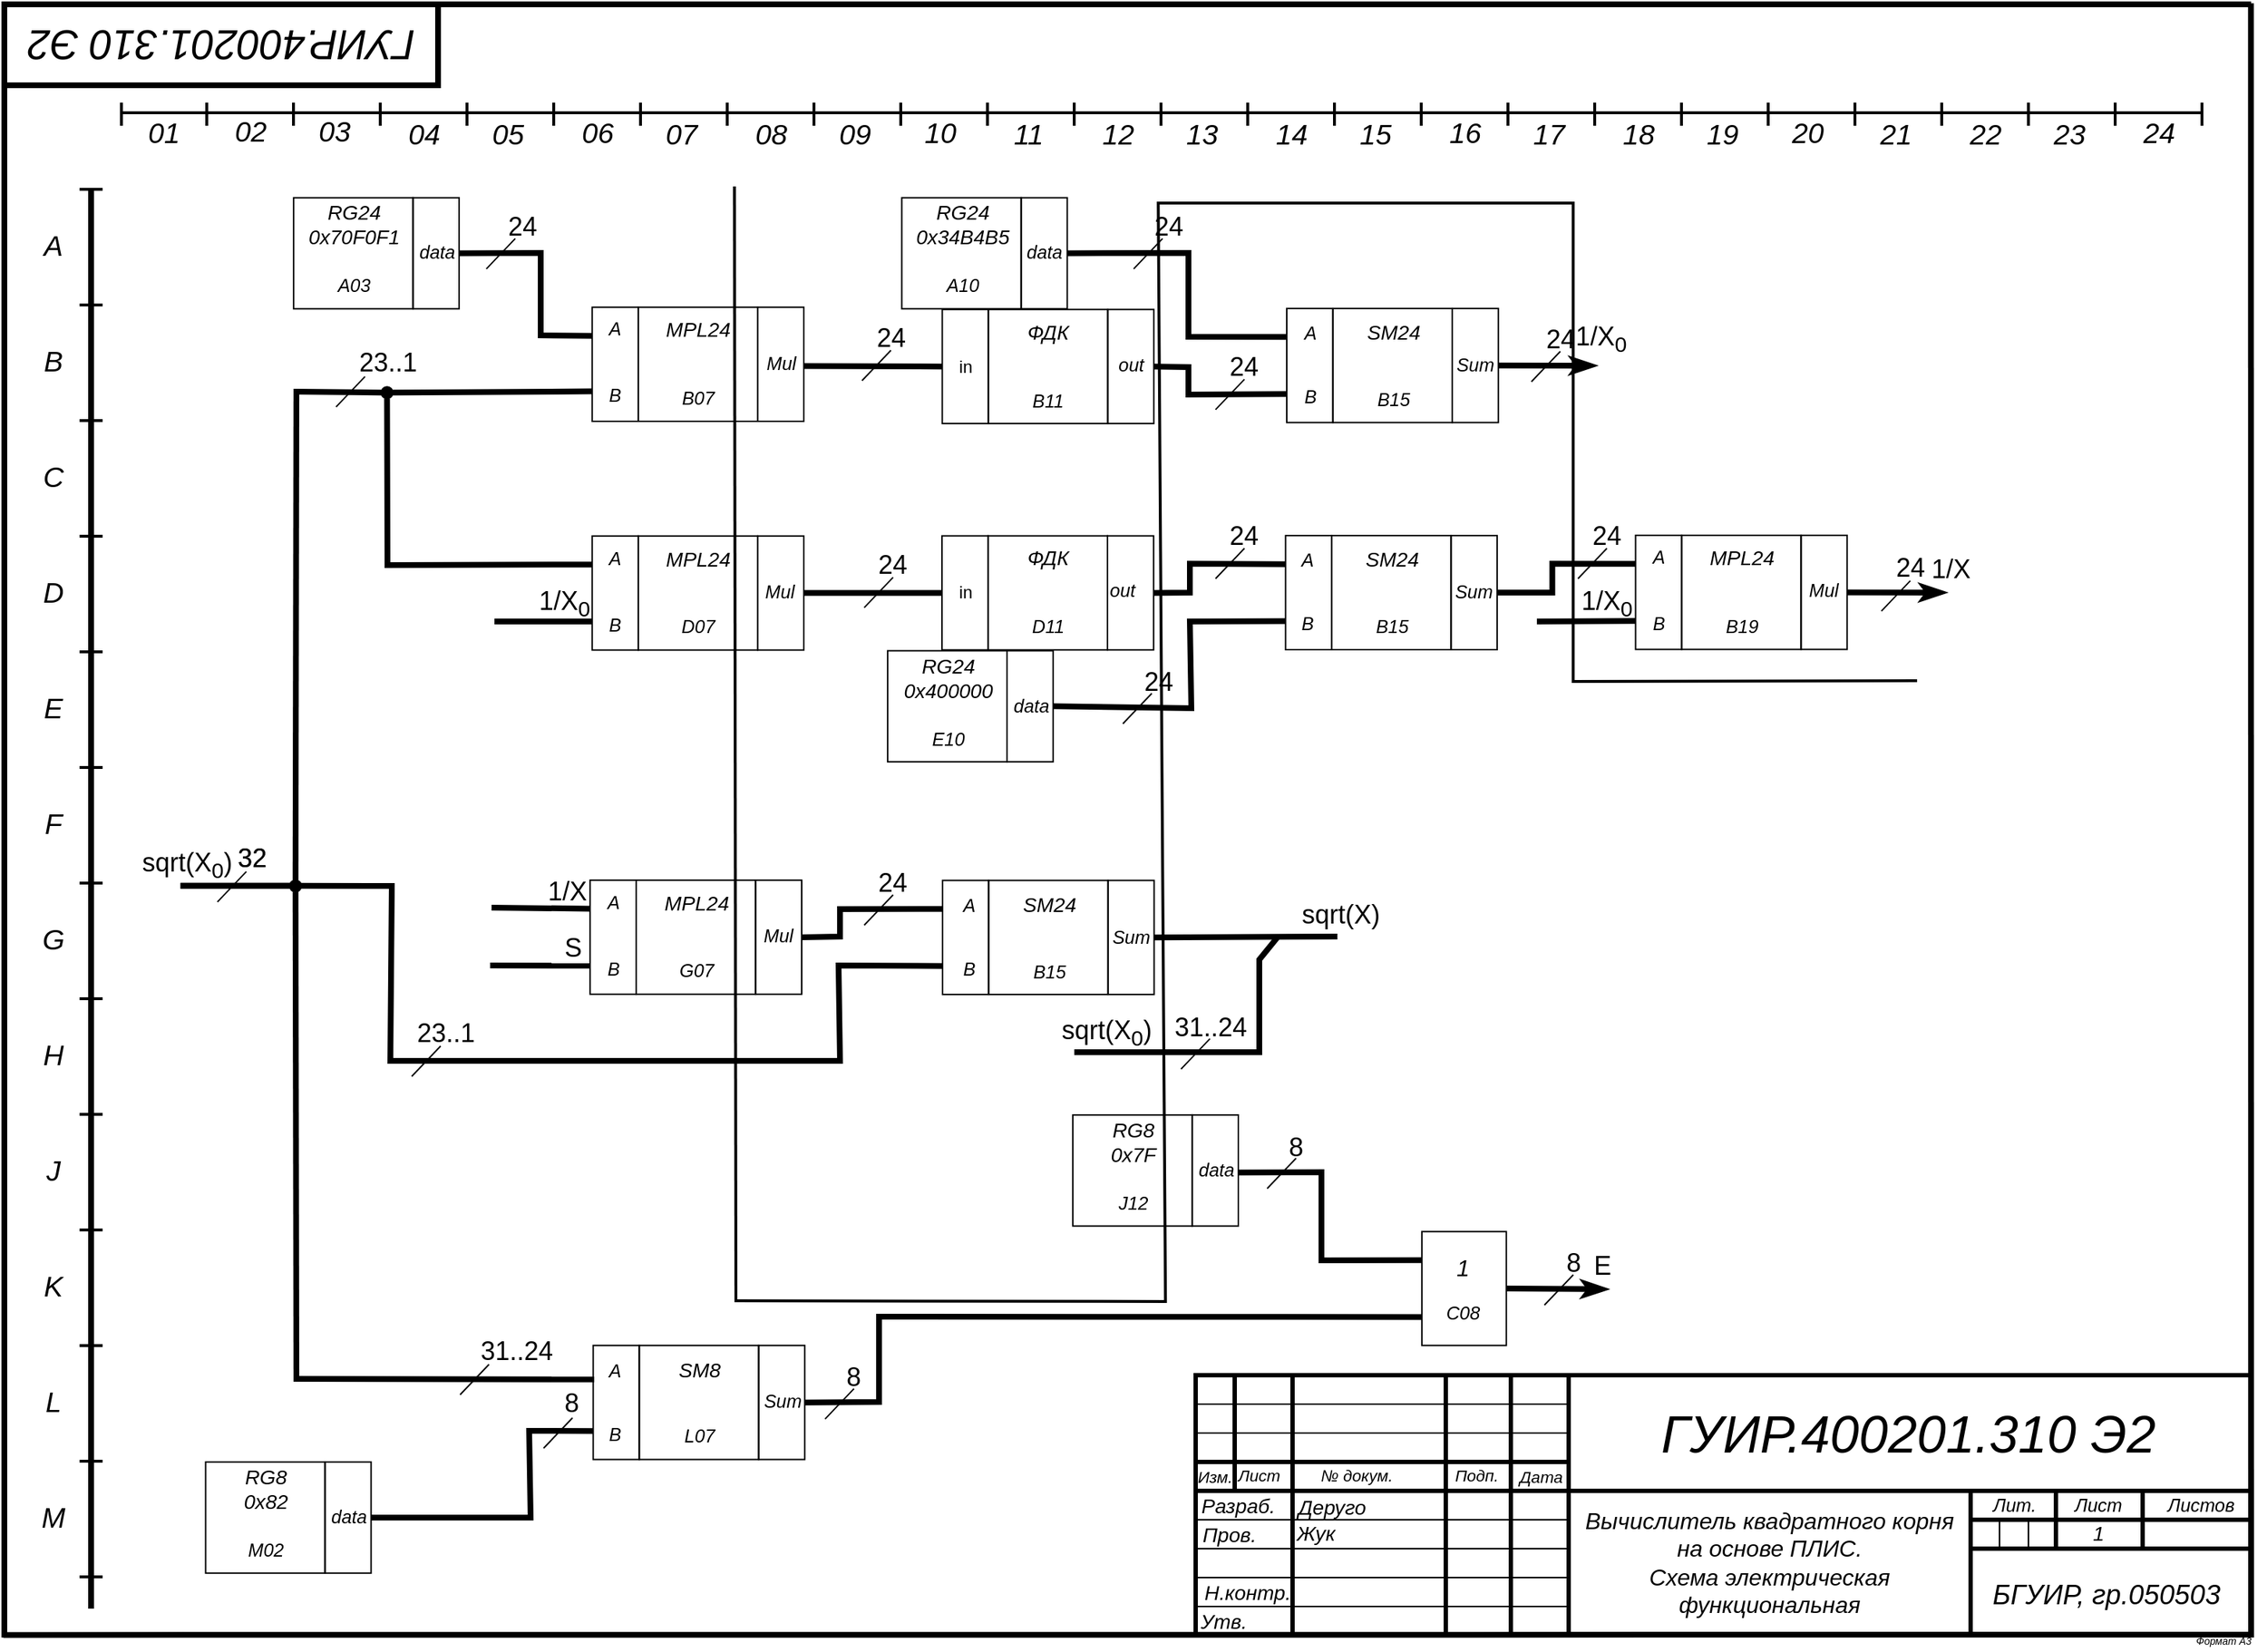 <mxfile version="13.9.9" type="device" pages="2"><diagram name="Страница-1" id="Page-1"><mxGraphModel dx="9050" dy="7800" grid="1" gridSize="1.181" guides="1" tooltips="1" connect="1" arrows="1" fold="1" page="1" pageScale="1" pageWidth="1654" pageHeight="1169" math="0" shadow="0"><root><mxCell id="0"/><mxCell id="1" value="Электрический" parent="0"/><mxCell id="3" style="vsdxID=5;fillColor=#FFFFFF;gradientColor=none;shape=stencil(nZBLDoAgDERP0z3SIyjew0SURgSD+Lu9kMZoXLhwN9O+tukAlrNpJg1SzDH4QW/URgNYgZTkjA4UkwJUgGXng+6DX1zLfmoymdXo17xh5zmRJ6Q42BWCfc2oJfdAr+Yv+AP9Cb7OJ3H/2JG1HNGz/84klThPVCc=);strokeColor=#000000;strokeWidth=4;points=[];labelBackgroundColor=none;rounded=0;html=1;whiteSpace=wrap;" parent="1" vertex="1"><mxGeometry x="80" y="20" width="300" height="56" as="geometry"/></mxCell><mxCell id="229" style="vsdxID=6;edgeStyle=none;startArrow=none;endArrow=none;startSize=5;endSize=5;strokeWidth=4;strokeColor=#000000;spacingTop=0;spacingBottom=0;spacingLeft=0;spacingRight=0;verticalAlign=middle;html=1;labelBackgroundColor=none;rounded=0;" parent="1" edge="1"><mxGeometry relative="1" as="geometry"><Array as="points"/><mxPoint x="140" y="149" as="sourcePoint"/><mxPoint x="140" y="1130" as="targetPoint"/></mxGeometry></mxCell><mxCell id="230" style="vsdxID=7;edgeStyle=none;startArrow=none;endArrow=none;startSize=5;endSize=5;strokeWidth=2;strokeColor=#000000;spacingTop=0;spacingBottom=0;spacingLeft=0;spacingRight=0;verticalAlign=middle;html=1;labelBackgroundColor=none;rounded=0;" parent="1" edge="1"><mxGeometry relative="1" as="geometry"><mxPoint as="offset"/><Array as="points"/><mxPoint x="132" y="1028" as="sourcePoint"/><mxPoint x="148" y="1028" as="targetPoint"/></mxGeometry></mxCell><mxCell id="231" style="vsdxID=8;edgeStyle=none;startArrow=none;endArrow=none;startSize=5;endSize=5;strokeWidth=2;strokeColor=#000000;spacingTop=0;spacingBottom=0;spacingLeft=0;spacingRight=0;verticalAlign=middle;html=1;labelBackgroundColor=none;rounded=0;" parent="1" edge="1"><mxGeometry relative="1" as="geometry"><Array as="points"/><mxPoint x="132" y="868" as="sourcePoint"/><mxPoint x="148" y="868" as="targetPoint"/></mxGeometry></mxCell><mxCell id="232" style="vsdxID=9;edgeStyle=none;startArrow=none;endArrow=none;startSize=5;endSize=5;strokeWidth=2;strokeColor=#000000;spacingTop=0;spacingBottom=0;spacingLeft=0;spacingRight=0;verticalAlign=middle;html=1;labelBackgroundColor=none;rounded=0;" parent="1" edge="1"><mxGeometry relative="1" as="geometry"><mxPoint as="offset"/><Array as="points"/><mxPoint x="132" y="948" as="sourcePoint"/><mxPoint x="148" y="948" as="targetPoint"/></mxGeometry></mxCell><mxCell id="233" style="vsdxID=10;edgeStyle=none;startArrow=none;endArrow=none;startSize=5;endSize=5;strokeWidth=2;strokeColor=#000000;spacingTop=0;spacingBottom=0;spacingLeft=0;spacingRight=0;verticalAlign=middle;html=1;labelBackgroundColor=none;rounded=0;" parent="1" edge="1"><mxGeometry relative="1" as="geometry"><mxPoint as="offset"/><Array as="points"/><mxPoint x="132" y="788" as="sourcePoint"/><mxPoint x="148" y="788" as="targetPoint"/></mxGeometry></mxCell><mxCell id="234" style="vsdxID=11;edgeStyle=none;startArrow=none;endArrow=none;startSize=5;endSize=5;strokeWidth=2;strokeColor=#000000;spacingTop=0;spacingBottom=0;spacingLeft=0;spacingRight=0;verticalAlign=middle;html=1;labelBackgroundColor=none;rounded=0;" parent="1" edge="1"><mxGeometry relative="1" as="geometry"><mxPoint as="offset"/><Array as="points"/><mxPoint x="132" y="628" as="sourcePoint"/><mxPoint x="148" y="628" as="targetPoint"/></mxGeometry></mxCell><mxCell id="235" style="vsdxID=12;edgeStyle=none;startArrow=none;endArrow=none;startSize=5;endSize=5;strokeWidth=2;strokeColor=#000000;spacingTop=0;spacingBottom=0;spacingLeft=0;spacingRight=0;verticalAlign=middle;html=1;labelBackgroundColor=none;rounded=0;" parent="1" edge="1"><mxGeometry relative="1" as="geometry"><Array as="points"/><mxPoint x="132" y="708" as="sourcePoint"/><mxPoint x="148" y="708" as="targetPoint"/></mxGeometry></mxCell><mxCell id="236" style="vsdxID=13;edgeStyle=none;startArrow=none;endArrow=none;startSize=5;endSize=5;strokeWidth=2;strokeColor=#000000;spacingTop=0;spacingBottom=0;spacingLeft=0;spacingRight=0;verticalAlign=middle;html=1;labelBackgroundColor=none;rounded=0;" parent="1" edge="1"><mxGeometry relative="1" as="geometry"><mxPoint as="offset"/><Array as="points"/><mxPoint x="132" y="548" as="sourcePoint"/><mxPoint x="148" y="548" as="targetPoint"/></mxGeometry></mxCell><mxCell id="237" style="vsdxID=14;edgeStyle=none;startArrow=none;endArrow=none;startSize=5;endSize=5;strokeWidth=2;strokeColor=#000000;spacingTop=0;spacingBottom=0;spacingLeft=0;spacingRight=0;verticalAlign=middle;html=1;labelBackgroundColor=none;rounded=0;" parent="1" edge="1"><mxGeometry relative="1" as="geometry"><mxPoint as="offset"/><Array as="points"/><mxPoint x="132" y="388" as="sourcePoint"/><mxPoint x="148" y="388" as="targetPoint"/></mxGeometry></mxCell><mxCell id="238" style="vsdxID=15;edgeStyle=none;startArrow=none;endArrow=none;startSize=5;endSize=5;strokeWidth=2;strokeColor=#000000;spacingTop=0;spacingBottom=0;spacingLeft=0;spacingRight=0;verticalAlign=middle;html=1;labelBackgroundColor=none;rounded=0;" parent="1" edge="1"><mxGeometry relative="1" as="geometry"><mxPoint as="offset"/><Array as="points"/><mxPoint x="132" y="228" as="sourcePoint"/><mxPoint x="148" y="228" as="targetPoint"/></mxGeometry></mxCell><mxCell id="239" style="vsdxID=16;edgeStyle=none;startArrow=none;endArrow=none;startSize=5;endSize=5;strokeWidth=2;strokeColor=#000000;spacingTop=0;spacingBottom=0;spacingLeft=0;spacingRight=0;verticalAlign=middle;html=1;labelBackgroundColor=none;rounded=0;" parent="1" edge="1"><mxGeometry relative="1" as="geometry"><mxPoint as="offset"/><Array as="points"/><mxPoint x="132" y="308" as="sourcePoint"/><mxPoint x="148" y="308" as="targetPoint"/></mxGeometry></mxCell><mxCell id="240" style="vsdxID=17;edgeStyle=none;startArrow=none;endArrow=none;startSize=5;endSize=5;strokeWidth=2;strokeColor=#000000;spacingTop=0;spacingBottom=0;spacingLeft=0;spacingRight=0;verticalAlign=middle;html=1;labelBackgroundColor=none;rounded=0;" parent="1" edge="1"><mxGeometry relative="1" as="geometry"><mxPoint as="offset"/><Array as="points"/><mxPoint x="132" y="148" as="sourcePoint"/><mxPoint x="148" y="148" as="targetPoint"/></mxGeometry></mxCell><mxCell id="4" value="&lt;div style=&quot;font-size: 1px&quot;&gt;&lt;font style=&quot;font-size:19.76px;font-family:Arial;color:#000000;direction:ltr;letter-spacing:0px;line-height:120%;opacity:1&quot;&gt;&lt;i&gt;A&lt;br/&gt;&lt;/i&gt;&lt;/font&gt;&lt;/div&gt;" style="verticalAlign=middle;align=center;vsdxID=18;fillColor=none;gradientColor=none;strokeColor=none;strokeWidth=2;points=[];labelBackgroundColor=none;rounded=0;html=1;whiteSpace=wrap;" parent="1" vertex="1"><mxGeometry x="100" y="173" width="28" height="28" as="geometry"/></mxCell><mxCell id="5" value="&lt;div style=&quot;font-size: 1px&quot;&gt;&lt;font style=&quot;font-size:19.76px;font-family:Arial;color:#000000;direction:ltr;letter-spacing:0px;line-height:120%;opacity:1&quot;&gt;&lt;i&gt;B&lt;br/&gt;&lt;/i&gt;&lt;/font&gt;&lt;/div&gt;" style="verticalAlign=middle;align=center;vsdxID=19;fillColor=none;gradientColor=none;strokeColor=none;strokeWidth=2;points=[];labelBackgroundColor=none;rounded=0;html=1;whiteSpace=wrap;" parent="1" vertex="1"><mxGeometry x="100" y="253" width="28" height="28" as="geometry"/></mxCell><mxCell id="6" value="&lt;div style=&quot;font-size: 1px&quot;&gt;&lt;font style=&quot;font-size:19.76px;font-family:Arial;color:#000000;direction:ltr;letter-spacing:0px;line-height:120%;opacity:1&quot;&gt;&lt;i&gt;C&lt;br/&gt;&lt;/i&gt;&lt;/font&gt;&lt;/div&gt;" style="verticalAlign=middle;align=center;vsdxID=20;fillColor=none;gradientColor=none;strokeColor=none;strokeWidth=2;points=[];labelBackgroundColor=none;rounded=0;html=1;whiteSpace=wrap;" parent="1" vertex="1"><mxGeometry x="100" y="333" width="28" height="28" as="geometry"/></mxCell><mxCell id="7" value="&lt;div style=&quot;font-size: 1px&quot;&gt;&lt;font style=&quot;font-size:19.76px;font-family:Arial;color:#000000;direction:ltr;letter-spacing:0px;line-height:120%;opacity:1&quot;&gt;&lt;i&gt;D&lt;br/&gt;&lt;/i&gt;&lt;/font&gt;&lt;/div&gt;" style="verticalAlign=middle;align=center;vsdxID=21;fillColor=none;gradientColor=none;strokeColor=none;strokeWidth=2;points=[];labelBackgroundColor=none;rounded=0;html=1;whiteSpace=wrap;" parent="1" vertex="1"><mxGeometry x="100" y="413" width="28" height="28" as="geometry"/></mxCell><mxCell id="8" value="&lt;div style=&quot;font-size: 1px&quot;&gt;&lt;font style=&quot;font-size:19.76px;font-family:Arial;color:#000000;direction:ltr;letter-spacing:0px;line-height:120%;opacity:1&quot;&gt;&lt;i&gt;E&lt;br/&gt;&lt;/i&gt;&lt;/font&gt;&lt;/div&gt;" style="verticalAlign=middle;align=center;vsdxID=22;fillColor=none;gradientColor=none;strokeColor=none;strokeWidth=2;points=[];labelBackgroundColor=none;rounded=0;html=1;whiteSpace=wrap;" parent="1" vertex="1"><mxGeometry x="100" y="493" width="28" height="28" as="geometry"/></mxCell><mxCell id="9" value="&lt;div style=&quot;font-size: 1px&quot;&gt;&lt;font style=&quot;font-size:19.76px;font-family:Arial;color:#000000;direction:ltr;letter-spacing:0px;line-height:120%;opacity:1&quot;&gt;&lt;i&gt;F&lt;br/&gt;&lt;/i&gt;&lt;/font&gt;&lt;/div&gt;" style="verticalAlign=middle;align=center;vsdxID=23;fillColor=none;gradientColor=none;strokeColor=none;strokeWidth=2;points=[];labelBackgroundColor=none;rounded=0;html=1;whiteSpace=wrap;" parent="1" vertex="1"><mxGeometry x="100" y="573" width="28" height="28" as="geometry"/></mxCell><mxCell id="10" value="&lt;div style=&quot;font-size: 1px&quot;&gt;&lt;font style=&quot;font-size:19.76px;font-family:Arial;color:#000000;direction:ltr;letter-spacing:0px;line-height:120%;opacity:1&quot;&gt;&lt;i&gt;G&lt;br/&gt;&lt;/i&gt;&lt;/font&gt;&lt;/div&gt;" style="verticalAlign=middle;align=center;vsdxID=24;fillColor=none;gradientColor=none;strokeColor=none;strokeWidth=2;points=[];labelBackgroundColor=none;rounded=0;html=1;whiteSpace=wrap;" parent="1" vertex="1"><mxGeometry x="100" y="653" width="28" height="28" as="geometry"/></mxCell><mxCell id="11" value="&lt;div style=&quot;font-size: 1px&quot;&gt;&lt;font style=&quot;font-size:19.76px;font-family:Arial;color:#000000;direction:ltr;letter-spacing:0px;line-height:120%;opacity:1&quot;&gt;&lt;i&gt;H&lt;br/&gt;&lt;/i&gt;&lt;/font&gt;&lt;/div&gt;" style="verticalAlign=middle;align=center;vsdxID=25;fillColor=none;gradientColor=none;strokeColor=none;strokeWidth=2;points=[];labelBackgroundColor=none;rounded=0;html=1;whiteSpace=wrap;" parent="1" vertex="1"><mxGeometry x="100" y="733" width="28" height="28" as="geometry"/></mxCell><mxCell id="12" value="&lt;div style=&quot;font-size: 1px&quot;&gt;&lt;font style=&quot;font-size:19.76px;font-family:Arial;color:#000000;direction:ltr;letter-spacing:0px;line-height:120%;opacity:1&quot;&gt;&lt;i&gt;J&lt;br/&gt;&lt;/i&gt;&lt;/font&gt;&lt;/div&gt;" style="verticalAlign=middle;align=center;vsdxID=26;fillColor=none;gradientColor=none;strokeColor=none;strokeWidth=2;points=[];labelBackgroundColor=none;rounded=0;html=1;whiteSpace=wrap;" parent="1" vertex="1"><mxGeometry x="100" y="813" width="28" height="28" as="geometry"/></mxCell><mxCell id="13" value="&lt;div style=&quot;font-size: 1px&quot;&gt;&lt;font style=&quot;font-size:19.76px;font-family:Arial;color:#000000;direction:ltr;letter-spacing:0px;line-height:120%;opacity:1&quot;&gt;&lt;i&gt;K&lt;br/&gt;&lt;/i&gt;&lt;/font&gt;&lt;/div&gt;" style="verticalAlign=middle;align=center;vsdxID=27;fillColor=none;gradientColor=none;strokeColor=none;strokeWidth=2;points=[];labelBackgroundColor=none;rounded=0;html=1;whiteSpace=wrap;" parent="1" vertex="1"><mxGeometry x="100" y="893" width="28" height="28" as="geometry"/></mxCell><mxCell id="14" value="&lt;div style=&quot;font-size: 1px&quot;&gt;&lt;font style=&quot;font-size:19.76px;font-family:Arial;color:#000000;direction:ltr;letter-spacing:0px;line-height:120%;opacity:1&quot;&gt;&lt;i&gt;L&lt;br/&gt;&lt;/i&gt;&lt;/font&gt;&lt;/div&gt;" style="verticalAlign=middle;align=center;vsdxID=28;fillColor=none;gradientColor=none;strokeColor=none;strokeWidth=2;points=[];labelBackgroundColor=none;rounded=0;html=1;whiteSpace=wrap;" parent="1" vertex="1"><mxGeometry x="100" y="973" width="28" height="28" as="geometry"/></mxCell><mxCell id="15" value="&lt;div style=&quot;font-size: 1px&quot;&gt;&lt;font style=&quot;font-size:19.76px;font-family:Arial;color:#000000;direction:ltr;letter-spacing:0px;line-height:120%;opacity:1&quot;&gt;&lt;i&gt;M&lt;br/&gt;&lt;/i&gt;&lt;/font&gt;&lt;/div&gt;" style="verticalAlign=middle;align=center;vsdxID=29;fillColor=none;gradientColor=none;strokeColor=none;strokeWidth=2;points=[];labelBackgroundColor=none;rounded=0;html=1;whiteSpace=wrap;" parent="1" vertex="1"><mxGeometry x="100" y="1053" width="28" height="28" as="geometry"/></mxCell><mxCell id="241" style="vsdxID=31;edgeStyle=none;startArrow=none;endArrow=none;startSize=5;endSize=5;strokeWidth=2;strokeColor=#000000;spacingTop=0;spacingBottom=0;spacingLeft=0;spacingRight=0;verticalAlign=middle;html=1;labelBackgroundColor=none;rounded=0;" parent="1" edge="1"><mxGeometry relative="1" as="geometry"><Array as="points"/><mxPoint x="132" y="1108" as="sourcePoint"/><mxPoint x="148" y="1108" as="targetPoint"/></mxGeometry></mxCell><mxCell id="242" style="vsdxID=32;edgeStyle=none;startArrow=none;endArrow=none;startSize=5;endSize=5;strokeWidth=2;strokeColor=#000000;spacingTop=0;spacingBottom=0;spacingLeft=0;spacingRight=0;verticalAlign=middle;html=1;labelBackgroundColor=none;rounded=0;" parent="1" edge="1"><mxGeometry relative="1" as="geometry"><mxPoint as="offset"/><Array as="points"/><mxPoint x="132" y="468" as="sourcePoint"/><mxPoint x="148" y="468" as="targetPoint"/></mxGeometry></mxCell><mxCell id="243" style="vsdxID=33;edgeStyle=none;startArrow=none;endArrow=none;startSize=5;endSize=5;strokeWidth=2;strokeColor=#000000;spacingTop=0;spacingBottom=0;spacingLeft=0;spacingRight=0;verticalAlign=middle;html=1;labelBackgroundColor=none;rounded=0;" parent="1" edge="1"><mxGeometry relative="1" as="geometry"><mxPoint as="offset"/><Array as="points"/><mxPoint x="161" y="95" as="sourcePoint"/><mxPoint x="1600" y="95" as="targetPoint"/></mxGeometry></mxCell><mxCell id="244" style="vsdxID=34;edgeStyle=none;startArrow=none;endArrow=none;startSize=5;endSize=5;strokeWidth=2;strokeColor=#000000;spacingTop=0;spacingBottom=0;spacingLeft=0;spacingRight=0;verticalAlign=middle;html=1;labelBackgroundColor=none;rounded=0;" parent="1" edge="1"><mxGeometry relative="1" as="geometry"><Array as="points"/><mxPoint x="880" y="104" as="sourcePoint"/><mxPoint x="880" y="88" as="targetPoint"/></mxGeometry></mxCell><mxCell id="245" style="vsdxID=35;edgeStyle=none;startArrow=none;endArrow=none;startSize=5;endSize=5;strokeWidth=2;strokeColor=#000000;spacingTop=0;spacingBottom=0;spacingLeft=0;spacingRight=0;verticalAlign=middle;html=1;labelBackgroundColor=none;rounded=0;" parent="1" edge="1"><mxGeometry relative="1" as="geometry"><Array as="points"/><mxPoint x="940" y="104" as="sourcePoint"/><mxPoint x="940" y="88" as="targetPoint"/></mxGeometry></mxCell><mxCell id="246" style="vsdxID=36;edgeStyle=none;startArrow=none;endArrow=none;startSize=5;endSize=5;strokeWidth=2;strokeColor=#000000;spacingTop=0;spacingBottom=0;spacingLeft=0;spacingRight=0;verticalAlign=middle;html=1;labelBackgroundColor=none;rounded=0;" parent="1" edge="1"><mxGeometry relative="1" as="geometry"><Array as="points"/><mxPoint x="1000" y="104" as="sourcePoint"/><mxPoint x="1000" y="88" as="targetPoint"/></mxGeometry></mxCell><mxCell id="247" style="vsdxID=37;edgeStyle=none;startArrow=none;endArrow=none;startSize=5;endSize=5;strokeWidth=2;strokeColor=#000000;spacingTop=0;spacingBottom=0;spacingLeft=0;spacingRight=0;verticalAlign=middle;html=1;labelBackgroundColor=none;rounded=0;" parent="1" edge="1"><mxGeometry relative="1" as="geometry"><Array as="points"/><mxPoint x="1060" y="104" as="sourcePoint"/><mxPoint x="1060" y="88" as="targetPoint"/></mxGeometry></mxCell><mxCell id="248" style="vsdxID=38;edgeStyle=none;startArrow=none;endArrow=none;startSize=5;endSize=5;strokeWidth=2;strokeColor=#000000;spacingTop=0;spacingBottom=0;spacingLeft=0;spacingRight=0;verticalAlign=middle;html=1;labelBackgroundColor=none;rounded=0;" parent="1" edge="1"><mxGeometry relative="1" as="geometry"><Array as="points"/><mxPoint x="1120" y="104" as="sourcePoint"/><mxPoint x="1120" y="88" as="targetPoint"/></mxGeometry></mxCell><mxCell id="249" style="vsdxID=39;edgeStyle=none;startArrow=none;endArrow=none;startSize=5;endSize=5;strokeWidth=2;strokeColor=#000000;spacingTop=0;spacingBottom=0;spacingLeft=0;spacingRight=0;verticalAlign=middle;html=1;labelBackgroundColor=none;rounded=0;" parent="1" edge="1"><mxGeometry relative="1" as="geometry"><Array as="points"/><mxPoint x="1180" y="104" as="sourcePoint"/><mxPoint x="1180" y="88" as="targetPoint"/></mxGeometry></mxCell><mxCell id="250" style="vsdxID=40;edgeStyle=none;startArrow=none;endArrow=none;startSize=5;endSize=5;strokeWidth=2;strokeColor=#000000;spacingTop=0;spacingBottom=0;spacingLeft=0;spacingRight=0;verticalAlign=middle;html=1;labelBackgroundColor=none;rounded=0;" parent="1" edge="1"><mxGeometry relative="1" as="geometry"><Array as="points"/><mxPoint x="1240" y="104" as="sourcePoint"/><mxPoint x="1240" y="88" as="targetPoint"/></mxGeometry></mxCell><mxCell id="251" style="vsdxID=41;edgeStyle=none;startArrow=none;endArrow=none;startSize=5;endSize=5;strokeWidth=2;strokeColor=#000000;spacingTop=0;spacingBottom=0;spacingLeft=0;spacingRight=0;verticalAlign=middle;html=1;labelBackgroundColor=none;rounded=0;" parent="1" edge="1"><mxGeometry relative="1" as="geometry"><Array as="points"/><mxPoint x="1300" y="104" as="sourcePoint"/><mxPoint x="1300" y="88" as="targetPoint"/></mxGeometry></mxCell><mxCell id="252" style="vsdxID=42;edgeStyle=none;startArrow=none;endArrow=none;startSize=5;endSize=5;strokeWidth=2;strokeColor=#000000;spacingTop=0;spacingBottom=0;spacingLeft=0;spacingRight=0;verticalAlign=middle;html=1;labelBackgroundColor=none;rounded=0;" parent="1" edge="1"><mxGeometry relative="1" as="geometry"><Array as="points"/><mxPoint x="1360" y="104" as="sourcePoint"/><mxPoint x="1360" y="88" as="targetPoint"/></mxGeometry></mxCell><mxCell id="253" style="vsdxID=43;edgeStyle=none;startArrow=none;endArrow=none;startSize=5;endSize=5;strokeWidth=2;strokeColor=#000000;spacingTop=0;spacingBottom=0;spacingLeft=0;spacingRight=0;verticalAlign=middle;html=1;labelBackgroundColor=none;rounded=0;" parent="1" edge="1"><mxGeometry relative="1" as="geometry"><Array as="points"/><mxPoint x="1420" y="104" as="sourcePoint"/><mxPoint x="1420" y="88" as="targetPoint"/></mxGeometry></mxCell><mxCell id="254" style="vsdxID=44;edgeStyle=none;startArrow=none;endArrow=none;startSize=5;endSize=5;strokeWidth=2;strokeColor=#000000;spacingTop=0;spacingBottom=0;spacingLeft=0;spacingRight=0;verticalAlign=middle;html=1;labelBackgroundColor=none;rounded=0;" parent="1" edge="1"><mxGeometry relative="1" as="geometry"><Array as="points"/><mxPoint x="1480" y="104" as="sourcePoint"/><mxPoint x="1480" y="88" as="targetPoint"/></mxGeometry></mxCell><mxCell id="255" style="vsdxID=45;edgeStyle=none;startArrow=none;endArrow=none;startSize=5;endSize=5;strokeWidth=2;strokeColor=#000000;spacingTop=0;spacingBottom=0;spacingLeft=0;spacingRight=0;verticalAlign=middle;html=1;labelBackgroundColor=none;rounded=0;" parent="1" edge="1"><mxGeometry relative="1" as="geometry"><Array as="points"/><mxPoint x="760" y="104" as="sourcePoint"/><mxPoint x="760" y="88" as="targetPoint"/></mxGeometry></mxCell><mxCell id="256" style="vsdxID=46;edgeStyle=none;startArrow=none;endArrow=none;startSize=5;endSize=5;strokeWidth=2;strokeColor=#000000;spacingTop=0;spacingBottom=0;spacingLeft=0;spacingRight=0;verticalAlign=middle;html=1;labelBackgroundColor=none;rounded=0;" parent="1" edge="1"><mxGeometry relative="1" as="geometry"><Array as="points"/><mxPoint x="820" y="104" as="sourcePoint"/><mxPoint x="820" y="88" as="targetPoint"/></mxGeometry></mxCell><mxCell id="257" style="vsdxID=47;edgeStyle=none;startArrow=none;endArrow=none;startSize=5;endSize=5;strokeWidth=2;strokeColor=#000000;spacingTop=0;spacingBottom=0;spacingLeft=0;spacingRight=0;verticalAlign=middle;html=1;labelBackgroundColor=none;rounded=0;" parent="1" edge="1"><mxGeometry relative="1" as="geometry"><Array as="points"/><mxPoint x="700" y="104" as="sourcePoint"/><mxPoint x="700" y="88" as="targetPoint"/></mxGeometry></mxCell><mxCell id="258" style="vsdxID=48;edgeStyle=none;startArrow=none;endArrow=none;startSize=5;endSize=5;strokeWidth=2;strokeColor=#000000;spacingTop=0;spacingBottom=0;spacingLeft=0;spacingRight=0;verticalAlign=middle;html=1;labelBackgroundColor=none;rounded=0;" parent="1" edge="1"><mxGeometry relative="1" as="geometry"><Array as="points"/><mxPoint x="400" y="104" as="sourcePoint"/><mxPoint x="400" y="88" as="targetPoint"/></mxGeometry></mxCell><mxCell id="259" style="vsdxID=49;edgeStyle=none;startArrow=none;endArrow=none;startSize=5;endSize=5;strokeWidth=2;strokeColor=#000000;spacingTop=0;spacingBottom=0;spacingLeft=0;spacingRight=0;verticalAlign=middle;html=1;labelBackgroundColor=none;rounded=0;" parent="1" edge="1"><mxGeometry relative="1" as="geometry"><Array as="points"/><mxPoint x="460" y="104" as="sourcePoint"/><mxPoint x="460" y="88" as="targetPoint"/></mxGeometry></mxCell><mxCell id="260" style="vsdxID=50;edgeStyle=none;startArrow=none;endArrow=none;startSize=5;endSize=5;strokeWidth=2;strokeColor=#000000;spacingTop=0;spacingBottom=0;spacingLeft=0;spacingRight=0;verticalAlign=middle;html=1;labelBackgroundColor=none;rounded=0;" parent="1" edge="1"><mxGeometry relative="1" as="geometry"><Array as="points"/><mxPoint x="520" y="104" as="sourcePoint"/><mxPoint x="520" y="88" as="targetPoint"/></mxGeometry></mxCell><mxCell id="261" style="vsdxID=51;edgeStyle=none;startArrow=none;endArrow=none;startSize=5;endSize=5;strokeWidth=2;strokeColor=#000000;spacingTop=0;spacingBottom=0;spacingLeft=0;spacingRight=0;verticalAlign=middle;html=1;labelBackgroundColor=none;rounded=0;" parent="1" edge="1"><mxGeometry relative="1" as="geometry"><Array as="points"/><mxPoint x="580" y="104" as="sourcePoint"/><mxPoint x="580" y="88" as="targetPoint"/></mxGeometry></mxCell><mxCell id="262" style="vsdxID=52;edgeStyle=none;startArrow=none;endArrow=none;startSize=5;endSize=5;strokeWidth=2;strokeColor=#000000;spacingTop=0;spacingBottom=0;spacingLeft=0;spacingRight=0;verticalAlign=middle;html=1;labelBackgroundColor=none;rounded=0;" parent="1" edge="1"><mxGeometry relative="1" as="geometry"><Array as="points"/><mxPoint x="640" y="104" as="sourcePoint"/><mxPoint x="640" y="88" as="targetPoint"/></mxGeometry></mxCell><mxCell id="263" style="vsdxID=53;edgeStyle=none;startArrow=none;endArrow=none;startSize=5;endSize=5;strokeWidth=2;strokeColor=#000000;spacingTop=0;spacingBottom=0;spacingLeft=0;spacingRight=0;verticalAlign=middle;html=1;labelBackgroundColor=none;rounded=0;" parent="1" edge="1"><mxGeometry relative="1" as="geometry"><Array as="points"/><mxPoint x="280" y="104" as="sourcePoint"/><mxPoint x="280" y="88" as="targetPoint"/></mxGeometry></mxCell><mxCell id="264" style="vsdxID=54;edgeStyle=none;startArrow=none;endArrow=none;startSize=5;endSize=5;strokeWidth=2;strokeColor=#000000;spacingTop=0;spacingBottom=0;spacingLeft=0;spacingRight=0;verticalAlign=middle;html=1;labelBackgroundColor=none;rounded=0;" parent="1" edge="1"><mxGeometry relative="1" as="geometry"><Array as="points"/><mxPoint x="340" y="104" as="sourcePoint"/><mxPoint x="340" y="88" as="targetPoint"/></mxGeometry></mxCell><mxCell id="265" style="vsdxID=55;edgeStyle=none;startArrow=none;endArrow=none;startSize=5;endSize=5;strokeWidth=2;strokeColor=#000000;spacingTop=0;spacingBottom=0;spacingLeft=0;spacingRight=0;verticalAlign=middle;html=1;labelBackgroundColor=none;rounded=0;" parent="1" edge="1"><mxGeometry relative="1" as="geometry"><Array as="points"/><mxPoint x="161" y="104" as="sourcePoint"/><mxPoint x="161" y="88" as="targetPoint"/></mxGeometry></mxCell><mxCell id="266" style="vsdxID=56;edgeStyle=none;startArrow=none;endArrow=none;startSize=5;endSize=5;strokeWidth=2;strokeColor=#000000;spacingTop=0;spacingBottom=0;spacingLeft=0;spacingRight=0;verticalAlign=middle;html=1;labelBackgroundColor=none;rounded=0;" parent="1" edge="1"><mxGeometry relative="1" as="geometry"><Array as="points"/><mxPoint x="220" y="104" as="sourcePoint"/><mxPoint x="220" y="88" as="targetPoint"/></mxGeometry></mxCell><mxCell id="16" value="&lt;div style=&quot;font-size: 1px&quot;&gt;&lt;font style=&quot;font-size:19.76px;font-family:Arial;color:#000000;direction:ltr;letter-spacing:0px;line-height:120%;opacity:1&quot;&gt;&lt;i&gt;01&lt;br/&gt;&lt;/i&gt;&lt;/font&gt;&lt;/div&gt;" style="verticalAlign=middle;align=center;vsdxID=57;fillColor=none;gradientColor=none;strokeColor=none;strokeWidth=2;points=[];labelBackgroundColor=none;rounded=0;html=1;whiteSpace=wrap;" parent="1" vertex="1"><mxGeometry x="172" y="99" width="37" height="20" as="geometry"/></mxCell><mxCell id="17" value="&lt;div style=&quot;font-size: 1px&quot;&gt;&lt;font style=&quot;font-size:19.76px;font-family:Arial;color:#000000;direction:ltr;letter-spacing:0px;line-height:120%;opacity:1&quot;&gt;&lt;i&gt;02&lt;br/&gt;&lt;/i&gt;&lt;/font&gt;&lt;/div&gt;" style="verticalAlign=middle;align=center;vsdxID=58;fillColor=none;gradientColor=none;strokeColor=none;strokeWidth=2;points=[];labelBackgroundColor=none;rounded=0;html=1;whiteSpace=wrap;" parent="1" vertex="1"><mxGeometry x="232" y="98" width="37" height="20" as="geometry"/></mxCell><mxCell id="18" value="&lt;div style=&quot;font-size: 1px&quot;&gt;&lt;font style=&quot;font-size:19.76px;font-family:Arial;color:#000000;direction:ltr;letter-spacing:0px;line-height:120%;opacity:1&quot;&gt;&lt;i&gt;03&lt;br/&gt;&lt;/i&gt;&lt;/font&gt;&lt;/div&gt;" style="verticalAlign=middle;align=center;vsdxID=59;fillColor=none;gradientColor=none;strokeColor=none;strokeWidth=6;points=[];labelBackgroundColor=none;rounded=0;html=1;whiteSpace=wrap;" parent="1" vertex="1"><mxGeometry x="290" y="98" width="37" height="20" as="geometry"/></mxCell><mxCell id="19" value="&lt;div style=&quot;font-size: 1px&quot;&gt;&lt;font style=&quot;font-size:19.76px;font-family:Arial;color:#000000;direction:ltr;letter-spacing:0px;line-height:120%;opacity:1&quot;&gt;&lt;i&gt;04&lt;br/&gt;&lt;/i&gt;&lt;/font&gt;&lt;/div&gt;" style="verticalAlign=middle;align=center;vsdxID=60;fillColor=none;gradientColor=none;strokeColor=none;strokeWidth=2;points=[];labelBackgroundColor=none;rounded=0;html=1;whiteSpace=wrap;" parent="1" vertex="1"><mxGeometry x="352" y="100" width="37" height="20" as="geometry"/></mxCell><mxCell id="20" value="&lt;div style=&quot;font-size: 1px&quot;&gt;&lt;font style=&quot;font-size:19.76px;font-family:Arial;color:#000000;direction:ltr;letter-spacing:0px;line-height:120%;opacity:1&quot;&gt;&lt;i&gt;05&lt;br/&gt;&lt;/i&gt;&lt;/font&gt;&lt;/div&gt;" style="verticalAlign=middle;align=center;vsdxID=61;fillColor=none;gradientColor=none;strokeColor=none;strokeWidth=2;points=[];labelBackgroundColor=none;rounded=0;html=1;whiteSpace=wrap;" parent="1" vertex="1"><mxGeometry x="410" y="100" width="37" height="20" as="geometry"/></mxCell><mxCell id="21" value="&lt;div style=&quot;font-size: 1px&quot;&gt;&lt;font style=&quot;font-size:19.76px;font-family:Arial;color:#000000;direction:ltr;letter-spacing:0px;line-height:120%;opacity:1&quot;&gt;&lt;i&gt;06&lt;br/&gt;&lt;/i&gt;&lt;/font&gt;&lt;/div&gt;" style="verticalAlign=middle;align=center;vsdxID=62;fillColor=none;gradientColor=none;strokeColor=none;strokeWidth=2;points=[];labelBackgroundColor=none;rounded=0;html=1;whiteSpace=wrap;" parent="1" vertex="1"><mxGeometry x="472" y="99" width="37" height="20" as="geometry"/></mxCell><mxCell id="22" value="&lt;div style=&quot;font-size: 1px&quot;&gt;&lt;font style=&quot;font-size:19.76px;font-family:Arial;color:#000000;direction:ltr;letter-spacing:0px;line-height:120%;opacity:1&quot;&gt;&lt;i&gt;07&lt;br/&gt;&lt;/i&gt;&lt;/font&gt;&lt;/div&gt;" style="verticalAlign=middle;align=center;vsdxID=63;fillColor=none;gradientColor=none;strokeColor=none;strokeWidth=6;points=[];labelBackgroundColor=none;rounded=0;html=1;whiteSpace=wrap;" parent="1" vertex="1"><mxGeometry x="530" y="100" width="37" height="20" as="geometry"/></mxCell><mxCell id="23" value="&lt;div style=&quot;font-size: 1px&quot;&gt;&lt;font style=&quot;font-size:19.76px;font-family:Arial;color:#000000;direction:ltr;letter-spacing:0px;line-height:120%;opacity:1&quot;&gt;&lt;i&gt;08&lt;br/&gt;&lt;/i&gt;&lt;/font&gt;&lt;/div&gt;" style="verticalAlign=middle;align=center;vsdxID=64;fillColor=none;gradientColor=none;strokeColor=none;strokeWidth=2;points=[];labelBackgroundColor=none;rounded=0;html=1;whiteSpace=wrap;" parent="1" vertex="1"><mxGeometry x="592" y="100" width="37" height="20" as="geometry"/></mxCell><mxCell id="24" value="&lt;div style=&quot;font-size: 1px&quot;&gt;&lt;font style=&quot;font-size:19.76px;font-family:Arial;color:#000000;direction:ltr;letter-spacing:0px;line-height:120%;opacity:1&quot;&gt;&lt;i&gt;09&lt;br/&gt;&lt;/i&gt;&lt;/font&gt;&lt;/div&gt;" style="verticalAlign=middle;align=center;vsdxID=65;fillColor=none;gradientColor=none;strokeColor=none;strokeWidth=2;points=[];labelBackgroundColor=none;rounded=0;html=1;whiteSpace=wrap;" parent="1" vertex="1"><mxGeometry x="650" y="100" width="37" height="20" as="geometry"/></mxCell><mxCell id="25" value="&lt;div style=&quot;font-size: 1px&quot;&gt;&lt;font style=&quot;font-size:19.76px;font-family:Arial;color:#000000;direction:ltr;letter-spacing:0px;line-height:120%;opacity:1&quot;&gt;&lt;i&gt;10&lt;br/&gt;&lt;/i&gt;&lt;/font&gt;&lt;/div&gt;" style="verticalAlign=middle;align=center;vsdxID=66;fillColor=none;gradientColor=none;strokeColor=none;strokeWidth=2;points=[];labelBackgroundColor=none;rounded=0;html=1;whiteSpace=wrap;" parent="1" vertex="1"><mxGeometry x="709" y="99" width="37" height="20" as="geometry"/></mxCell><mxCell id="26" value="&lt;div style=&quot;font-size: 1px&quot;&gt;&lt;font style=&quot;font-size:19.76px;font-family:Arial;color:#000000;direction:ltr;letter-spacing:0px;line-height:120%;opacity:1&quot;&gt;&lt;i&gt;11&lt;br/&gt;&lt;/i&gt;&lt;/font&gt;&lt;/div&gt;" style="verticalAlign=middle;align=center;vsdxID=67;fillColor=none;gradientColor=none;strokeColor=none;strokeWidth=6;points=[];labelBackgroundColor=none;rounded=0;html=1;whiteSpace=wrap;" parent="1" vertex="1"><mxGeometry x="770" y="100" width="37" height="20" as="geometry"/></mxCell><mxCell id="27" value="&lt;div style=&quot;font-size: 1px&quot;&gt;&lt;font style=&quot;font-size:19.76px;font-family:Arial;color:#000000;direction:ltr;letter-spacing:0px;line-height:120%;opacity:1&quot;&gt;&lt;i&gt;12&lt;br/&gt;&lt;/i&gt;&lt;/font&gt;&lt;/div&gt;" style="verticalAlign=middle;align=center;vsdxID=68;fillColor=none;gradientColor=none;strokeColor=none;strokeWidth=2;points=[];labelBackgroundColor=none;rounded=0;html=1;whiteSpace=wrap;" parent="1" vertex="1"><mxGeometry x="832" y="100" width="37" height="20" as="geometry"/></mxCell><mxCell id="28" value="&lt;div style=&quot;font-size: 1px&quot;&gt;&lt;font style=&quot;font-size:19.76px;font-family:Arial;color:#000000;direction:ltr;letter-spacing:0px;line-height:120%;opacity:1&quot;&gt;&lt;i&gt;13&lt;br/&gt;&lt;/i&gt;&lt;/font&gt;&lt;/div&gt;" style="verticalAlign=middle;align=center;vsdxID=69;fillColor=none;gradientColor=none;strokeColor=none;strokeWidth=6;points=[];labelBackgroundColor=none;rounded=0;html=1;whiteSpace=wrap;" parent="1" vertex="1"><mxGeometry x="890" y="100" width="37" height="20" as="geometry"/></mxCell><mxCell id="29" value="&lt;div style=&quot;font-size: 1px&quot;&gt;&lt;font style=&quot;font-size:19.76px;font-family:Arial;color:#000000;direction:ltr;letter-spacing:0px;line-height:120%;opacity:1&quot;&gt;&lt;i&gt;14&lt;br/&gt;&lt;/i&gt;&lt;/font&gt;&lt;/div&gt;" style="verticalAlign=middle;align=center;vsdxID=70;fillColor=none;gradientColor=none;strokeColor=none;strokeWidth=2;points=[];labelBackgroundColor=none;rounded=0;html=1;whiteSpace=wrap;" parent="1" vertex="1"><mxGeometry x="952" y="100" width="37" height="20" as="geometry"/></mxCell><mxCell id="30" value="&lt;div style=&quot;font-size: 1px&quot;&gt;&lt;font style=&quot;font-size:19.76px;font-family:Arial;color:#000000;direction:ltr;letter-spacing:0px;line-height:120%;opacity:1&quot;&gt;&lt;i&gt;15&lt;br/&gt;&lt;/i&gt;&lt;/font&gt;&lt;/div&gt;" style="verticalAlign=middle;align=center;vsdxID=71;fillColor=none;gradientColor=none;strokeColor=none;strokeWidth=2;points=[];labelBackgroundColor=none;rounded=0;html=1;whiteSpace=wrap;" parent="1" vertex="1"><mxGeometry x="1010" y="100" width="37" height="20" as="geometry"/></mxCell><mxCell id="31" value="&lt;div style=&quot;font-size: 1px&quot;&gt;&lt;font style=&quot;font-size:19.76px;font-family:Arial;color:#000000;direction:ltr;letter-spacing:0px;line-height:120%;opacity:1&quot;&gt;&lt;i&gt;16&lt;br/&gt;&lt;/i&gt;&lt;/font&gt;&lt;/div&gt;" style="verticalAlign=middle;align=center;vsdxID=72;fillColor=none;gradientColor=none;strokeColor=none;strokeWidth=2;points=[];labelBackgroundColor=none;rounded=0;html=1;whiteSpace=wrap;" parent="1" vertex="1"><mxGeometry x="1072" y="99" width="37" height="20" as="geometry"/></mxCell><mxCell id="32" value="&lt;div style=&quot;font-size: 1px&quot;&gt;&lt;font style=&quot;font-size:19.76px;font-family:Arial;color:#000000;direction:ltr;letter-spacing:0px;line-height:120%;opacity:1&quot;&gt;&lt;i&gt;17&lt;br/&gt;&lt;/i&gt;&lt;/font&gt;&lt;/div&gt;" style="verticalAlign=middle;align=center;vsdxID=73;fillColor=none;gradientColor=none;strokeColor=none;strokeWidth=6;points=[];labelBackgroundColor=none;rounded=0;html=1;whiteSpace=wrap;" parent="1" vertex="1"><mxGeometry x="1130" y="100" width="37" height="20" as="geometry"/></mxCell><mxCell id="33" value="&lt;div style=&quot;font-size: 1px&quot;&gt;&lt;font style=&quot;font-size:19.76px;font-family:Arial;color:#000000;direction:ltr;letter-spacing:0px;line-height:120%;opacity:1&quot;&gt;&lt;i&gt;18&lt;br/&gt;&lt;/i&gt;&lt;/font&gt;&lt;/div&gt;" style="verticalAlign=middle;align=center;vsdxID=74;fillColor=none;gradientColor=none;strokeColor=none;strokeWidth=2;points=[];labelBackgroundColor=none;rounded=0;html=1;whiteSpace=wrap;" parent="1" vertex="1"><mxGeometry x="1192" y="100" width="37" height="20" as="geometry"/></mxCell><mxCell id="34" value="&lt;div style=&quot;font-size: 1px&quot;&gt;&lt;font style=&quot;font-size:19.76px;font-family:Arial;color:#000000;direction:ltr;letter-spacing:0px;line-height:120%;opacity:1&quot;&gt;&lt;i&gt;19&lt;br/&gt;&lt;/i&gt;&lt;/font&gt;&lt;/div&gt;" style="verticalAlign=middle;align=center;vsdxID=75;fillColor=none;gradientColor=none;strokeColor=none;strokeWidth=2;points=[];labelBackgroundColor=none;rounded=0;html=1;whiteSpace=wrap;" parent="1" vertex="1"><mxGeometry x="1250" y="100" width="37" height="20" as="geometry"/></mxCell><mxCell id="35" value="&lt;div style=&quot;font-size: 1px&quot;&gt;&lt;font style=&quot;font-size:19.76px;font-family:Arial;color:#000000;direction:ltr;letter-spacing:0px;line-height:120%;opacity:1&quot;&gt;&lt;i&gt;20&lt;br/&gt;&lt;/i&gt;&lt;/font&gt;&lt;/div&gt;" style="verticalAlign=middle;align=center;vsdxID=76;fillColor=none;gradientColor=none;strokeColor=none;strokeWidth=2;points=[];labelBackgroundColor=none;rounded=0;html=1;whiteSpace=wrap;" parent="1" vertex="1"><mxGeometry x="1309" y="99" width="37" height="20" as="geometry"/></mxCell><mxCell id="36" value="&lt;div style=&quot;font-size: 1px&quot;&gt;&lt;font style=&quot;font-size:19.76px;font-family:Arial;color:#000000;direction:ltr;letter-spacing:0px;line-height:120%;opacity:1&quot;&gt;&lt;i&gt;21&lt;br/&gt;&lt;/i&gt;&lt;/font&gt;&lt;/div&gt;" style="verticalAlign=middle;align=center;vsdxID=77;fillColor=none;gradientColor=none;strokeColor=none;strokeWidth=6;points=[];labelBackgroundColor=none;rounded=0;html=1;whiteSpace=wrap;" parent="1" vertex="1"><mxGeometry x="1370" y="100" width="37" height="20" as="geometry"/></mxCell><mxCell id="37" value="&lt;div style=&quot;font-size: 1px&quot;&gt;&lt;font style=&quot;font-size:19.76px;font-family:Arial;color:#000000;direction:ltr;letter-spacing:0px;line-height:120%;opacity:1&quot;&gt;&lt;i&gt;22&lt;br/&gt;&lt;/i&gt;&lt;/font&gt;&lt;/div&gt;" style="verticalAlign=middle;align=center;vsdxID=78;fillColor=none;gradientColor=none;strokeColor=none;strokeWidth=2;points=[];labelBackgroundColor=none;rounded=0;html=1;whiteSpace=wrap;" parent="1" vertex="1"><mxGeometry x="1432" y="100" width="37" height="20" as="geometry"/></mxCell><mxCell id="38" value="&lt;div style=&quot;font-size: 1px&quot;&gt;&lt;font style=&quot;font-size:19.76px;font-family:Arial;color:#000000;direction:ltr;letter-spacing:0px;line-height:120%;opacity:1&quot;&gt;&lt;i&gt;23&lt;br/&gt;&lt;/i&gt;&lt;/font&gt;&lt;/div&gt;" style="verticalAlign=middle;align=center;vsdxID=79;fillColor=none;gradientColor=none;strokeColor=none;strokeWidth=2;points=[];labelBackgroundColor=none;rounded=0;html=1;whiteSpace=wrap;" parent="1" vertex="1"><mxGeometry x="1490" y="100" width="37" height="20" as="geometry"/></mxCell><mxCell id="267" style="vsdxID=80;edgeStyle=none;startArrow=none;endArrow=none;startSize=5;endSize=5;strokeWidth=2;strokeColor=#000000;spacingTop=0;spacingBottom=0;spacingLeft=0;spacingRight=0;verticalAlign=middle;html=1;labelBackgroundColor=none;rounded=0;" parent="1" edge="1"><mxGeometry relative="1" as="geometry"><Array as="points"/><mxPoint x="1540" y="104" as="sourcePoint"/><mxPoint x="1540" y="88" as="targetPoint"/></mxGeometry></mxCell><mxCell id="268" style="vsdxID=81;edgeStyle=none;startArrow=none;endArrow=none;startSize=5;endSize=5;strokeWidth=2;strokeColor=#000000;spacingTop=0;spacingBottom=0;spacingLeft=0;spacingRight=0;verticalAlign=middle;html=1;labelBackgroundColor=none;rounded=0;" parent="1" edge="1"><mxGeometry relative="1" as="geometry"><Array as="points"/><mxPoint x="1600" y="104" as="sourcePoint"/><mxPoint x="1600" y="88" as="targetPoint"/></mxGeometry></mxCell><mxCell id="39" value="&lt;div style=&quot;font-size: 1px&quot;&gt;&lt;font style=&quot;font-size:19.76px;font-family:Arial;color:#000000;direction:ltr;letter-spacing:0px;line-height:120%;opacity:1&quot;&gt;&lt;i&gt;24&lt;br/&gt;&lt;/i&gt;&lt;/font&gt;&lt;/div&gt;" style="verticalAlign=middle;align=center;vsdxID=83;fillColor=none;gradientColor=none;strokeColor=none;strokeWidth=2;points=[];labelBackgroundColor=none;rounded=0;html=1;whiteSpace=wrap;" parent="1" vertex="1"><mxGeometry x="1552" y="99" width="37" height="20" as="geometry"/></mxCell><mxCell id="40" value="&lt;div style=&quot;font-size: 1px&quot;&gt;&lt;font style=&quot;font-size: 28.22px ; font-family: &amp;#34;arial&amp;#34; ; color: #000000 ; direction: ltr ; letter-spacing: 0px ; line-height: 120% ; opacity: 1&quot;&gt;&lt;i&gt;ГУИР.400201.310&lt;/i&gt;&lt;/font&gt;&lt;font style=&quot;font-size: 28.22px ; font-family: &amp;#34;arial&amp;#34; ; color: #000000 ; direction: ltr ; letter-spacing: 0px ; line-height: 120% ; opacity: 1&quot;&gt;&lt;i&gt;&amp;nbsp;Э2&lt;/i&gt;&lt;/font&gt;&lt;/div&gt;" style="verticalAlign=middle;align=center;vsdxID=84;rotation=180;fillColor=none;gradientColor=none;shape=stencil(nZBLDoAgDERP0z3SIyjew0SURgSD+Lu9kMZoXLhwN9O+tukAlrNpJg1SzDH4QW/URgNYgZTkjA4UkwJUgGXng+6DX1zLfmoymdXo17xh5zmRJ6Q42BWCfc2oJfdAr+Yv+AP9Cb7OJ3H/2JG1HNGz/84klThPVCc=);strokeColor=none;strokeWidth=3;spacingTop=-3;spacingBottom=-3;spacingLeft=-3;spacingRight=-3;points=[];labelBackgroundColor=none;rounded=0;html=1;whiteSpace=wrap;" parent="1" vertex="1"><mxGeometry x="80" y="20" width="300" height="56" as="geometry"/></mxCell><mxCell id="225" style="vsdxID=1;edgeStyle=none;startArrow=none;endArrow=none;startSize=5;endSize=5;strokeWidth=4;strokeColor=#000000;spacingTop=0;spacingBottom=0;spacingLeft=0;spacingRight=0;verticalAlign=middle;html=1;labelBackgroundColor=none;rounded=0;" parent="1" edge="1"><mxGeometry relative="1" as="geometry"><Array as="points"/><mxPoint x="1633.86" y="19.19" as="sourcePoint"/><mxPoint x="1634" y="1150" as="targetPoint"/></mxGeometry></mxCell><mxCell id="226" style="vsdxID=2;edgeStyle=none;startArrow=none;endArrow=none;startSize=5;endSize=5;strokeWidth=4;strokeColor=#000000;spacingTop=0;spacingBottom=0;spacingLeft=0;spacingRight=0;verticalAlign=middle;html=1;labelBackgroundColor=none;rounded=0;" parent="1" edge="1"><mxGeometry relative="1" as="geometry"><Array as="points"/><mxPoint x="1634" y="1148" as="sourcePoint"/><mxPoint x="79.32" y="1148.19" as="targetPoint"/></mxGeometry></mxCell><mxCell id="227" style="vsdxID=3;edgeStyle=none;startArrow=none;endArrow=none;startSize=5;endSize=5;strokeWidth=4;strokeColor=#000000;spacingTop=0;spacingBottom=0;spacingLeft=0;spacingRight=0;verticalAlign=middle;html=1;labelBackgroundColor=none;rounded=0;" parent="1" edge="1"><mxGeometry relative="1" as="geometry"><mxPoint as="offset"/><Array as="points"/><mxPoint x="80" y="20" as="sourcePoint"/><mxPoint x="1634" y="20" as="targetPoint"/></mxGeometry></mxCell><mxCell id="228" style="vsdxID=4;edgeStyle=none;startArrow=none;endArrow=none;startSize=5;endSize=5;strokeWidth=4;strokeColor=#000000;spacingTop=0;spacingBottom=0;spacingLeft=0;spacingRight=0;verticalAlign=middle;html=1;labelBackgroundColor=none;rounded=0;" parent="1" edge="1"><mxGeometry relative="1" as="geometry"><Array as="points"/><mxPoint x="80" y="20" as="sourcePoint"/><mxPoint x="80" y="1150" as="targetPoint"/></mxGeometry></mxCell><mxCell id="LihrSkSJZjxuXFEs0lUI-444" style="vsdxID=3;fillColor=#FFFFFF;gradientColor=none;shape=stencil(fY9LDoAgDERP0z3SI/i5BwkoRAWC+Lu9kMZojLqbad9MWsBy0sIr4GyKwfVqNTJqwAo4N1arYGJSgDVg2bqguuBmK8l7kcmsRrfkho1yLCc428kVjHxD6GDsJ/oDni2vaBLXLfTGffe8O43oZ6wP);strokeColor=#000000;strokeWidth=3;points=[];labelBackgroundColor=none;rounded=0;html=1;whiteSpace=wrap;" parent="1" vertex="1"><mxGeometry x="904" y="968.5" width="728" height="180" as="geometry"/></mxCell><mxCell id="LihrSkSJZjxuXFEs0lUI-445" style="vsdxID=4;edgeStyle=none;startArrow=none;endArrow=none;startSize=5;endSize=5;strokeWidth=3;strokeColor=#000000;spacingTop=0;spacingBottom=0;spacingLeft=0;spacingRight=0;verticalAlign=middle;html=1;labelBackgroundColor=none;rounded=0;" parent="1" edge="1"><mxGeometry relative="1" as="geometry"><Array as="points"/><mxPoint x="1440.0" y="1148.5" as="sourcePoint"/><mxPoint x="1440.0" y="1048.5" as="targetPoint"/></mxGeometry></mxCell><mxCell id="LihrSkSJZjxuXFEs0lUI-446" style="vsdxID=5;edgeStyle=none;startArrow=none;endArrow=none;startSize=5;endSize=5;strokeWidth=3;strokeColor=#000000;spacingTop=0;spacingBottom=0;spacingLeft=0;spacingRight=0;verticalAlign=middle;html=1;labelBackgroundColor=none;rounded=0;" parent="1" edge="1"><mxGeometry relative="1" as="geometry"><Array as="points"/><mxPoint x="1162.0" y="968.5" as="sourcePoint"/><mxPoint x="1162.0" y="1148.5" as="targetPoint"/></mxGeometry></mxCell><mxCell id="LihrSkSJZjxuXFEs0lUI-447" style="vsdxID=6;edgeStyle=none;startArrow=none;endArrow=none;startSize=5;endSize=5;strokeWidth=3;strokeColor=#000000;spacingTop=0;spacingBottom=0;spacingLeft=0;spacingRight=0;verticalAlign=middle;html=1;labelBackgroundColor=none;rounded=0;" parent="1" edge="1"><mxGeometry relative="1" as="geometry"><Array as="points"/><mxPoint x="1122.0" y="967.5" as="sourcePoint"/><mxPoint x="1122.0" y="1149.5" as="targetPoint"/></mxGeometry></mxCell><mxCell id="LihrSkSJZjxuXFEs0lUI-448" style="vsdxID=7;edgeStyle=none;startArrow=none;endArrow=none;startSize=5;endSize=5;strokeWidth=3;strokeColor=#000000;spacingTop=0;spacingBottom=0;spacingLeft=0;spacingRight=0;verticalAlign=middle;html=1;labelBackgroundColor=none;rounded=0;" parent="1" edge="1"><mxGeometry relative="1" as="geometry"><Array as="points"/><mxPoint x="1077.0" y="967.5" as="sourcePoint"/><mxPoint x="1077.0" y="1149.5" as="targetPoint"/></mxGeometry></mxCell><mxCell id="LihrSkSJZjxuXFEs0lUI-449" style="vsdxID=8;edgeStyle=none;startArrow=none;endArrow=none;startSize=5;endSize=5;strokeWidth=3;strokeColor=#000000;spacingTop=0;spacingBottom=0;spacingLeft=0;spacingRight=0;verticalAlign=middle;html=1;labelBackgroundColor=none;rounded=0;" parent="1" edge="1"><mxGeometry relative="1" as="geometry"><Array as="points"/><mxPoint x="971" y="967.5" as="sourcePoint"/><mxPoint x="971" y="1149.5" as="targetPoint"/></mxGeometry></mxCell><mxCell id="LihrSkSJZjxuXFEs0lUI-450" style="vsdxID=9;edgeStyle=none;startArrow=none;endArrow=none;startSize=5;endSize=5;strokeWidth=3;strokeColor=#000000;spacingTop=0;spacingBottom=0;spacingLeft=0;spacingRight=0;verticalAlign=middle;html=1;labelBackgroundColor=none;rounded=0;" parent="1" edge="1"><mxGeometry relative="1" as="geometry"><Array as="points"/><mxPoint x="931" y="968.5" as="sourcePoint"/><mxPoint x="931" y="1048.5" as="targetPoint"/></mxGeometry></mxCell><mxCell id="LihrSkSJZjxuXFEs0lUI-451" style="vsdxID=10;edgeStyle=none;startArrow=none;endArrow=none;startSize=5;endSize=5;strokeWidth=3;strokeColor=#000000;spacingTop=0;spacingBottom=0;spacingLeft=0;spacingRight=0;verticalAlign=middle;html=1;labelBackgroundColor=none;rounded=0;" parent="1" edge="1"><mxGeometry relative="1" as="geometry"><mxPoint as="offset"/><Array as="points"/><mxPoint x="904" y="1048.5" as="sourcePoint"/><mxPoint x="1162.0" y="1048.5" as="targetPoint"/></mxGeometry></mxCell><mxCell id="LihrSkSJZjxuXFEs0lUI-452" style="vsdxID=11;edgeStyle=none;startArrow=none;endArrow=none;startSize=5;endSize=5;strokeWidth=3;strokeColor=#000000;spacingTop=0;spacingBottom=0;spacingLeft=0;spacingRight=0;verticalAlign=middle;html=1;labelBackgroundColor=none;rounded=0;" parent="1" edge="1"><mxGeometry relative="1" as="geometry"><mxPoint as="offset"/><Array as="points"/><mxPoint x="904" y="1028.5" as="sourcePoint"/><mxPoint x="1162.0" y="1028.5" as="targetPoint"/></mxGeometry></mxCell><mxCell id="LihrSkSJZjxuXFEs0lUI-453" style="vsdxID=12;edgeStyle=none;startArrow=none;endArrow=none;startSize=5;endSize=5;strokeWidth=3;strokeColor=#000000;spacingTop=0;spacingBottom=0;spacingLeft=0;spacingRight=0;verticalAlign=middle;html=1;labelBackgroundColor=none;rounded=0;" parent="1" edge="1"><mxGeometry relative="1" as="geometry"><mxPoint as="offset"/><Array as="points"/><mxPoint x="1162.0" y="1048.5" as="sourcePoint"/><mxPoint x="1632.0" y="1048.5" as="targetPoint"/></mxGeometry></mxCell><mxCell id="LihrSkSJZjxuXFEs0lUI-454" style="vsdxID=14;edgeStyle=none;startArrow=none;endArrow=none;startSize=5;endSize=5;strokeWidth=3;strokeColor=#000000;spacingTop=0;spacingBottom=0;spacingLeft=0;spacingRight=0;verticalAlign=middle;html=1;labelBackgroundColor=none;rounded=0;" parent="1" edge="1"><mxGeometry relative="1" as="geometry"><Array as="points"/><mxPoint x="1440.0" y="1068.5" as="sourcePoint"/><mxPoint x="1632.0" y="1068.5" as="targetPoint"/></mxGeometry></mxCell><mxCell id="LihrSkSJZjxuXFEs0lUI-455" style="vsdxID=17;fillColor=#FFFFFF;gradientColor=none;shape=stencil(UzV2Ls5ILEhVNTIoLinKz04tz0wpyVA1dlE1MsrMy0gtyiwBslSNXVWNndPyi1LTi/JL81Ig/IJEkEoQKze/DGRCBUSfAUiHkUElMs8NojAnMw+nQkMDcpUCGQi3QLyBLIfubqAQxM/GrgA=);strokeColor=#000000;strokeWidth=3;points=[];labelBackgroundColor=none;rounded=0;html=1;whiteSpace=wrap;" parent="1" vertex="1"><mxGeometry x="1499.0" y="1048.5" width="1" height="40" as="geometry"/></mxCell><mxCell id="LihrSkSJZjxuXFEs0lUI-456" style="vsdxID=18;edgeStyle=none;startArrow=none;endArrow=none;startSize=5;endSize=5;strokeWidth=3;strokeColor=#000000;spacingTop=0;spacingBottom=0;spacingLeft=0;spacingRight=0;verticalAlign=middle;html=1;labelBackgroundColor=none;rounded=0;" parent="1" edge="1"><mxGeometry relative="1" as="geometry"><Array as="points"/><mxPoint x="1559.0" y="1048.5" as="sourcePoint"/><mxPoint x="1559.0" y="1088.5" as="targetPoint"/></mxGeometry></mxCell><mxCell id="LihrSkSJZjxuXFEs0lUI-457" value="&lt;div style=&quot;font-size: 1px&quot;&gt;&lt;/div&gt;" style="text;vsdxID=18;edgeStyle=none;startArrow=none;endArrow=none;startSize=5;endSize=5;strokeWidth=3;strokeColor=none;spacingTop=0;spacingBottom=0;spacingLeft=0;spacingRight=0;verticalAlign=middle;html=1;labelBackgroundColor=none;rounded=0;align=center;fillColor=none;gradientColor=none;whiteSpace=wrap;;html=1;;rotation=270" parent="LihrSkSJZjxuXFEs0lUI-456" vertex="1"><mxGeometry width="40" height="1" relative="1" as="geometry"><mxPoint x="-20" y="-0.5" as="offset"/></mxGeometry></mxCell><mxCell id="LihrSkSJZjxuXFEs0lUI-458" style="vsdxID=19;edgeStyle=none;startArrow=none;endArrow=none;startSize=5;endSize=5;strokeColor=#000000;spacingTop=0;spacingBottom=0;spacingLeft=0;spacingRight=0;verticalAlign=middle;html=1;labelBackgroundColor=none;rounded=0;" parent="1" edge="1"><mxGeometry relative="1" as="geometry"><Array as="points"/><mxPoint x="1460.0" y="1068.5" as="sourcePoint"/><mxPoint x="1460.0" y="1088.5" as="targetPoint"/></mxGeometry></mxCell><mxCell id="LihrSkSJZjxuXFEs0lUI-459" style="vsdxID=20;edgeStyle=none;startArrow=none;endArrow=none;startSize=5;endSize=5;strokeColor=#000000;spacingTop=0;spacingBottom=0;spacingLeft=0;spacingRight=0;verticalAlign=middle;html=1;labelBackgroundColor=none;rounded=0;" parent="1" edge="1"><mxGeometry relative="1" as="geometry"><Array as="points"/><mxPoint x="1480.0" y="1068.5" as="sourcePoint"/><mxPoint x="1480.0" y="1088.5" as="targetPoint"/></mxGeometry></mxCell><mxCell id="LihrSkSJZjxuXFEs0lUI-460" value="&lt;div style=&quot;font-size: 1px&quot;&gt;&lt;/div&gt;" style="vsdxID=22;edgeStyle=none;startArrow=none;endArrow=none;startSize=5;endSize=5;strokeColor=#000000;spacingTop=0;spacingBottom=0;spacingLeft=0;spacingRight=0;verticalAlign=middle;html=1;labelBackgroundColor=none;rounded=0;align=center;" parent="1" edge="1"><mxGeometry relative="1" as="geometry"><mxPoint as="offset"/><Array as="points"/><mxPoint x="904" y="988.5" as="sourcePoint"/><mxPoint x="1162.0" y="988.5" as="targetPoint"/></mxGeometry></mxCell><mxCell id="LihrSkSJZjxuXFEs0lUI-461" style="vsdxID=23;edgeStyle=none;startArrow=none;endArrow=none;startSize=5;endSize=5;strokeColor=#000000;spacingTop=0;spacingBottom=0;spacingLeft=0;spacingRight=0;verticalAlign=middle;html=1;labelBackgroundColor=none;rounded=0;" parent="1" edge="1"><mxGeometry relative="1" as="geometry"><mxPoint as="offset"/><Array as="points"/><mxPoint x="904" y="1008.5" as="sourcePoint"/><mxPoint x="1162.0" y="1008.5" as="targetPoint"/></mxGeometry></mxCell><mxCell id="LihrSkSJZjxuXFEs0lUI-462" style="vsdxID=25;edgeStyle=none;startArrow=none;endArrow=none;startSize=5;endSize=5;strokeColor=#000000;spacingTop=0;spacingBottom=0;spacingLeft=0;spacingRight=0;verticalAlign=middle;html=1;labelBackgroundColor=none;rounded=0;" parent="1" edge="1"><mxGeometry relative="1" as="geometry"><mxPoint as="offset"/><Array as="points"/><mxPoint x="904" y="1068.5" as="sourcePoint"/><mxPoint x="1162.0" y="1068.5" as="targetPoint"/></mxGeometry></mxCell><mxCell id="LihrSkSJZjxuXFEs0lUI-463" style="vsdxID=26;edgeStyle=none;startArrow=none;endArrow=none;startSize=5;endSize=5;strokeColor=#000000;spacingTop=0;spacingBottom=0;spacingLeft=0;spacingRight=0;verticalAlign=middle;html=1;labelBackgroundColor=none;rounded=0;" parent="1" edge="1"><mxGeometry relative="1" as="geometry"><mxPoint as="offset"/><Array as="points"/><mxPoint x="904" y="1088.5" as="sourcePoint"/><mxPoint x="1162.0" y="1088.5" as="targetPoint"/></mxGeometry></mxCell><mxCell id="LihrSkSJZjxuXFEs0lUI-464" style="vsdxID=27;edgeStyle=none;startArrow=none;endArrow=none;startSize=5;endSize=5;strokeColor=#000000;spacingTop=0;spacingBottom=0;spacingLeft=0;spacingRight=0;verticalAlign=middle;html=1;labelBackgroundColor=none;rounded=0;" parent="1" edge="1"><mxGeometry relative="1" as="geometry"><mxPoint as="offset"/><Array as="points"/><mxPoint x="904" y="1108.5" as="sourcePoint"/><mxPoint x="1162.0" y="1108.5" as="targetPoint"/></mxGeometry></mxCell><mxCell id="LihrSkSJZjxuXFEs0lUI-465" style="vsdxID=28;edgeStyle=none;startArrow=none;endArrow=none;startSize=5;endSize=5;strokeColor=#000000;spacingTop=0;spacingBottom=0;spacingLeft=0;spacingRight=0;verticalAlign=middle;html=1;labelBackgroundColor=none;rounded=0;" parent="1" edge="1"><mxGeometry relative="1" as="geometry"><mxPoint as="offset"/><Array as="points"/><mxPoint x="904" y="1128.5" as="sourcePoint"/><mxPoint x="1162.0" y="1128.5" as="targetPoint"/></mxGeometry></mxCell><mxCell id="LihrSkSJZjxuXFEs0lUI-466" value="&lt;div style=&quot;font-size: 1px&quot;&gt;&lt;font style=&quot;font-size:14.11px;font-family:Arial;color:#000000;direction:ltr;letter-spacing:0px;line-height:120%;opacity:1&quot;&gt;&lt;i&gt;Разраб.&lt;br/&gt;&lt;/i&gt;&lt;/font&gt;&lt;/div&gt;" style="verticalAlign=middle;align=center;vsdxID=29;fillColor=none;gradientColor=none;shape=stencil(nZBLDoAgDERP0z3SIyjew0SURgSD+Lu9kMZoXLhwN9O+tukAlrNpJg1SzDH4QW/URgNYgZTkjA4UkwJUgGXng+6DX1zLfmoymdXo17xh5zmRJ6Q42BWCfc2oJfdAr+Yv+AP9Cb7OJ3H/2JG1HNGz/84klThPVCc=);strokeColor=none;points=[];labelBackgroundColor=none;rounded=0;html=1;whiteSpace=wrap;" parent="1" vertex="1"><mxGeometry x="900" y="1048.5" width="67" height="20" as="geometry"/></mxCell><mxCell id="LihrSkSJZjxuXFEs0lUI-467" value="&lt;div style=&quot;font-size: 1px&quot;&gt;&lt;font style=&quot;font-size:14.11px;font-family:Arial;color:#000000;direction:ltr;letter-spacing:0px;line-height:120%;opacity:1&quot;&gt;&lt;i&gt;Пров.&lt;br/&gt;&lt;/i&gt;&lt;/font&gt;&lt;/div&gt;" style="verticalAlign=middle;align=center;vsdxID=30;fillColor=none;gradientColor=none;shape=stencil(nZBLDoAgDERP0z3SIyjew0SURgSD+Lu9kMZoXLhwN9O+tukAlrNpJg1SzDH4QW/URgNYgZTkjA4UkwJUgGXng+6DX1zLfmoymdXo17xh5zmRJ6Q42BWCfc2oJfdAr+Yv+AP9Cb7OJ3H/2JG1HNGz/84klThPVCc=);strokeColor=none;points=[];labelBackgroundColor=none;rounded=0;html=1;whiteSpace=wrap;" parent="1" vertex="1"><mxGeometry x="894" y="1068.5" width="67" height="20" as="geometry"/></mxCell><mxCell id="LihrSkSJZjxuXFEs0lUI-468" value="&lt;div style=&quot;font-size: 1px&quot;&gt;&lt;font style=&quot;font-size:14.11px;font-family:Arial;color:#000000;direction:ltr;letter-spacing:0px;line-height:120%;opacity:1&quot;&gt;&lt;i&gt;Н.контр.&lt;br/&gt;&lt;/i&gt;&lt;/font&gt;&lt;/div&gt;" style="verticalAlign=middle;align=center;vsdxID=32;fillColor=none;gradientColor=none;shape=stencil(nZBLDoAgDERP0z3SIyjew0SURgSD+Lu9kMZoXLhwN9O+tukAlrNpJg1SzDH4QW/URgNYgZTkjA4UkwJUgGXng+6DX1zLfmoymdXo17xh5zmRJ6Q42BWCfc2oJfdAr+Yv+AP9Cb7OJ3H/2JG1HNGz/84klThPVCc=);strokeColor=none;points=[];labelBackgroundColor=none;rounded=0;html=1;whiteSpace=wrap;" parent="1" vertex="1"><mxGeometry x="904" y="1108.5" width="72" height="20" as="geometry"/></mxCell><mxCell id="LihrSkSJZjxuXFEs0lUI-469" value="&lt;div style=&quot;font-size: 1px&quot;&gt;&lt;font style=&quot;font-size:14.11px;font-family:Arial;color:#000000;direction:ltr;letter-spacing:0px;line-height:120%;opacity:1&quot;&gt;&lt;i&gt;Утв.&lt;br/&gt;&lt;/i&gt;&lt;/font&gt;&lt;/div&gt;" style="verticalAlign=middle;align=center;vsdxID=33;fillColor=none;gradientColor=none;shape=stencil(nZBLDoAgDERP0z3SIyjew0SURgSD+Lu9kMZoXLhwN9O+tukAlrNpJg1SzDH4QW/URgNYgZTkjA4UkwJUgGXng+6DX1zLfmoymdXo17xh5zmRJ6Q42BWCfc2oJfdAr+Yv+AP9Cb7OJ3H/2JG1HNGz/84klThPVCc=);strokeColor=none;points=[];labelBackgroundColor=none;rounded=0;html=1;whiteSpace=wrap;" parent="1" vertex="1"><mxGeometry x="890" y="1128.5" width="67" height="20" as="geometry"/></mxCell><mxCell id="LihrSkSJZjxuXFEs0lUI-470" value="&lt;div style=&quot;font-size: 1px&quot;&gt;&lt;font style=&quot;font-size:11.29px;font-family:Arial;color:#000000;direction:ltr;letter-spacing:0px;line-height:120%;opacity:1&quot;&gt;&lt;i&gt;Изм.&lt;br/&gt;&lt;/i&gt;&lt;/font&gt;&lt;/div&gt;" style="verticalAlign=middle;align=center;vsdxID=34;fillColor=none;gradientColor=none;shape=stencil(nZBLDoAgDERP0z3SIyjew0SURgSD+Lu9kMZoXLhwN9O+tukAlrNpJg1SzDH4QW/URgNYgZTkjA4UkwJUgGXng+6DX1zLfmoymdXo17xh5zmRJ6Q42BWCfc2oJfdAr+Yv+AP9Cb7OJ3H/2JG1HNGz/84klThPVCc=);strokeColor=none;spacingTop=-3;spacingBottom=-3;spacingLeft=-3;spacingRight=-3;points=[];labelBackgroundColor=none;rounded=0;html=1;whiteSpace=wrap;" parent="1" vertex="1"><mxGeometry x="904" y="1028.5" width="27" height="20" as="geometry"/></mxCell><mxCell id="LihrSkSJZjxuXFEs0lUI-471" value="&lt;div style=&quot;font-size: 1px&quot;&gt;&lt;font style=&quot;font-size:11.29px;font-family:Arial;color:#000000;direction:ltr;letter-spacing:0px;line-height:120%;opacity:1&quot;&gt;&lt;i&gt;Лист&lt;br/&gt;&lt;/i&gt;&lt;/font&gt;&lt;/div&gt;" style="verticalAlign=middle;align=center;vsdxID=35;fillColor=none;gradientColor=none;shape=stencil(nZBLDoAgDERP0z3SIyjew0SURgSD+Lu9kMZoXLhwN9O+tukAlrNpJg1SzDH4QW/URgNYgZTkjA4UkwJUgGXng+6DX1zLfmoymdXo17xh5zmRJ6Q42BWCfc2oJfdAr+Yv+AP9Cb7OJ3H/2JG1HNGz/84klThPVCc=);strokeColor=none;points=[];labelBackgroundColor=none;rounded=0;html=1;whiteSpace=wrap;" parent="1" vertex="1"><mxGeometry x="926" y="1028.5" width="44" height="19" as="geometry"/></mxCell><mxCell id="LihrSkSJZjxuXFEs0lUI-472" value="&lt;div style=&quot;font-size: 1px&quot;&gt;&lt;font style=&quot;font-size:11.29px;font-family:Arial;color:#000000;direction:ltr;letter-spacing:0px;line-height:120%;opacity:1&quot;&gt;&lt;i&gt;№ докум.&lt;br/&gt;&lt;/i&gt;&lt;/font&gt;&lt;/div&gt;" style="verticalAlign=middle;align=center;vsdxID=36;fillColor=none;gradientColor=none;shape=stencil(nZBLDoAgDERP0z3SIyjew0SURgSD+Lu9kMZoXLhwN9O+tukAlrNpJg1SzDH4QW/URgNYgZTkjA4UkwJUgGXng+6DX1zLfmoymdXo17xh5zmRJ6Q42BWCfc2oJfdAr+Yv+AP9Cb7OJ3H/2JG1HNGz/84klThPVCc=);strokeColor=none;points=[];labelBackgroundColor=none;rounded=0;html=1;whiteSpace=wrap;" parent="1" vertex="1"><mxGeometry x="970" y="1026.5" width="91" height="23" as="geometry"/></mxCell><mxCell id="LihrSkSJZjxuXFEs0lUI-473" value="&lt;div style=&quot;font-size: 1px&quot;&gt;&lt;font style=&quot;font-size:11.29px;font-family:Arial;color:#000000;direction:ltr;letter-spacing:0px;line-height:120%;opacity:1&quot;&gt;&lt;i&gt;Подп.&lt;br/&gt;&lt;/i&gt;&lt;/font&gt;&lt;/div&gt;" style="verticalAlign=middle;align=center;vsdxID=37;fillColor=none;gradientColor=none;shape=stencil(nZBLDoAgDERP0z3SIyjew0SURgSD+Lu9kMZoXLhwN9O+tukAlrNpJg1SzDH4QW/URgNYgZTkjA4UkwJUgGXng+6DX1zLfmoymdXo17xh5zmRJ6Q42BWCfc2oJfdAr+Yv+AP9Cb7OJ3H/2JG1HNGz/84klThPVCc=);strokeColor=none;points=[];labelBackgroundColor=none;rounded=0;html=1;whiteSpace=wrap;" parent="1" vertex="1"><mxGeometry x="1069.0" y="1028.5" width="59" height="19" as="geometry"/></mxCell><mxCell id="LihrSkSJZjxuXFEs0lUI-474" value="&lt;div style=&quot;font-size: 1px&quot;&gt;&lt;font style=&quot;font-size:11.29px;font-family:Arial;color:#000000;direction:ltr;letter-spacing:0px;line-height:120%;opacity:1&quot;&gt;&lt;i&gt;Дата&lt;br/&gt;&lt;/i&gt;&lt;/font&gt;&lt;/div&gt;" style="verticalAlign=middle;align=center;vsdxID=38;fillColor=none;gradientColor=none;shape=stencil(nZBLDoAgDERP0z3SIyjew0SURgSD+Lu9kMZoXLhwN9O+tukAlrNpJg1SzDH4QW/URgNYgZTkjA4UkwJUgGXng+6DX1zLfmoymdXo17xh5zmRJ6Q42BWCfc2oJfdAr+Yv+AP9Cb7OJ3H/2JG1HNGz/84klThPVCc=);strokeColor=none;points=[];labelBackgroundColor=none;rounded=0;html=1;whiteSpace=wrap;" parent="1" vertex="1"><mxGeometry x="1122.0" y="1028.5" width="42" height="20" as="geometry"/></mxCell><mxCell id="LihrSkSJZjxuXFEs0lUI-475" value="&lt;div style=&quot;font-size: 1px&quot;&gt;&lt;font style=&quot;font-size:12.7px;font-family:Arial;color:#000000;direction:ltr;letter-spacing:0px;line-height:120%;opacity:1&quot;&gt;&lt;i&gt;Лит.&lt;br/&gt;&lt;/i&gt;&lt;/font&gt;&lt;/div&gt;" style="verticalAlign=middle;align=center;vsdxID=39;fillColor=none;gradientColor=none;shape=stencil(nZBLDoAgDERP0z3SIyjew0SURgSD+Lu9kMZoXLhwN9O+tukAlrNpJg1SzDH4QW/URgNYgZTkjA4UkwJUgGXng+6DX1zLfmoymdXo17xh5zmRJ6Q42BWCfc2oJfdAr+Yv+AP9Cb7OJ3H/2JG1HNGz/84klThPVCc=);strokeColor=none;points=[];labelBackgroundColor=none;rounded=0;html=1;whiteSpace=wrap;" parent="1" vertex="1"><mxGeometry x="1442.0" y="1048.5" width="57" height="20" as="geometry"/></mxCell><mxCell id="LihrSkSJZjxuXFEs0lUI-476" value="&lt;div style=&quot;font-size: 1px&quot;&gt;&lt;font style=&quot;font-size:12.7px;font-family:Arial;color:#000000;direction:ltr;letter-spacing:0px;line-height:120%;opacity:1&quot;&gt;&lt;i&gt;Лист&lt;br/&gt;&lt;/i&gt;&lt;/font&gt;&lt;/div&gt;" style="verticalAlign=middle;align=center;vsdxID=40;fillColor=none;gradientColor=none;shape=stencil(nZBLDoAgDERP0z3SIyjew0SURgSD+Lu9kMZoXLhwN9O+tukAlrNpJg1SzDH4QW/URgNYgZTkjA4UkwJUgGXng+6DX1zLfmoymdXo17xh5zmRJ6Q42BWCfc2oJfdAr+Yv+AP9Cb7OJ3H/2JG1HNGz/84klThPVCc=);strokeColor=none;points=[];labelBackgroundColor=none;rounded=0;html=1;whiteSpace=wrap;" parent="1" vertex="1"><mxGeometry x="1499.0" y="1048.5" width="59" height="20" as="geometry"/></mxCell><mxCell id="LihrSkSJZjxuXFEs0lUI-477" value="&lt;div style=&quot;font-size: 1px&quot;&gt;&lt;font style=&quot;font-size:12.7px;font-family:Arial;color:#000000;direction:ltr;letter-spacing:0px;line-height:120%;opacity:1&quot;&gt;&lt;i&gt;Листов&lt;br/&gt;&lt;/i&gt;&lt;/font&gt;&lt;/div&gt;" style="verticalAlign=middle;align=center;vsdxID=41;fillColor=none;gradientColor=none;shape=stencil(nZBLDoAgDERP0z3SIyjew0SURgSD+Lu9kMZoXLhwN9O+tukAlrNpJg1SzDH4QW/URgNYgZTkjA4UkwJUgGXng+6DX1zLfmoymdXo17xh5zmRJ6Q42BWCfc2oJfdAr+Yv+AP9Cb7OJ3H/2JG1HNGz/84klThPVCc=);strokeColor=none;points=[];labelBackgroundColor=none;rounded=0;html=1;whiteSpace=wrap;" parent="1" vertex="1"><mxGeometry x="1567.0" y="1048.5" width="65" height="20" as="geometry"/></mxCell><mxCell id="LihrSkSJZjxuXFEs0lUI-478" style="vsdxID=2;edgeStyle=none;startArrow=none;endArrow=none;startSize=5;endSize=5;strokeWidth=3;strokeColor=#000000;spacingTop=0;spacingBottom=0;spacingLeft=0;spacingRight=0;verticalAlign=middle;html=1;labelBackgroundColor=none;rounded=0;" parent="1" edge="1"><mxGeometry relative="1" as="geometry"><mxPoint as="offset"/><Array as="points"/><mxPoint x="1440.0" y="1088.5" as="sourcePoint"/><mxPoint x="1632.0" y="1088.5" as="targetPoint"/></mxGeometry></mxCell><mxCell id="LihrSkSJZjxuXFEs0lUI-479" value="&lt;div style=&quot;font-size: 1px&quot;&gt;&lt;font style=&quot;font-size:14.11px;font-family:Arial;color:#000000;direction:ltr;letter-spacing:0px;line-height:120%;opacity:1&quot;&gt;&lt;i&gt;1&lt;br/&gt;&lt;/i&gt;&lt;/font&gt;&lt;/div&gt;" style="verticalAlign=middle;align=center;vsdxID=13;fillColor=none;gradientColor=none;shape=stencil(nZBLDoAgDERP0z3SIyjew0SURgSD+Lu9kMZoXLhwN9O+tukAlrNpJg1SzDH4QW/URgNYgZTkjA4UkwJUgGXng+6DX1zLfmoymdXo17xh5zmRJ6Q42BWCfc2oJfdAr+Yv+AP9Cb7OJ3H/2JG1HNGz/84klThPVCc=);strokeColor=none;strokeWidth=4;points=[];labelBackgroundColor=none;rounded=0;html=1;whiteSpace=wrap;" parent="1" vertex="1"><mxGeometry x="1499.0" y="1067.5" width="59" height="21" as="geometry"/></mxCell><mxCell id="LihrSkSJZjxuXFEs0lUI-480" value="&lt;div style=&quot;font-size: 16px&quot;&gt;&lt;font style=&quot;font-size: 16px ; font-family: &amp;#34;arial&amp;#34; ; color: rgb(0 , 0 , 0) ; direction: ltr ; letter-spacing: 0px ; line-height: 120% ; opacity: 1&quot;&gt;&lt;i&gt;Вычислитель квадратного корня на основе ПЛИС.&lt;br&gt;&lt;/i&gt;&lt;/font&gt;&lt;font style=&quot;font-size: 16px ; font-family: &amp;#34;arial&amp;#34; ; color: rgb(0 , 0 , 0) ; direction: ltr ; letter-spacing: 0px ; line-height: 120% ; opacity: 1&quot;&gt;&lt;i&gt;Схема электрическая&lt;/i&gt;&lt;/font&gt;&lt;br&gt;&lt;/div&gt;&lt;div style=&quot;font-size: 16px&quot;&gt;&lt;font face=&quot;Arial&quot;&gt;&lt;i&gt;функциональная&lt;/i&gt;&lt;/font&gt;&lt;/div&gt;" style="verticalAlign=middle;align=center;vsdxID=21;fillColor=none;gradientColor=none;shape=stencil(nZBLDoAgDERP0z3SIyjew0SURgSD+Lu9kMZoXLhwN9O+tukAlrNpJg1SzDH4QW/URgNYgZTkjA4UkwJUgGXng+6DX1zLfmoymdXo17xh5zmRJ6Q42BWCfc2oJfdAr+Yv+AP9Cb7OJ3H/2JG1HNGz/84klThPVCc=);strokeColor=none;strokeWidth=4;points=[];labelBackgroundColor=none;rounded=0;html=1;whiteSpace=wrap;" parent="1" vertex="1"><mxGeometry x="1162" y="1055.12" width="278" height="86.61" as="geometry"/></mxCell><mxCell id="LihrSkSJZjxuXFEs0lUI-481" value="&lt;div style=&quot;font-size: 1px&quot;&gt;&lt;p style=&quot;margin-left: 0 ; margin-right: 0 ; margin-top: 0px ; margin-bottom: 0px ; text-indent: 0 ; direction: ltr&quot;&gt;&lt;font style=&quot;font-size: 14.11px ; font-family: &amp;#34;arial&amp;#34; ; color: #000000 ; direction: ltr ; letter-spacing: 0px ; line-height: 120% ; opacity: 1&quot;&gt;&lt;i&gt;Деруго&lt;/i&gt;&lt;/font&gt;&lt;/p&gt;&lt;/div&gt;" style="verticalAlign=middle;align=left;vsdxID=72;fillColor=none;gradientColor=none;shape=stencil(nZBLDoAgDERP0z3SIyjew0SURgSD+Lu9kMZoXLhwN9O+tukAlrNpJg1SzDH4QW/URgNYgZTkjA4UkwJUgGXng+6DX1zLfmoymdXo17xh5zmRJ6Q42BWCfc2oJfdAr+Yv+AP9Cb7OJ3H/2JG1HNGz/84klThPVCc=);strokeColor=none;points=[];labelBackgroundColor=none;rounded=0;html=1;whiteSpace=wrap;" parent="1" vertex="1"><mxGeometry x="973" y="1049.5" width="99.04" height="20" as="geometry"/></mxCell><mxCell id="LihrSkSJZjxuXFEs0lUI-482" value="&lt;div style=&quot;font-size: 1px;&quot;&gt;&lt;font style=&quot;font-size:14.11px;font-family:Arial;color:#000000;direction:ltr;letter-spacing:0px;line-height:120%;opacity:1&quot;&gt;&lt;i&gt;Жук&lt;br&gt;&lt;/i&gt;&lt;/font&gt;&lt;/div&gt;" style="verticalAlign=middle;align=left;vsdxID=73;fillColor=none;gradientColor=none;shape=stencil(nZBLDoAgDERP0z3SIyjew0SURgSD+Lu9kMZoXLhwN9O+tukAlrNpJg1SzDH4QW/URgNYgZTkjA4UkwJUgGXng+6DX1zLfmoymdXo17xh5zmRJ6Q42BWCfc2oJfdAr+Yv+AP9Cb7OJ3H/2JG1HNGz/84klThPVCc=);strokeColor=none;spacingLeft=-3;spacingRight=-3;points=[];labelBackgroundColor=none;rounded=0;html=1;whiteSpace=wrap;" parent="1" vertex="1"><mxGeometry x="975" y="1067" width="97.04" height="22" as="geometry"/></mxCell><mxCell id="LihrSkSJZjxuXFEs0lUI-483" value="&lt;div style=&quot;font-size: 1px&quot;&gt;&lt;/div&gt;" style="vsdxID=106;fillColor=none;gradientColor=none;strokeColor=none;points=[];labelBackgroundColor=none;rounded=0;html=1;whiteSpace=wrap;" parent="1" vertex="1"><mxGeometry x="1162.0" y="968.5" width="470" height="80" as="geometry"/></mxCell><mxCell id="LihrSkSJZjxuXFEs0lUI-484" value="&lt;div style=&quot;font-size: 36px&quot;&gt;&lt;font style=&quot;font-size: 36px ; font-family: &amp;#34;arial&amp;#34; ; color: rgb(0 , 0 , 0) ; direction: ltr ; letter-spacing: 0px ; line-height: 120% ; opacity: 1&quot;&gt;&lt;i&gt;ГУИР.400201.310&lt;/i&gt;&lt;/font&gt;&lt;font style=&quot;font-size: 36px ; font-family: &amp;#34;arial&amp;#34; ; color: rgb(0 , 0 , 0) ; direction: ltr ; letter-spacing: 0px ; line-height: 120% ; opacity: 1&quot;&gt;&lt;i&gt;&amp;nbsp;Э2&lt;/i&gt;&lt;/font&gt;&lt;font style=&quot;font-size: 16.93px ; font-family: &amp;#34;arial&amp;#34; ; color: #000000 ; direction: ltr ; letter-spacing: 0px ; line-height: 120% ; opacity: 1&quot;&gt;&lt;br&gt;&lt;/font&gt;&lt;/div&gt;" style="verticalAlign=middle;align=center;vsdxID=16;fillColor=none;gradientColor=none;shape=stencil(nZBLDoAgDERP0z3SIyjew0SURgSD+Lu9kMZoXLhwN9O+tukAlrNpJg1SzDH4QW/URgNYgZTkjA4UkwJUgGXng+6DX1zLfmoymdXo17xh5zmRJ6Q42BWCfc2oJfdAr+Yv+AP9Cb7OJ3H/2JG1HNGz/84klThPVCc=);strokeColor=none;strokeWidth=4;points=[];labelBackgroundColor=none;rounded=0;html=1;whiteSpace=wrap;" parent="1" vertex="1"><mxGeometry x="1162.0" y="968.5" width="470" height="80" as="geometry"/></mxCell><mxCell id="LihrSkSJZjxuXFEs0lUI-485" value="&lt;div style=&quot;font-size: 1px&quot;&gt;&lt;font style=&quot;font-size:19.05px;font-family:Arial;color:#000000;direction:ltr;letter-spacing:0px;line-height:120%;opacity:1&quot;&gt;&lt;i&gt;БГУИР&lt;/i&gt;&lt;/font&gt;&lt;font style=&quot;font-size:19.05px;font-family:Arial;color:#000000;direction:ltr;letter-spacing:0px;line-height:120%;opacity:1&quot;&gt;&lt;i&gt;,&lt;/i&gt;&lt;/font&gt;&lt;font style=&quot;font-size:19.05px;font-family:Arial;color:#000000;direction:ltr;letter-spacing:0px;line-height:120%;opacity:1&quot;&gt;&lt;i&gt; гр.050503&lt;/i&gt;&lt;/font&gt;&lt;font style=&quot;font-size:16.93px;font-family:Arial;color:#000000;direction:ltr;letter-spacing:0px;line-height:120%;opacity:1&quot;&gt;&lt;br&gt;&lt;/font&gt;&lt;/div&gt;" style="verticalAlign=middle;align=center;vsdxID=43;fillColor=none;gradientColor=none;shape=stencil(nZBLDoAgDERP0z3SIyjew0SURgSD+Lu9kMZoXLhwN9O+tukAlrNpJg1SzDH4QW/URgNYgZTkjA4UkwJUgGXng+6DX1zLfmoymdXo17xh5zmRJ6Q42BWCfc2oJfdAr+Yv+AP9Cb7OJ3H/2JG1HNGz/84klThPVCc=);strokeColor=none;strokeWidth=4;points=[];labelBackgroundColor=none;rounded=0;html=1;whiteSpace=wrap;" parent="1" vertex="1"><mxGeometry x="1444.0" y="1094.5" width="180" height="53" as="geometry"/></mxCell><mxCell id="aZlu2QOXa2Gnm84jmB1L-388" value="" style="endArrow=none;html=1;rounded=0;fontSize=16;strokeColor=default;strokeWidth=2;" parent="1" edge="1"><mxGeometry width="50" height="50" relative="1" as="geometry"><mxPoint x="586" y="917.138" as="sourcePoint"/><mxPoint x="585" y="146" as="targetPoint"/></mxGeometry></mxCell><mxCell id="fYPZMbkQ0-Io8-vgvBtn-406" value="" style="endArrow=none;html=1;rounded=0;fontSize=16;strokeColor=default;strokeWidth=2;" parent="1" edge="1"><mxGeometry width="50" height="50" relative="1" as="geometry"><mxPoint x="585" y="917" as="sourcePoint"/><mxPoint x="1403" y="488" as="targetPoint"/><Array as="points"><mxPoint x="883.12" y="917.48"/><mxPoint x="878.12" y="157.48"/><mxPoint x="1122.12" y="157.48"/><mxPoint x="1165.12" y="157.48"/><mxPoint x="1165.12" y="488.48"/><mxPoint x="1403" y="488"/></Array></mxGeometry></mxCell><mxCell id="GBH53TJuLhceMxDUpUVl-268" value="&lt;i style=&quot;font-family: &amp;#34;arial&amp;#34; ; font-size: 7px ; font-weight: 400 ; letter-spacing: normal ; text-align: right ; text-indent: 0px ; text-transform: none ; word-spacing: 0px&quot;&gt;Формат А3&lt;/i&gt;" style="text;whiteSpace=wrap;html=1;fontSize=7;fontFamily=Verdana;labelBackgroundColor=none;verticalAlign=middle;" parent="1" vertex="1"><mxGeometry x="1594.48" y="1148.5" width="48.85" height="9.84" as="geometry"/></mxCell><mxCell id="46E69bYGQEdlUhMBqX4t-268" value="" style="endArrow=none;html=1;strokeWidth=4;" parent="1" edge="1"><mxGeometry width="50" height="50" relative="1" as="geometry"><mxPoint x="201.85" y="629.92" as="sourcePoint"/><mxPoint x="280.85" y="629.92" as="targetPoint"/></mxGeometry></mxCell><mxCell id="46E69bYGQEdlUhMBqX4t-270" value="" style="endArrow=none;html=1;strokeWidth=4;" parent="1" edge="1" source="ykFrMPbszYuwn3GmsFU--287"><mxGeometry width="50" height="50" relative="1" as="geometry"><mxPoint x="282" y="970" as="sourcePoint"/><mxPoint x="282" y="286" as="targetPoint"/></mxGeometry></mxCell><mxCell id="46E69bYGQEdlUhMBqX4t-272" value="" style="endArrow=none;html=1;strokeWidth=1;" parent="1" edge="1"><mxGeometry width="50" height="50" relative="1" as="geometry"><mxPoint x="227.38" y="641.08" as="sourcePoint"/><mxPoint x="247.38" y="620.08" as="targetPoint"/></mxGeometry></mxCell><mxCell id="46E69bYGQEdlUhMBqX4t-273" value="&lt;font style=&quot;font-size: 18px&quot;&gt;32&lt;/font&gt;" style="text;html=1;align=center;verticalAlign=middle;resizable=0;points=[];autosize=1;" parent="1" vertex="1"><mxGeometry x="231" y="601" width="39.37" height="19.685" as="geometry"/></mxCell><mxCell id="46E69bYGQEdlUhMBqX4t-274" value="" style="group" parent="1" vertex="1" connectable="0"><mxGeometry x="219.232" y="1028.572" width="115.27" height="76.845" as="geometry"/></mxCell><mxCell id="46E69bYGQEdlUhMBqX4t-275" value="&lt;font face=&quot;Arial&quot;&gt;&lt;span style=&quot;font-size: 12.7px&quot;&gt;&lt;i&gt;data&lt;/i&gt;&lt;/span&gt;&lt;/font&gt;" style="verticalAlign=middle;align=center;vsdxID=1881;rotation=360;fillColor=none;gradientColor=none;shape=stencil(nZBLDoAgDERP0z3SIyjew0SURgSD+Lu9kMZoXLhwN9O+tukAlrNpJg1SzDH4QW/URgNYgZTkjA4UkwJUgGXng+6DX1zLfmoymdXo17xh5zmRJ6Q42BWCfc2oJfdAr+Yv+AP9Cb7OJ3H/2JG1HNGz/84klThPVCc=);strokeColor=none;points=[];labelBackgroundColor=none;rounded=0;html=1;whiteSpace=wrap;" parent="46E69bYGQEdlUhMBqX4t-274" vertex="1"><mxGeometry x="82.57" width="32.7" height="76.84" as="geometry"/></mxCell><mxCell id="46E69bYGQEdlUhMBqX4t-276" value="" style="rounded=0;whiteSpace=wrap;html=1;fillColor=none;" parent="46E69bYGQEdlUhMBqX4t-274" vertex="1"><mxGeometry width="82.57" height="76.84" as="geometry"/></mxCell><mxCell id="46E69bYGQEdlUhMBqX4t-277" value="" style="rounded=0;whiteSpace=wrap;html=1;fillColor=none;" parent="46E69bYGQEdlUhMBqX4t-274" vertex="1"><mxGeometry x="82.57" width="31.88" height="76.84" as="geometry"/></mxCell><mxCell id="46E69bYGQEdlUhMBqX4t-278" value="&lt;p style=&quot;margin: 0px ; text-indent: 0px ; direction: ltr&quot;&gt;&lt;font face=&quot;arial&quot;&gt;&lt;span style=&quot;font-size: 14.11px&quot;&gt;&lt;i&gt;RG8&lt;/i&gt;&lt;/span&gt;&lt;/font&gt;&lt;/p&gt;&lt;p style=&quot;margin: 0px ; text-indent: 0px ; direction: ltr&quot;&gt;&lt;font face=&quot;arial&quot;&gt;&lt;span style=&quot;font-size: 14.11px&quot;&gt;&lt;i&gt;0x82&lt;/i&gt;&lt;/span&gt;&lt;/font&gt;&lt;/p&gt;" style="verticalAlign=middle;align=center;vsdxID=1880;rotation=360;fillColor=none;gradientColor=none;shape=stencil(nZBLDoAgDERP0z3SIyjew0SURgSD+Lu9kMZoXLhwN9O+tukAlrNpJg1SzDH4QW/URgNYgZTkjA4UkwJUgGXng+6DX1zLfmoymdXo17xh5zmRJ6Q42BWCfc2oJfdAr+Yv+AP9Cb7OJ3H/2JG1HNGz/84klThPVCc=);strokeColor=none;points=[];labelBackgroundColor=none;rounded=0;html=1;whiteSpace=wrap;" parent="46E69bYGQEdlUhMBqX4t-274" vertex="1"><mxGeometry x="0.817" y="5.845" width="81.756" height="25.55" as="geometry"/></mxCell><mxCell id="46E69bYGQEdlUhMBqX4t-279" value="&lt;div style=&quot;font-size: 1px&quot;&gt;&lt;p style=&quot;margin-left: 0 ; margin-right: 0 ; margin-top: 0px ; margin-bottom: 0px ; text-indent: 0 ; direction: ltr&quot;&gt;&lt;font style=&quot;font-size: 12.7px ; font-family: &amp;#34;arial&amp;#34; ; color: #000000 ; direction: ltr ; letter-spacing: 0px ; line-height: 120% ; opacity: 1&quot;&gt;&lt;i&gt;M02&lt;/i&gt;&lt;/font&gt;&lt;/p&gt;&lt;/div&gt;" style="verticalAlign=middle;align=center;vsdxID=1876;fillColor=none;gradientColor=none;shape=stencil(nZBLDoAgDERP0z3SIyjew0SURgSD+Lu9kMZoXLhwN9O+tukAlrNpJg1SzDH4QW/URgNYgZTkjA4UkwJUgGXng+6DX1zLfmoymdXo17xh5zmRJ6Q42BWCfc2oJfdAr+Yv+AP9Cb7OJ3H/2JG1HNGz/84klThPVCc=);strokeColor=none;spacingTop=-2;spacingBottom=-2;spacingLeft=-2;spacingRight=-2;points=[];labelBackgroundColor=none;rounded=0;html=1;whiteSpace=wrap;" parent="46E69bYGQEdlUhMBqX4t-274" vertex="1"><mxGeometry x="0.817" y="45.82" width="81.756" height="31.025" as="geometry"/></mxCell><mxCell id="46E69bYGQEdlUhMBqX4t-280" value="" style="endArrow=none;html=1;strokeWidth=4;entryX=0;entryY=0.75;entryDx=0;entryDy=0;rounded=0;exitX=1;exitY=0.5;exitDx=0;exitDy=0;" parent="1" source="46E69bYGQEdlUhMBqX4t-277" target="46E69bYGQEdlUhMBqX4t-289" edge="1"><mxGeometry width="50" height="50" relative="1" as="geometry"><mxPoint x="389.86" y="1068.5" as="sourcePoint"/><mxPoint x="433" y="994" as="targetPoint"/><Array as="points"><mxPoint x="444" y="1067"/><mxPoint x="443" y="1007"/></Array></mxGeometry></mxCell><mxCell id="46E69bYGQEdlUhMBqX4t-281" value="" style="endArrow=none;html=1;strokeWidth=1;" parent="1" edge="1"><mxGeometry width="50" height="50" relative="1" as="geometry"><mxPoint x="452.992" y="1019.032" as="sourcePoint"/><mxPoint x="472.992" y="998.032" as="targetPoint"/></mxGeometry></mxCell><mxCell id="46E69bYGQEdlUhMBqX4t-282" value="" style="endArrow=none;html=1;strokeWidth=4;entryX=-0.009;entryY=0.298;entryDx=0;entryDy=0;entryPerimeter=0;" parent="1" edge="1"><mxGeometry width="50" height="50" relative="1" as="geometry"><mxPoint x="280" y="971" as="sourcePoint"/><mxPoint x="487.989" y="971.399" as="targetPoint"/></mxGeometry></mxCell><mxCell id="46E69bYGQEdlUhMBqX4t-283" value="" style="endArrow=none;html=1;strokeWidth=1;" parent="1" edge="1"><mxGeometry width="50" height="50" relative="1" as="geometry"><mxPoint x="395.233" y="982.032" as="sourcePoint"/><mxPoint x="415.233" y="961.032" as="targetPoint"/></mxGeometry></mxCell><mxCell id="46E69bYGQEdlUhMBqX4t-284" value="&lt;font style=&quot;font-size: 18px&quot;&gt;31..24&lt;/font&gt;" style="text;html=1;align=center;verticalAlign=middle;resizable=0;points=[];autosize=1;" parent="1" vertex="1"><mxGeometry x="399.102" y="942.523" width="68.897" height="19.685" as="geometry"/></mxCell><mxCell id="46E69bYGQEdlUhMBqX4t-286" value="&lt;font style=&quot;font-size: 18px&quot;&gt;8&lt;/font&gt;" style="text;html=1;align=center;verticalAlign=middle;resizable=0;points=[];autosize=1;" parent="1" vertex="1"><mxGeometry x="457.085" y="977.955" width="29.527" height="19.685" as="geometry"/></mxCell><mxCell id="46E69bYGQEdlUhMBqX4t-287" value="" style="group" parent="1" vertex="1" connectable="0"><mxGeometry x="487.283" y="947.883" width="147.16" height="78.91" as="geometry"/></mxCell><mxCell id="46E69bYGQEdlUhMBqX4t-288" value="" style="rounded=0;whiteSpace=wrap;html=1;fillColor=none;" parent="46E69bYGQEdlUhMBqX4t-287" vertex="1"><mxGeometry x="31.88" width="82.57" height="78.91" as="geometry"/></mxCell><mxCell id="46E69bYGQEdlUhMBqX4t-289" value="" style="rounded=0;whiteSpace=wrap;html=1;fillColor=none;" parent="46E69bYGQEdlUhMBqX4t-287" vertex="1"><mxGeometry width="31.88" height="78.91" as="geometry"/></mxCell><mxCell id="46E69bYGQEdlUhMBqX4t-290" value="" style="rounded=0;whiteSpace=wrap;html=1;fillColor=none;" parent="46E69bYGQEdlUhMBqX4t-287" vertex="1"><mxGeometry x="114.46" width="31.88" height="78.91" as="geometry"/></mxCell><mxCell id="46E69bYGQEdlUhMBqX4t-291" value="&lt;p style=&quot;margin: 0px ; text-indent: 0px ; direction: ltr&quot;&gt;&lt;font face=&quot;arial&quot;&gt;&lt;span style=&quot;font-size: 14.11px&quot;&gt;&lt;i&gt;SM8&lt;/i&gt;&lt;/span&gt;&lt;/font&gt;&lt;/p&gt;" style="verticalAlign=middle;align=center;vsdxID=1880;rotation=360;fillColor=none;gradientColor=none;shape=stencil(nZBLDoAgDERP0z3SIyjew0SURgSD+Lu9kMZoXLhwN9O+tukAlrNpJg1SzDH4QW/URgNYgZTkjA4UkwJUgGXng+6DX1zLfmoymdXo17xh5zmRJ6Q42BWCfc2oJfdAr+Yv+AP9Cb7OJ3H/2JG1HNGz/84klThPVCc=);strokeColor=none;points=[];labelBackgroundColor=none;rounded=0;html=1;whiteSpace=wrap;" parent="46E69bYGQEdlUhMBqX4t-287" vertex="1"><mxGeometry x="32.7" width="81.76" height="33.46" as="geometry"/></mxCell><mxCell id="46E69bYGQEdlUhMBqX4t-292" value="&lt;font face=&quot;Arial&quot;&gt;&lt;span style=&quot;font-size: 12.7px&quot;&gt;&lt;i&gt;Sum&lt;/i&gt;&lt;/span&gt;&lt;/font&gt;" style="verticalAlign=middle;align=center;vsdxID=1881;rotation=360;fillColor=none;gradientColor=none;shape=stencil(nZBLDoAgDERP0z3SIyjew0SURgSD+Lu9kMZoXLhwN9O+tukAlrNpJg1SzDH4QW/URgNYgZTkjA4UkwJUgGXng+6DX1zLfmoymdXo17xh5zmRJ6Q42BWCfc2oJfdAr+Yv+AP9Cb7OJ3H/2JG1HNGz/84klThPVCc=);strokeColor=none;points=[];labelBackgroundColor=none;rounded=0;html=1;whiteSpace=wrap;" parent="46E69bYGQEdlUhMBqX4t-287" vertex="1"><mxGeometry x="114.46" width="32.7" height="78.91" as="geometry"/></mxCell><mxCell id="46E69bYGQEdlUhMBqX4t-293" value="&lt;div style=&quot;font-size: 1px&quot;&gt;&lt;p style=&quot;margin-left: 0 ; margin-right: 0 ; margin-top: 0px ; margin-bottom: 0px ; text-indent: 0 ; direction: ltr&quot;&gt;&lt;font style=&quot;font-size: 12.7px ; font-family: &amp;#34;arial&amp;#34; ; color: #000000 ; direction: ltr ; letter-spacing: 0px ; line-height: 120% ; opacity: 1&quot;&gt;&lt;i&gt;L07&lt;/i&gt;&lt;/font&gt;&lt;font style=&quot;font-size: 12.7px ; font-family: &amp;#34;arial&amp;#34; ; color: #000000 ; direction: ltr ; letter-spacing: 0px ; line-height: 120% ; opacity: 1&quot;&gt;&lt;i&gt;&lt;br&gt;&lt;/i&gt;&lt;/font&gt;&lt;/p&gt;&lt;/div&gt;" style="verticalAlign=middle;align=center;vsdxID=1876;fillColor=none;gradientColor=none;shape=stencil(nZBLDoAgDERP0z3SIyjew0SURgSD+Lu9kMZoXLhwN9O+tukAlrNpJg1SzDH4QW/URgNYgZTkjA4UkwJUgGXng+6DX1zLfmoymdXo17xh5zmRJ6Q42BWCfc2oJfdAr+Yv+AP9Cb7OJ3H/2JG1HNGz/84klThPVCc=);strokeColor=none;spacingTop=-2;spacingBottom=-2;spacingLeft=-2;spacingRight=-2;points=[];labelBackgroundColor=none;rounded=0;html=1;whiteSpace=wrap;" parent="46E69bYGQEdlUhMBqX4t-287" vertex="1"><mxGeometry x="32.702" y="47.885" width="81.756" height="31.025" as="geometry"/></mxCell><mxCell id="46E69bYGQEdlUhMBqX4t-294" value="&lt;div&gt;&lt;font face=&quot;Arial&quot;&gt;&lt;span style=&quot;font-size: 12.7px&quot;&gt;&lt;i&gt;A&lt;/i&gt;&lt;/span&gt;&lt;/font&gt;&lt;/div&gt;&lt;div&gt;&lt;br&gt;&lt;/div&gt;&lt;div&gt;&lt;br&gt;&lt;/div&gt;&lt;div&gt;&lt;font face=&quot;Arial&quot;&gt;&lt;span style=&quot;font-size: 12.7px&quot;&gt;&lt;i&gt;B&lt;/i&gt;&lt;/span&gt;&lt;/font&gt;&lt;/div&gt;" style="verticalAlign=middle;align=center;vsdxID=1885;rotation=360;fillColor=none;gradientColor=none;shape=stencil(nZBLDoAgDERP0z3SIyjew0SURgSD+Lu9kMZoXLhwN9O+tukAlrNpJg1SzDH4QW/URgNYgZTkjA4UkwJUgGXng+6DX1zLfmoymdXo17xh5zmRJ6Q42BWCfc2oJfdAr+Yv+AP9Cb7OJ3H/2JG1HNGz/84klThPVCc=);strokeColor=none;points=[];labelBackgroundColor=none;rounded=0;html=1;whiteSpace=wrap;" parent="46E69bYGQEdlUhMBqX4t-287" vertex="1"><mxGeometry x="-1" y="1" width="32.7" height="78.91" as="geometry"/></mxCell><mxCell id="46E69bYGQEdlUhMBqX4t-295" value="" style="endArrow=none;html=1;strokeWidth=4;rounded=0;exitX=0.986;exitY=0.501;exitDx=0;exitDy=0;exitPerimeter=0;entryX=0;entryY=0.75;entryDx=0;entryDy=0;" parent="1" source="46E69bYGQEdlUhMBqX4t-292" edge="1" target="46E69bYGQEdlUhMBqX4t-321"><mxGeometry width="50" height="50" relative="1" as="geometry"><mxPoint x="642.514" y="990.704" as="sourcePoint"/><mxPoint x="741" y="932" as="targetPoint"/><Array as="points"><mxPoint x="685" y="987"/><mxPoint x="685" y="928"/></Array></mxGeometry></mxCell><mxCell id="46E69bYGQEdlUhMBqX4t-296" value="" style="group" parent="1" vertex="1" connectable="0"><mxGeometry x="280.104" y="153.824" width="115.27" height="76.845" as="geometry"/></mxCell><mxCell id="46E69bYGQEdlUhMBqX4t-297" value="&lt;font face=&quot;Arial&quot;&gt;&lt;span style=&quot;font-size: 12.7px&quot;&gt;&lt;i&gt;data&lt;/i&gt;&lt;/span&gt;&lt;/font&gt;" style="verticalAlign=middle;align=center;vsdxID=1881;rotation=360;fillColor=none;gradientColor=none;shape=stencil(nZBLDoAgDERP0z3SIyjew0SURgSD+Lu9kMZoXLhwN9O+tukAlrNpJg1SzDH4QW/URgNYgZTkjA4UkwJUgGXng+6DX1zLfmoymdXo17xh5zmRJ6Q42BWCfc2oJfdAr+Yv+AP9Cb7OJ3H/2JG1HNGz/84klThPVCc=);strokeColor=none;points=[];labelBackgroundColor=none;rounded=0;html=1;whiteSpace=wrap;" parent="46E69bYGQEdlUhMBqX4t-296" vertex="1"><mxGeometry x="82.57" width="32.7" height="76.84" as="geometry"/></mxCell><mxCell id="46E69bYGQEdlUhMBqX4t-298" value="" style="rounded=0;whiteSpace=wrap;html=1;fillColor=none;" parent="46E69bYGQEdlUhMBqX4t-296" vertex="1"><mxGeometry width="82.57" height="76.84" as="geometry"/></mxCell><mxCell id="46E69bYGQEdlUhMBqX4t-299" value="" style="rounded=0;whiteSpace=wrap;html=1;fillColor=none;" parent="46E69bYGQEdlUhMBqX4t-296" vertex="1"><mxGeometry x="82.57" width="31.88" height="76.84" as="geometry"/></mxCell><mxCell id="46E69bYGQEdlUhMBqX4t-300" value="&lt;p style=&quot;margin: 0px ; text-indent: 0px ; direction: ltr&quot;&gt;&lt;font face=&quot;arial&quot;&gt;&lt;span style=&quot;font-size: 14.11px&quot;&gt;&lt;i&gt;RG24&lt;/i&gt;&lt;/span&gt;&lt;/font&gt;&lt;/p&gt;&lt;p style=&quot;margin: 0px ; text-indent: 0px ; direction: ltr&quot;&gt;&lt;font face=&quot;arial&quot; style=&quot;font-size: 14px&quot;&gt;&lt;i&gt;&lt;span&gt;0x&lt;/span&gt;&lt;font style=&quot;font-size: 14px&quot;&gt;70F0F1&lt;/font&gt;&lt;/i&gt;&lt;/font&gt;&lt;/p&gt;" style="verticalAlign=middle;align=center;vsdxID=1880;rotation=360;fillColor=none;gradientColor=none;shape=stencil(nZBLDoAgDERP0z3SIyjew0SURgSD+Lu9kMZoXLhwN9O+tukAlrNpJg1SzDH4QW/URgNYgZTkjA4UkwJUgGXng+6DX1zLfmoymdXo17xh5zmRJ6Q42BWCfc2oJfdAr+Yv+AP9Cb7OJ3H/2JG1HNGz/84klThPVCc=);strokeColor=none;points=[];labelBackgroundColor=none;rounded=0;html=1;whiteSpace=wrap;" parent="46E69bYGQEdlUhMBqX4t-296" vertex="1"><mxGeometry x="0.817" y="5.845" width="81.756" height="25.55" as="geometry"/></mxCell><mxCell id="46E69bYGQEdlUhMBqX4t-301" value="&lt;div style=&quot;font-size: 1px&quot;&gt;&lt;p style=&quot;margin-left: 0 ; margin-right: 0 ; margin-top: 0px ; margin-bottom: 0px ; text-indent: 0 ; direction: ltr&quot;&gt;&lt;font style=&quot;font-size: 12.7px ; font-family: &amp;#34;arial&amp;#34; ; color: #000000 ; direction: ltr ; letter-spacing: 0px ; line-height: 120% ; opacity: 1&quot;&gt;&lt;i&gt;A03&lt;/i&gt;&lt;/font&gt;&lt;/p&gt;&lt;/div&gt;" style="verticalAlign=middle;align=center;vsdxID=1876;fillColor=none;gradientColor=none;shape=stencil(nZBLDoAgDERP0z3SIyjew0SURgSD+Lu9kMZoXLhwN9O+tukAlrNpJg1SzDH4QW/URgNYgZTkjA4UkwJUgGXng+6DX1zLfmoymdXo17xh5zmRJ6Q42BWCfc2oJfdAr+Yv+AP9Cb7OJ3H/2JG1HNGz/84klThPVCc=);strokeColor=none;spacingTop=-2;spacingBottom=-2;spacingLeft=-2;spacingRight=-2;points=[];labelBackgroundColor=none;rounded=0;html=1;whiteSpace=wrap;" parent="46E69bYGQEdlUhMBqX4t-296" vertex="1"><mxGeometry x="0.817" y="45.82" width="81.756" height="31.025" as="geometry"/></mxCell><mxCell id="46E69bYGQEdlUhMBqX4t-302" value="" style="endArrow=none;html=1;strokeWidth=1;" parent="1" edge="1"><mxGeometry width="50" height="50" relative="1" as="geometry"><mxPoint x="647.674" y="998.804" as="sourcePoint"/><mxPoint x="667.674" y="977.804" as="targetPoint"/></mxGeometry></mxCell><mxCell id="46E69bYGQEdlUhMBqX4t-303" value="&lt;font style=&quot;font-size: 18px&quot;&gt;8&lt;/font&gt;" style="text;html=1;align=center;verticalAlign=middle;resizable=0;points=[];autosize=1;" parent="1" vertex="1"><mxGeometry x="652.256" y="960.236" width="29.527" height="19.685" as="geometry"/></mxCell><mxCell id="46E69bYGQEdlUhMBqX4t-304" value="" style="endArrow=none;html=1;strokeWidth=4;rounded=0;exitX=1;exitY=0.5;exitDx=0;exitDy=0;entryX=0;entryY=0.25;entryDx=0;entryDy=0;" parent="1" source="46E69bYGQEdlUhMBqX4t-299" target="46E69bYGQEdlUhMBqX4t-312" edge="1"><mxGeometry width="50" height="50" relative="1" as="geometry"><mxPoint x="396.847" y="192.429" as="sourcePoint"/><mxPoint x="451" y="255" as="targetPoint"/><Array as="points"><mxPoint x="451" y="192"/><mxPoint x="451" y="249"/></Array></mxGeometry></mxCell><mxCell id="46E69bYGQEdlUhMBqX4t-305" value="" style="endArrow=none;html=1;strokeWidth=1;" parent="1" edge="1"><mxGeometry width="50" height="50" relative="1" as="geometry"><mxPoint x="413.385" y="203.075" as="sourcePoint"/><mxPoint x="433.385" y="182.075" as="targetPoint"/></mxGeometry></mxCell><mxCell id="46E69bYGQEdlUhMBqX4t-306" value="&lt;font style=&quot;font-size: 18px&quot;&gt;24&lt;/font&gt;" style="text;html=1;align=center;verticalAlign=middle;resizable=0;points=[];autosize=1;" parent="1" vertex="1"><mxGeometry x="422.737" y="164.177" width="29.527" height="20.079" as="geometry"/></mxCell><mxCell id="46E69bYGQEdlUhMBqX4t-307" value="" style="endArrow=none;html=1;strokeWidth=4;entryX=0;entryY=0.75;entryDx=0;entryDy=0;" parent="1" edge="1" source="ykFrMPbszYuwn3GmsFU--278"><mxGeometry width="50" height="50" relative="1" as="geometry"><mxPoint x="282" y="288" as="sourcePoint"/><mxPoint x="486.614" y="287.776" as="targetPoint"/></mxGeometry></mxCell><mxCell id="46E69bYGQEdlUhMBqX4t-308" value="" style="endArrow=none;html=1;strokeWidth=1;" parent="1" edge="1"><mxGeometry width="50" height="50" relative="1" as="geometry"><mxPoint x="309.444" y="298.554" as="sourcePoint"/><mxPoint x="329.444" y="277.554" as="targetPoint"/></mxGeometry></mxCell><mxCell id="46E69bYGQEdlUhMBqX4t-309" value="&lt;font style=&quot;font-size: 18px&quot;&gt;23..1&lt;/font&gt;" style="text;html=1;align=center;verticalAlign=middle;resizable=0;points=[];autosize=1;" parent="1" vertex="1"><mxGeometry x="319.894" y="257.484" width="49.606" height="20.079" as="geometry"/></mxCell><mxCell id="46E69bYGQEdlUhMBqX4t-310" value="" style="group" parent="1" vertex="1" connectable="0"><mxGeometry x="486.614" y="229.594" width="147.16" height="78.91" as="geometry"/></mxCell><mxCell id="46E69bYGQEdlUhMBqX4t-311" value="" style="rounded=0;whiteSpace=wrap;html=1;fillColor=none;" parent="46E69bYGQEdlUhMBqX4t-310" vertex="1"><mxGeometry x="31.88" width="82.57" height="78.91" as="geometry"/></mxCell><mxCell id="46E69bYGQEdlUhMBqX4t-312" value="" style="rounded=0;whiteSpace=wrap;html=1;fillColor=none;" parent="46E69bYGQEdlUhMBqX4t-310" vertex="1"><mxGeometry width="31.88" height="78.91" as="geometry"/></mxCell><mxCell id="46E69bYGQEdlUhMBqX4t-313" value="" style="rounded=0;whiteSpace=wrap;html=1;fillColor=none;" parent="46E69bYGQEdlUhMBqX4t-310" vertex="1"><mxGeometry x="114.46" width="31.88" height="78.91" as="geometry"/></mxCell><mxCell id="46E69bYGQEdlUhMBqX4t-314" value="&lt;p style=&quot;margin: 0px ; text-indent: 0px ; direction: ltr&quot;&gt;&lt;font face=&quot;arial&quot;&gt;&lt;span style=&quot;font-size: 14.11px&quot;&gt;&lt;i&gt;MPL24&lt;/i&gt;&lt;/span&gt;&lt;/font&gt;&lt;/p&gt;&lt;p style=&quot;font-size: 1px ; margin: 0px ; text-indent: 0px ; direction: ltr&quot;&gt;&lt;br&gt;&lt;/p&gt;" style="verticalAlign=middle;align=center;vsdxID=1880;rotation=360;fillColor=none;gradientColor=none;shape=stencil(nZBLDoAgDERP0z3SIyjew0SURgSD+Lu9kMZoXLhwN9O+tukAlrNpJg1SzDH4QW/URgNYgZTkjA4UkwJUgGXng+6DX1zLfmoymdXo17xh5zmRJ6Q42BWCfc2oJfdAr+Yv+AP9Cb7OJ3H/2JG1HNGz/84klThPVCc=);strokeColor=none;points=[];labelBackgroundColor=none;rounded=0;html=1;whiteSpace=wrap;" parent="46E69bYGQEdlUhMBqX4t-310" vertex="1"><mxGeometry x="32.7" width="81.76" height="33.46" as="geometry"/></mxCell><mxCell id="46E69bYGQEdlUhMBqX4t-315" value="&lt;font face=&quot;Arial&quot;&gt;&lt;span style=&quot;font-size: 12.7px&quot;&gt;&lt;i&gt;Mul&lt;/i&gt;&lt;/span&gt;&lt;/font&gt;" style="verticalAlign=middle;align=center;vsdxID=1881;rotation=360;fillColor=none;gradientColor=none;shape=stencil(nZBLDoAgDERP0z3SIyjew0SURgSD+Lu9kMZoXLhwN9O+tukAlrNpJg1SzDH4QW/URgNYgZTkjA4UkwJUgGXng+6DX1zLfmoymdXo17xh5zmRJ6Q42BWCfc2oJfdAr+Yv+AP9Cb7OJ3H/2JG1HNGz/84klThPVCc=);strokeColor=none;points=[];labelBackgroundColor=none;rounded=0;html=1;whiteSpace=wrap;" parent="46E69bYGQEdlUhMBqX4t-310" vertex="1"><mxGeometry x="114.46" width="32.7" height="78.91" as="geometry"/></mxCell><mxCell id="46E69bYGQEdlUhMBqX4t-316" value="&lt;div style=&quot;font-size: 1px&quot;&gt;&lt;p style=&quot;margin-left: 0 ; margin-right: 0 ; margin-top: 0px ; margin-bottom: 0px ; text-indent: 0 ; direction: ltr&quot;&gt;&lt;font style=&quot;font-size: 12.7px ; font-family: &amp;#34;arial&amp;#34; ; color: #000000 ; direction: ltr ; letter-spacing: 0px ; line-height: 120% ; opacity: 1&quot;&gt;&lt;i&gt;B07&lt;/i&gt;&lt;/font&gt;&lt;font style=&quot;font-size: 12.7px ; font-family: &amp;#34;arial&amp;#34; ; color: #000000 ; direction: ltr ; letter-spacing: 0px ; line-height: 120% ; opacity: 1&quot;&gt;&lt;i&gt;&lt;br&gt;&lt;/i&gt;&lt;/font&gt;&lt;/p&gt;&lt;/div&gt;" style="verticalAlign=middle;align=center;vsdxID=1876;fillColor=none;gradientColor=none;shape=stencil(nZBLDoAgDERP0z3SIyjew0SURgSD+Lu9kMZoXLhwN9O+tukAlrNpJg1SzDH4QW/URgNYgZTkjA4UkwJUgGXng+6DX1zLfmoymdXo17xh5zmRJ6Q42BWCfc2oJfdAr+Yv+AP9Cb7OJ3H/2JG1HNGz/84klThPVCc=);strokeColor=none;spacingTop=-2;spacingBottom=-2;spacingLeft=-2;spacingRight=-2;points=[];labelBackgroundColor=none;rounded=0;html=1;whiteSpace=wrap;" parent="46E69bYGQEdlUhMBqX4t-310" vertex="1"><mxGeometry x="32.702" y="47.885" width="81.756" height="31.025" as="geometry"/></mxCell><mxCell id="46E69bYGQEdlUhMBqX4t-317" value="&lt;div&gt;&lt;font face=&quot;Arial&quot;&gt;&lt;span style=&quot;font-size: 12.7px&quot;&gt;&lt;i&gt;A&lt;/i&gt;&lt;/span&gt;&lt;/font&gt;&lt;/div&gt;&lt;div&gt;&lt;font face=&quot;Arial&quot;&gt;&lt;span style=&quot;font-size: 12.7px&quot;&gt;&lt;i&gt;&amp;nbsp;&amp;nbsp;&lt;/i&gt;&lt;/span&gt;&lt;/font&gt;&lt;/div&gt;&lt;div&gt;&lt;font face=&quot;Arial&quot;&gt;&lt;span style=&quot;font-size: 12.7px&quot;&gt;&lt;i&gt;&lt;br&gt;&lt;/i&gt;&lt;/span&gt;&lt;/font&gt;&lt;/div&gt;&lt;div&gt;&lt;font face=&quot;Arial&quot;&gt;&lt;span style=&quot;font-size: 12.7px&quot;&gt;&lt;i&gt;B&lt;/i&gt;&lt;/span&gt;&lt;/font&gt;&lt;/div&gt;" style="verticalAlign=middle;align=center;vsdxID=1885;rotation=360;fillColor=none;gradientColor=none;shape=stencil(nZBLDoAgDERP0z3SIyjew0SURgSD+Lu9kMZoXLhwN9O+tukAlrNpJg1SzDH4QW/URgNYgZTkjA4UkwJUgGXng+6DX1zLfmoymdXo17xh5zmRJ6Q42BWCfc2oJfdAr+Yv+AP9Cb7OJ3H/2JG1HNGz/84klThPVCc=);strokeColor=none;points=[];labelBackgroundColor=none;rounded=0;html=1;whiteSpace=wrap;" parent="46E69bYGQEdlUhMBqX4t-310" vertex="1"><mxGeometry x="-1" y="-1" width="32.7" height="78.91" as="geometry"/></mxCell><mxCell id="46E69bYGQEdlUhMBqX4t-318" value="" style="endArrow=none;html=1;strokeWidth=4;rounded=0;exitX=1;exitY=0.5;exitDx=0;exitDy=0;entryX=0;entryY=0.5;entryDx=0;entryDy=0;" parent="1" target="46E69bYGQEdlUhMBqX4t-330" edge="1"><mxGeometry width="50" height="50" relative="1" as="geometry"><mxPoint x="633.065" y="270.285" as="sourcePoint"/><mxPoint x="726" y="333" as="targetPoint"/></mxGeometry></mxCell><mxCell id="46E69bYGQEdlUhMBqX4t-319" value="" style="endArrow=none;html=1;strokeWidth=1;" parent="1" edge="1"><mxGeometry width="50" height="50" relative="1" as="geometry"><mxPoint x="673.226" y="280.386" as="sourcePoint"/><mxPoint x="693.226" y="259.386" as="targetPoint"/></mxGeometry></mxCell><mxCell id="46E69bYGQEdlUhMBqX4t-320" value="&lt;span style=&quot;font-size: 18px&quot;&gt;24&lt;/span&gt;" style="text;html=1;align=center;verticalAlign=middle;resizable=0;points=[];autosize=1;" parent="1" vertex="1"><mxGeometry x="677.948" y="240.948" width="29.527" height="20.079" as="geometry"/></mxCell><mxCell id="46E69bYGQEdlUhMBqX4t-321" value="&lt;span style=&quot;color: rgb(0 , 0 , 0) ; font-size: 16px ; font-weight: 400 ; letter-spacing: normal ; text-align: center ; text-indent: 0px ; text-transform: none ; word-spacing: 0px ; display: inline ; float: none ; background-color: rgb(255 , 255 , 255)&quot;&gt;1&lt;/span&gt;&lt;br style=&quot;color: rgb(0 , 0 , 0) ; font-family: &amp;#34;helvetica&amp;#34; ; font-size: 16px ; font-weight: 400 ; letter-spacing: normal ; text-align: center ; text-indent: 0px ; text-transform: none ; word-spacing: 0px ; background-color: rgb(248 , 249 , 250)&quot;&gt;&lt;br&gt;&lt;font style=&quot;font-size: 12.7px&quot;&gt;С08&lt;/font&gt;" style="rounded=0;whiteSpace=wrap;html=1;fontStyle=2;fillColor=none;" parent="1" vertex="1"><mxGeometry x="1060.451" y="869.141" width="58.4" height="78.74" as="geometry"/></mxCell><mxCell id="46E69bYGQEdlUhMBqX4t-328" value="" style="group" parent="1" vertex="1" connectable="0"><mxGeometry x="728.736" y="231.136" width="147.16" height="78.91" as="geometry"/></mxCell><mxCell id="46E69bYGQEdlUhMBqX4t-329" value="" style="rounded=0;whiteSpace=wrap;html=1;fillColor=none;" parent="46E69bYGQEdlUhMBqX4t-328" vertex="1"><mxGeometry x="31.88" width="82.57" height="78.91" as="geometry"/></mxCell><mxCell id="46E69bYGQEdlUhMBqX4t-330" value="in" style="rounded=0;whiteSpace=wrap;html=1;fillColor=none;" parent="46E69bYGQEdlUhMBqX4t-328" vertex="1"><mxGeometry width="31.88" height="78.91" as="geometry"/></mxCell><mxCell id="46E69bYGQEdlUhMBqX4t-331" value="" style="rounded=0;whiteSpace=wrap;html=1;fillColor=none;" parent="46E69bYGQEdlUhMBqX4t-328" vertex="1"><mxGeometry x="114.46" width="31.88" height="78.91" as="geometry"/></mxCell><mxCell id="46E69bYGQEdlUhMBqX4t-332" value="&lt;p style=&quot;margin: 0px ; text-indent: 0px ; direction: ltr&quot;&gt;&lt;font face=&quot;arial&quot;&gt;&lt;span style=&quot;font-size: 14.11px&quot;&gt;&lt;i&gt;ФДК&lt;/i&gt;&lt;/span&gt;&lt;/font&gt;&lt;/p&gt;&lt;p style=&quot;font-size: 1px ; margin: 0px ; text-indent: 0px ; direction: ltr&quot;&gt;&lt;br&gt;&lt;/p&gt;" style="verticalAlign=middle;align=center;vsdxID=1880;rotation=360;fillColor=none;gradientColor=none;shape=stencil(nZBLDoAgDERP0z3SIyjew0SURgSD+Lu9kMZoXLhwN9O+tukAlrNpJg1SzDH4QW/URgNYgZTkjA4UkwJUgGXng+6DX1zLfmoymdXo17xh5zmRJ6Q42BWCfc2oJfdAr+Yv+AP9Cb7OJ3H/2JG1HNGz/84klThPVCc=);strokeColor=none;points=[];labelBackgroundColor=none;rounded=0;html=1;whiteSpace=wrap;" parent="46E69bYGQEdlUhMBqX4t-328" vertex="1"><mxGeometry x="32.7" width="81.76" height="33.46" as="geometry"/></mxCell><mxCell id="46E69bYGQEdlUhMBqX4t-333" value="&lt;font face=&quot;Arial&quot;&gt;&lt;span style=&quot;font-size: 12.7px&quot;&gt;&lt;i&gt;out&lt;/i&gt;&lt;/span&gt;&lt;/font&gt;" style="verticalAlign=middle;align=center;vsdxID=1881;rotation=360;fillColor=none;gradientColor=none;shape=stencil(nZBLDoAgDERP0z3SIyjew0SURgSD+Lu9kMZoXLhwN9O+tukAlrNpJg1SzDH4QW/URgNYgZTkjA4UkwJUgGXng+6DX1zLfmoymdXo17xh5zmRJ6Q42BWCfc2oJfdAr+Yv+AP9Cb7OJ3H/2JG1HNGz/84klThPVCc=);strokeColor=none;points=[];labelBackgroundColor=none;rounded=0;html=1;whiteSpace=wrap;" parent="46E69bYGQEdlUhMBqX4t-328" vertex="1"><mxGeometry x="114.05" y="-0.82" width="32.7" height="78.91" as="geometry"/></mxCell><mxCell id="46E69bYGQEdlUhMBqX4t-334" value="&lt;div style=&quot;font-size: 1px&quot;&gt;&lt;p style=&quot;margin-left: 0 ; margin-right: 0 ; margin-top: 0px ; margin-bottom: 0px ; text-indent: 0 ; direction: ltr&quot;&gt;&lt;font style=&quot;font-size: 12.7px ; font-family: &amp;#34;arial&amp;#34; ; color: #000000 ; direction: ltr ; letter-spacing: 0px ; line-height: 120% ; opacity: 1&quot;&gt;&lt;i&gt;B11&lt;/i&gt;&lt;/font&gt;&lt;/p&gt;&lt;/div&gt;" style="verticalAlign=middle;align=center;vsdxID=1876;fillColor=none;gradientColor=none;shape=stencil(nZBLDoAgDERP0z3SIyjew0SURgSD+Lu9kMZoXLhwN9O+tukAlrNpJg1SzDH4QW/URgNYgZTkjA4UkwJUgGXng+6DX1zLfmoymdXo17xh5zmRJ6Q42BWCfc2oJfdAr+Yv+AP9Cb7OJ3H/2JG1HNGz/84klThPVCc=);strokeColor=none;spacingTop=-2;spacingBottom=-2;spacingLeft=-2;spacingRight=-2;points=[];labelBackgroundColor=none;rounded=0;html=1;whiteSpace=wrap;" parent="46E69bYGQEdlUhMBqX4t-328" vertex="1"><mxGeometry x="32.702" y="47.885" width="81.756" height="31.025" as="geometry"/></mxCell><mxCell id="46E69bYGQEdlUhMBqX4t-335" value="" style="group" parent="1" vertex="1" connectable="0"><mxGeometry x="700.735" y="153.815" width="115.27" height="76.845" as="geometry"/></mxCell><mxCell id="46E69bYGQEdlUhMBqX4t-336" value="&lt;font face=&quot;Arial&quot;&gt;&lt;span style=&quot;font-size: 12.7px&quot;&gt;&lt;i&gt;data&lt;/i&gt;&lt;/span&gt;&lt;/font&gt;" style="verticalAlign=middle;align=center;vsdxID=1881;rotation=360;fillColor=none;gradientColor=none;shape=stencil(nZBLDoAgDERP0z3SIyjew0SURgSD+Lu9kMZoXLhwN9O+tukAlrNpJg1SzDH4QW/URgNYgZTkjA4UkwJUgGXng+6DX1zLfmoymdXo17xh5zmRJ6Q42BWCfc2oJfdAr+Yv+AP9Cb7OJ3H/2JG1HNGz/84klThPVCc=);strokeColor=none;points=[];labelBackgroundColor=none;rounded=0;html=1;whiteSpace=wrap;" parent="46E69bYGQEdlUhMBqX4t-335" vertex="1"><mxGeometry x="82.57" width="32.7" height="76.84" as="geometry"/></mxCell><mxCell id="46E69bYGQEdlUhMBqX4t-337" value="" style="rounded=0;whiteSpace=wrap;html=1;fillColor=none;" parent="46E69bYGQEdlUhMBqX4t-335" vertex="1"><mxGeometry width="82.57" height="76.84" as="geometry"/></mxCell><mxCell id="46E69bYGQEdlUhMBqX4t-338" value="" style="rounded=0;whiteSpace=wrap;html=1;fillColor=none;" parent="46E69bYGQEdlUhMBqX4t-335" vertex="1"><mxGeometry x="82.57" width="31.88" height="76.84" as="geometry"/></mxCell><mxCell id="46E69bYGQEdlUhMBqX4t-339" value="&lt;p style=&quot;margin: 0px ; text-indent: 0px ; direction: ltr&quot;&gt;&lt;font face=&quot;arial&quot;&gt;&lt;span style=&quot;font-size: 14.11px&quot;&gt;&lt;i&gt;RG24&lt;/i&gt;&lt;/span&gt;&lt;/font&gt;&lt;/p&gt;&lt;p style=&quot;margin: 0px ; text-indent: 0px ; direction: ltr&quot;&gt;&lt;font face=&quot;arial&quot; style=&quot;font-size: 14px&quot;&gt;&lt;i&gt;&lt;span&gt;0x34B4B5&lt;/span&gt;&lt;/i&gt;&lt;/font&gt;&lt;/p&gt;" style="verticalAlign=middle;align=center;vsdxID=1880;rotation=360;fillColor=none;gradientColor=none;shape=stencil(nZBLDoAgDERP0z3SIyjew0SURgSD+Lu9kMZoXLhwN9O+tukAlrNpJg1SzDH4QW/URgNYgZTkjA4UkwJUgGXng+6DX1zLfmoymdXo17xh5zmRJ6Q42BWCfc2oJfdAr+Yv+AP9Cb7OJ3H/2JG1HNGz/84klThPVCc=);strokeColor=none;points=[];labelBackgroundColor=none;rounded=0;html=1;whiteSpace=wrap;" parent="46E69bYGQEdlUhMBqX4t-335" vertex="1"><mxGeometry x="0.817" y="5.845" width="81.756" height="25.55" as="geometry"/></mxCell><mxCell id="46E69bYGQEdlUhMBqX4t-340" value="&lt;div style=&quot;font-size: 1px&quot;&gt;&lt;p style=&quot;margin-left: 0 ; margin-right: 0 ; margin-top: 0px ; margin-bottom: 0px ; text-indent: 0 ; direction: ltr&quot;&gt;&lt;font style=&quot;font-size: 12.7px ; font-family: &amp;#34;arial&amp;#34; ; color: #000000 ; direction: ltr ; letter-spacing: 0px ; line-height: 120% ; opacity: 1&quot;&gt;&lt;i&gt;A10&lt;/i&gt;&lt;/font&gt;&lt;/p&gt;&lt;/div&gt;" style="verticalAlign=middle;align=center;vsdxID=1876;fillColor=none;gradientColor=none;shape=stencil(nZBLDoAgDERP0z3SIyjew0SURgSD+Lu9kMZoXLhwN9O+tukAlrNpJg1SzDH4QW/URgNYgZTkjA4UkwJUgGXng+6DX1zLfmoymdXo17xh5zmRJ6Q42BWCfc2oJfdAr+Yv+AP9Cb7OJ3H/2JG1HNGz/84klThPVCc=);strokeColor=none;spacingTop=-2;spacingBottom=-2;spacingLeft=-2;spacingRight=-2;points=[];labelBackgroundColor=none;rounded=0;html=1;whiteSpace=wrap;" parent="46E69bYGQEdlUhMBqX4t-335" vertex="1"><mxGeometry x="0.817" y="45.82" width="81.756" height="31.025" as="geometry"/></mxCell><mxCell id="46E69bYGQEdlUhMBqX4t-341" value="" style="endArrow=none;html=1;strokeWidth=4;rounded=0;exitX=1;exitY=0.5;exitDx=0;exitDy=0;entryX=0;entryY=0.25;entryDx=0;entryDy=0;" parent="1" source="46E69bYGQEdlUhMBqX4t-338" edge="1" target="ykFrMPbszYuwn3GmsFU--270"><mxGeometry width="50" height="50" relative="1" as="geometry"><mxPoint x="845.478" y="192.42" as="sourcePoint"/><mxPoint x="935.245" y="249.312" as="targetPoint"/><Array as="points"><mxPoint x="899" y="192"/><mxPoint x="899" y="250"/></Array></mxGeometry></mxCell><mxCell id="46E69bYGQEdlUhMBqX4t-342" value="" style="endArrow=none;html=1;strokeWidth=1;" parent="1" edge="1"><mxGeometry width="50" height="50" relative="1" as="geometry"><mxPoint x="861.116" y="203.076" as="sourcePoint"/><mxPoint x="881.116" y="182.076" as="targetPoint"/></mxGeometry></mxCell><mxCell id="46E69bYGQEdlUhMBqX4t-343" value="&lt;font style=&quot;font-size: 18px&quot;&gt;24&lt;/font&gt;" style="text;html=1;align=center;verticalAlign=middle;resizable=0;points=[];autosize=1;" parent="1" vertex="1"><mxGeometry x="870.468" y="164.178" width="29.527" height="20.079" as="geometry"/></mxCell><mxCell id="46E69bYGQEdlUhMBqX4t-344" value="" style="endArrow=none;html=1;strokeWidth=4;rounded=0;exitX=1;exitY=0.5;exitDx=0;exitDy=0;entryX=0;entryY=0.75;entryDx=0;entryDy=0;" parent="1" source="46E69bYGQEdlUhMBqX4t-331" edge="1" target="ykFrMPbszYuwn3GmsFU--270"><mxGeometry width="50" height="50" relative="1" as="geometry"><mxPoint x="885" y="276" as="sourcePoint"/><mxPoint x="951" y="308" as="targetPoint"/><Array as="points"><mxPoint x="899" y="271"/><mxPoint x="899" y="290"/></Array></mxGeometry></mxCell><mxCell id="ykFrMPbszYuwn3GmsFU--268" value="" style="group" vertex="1" connectable="0" parent="1"><mxGeometry x="967.005" y="230.425" width="147.16" height="78.91" as="geometry"/></mxCell><mxCell id="ykFrMPbszYuwn3GmsFU--269" value="" style="rounded=0;whiteSpace=wrap;html=1;fillColor=none;" vertex="1" parent="ykFrMPbszYuwn3GmsFU--268"><mxGeometry x="31.88" width="82.57" height="78.91" as="geometry"/></mxCell><mxCell id="ykFrMPbszYuwn3GmsFU--270" value="" style="rounded=0;whiteSpace=wrap;html=1;fillColor=none;" vertex="1" parent="ykFrMPbszYuwn3GmsFU--268"><mxGeometry width="31.88" height="78.91" as="geometry"/></mxCell><mxCell id="ykFrMPbszYuwn3GmsFU--271" value="" style="rounded=0;whiteSpace=wrap;html=1;fillColor=none;" vertex="1" parent="ykFrMPbszYuwn3GmsFU--268"><mxGeometry x="114.46" width="31.88" height="78.91" as="geometry"/></mxCell><mxCell id="ykFrMPbszYuwn3GmsFU--272" value="&lt;p style=&quot;margin: 0px ; text-indent: 0px ; direction: ltr&quot;&gt;&lt;font face=&quot;arial&quot;&gt;&lt;span style=&quot;font-size: 14.11px&quot;&gt;&lt;i&gt;SM24&lt;/i&gt;&lt;/span&gt;&lt;/font&gt;&lt;/p&gt;" style="verticalAlign=middle;align=center;vsdxID=1880;rotation=360;fillColor=none;gradientColor=none;shape=stencil(nZBLDoAgDERP0z3SIyjew0SURgSD+Lu9kMZoXLhwN9O+tukAlrNpJg1SzDH4QW/URgNYgZTkjA4UkwJUgGXng+6DX1zLfmoymdXo17xh5zmRJ6Q42BWCfc2oJfdAr+Yv+AP9Cb7OJ3H/2JG1HNGz/84klThPVCc=);strokeColor=none;points=[];labelBackgroundColor=none;rounded=0;html=1;whiteSpace=wrap;" vertex="1" parent="ykFrMPbszYuwn3GmsFU--268"><mxGeometry x="32.7" width="81.76" height="33.46" as="geometry"/></mxCell><mxCell id="ykFrMPbszYuwn3GmsFU--273" value="&lt;font face=&quot;Arial&quot;&gt;&lt;span style=&quot;font-size: 12.7px&quot;&gt;&lt;i&gt;Sum&lt;/i&gt;&lt;/span&gt;&lt;/font&gt;" style="verticalAlign=middle;align=center;vsdxID=1881;rotation=360;fillColor=none;gradientColor=none;shape=stencil(nZBLDoAgDERP0z3SIyjew0SURgSD+Lu9kMZoXLhwN9O+tukAlrNpJg1SzDH4QW/URgNYgZTkjA4UkwJUgGXng+6DX1zLfmoymdXo17xh5zmRJ6Q42BWCfc2oJfdAr+Yv+AP9Cb7OJ3H/2JG1HNGz/84klThPVCc=);strokeColor=none;points=[];labelBackgroundColor=none;rounded=0;html=1;whiteSpace=wrap;" vertex="1" parent="ykFrMPbszYuwn3GmsFU--268"><mxGeometry x="114.46" width="32.7" height="78.91" as="geometry"/></mxCell><mxCell id="ykFrMPbszYuwn3GmsFU--274" value="&lt;div style=&quot;font-size: 1px&quot;&gt;&lt;p style=&quot;margin-left: 0 ; margin-right: 0 ; margin-top: 0px ; margin-bottom: 0px ; text-indent: 0 ; direction: ltr&quot;&gt;&lt;font style=&quot;font-size: 12.7px ; font-family: &amp;#34;arial&amp;#34; ; color: #000000 ; direction: ltr ; letter-spacing: 0px ; line-height: 120% ; opacity: 1&quot;&gt;&lt;i&gt;B15&lt;/i&gt;&lt;/font&gt;&lt;/p&gt;&lt;/div&gt;" style="verticalAlign=middle;align=center;vsdxID=1876;fillColor=none;gradientColor=none;shape=stencil(nZBLDoAgDERP0z3SIyjew0SURgSD+Lu9kMZoXLhwN9O+tukAlrNpJg1SzDH4QW/URgNYgZTkjA4UkwJUgGXng+6DX1zLfmoymdXo17xh5zmRJ6Q42BWCfc2oJfdAr+Yv+AP9Cb7OJ3H/2JG1HNGz/84klThPVCc=);strokeColor=none;spacingTop=-2;spacingBottom=-2;spacingLeft=-2;spacingRight=-2;points=[];labelBackgroundColor=none;rounded=0;html=1;whiteSpace=wrap;" vertex="1" parent="ykFrMPbszYuwn3GmsFU--268"><mxGeometry x="32.702" y="47.885" width="81.756" height="31.025" as="geometry"/></mxCell><mxCell id="ykFrMPbszYuwn3GmsFU--275" value="&lt;div&gt;&lt;font face=&quot;Arial&quot;&gt;&lt;span style=&quot;font-size: 12.7px&quot;&gt;&lt;i&gt;A&lt;/i&gt;&lt;/span&gt;&lt;/font&gt;&lt;/div&gt;&lt;div&gt;&lt;br&gt;&lt;/div&gt;&lt;div&gt;&lt;br&gt;&lt;/div&gt;&lt;div&gt;&lt;font face=&quot;Arial&quot;&gt;&lt;span style=&quot;font-size: 12.7px&quot;&gt;&lt;i&gt;B&lt;/i&gt;&lt;/span&gt;&lt;/font&gt;&lt;/div&gt;" style="verticalAlign=middle;align=center;vsdxID=1885;rotation=360;fillColor=none;gradientColor=none;shape=stencil(nZBLDoAgDERP0z3SIyjew0SURgSD+Lu9kMZoXLhwN9O+tukAlrNpJg1SzDH4QW/URgNYgZTkjA4UkwJUgGXng+6DX1zLfmoymdXo17xh5zmRJ6Q42BWCfc2oJfdAr+Yv+AP9Cb7OJ3H/2JG1HNGz/84klThPVCc=);strokeColor=none;points=[];labelBackgroundColor=none;rounded=0;html=1;whiteSpace=wrap;" vertex="1" parent="ykFrMPbszYuwn3GmsFU--268"><mxGeometry width="32.7" height="78.91" as="geometry"/></mxCell><mxCell id="ykFrMPbszYuwn3GmsFU--276" value="" style="endArrow=none;html=1;strokeWidth=1;" edge="1" parent="1"><mxGeometry width="50" height="50" relative="1" as="geometry"><mxPoint x="917.747" y="300.467" as="sourcePoint"/><mxPoint x="937.747" y="279.467" as="targetPoint"/></mxGeometry></mxCell><mxCell id="ykFrMPbszYuwn3GmsFU--277" value="&lt;span style=&quot;font-size: 18px&quot;&gt;24&lt;/span&gt;" style="text;html=1;align=center;verticalAlign=middle;resizable=0;points=[];autosize=1;" vertex="1" parent="1"><mxGeometry x="922.469" y="261.029" width="29.527" height="20.079" as="geometry"/></mxCell><mxCell id="ykFrMPbszYuwn3GmsFU--279" value="" style="endArrow=none;html=1;strokeWidth=4;rounded=0;entryX=0;entryY=0.25;entryDx=0;entryDy=0;" edge="1" parent="1" source="ykFrMPbszYuwn3GmsFU--278" target="ykFrMPbszYuwn3GmsFU--303"><mxGeometry width="50" height="50" relative="1" as="geometry"><mxPoint x="400" y="304" as="sourcePoint"/><mxPoint x="481" y="387" as="targetPoint"/><Array as="points"><mxPoint x="345" y="408"/></Array></mxGeometry></mxCell><mxCell id="ykFrMPbszYuwn3GmsFU--280" value="" style="group" vertex="1" connectable="0" parent="1"><mxGeometry x="819.044" y="788.434" width="115.27" height="76.845" as="geometry"/></mxCell><mxCell id="ykFrMPbszYuwn3GmsFU--281" value="&lt;font face=&quot;Arial&quot;&gt;&lt;span style=&quot;font-size: 12.7px&quot;&gt;&lt;i&gt;data&lt;/i&gt;&lt;/span&gt;&lt;/font&gt;" style="verticalAlign=middle;align=center;vsdxID=1881;rotation=360;fillColor=none;gradientColor=none;shape=stencil(nZBLDoAgDERP0z3SIyjew0SURgSD+Lu9kMZoXLhwN9O+tukAlrNpJg1SzDH4QW/URgNYgZTkjA4UkwJUgGXng+6DX1zLfmoymdXo17xh5zmRJ6Q42BWCfc2oJfdAr+Yv+AP9Cb7OJ3H/2JG1HNGz/84klThPVCc=);strokeColor=none;points=[];labelBackgroundColor=none;rounded=0;html=1;whiteSpace=wrap;" vertex="1" parent="ykFrMPbszYuwn3GmsFU--280"><mxGeometry x="82.57" width="32.7" height="76.84" as="geometry"/></mxCell><mxCell id="ykFrMPbszYuwn3GmsFU--282" value="" style="rounded=0;whiteSpace=wrap;html=1;fillColor=none;" vertex="1" parent="ykFrMPbszYuwn3GmsFU--280"><mxGeometry width="82.57" height="76.84" as="geometry"/></mxCell><mxCell id="ykFrMPbszYuwn3GmsFU--283" value="" style="rounded=0;whiteSpace=wrap;html=1;fillColor=none;" vertex="1" parent="ykFrMPbszYuwn3GmsFU--280"><mxGeometry x="82.57" width="31.88" height="76.84" as="geometry"/></mxCell><mxCell id="ykFrMPbszYuwn3GmsFU--284" value="&lt;p style=&quot;margin: 0px ; text-indent: 0px ; direction: ltr&quot;&gt;&lt;font face=&quot;arial&quot;&gt;&lt;span style=&quot;font-size: 14.11px&quot;&gt;&lt;i&gt;RG8&lt;/i&gt;&lt;/span&gt;&lt;/font&gt;&lt;/p&gt;&lt;p style=&quot;margin: 0px ; text-indent: 0px ; direction: ltr&quot;&gt;&lt;font face=&quot;arial&quot;&gt;&lt;span style=&quot;font-size: 14.11px&quot;&gt;&lt;i&gt;0x7F&lt;/i&gt;&lt;/span&gt;&lt;/font&gt;&lt;/p&gt;" style="verticalAlign=middle;align=center;vsdxID=1880;rotation=360;fillColor=none;gradientColor=none;shape=stencil(nZBLDoAgDERP0z3SIyjew0SURgSD+Lu9kMZoXLhwN9O+tukAlrNpJg1SzDH4QW/URgNYgZTkjA4UkwJUgGXng+6DX1zLfmoymdXo17xh5zmRJ6Q42BWCfc2oJfdAr+Yv+AP9Cb7OJ3H/2JG1HNGz/84klThPVCc=);strokeColor=none;points=[];labelBackgroundColor=none;rounded=0;html=1;whiteSpace=wrap;" vertex="1" parent="ykFrMPbszYuwn3GmsFU--280"><mxGeometry x="0.817" y="5.845" width="81.756" height="25.55" as="geometry"/></mxCell><mxCell id="ykFrMPbszYuwn3GmsFU--285" value="&lt;div style=&quot;font-size: 1px&quot;&gt;&lt;p style=&quot;margin-left: 0 ; margin-right: 0 ; margin-top: 0px ; margin-bottom: 0px ; text-indent: 0 ; direction: ltr&quot;&gt;&lt;font style=&quot;font-size: 12.7px ; font-family: &amp;#34;arial&amp;#34; ; color: #000000 ; direction: ltr ; letter-spacing: 0px ; line-height: 120% ; opacity: 1&quot;&gt;&lt;i&gt;J12&lt;/i&gt;&lt;/font&gt;&lt;/p&gt;&lt;/div&gt;" style="verticalAlign=middle;align=center;vsdxID=1876;fillColor=none;gradientColor=none;shape=stencil(nZBLDoAgDERP0z3SIyjew0SURgSD+Lu9kMZoXLhwN9O+tukAlrNpJg1SzDH4QW/URgNYgZTkjA4UkwJUgGXng+6DX1zLfmoymdXo17xh5zmRJ6Q42BWCfc2oJfdAr+Yv+AP9Cb7OJ3H/2JG1HNGz/84klThPVCc=);strokeColor=none;spacingTop=-2;spacingBottom=-2;spacingLeft=-2;spacingRight=-2;points=[];labelBackgroundColor=none;rounded=0;html=1;whiteSpace=wrap;" vertex="1" parent="ykFrMPbszYuwn3GmsFU--280"><mxGeometry x="0.817" y="45.82" width="81.756" height="31.025" as="geometry"/></mxCell><mxCell id="ykFrMPbszYuwn3GmsFU--286" value="" style="endArrow=none;html=1;strokeWidth=4;rounded=0;exitX=1;exitY=0.5;exitDx=0;exitDy=0;entryX=0;entryY=0.25;entryDx=0;entryDy=0;" edge="1" parent="1" target="46E69bYGQEdlUhMBqX4t-321"><mxGeometry width="50" height="50" relative="1" as="geometry"><mxPoint x="933.795" y="828.195" as="sourcePoint"/><mxPoint x="1025.855" y="890.272" as="targetPoint"/><Array as="points"><mxPoint x="991" y="828"/><mxPoint x="991" y="889"/></Array></mxGeometry></mxCell><mxCell id="ykFrMPbszYuwn3GmsFU--287" value="" style="ellipse;whiteSpace=wrap;html=1;aspect=fixed;fillColor=#000000;" vertex="1" parent="1"><mxGeometry x="277.352" y="625.982" width="8.08" height="8.08" as="geometry"/></mxCell><mxCell id="ykFrMPbszYuwn3GmsFU--290" value="" style="endArrow=none;html=1;strokeWidth=4;" edge="1" parent="1" target="ykFrMPbszYuwn3GmsFU--287"><mxGeometry width="50" height="50" relative="1" as="geometry"><mxPoint x="282" y="970" as="sourcePoint"/><mxPoint x="282" y="286" as="targetPoint"/></mxGeometry></mxCell><mxCell id="ykFrMPbszYuwn3GmsFU--291" value="" style="endArrow=none;html=1;strokeWidth=1;" edge="1" parent="1"><mxGeometry width="50" height="50" relative="1" as="geometry"><mxPoint x="953.445" y="839.355" as="sourcePoint"/><mxPoint x="973.445" y="818.355" as="targetPoint"/></mxGeometry></mxCell><mxCell id="ykFrMPbszYuwn3GmsFU--292" value="&lt;font style=&quot;font-size: 18px&quot;&gt;8&lt;/font&gt;" style="text;html=1;align=center;verticalAlign=middle;resizable=0;points=[];autosize=1;" vertex="1" parent="1"><mxGeometry x="958.027" y="800.787" width="29.527" height="19.685" as="geometry"/></mxCell><mxCell id="ykFrMPbszYuwn3GmsFU--294" value="" style="endArrow=none;html=1;strokeWidth=1;" edge="1" parent="1"><mxGeometry width="50" height="50" relative="1" as="geometry"><mxPoint x="1136.218" y="281.108" as="sourcePoint"/><mxPoint x="1156.218" y="260.108" as="targetPoint"/></mxGeometry></mxCell><mxCell id="ykFrMPbszYuwn3GmsFU--295" value="&lt;span style=&quot;font-size: 18px&quot;&gt;24&lt;/span&gt;" style="text;html=1;align=center;verticalAlign=middle;resizable=0;points=[];autosize=1;" vertex="1" parent="1"><mxGeometry x="1140.941" y="241.671" width="29.527" height="20.079" as="geometry"/></mxCell><mxCell id="ykFrMPbszYuwn3GmsFU--296" value="" style="endArrow=classicThin;html=1;strokeWidth=4;endFill=1;exitX=1;exitY=0.5;exitDx=0;exitDy=0;" edge="1" parent="1" source="ykFrMPbszYuwn3GmsFU--271"><mxGeometry width="50" height="50" relative="1" as="geometry"><mxPoint x="1189.37" y="320.47" as="sourcePoint"/><mxPoint x="1181" y="270" as="targetPoint"/></mxGeometry></mxCell><mxCell id="ykFrMPbszYuwn3GmsFU--297" value="&lt;font style=&quot;font-size: 18px&quot;&gt;1/X&lt;sub&gt;0&lt;/sub&gt;&lt;/font&gt;" style="text;html=1;align=center;verticalAlign=middle;resizable=0;points=[];autosize=1;" vertex="1" parent="1"><mxGeometry x="1161.833" y="240.307" width="44.882" height="23.622" as="geometry"/></mxCell><mxCell id="ykFrMPbszYuwn3GmsFU--278" value="" style="ellipse;whiteSpace=wrap;html=1;aspect=fixed;fillColor=#000000;" vertex="1" parent="1"><mxGeometry x="340.661" y="284.641" width="8.08" height="8.08" as="geometry"/></mxCell><mxCell id="ykFrMPbszYuwn3GmsFU--300" value="" style="endArrow=none;html=1;strokeWidth=4;" edge="1" parent="1" target="ykFrMPbszYuwn3GmsFU--278"><mxGeometry width="50" height="50" relative="1" as="geometry"><mxPoint x="282" y="288" as="sourcePoint"/><mxPoint x="486.614" y="287.776" as="targetPoint"/></mxGeometry></mxCell><mxCell id="ykFrMPbszYuwn3GmsFU--301" value="" style="group" vertex="1" connectable="0" parent="1"><mxGeometry x="486.615" y="387.855" width="147.16" height="78.91" as="geometry"/></mxCell><mxCell id="ykFrMPbszYuwn3GmsFU--302" value="" style="rounded=0;whiteSpace=wrap;html=1;fillColor=none;" vertex="1" parent="ykFrMPbszYuwn3GmsFU--301"><mxGeometry x="31.88" width="82.57" height="78.91" as="geometry"/></mxCell><mxCell id="ykFrMPbszYuwn3GmsFU--303" value="" style="rounded=0;whiteSpace=wrap;html=1;fillColor=none;" vertex="1" parent="ykFrMPbszYuwn3GmsFU--301"><mxGeometry width="31.88" height="78.91" as="geometry"/></mxCell><mxCell id="ykFrMPbszYuwn3GmsFU--304" value="" style="rounded=0;whiteSpace=wrap;html=1;fillColor=none;" vertex="1" parent="ykFrMPbszYuwn3GmsFU--301"><mxGeometry x="114.46" width="31.88" height="78.91" as="geometry"/></mxCell><mxCell id="ykFrMPbszYuwn3GmsFU--305" value="&lt;p style=&quot;margin: 0px ; text-indent: 0px ; direction: ltr&quot;&gt;&lt;font face=&quot;arial&quot;&gt;&lt;span style=&quot;font-size: 14.11px&quot;&gt;&lt;i&gt;MPL24&lt;/i&gt;&lt;/span&gt;&lt;/font&gt;&lt;/p&gt;&lt;p style=&quot;font-size: 1px ; margin: 0px ; text-indent: 0px ; direction: ltr&quot;&gt;&lt;br&gt;&lt;/p&gt;" style="verticalAlign=middle;align=center;vsdxID=1880;rotation=360;fillColor=none;gradientColor=none;shape=stencil(nZBLDoAgDERP0z3SIyjew0SURgSD+Lu9kMZoXLhwN9O+tukAlrNpJg1SzDH4QW/URgNYgZTkjA4UkwJUgGXng+6DX1zLfmoymdXo17xh5zmRJ6Q42BWCfc2oJfdAr+Yv+AP9Cb7OJ3H/2JG1HNGz/84klThPVCc=);strokeColor=none;points=[];labelBackgroundColor=none;rounded=0;html=1;whiteSpace=wrap;" vertex="1" parent="ykFrMPbszYuwn3GmsFU--301"><mxGeometry x="32.7" width="81.76" height="33.46" as="geometry"/></mxCell><mxCell id="ykFrMPbszYuwn3GmsFU--306" value="&lt;font face=&quot;Arial&quot;&gt;&lt;span style=&quot;font-size: 12.7px&quot;&gt;&lt;i&gt;Mul&lt;/i&gt;&lt;/span&gt;&lt;/font&gt;" style="verticalAlign=middle;align=center;vsdxID=1881;rotation=360;fillColor=none;gradientColor=none;shape=stencil(nZBLDoAgDERP0z3SIyjew0SURgSD+Lu9kMZoXLhwN9O+tukAlrNpJg1SzDH4QW/URgNYgZTkjA4UkwJUgGXng+6DX1zLfmoymdXo17xh5zmRJ6Q42BWCfc2oJfdAr+Yv+AP9Cb7OJ3H/2JG1HNGz/84klThPVCc=);strokeColor=none;points=[];labelBackgroundColor=none;rounded=0;html=1;whiteSpace=wrap;" vertex="1" parent="ykFrMPbszYuwn3GmsFU--301"><mxGeometry x="113.38" width="32.7" height="78.91" as="geometry"/></mxCell><mxCell id="ykFrMPbszYuwn3GmsFU--307" value="&lt;div style=&quot;font-size: 1px&quot;&gt;&lt;p style=&quot;margin-left: 0 ; margin-right: 0 ; margin-top: 0px ; margin-bottom: 0px ; text-indent: 0 ; direction: ltr&quot;&gt;&lt;font style=&quot;font-size: 12.7px ; font-family: &amp;#34;arial&amp;#34; ; color: #000000 ; direction: ltr ; letter-spacing: 0px ; line-height: 120% ; opacity: 1&quot;&gt;&lt;i&gt;D07&lt;/i&gt;&lt;/font&gt;&lt;font style=&quot;font-size: 12.7px ; font-family: &amp;#34;arial&amp;#34; ; color: #000000 ; direction: ltr ; letter-spacing: 0px ; line-height: 120% ; opacity: 1&quot;&gt;&lt;i&gt;&lt;br&gt;&lt;/i&gt;&lt;/font&gt;&lt;/p&gt;&lt;/div&gt;" style="verticalAlign=middle;align=center;vsdxID=1876;fillColor=none;gradientColor=none;shape=stencil(nZBLDoAgDERP0z3SIyjew0SURgSD+Lu9kMZoXLhwN9O+tukAlrNpJg1SzDH4QW/URgNYgZTkjA4UkwJUgGXng+6DX1zLfmoymdXo17xh5zmRJ6Q42BWCfc2oJfdAr+Yv+AP9Cb7OJ3H/2JG1HNGz/84klThPVCc=);strokeColor=none;spacingTop=-2;spacingBottom=-2;spacingLeft=-2;spacingRight=-2;points=[];labelBackgroundColor=none;rounded=0;html=1;whiteSpace=wrap;" vertex="1" parent="ykFrMPbszYuwn3GmsFU--301"><mxGeometry x="32.702" y="47.885" width="81.756" height="31.025" as="geometry"/></mxCell><mxCell id="ykFrMPbszYuwn3GmsFU--308" value="&lt;div&gt;&lt;font face=&quot;Arial&quot;&gt;&lt;span style=&quot;font-size: 12.7px&quot;&gt;&lt;i&gt;A&lt;/i&gt;&lt;/span&gt;&lt;/font&gt;&lt;/div&gt;&lt;div&gt;&lt;font face=&quot;Arial&quot;&gt;&lt;span style=&quot;font-size: 12.7px&quot;&gt;&lt;i&gt;&amp;nbsp;&amp;nbsp;&lt;/i&gt;&lt;/span&gt;&lt;/font&gt;&lt;/div&gt;&lt;div&gt;&lt;font face=&quot;Arial&quot;&gt;&lt;span style=&quot;font-size: 12.7px&quot;&gt;&lt;i&gt;&lt;br&gt;&lt;/i&gt;&lt;/span&gt;&lt;/font&gt;&lt;/div&gt;&lt;div&gt;&lt;font face=&quot;Arial&quot;&gt;&lt;span style=&quot;font-size: 12.7px&quot;&gt;&lt;i&gt;B&lt;/i&gt;&lt;/span&gt;&lt;/font&gt;&lt;/div&gt;" style="verticalAlign=middle;align=center;vsdxID=1885;rotation=360;fillColor=none;gradientColor=none;shape=stencil(nZBLDoAgDERP0z3SIyjew0SURgSD+Lu9kMZoXLhwN9O+tukAlrNpJg1SzDH4QW/URgNYgZTkjA4UkwJUgGXng+6DX1zLfmoymdXo17xh5zmRJ6Q42BWCfc2oJfdAr+Yv+AP9Cb7OJ3H/2JG1HNGz/84klThPVCc=);strokeColor=none;points=[];labelBackgroundColor=none;rounded=0;html=1;whiteSpace=wrap;" vertex="1" parent="ykFrMPbszYuwn3GmsFU--301"><mxGeometry x="-0.82" width="32.7" height="78.91" as="geometry"/></mxCell><mxCell id="ykFrMPbszYuwn3GmsFU--309" value="" style="endArrow=none;html=1;strokeWidth=4;rounded=0;entryX=0;entryY=0.75;entryDx=0;entryDy=0;" edge="1" parent="1" target="ykFrMPbszYuwn3GmsFU--303"><mxGeometry width="50" height="50" relative="1" as="geometry"><mxPoint x="419" y="447" as="sourcePoint"/><mxPoint x="467.996" y="481.003" as="targetPoint"/><Array as="points"/></mxGeometry></mxCell><mxCell id="ykFrMPbszYuwn3GmsFU--311" value="" style="group" vertex="1" connectable="0" parent="1"><mxGeometry x="728.557" y="387.767" width="147.16" height="78.91" as="geometry"/></mxCell><mxCell id="ykFrMPbszYuwn3GmsFU--312" value="" style="rounded=0;whiteSpace=wrap;html=1;fillColor=none;" vertex="1" parent="ykFrMPbszYuwn3GmsFU--311"><mxGeometry x="31.88" width="82.57" height="78.91" as="geometry"/></mxCell><mxCell id="ykFrMPbszYuwn3GmsFU--313" value="in" style="rounded=0;whiteSpace=wrap;html=1;fillColor=none;" vertex="1" parent="ykFrMPbszYuwn3GmsFU--311"><mxGeometry width="31.88" height="78.91" as="geometry"/></mxCell><mxCell id="ykFrMPbszYuwn3GmsFU--314" value="" style="rounded=0;whiteSpace=wrap;html=1;fillColor=none;" vertex="1" parent="ykFrMPbszYuwn3GmsFU--311"><mxGeometry x="114.46" width="31.88" height="78.91" as="geometry"/></mxCell><mxCell id="ykFrMPbszYuwn3GmsFU--315" value="&lt;p style=&quot;margin: 0px ; text-indent: 0px ; direction: ltr&quot;&gt;&lt;font face=&quot;arial&quot;&gt;&lt;span style=&quot;font-size: 14.11px&quot;&gt;&lt;i&gt;ФДК&lt;/i&gt;&lt;/span&gt;&lt;/font&gt;&lt;/p&gt;&lt;p style=&quot;font-size: 1px ; margin: 0px ; text-indent: 0px ; direction: ltr&quot;&gt;&lt;br&gt;&lt;/p&gt;" style="verticalAlign=middle;align=center;vsdxID=1880;rotation=360;fillColor=none;gradientColor=none;shape=stencil(nZBLDoAgDERP0z3SIyjew0SURgSD+Lu9kMZoXLhwN9O+tukAlrNpJg1SzDH4QW/URgNYgZTkjA4UkwJUgGXng+6DX1zLfmoymdXo17xh5zmRJ6Q42BWCfc2oJfdAr+Yv+AP9Cb7OJ3H/2JG1HNGz/84klThPVCc=);strokeColor=none;points=[];labelBackgroundColor=none;rounded=0;html=1;whiteSpace=wrap;" vertex="1" parent="ykFrMPbszYuwn3GmsFU--311"><mxGeometry x="32.7" width="81.76" height="33.46" as="geometry"/></mxCell><mxCell id="ykFrMPbszYuwn3GmsFU--316" value="&lt;font face=&quot;Arial&quot;&gt;&lt;span style=&quot;font-size: 12.7px&quot;&gt;&lt;i&gt;out&lt;/i&gt;&lt;/span&gt;&lt;/font&gt;" style="verticalAlign=middle;align=center;vsdxID=1881;rotation=360;fillColor=none;gradientColor=none;shape=stencil(nZBLDoAgDERP0z3SIyjew0SURgSD+Lu9kMZoXLhwN9O+tukAlrNpJg1SzDH4QW/URgNYgZTkjA4UkwJUgGXng+6DX1zLfmoymdXo17xh5zmRJ6Q42BWCfc2oJfdAr+Yv+AP9Cb7OJ3H/2JG1HNGz/84klThPVCc=);strokeColor=none;points=[];labelBackgroundColor=none;rounded=0;html=1;whiteSpace=wrap;" vertex="1" parent="ykFrMPbszYuwn3GmsFU--311"><mxGeometry x="108.84" y="-0.82" width="32.7" height="78.91" as="geometry"/></mxCell><mxCell id="ykFrMPbszYuwn3GmsFU--317" value="&lt;div style=&quot;font-size: 1px&quot;&gt;&lt;p style=&quot;margin-left: 0 ; margin-right: 0 ; margin-top: 0px ; margin-bottom: 0px ; text-indent: 0 ; direction: ltr&quot;&gt;&lt;font style=&quot;font-size: 12.7px ; font-family: &amp;#34;arial&amp;#34; ; color: #000000 ; direction: ltr ; letter-spacing: 0px ; line-height: 120% ; opacity: 1&quot;&gt;&lt;i&gt;D11&lt;/i&gt;&lt;/font&gt;&lt;/p&gt;&lt;/div&gt;" style="verticalAlign=middle;align=center;vsdxID=1876;fillColor=none;gradientColor=none;shape=stencil(nZBLDoAgDERP0z3SIyjew0SURgSD+Lu9kMZoXLhwN9O+tukAlrNpJg1SzDH4QW/URgNYgZTkjA4UkwJUgGXng+6DX1zLfmoymdXo17xh5zmRJ6Q42BWCfc2oJfdAr+Yv+AP9Cb7OJ3H/2JG1HNGz/84klThPVCc=);strokeColor=none;spacingTop=-2;spacingBottom=-2;spacingLeft=-2;spacingRight=-2;points=[];labelBackgroundColor=none;rounded=0;html=1;whiteSpace=wrap;" vertex="1" parent="ykFrMPbszYuwn3GmsFU--311"><mxGeometry x="32.702" y="47.885" width="81.756" height="31.025" as="geometry"/></mxCell><mxCell id="ykFrMPbszYuwn3GmsFU--318" value="" style="endArrow=none;html=1;strokeWidth=4;rounded=0;exitX=1;exitY=0.5;exitDx=0;exitDy=0;entryX=0;entryY=0.5;entryDx=0;entryDy=0;" edge="1" parent="1" source="ykFrMPbszYuwn3GmsFU--304" target="ykFrMPbszYuwn3GmsFU--313"><mxGeometry width="50" height="50" relative="1" as="geometry"><mxPoint x="632.886" y="443.906" as="sourcePoint"/><mxPoint x="728.557" y="444.212" as="targetPoint"/></mxGeometry></mxCell><mxCell id="ykFrMPbszYuwn3GmsFU--319" value="" style="endArrow=none;html=1;strokeWidth=1;" edge="1" parent="1"><mxGeometry width="50" height="50" relative="1" as="geometry"><mxPoint x="674.747" y="437.467" as="sourcePoint"/><mxPoint x="694.747" y="416.467" as="targetPoint"/></mxGeometry></mxCell><mxCell id="ykFrMPbszYuwn3GmsFU--320" value="&lt;span style=&quot;font-size: 18px&quot;&gt;24&lt;/span&gt;" style="text;html=1;align=center;verticalAlign=middle;resizable=0;points=[];autosize=1;" vertex="1" parent="1"><mxGeometry x="679.469" y="398.029" width="29.527" height="20.079" as="geometry"/></mxCell><mxCell id="ykFrMPbszYuwn3GmsFU--321" value="" style="group" vertex="1" connectable="0" parent="1"><mxGeometry x="690.946" y="467.256" width="115.27" height="76.845" as="geometry"/></mxCell><mxCell id="ykFrMPbszYuwn3GmsFU--322" value="&lt;font face=&quot;Arial&quot;&gt;&lt;span style=&quot;font-size: 12.7px&quot;&gt;&lt;i&gt;data&lt;/i&gt;&lt;/span&gt;&lt;/font&gt;" style="verticalAlign=middle;align=center;vsdxID=1881;rotation=360;fillColor=none;gradientColor=none;shape=stencil(nZBLDoAgDERP0z3SIyjew0SURgSD+Lu9kMZoXLhwN9O+tukAlrNpJg1SzDH4QW/URgNYgZTkjA4UkwJUgGXng+6DX1zLfmoymdXo17xh5zmRJ6Q42BWCfc2oJfdAr+Yv+AP9Cb7OJ3H/2JG1HNGz/84klThPVCc=);strokeColor=none;points=[];labelBackgroundColor=none;rounded=0;html=1;whiteSpace=wrap;" vertex="1" parent="ykFrMPbszYuwn3GmsFU--321"><mxGeometry x="82.57" width="32.7" height="76.84" as="geometry"/></mxCell><mxCell id="ykFrMPbszYuwn3GmsFU--323" value="" style="rounded=0;whiteSpace=wrap;html=1;fillColor=none;" vertex="1" parent="ykFrMPbszYuwn3GmsFU--321"><mxGeometry width="82.57" height="76.84" as="geometry"/></mxCell><mxCell id="ykFrMPbszYuwn3GmsFU--324" value="" style="rounded=0;whiteSpace=wrap;html=1;fillColor=none;" vertex="1" parent="ykFrMPbszYuwn3GmsFU--321"><mxGeometry x="82.57" width="31.88" height="76.84" as="geometry"/></mxCell><mxCell id="ykFrMPbszYuwn3GmsFU--325" value="&lt;p style=&quot;margin: 0px ; text-indent: 0px ; direction: ltr&quot;&gt;&lt;font face=&quot;arial&quot;&gt;&lt;span style=&quot;font-size: 14.11px&quot;&gt;&lt;i&gt;RG24&lt;/i&gt;&lt;/span&gt;&lt;/font&gt;&lt;/p&gt;&lt;p style=&quot;margin: 0px ; text-indent: 0px ; direction: ltr&quot;&gt;&lt;font face=&quot;arial&quot; style=&quot;font-size: 14px&quot;&gt;&lt;i&gt;&lt;span&gt;0x400000&lt;/span&gt;&lt;/i&gt;&lt;/font&gt;&lt;/p&gt;" style="verticalAlign=middle;align=center;vsdxID=1880;rotation=360;fillColor=none;gradientColor=none;shape=stencil(nZBLDoAgDERP0z3SIyjew0SURgSD+Lu9kMZoXLhwN9O+tukAlrNpJg1SzDH4QW/URgNYgZTkjA4UkwJUgGXng+6DX1zLfmoymdXo17xh5zmRJ6Q42BWCfc2oJfdAr+Yv+AP9Cb7OJ3H/2JG1HNGz/84klThPVCc=);strokeColor=none;points=[];labelBackgroundColor=none;rounded=0;html=1;whiteSpace=wrap;" vertex="1" parent="ykFrMPbszYuwn3GmsFU--321"><mxGeometry x="0.817" y="5.845" width="81.756" height="25.55" as="geometry"/></mxCell><mxCell id="ykFrMPbszYuwn3GmsFU--326" value="&lt;div style=&quot;font-size: 1px&quot;&gt;&lt;p style=&quot;margin-left: 0 ; margin-right: 0 ; margin-top: 0px ; margin-bottom: 0px ; text-indent: 0 ; direction: ltr&quot;&gt;&lt;font style=&quot;font-size: 12.7px ; font-family: &amp;#34;arial&amp;#34; ; color: #000000 ; direction: ltr ; letter-spacing: 0px ; line-height: 120% ; opacity: 1&quot;&gt;&lt;i&gt;E10&lt;/i&gt;&lt;/font&gt;&lt;/p&gt;&lt;/div&gt;" style="verticalAlign=middle;align=center;vsdxID=1876;fillColor=none;gradientColor=none;shape=stencil(nZBLDoAgDERP0z3SIyjew0SURgSD+Lu9kMZoXLhwN9O+tukAlrNpJg1SzDH4QW/URgNYgZTkjA4UkwJUgGXng+6DX1zLfmoymdXo17xh5zmRJ6Q42BWCfc2oJfdAr+Yv+AP9Cb7OJ3H/2JG1HNGz/84klThPVCc=);strokeColor=none;spacingTop=-2;spacingBottom=-2;spacingLeft=-2;spacingRight=-2;points=[];labelBackgroundColor=none;rounded=0;html=1;whiteSpace=wrap;" vertex="1" parent="ykFrMPbszYuwn3GmsFU--321"><mxGeometry x="0.817" y="45.82" width="81.756" height="31.025" as="geometry"/></mxCell><mxCell id="ykFrMPbszYuwn3GmsFU--327" value="" style="group" vertex="1" connectable="0" parent="1"><mxGeometry x="966.196" y="387.586" width="147.16" height="78.91" as="geometry"/></mxCell><mxCell id="ykFrMPbszYuwn3GmsFU--328" value="" style="rounded=0;whiteSpace=wrap;html=1;fillColor=none;" vertex="1" parent="ykFrMPbszYuwn3GmsFU--327"><mxGeometry x="31.88" width="82.57" height="78.91" as="geometry"/></mxCell><mxCell id="ykFrMPbszYuwn3GmsFU--329" value="" style="rounded=0;whiteSpace=wrap;html=1;fillColor=none;" vertex="1" parent="ykFrMPbszYuwn3GmsFU--327"><mxGeometry width="31.88" height="78.91" as="geometry"/></mxCell><mxCell id="ykFrMPbszYuwn3GmsFU--330" value="" style="rounded=0;whiteSpace=wrap;html=1;fillColor=none;" vertex="1" parent="ykFrMPbszYuwn3GmsFU--327"><mxGeometry x="114.46" width="31.88" height="78.91" as="geometry"/></mxCell><mxCell id="ykFrMPbszYuwn3GmsFU--331" value="&lt;p style=&quot;margin: 0px ; text-indent: 0px ; direction: ltr&quot;&gt;&lt;font face=&quot;arial&quot;&gt;&lt;span style=&quot;font-size: 14.11px&quot;&gt;&lt;i&gt;SM24&lt;/i&gt;&lt;/span&gt;&lt;/font&gt;&lt;/p&gt;" style="verticalAlign=middle;align=center;vsdxID=1880;rotation=360;fillColor=none;gradientColor=none;shape=stencil(nZBLDoAgDERP0z3SIyjew0SURgSD+Lu9kMZoXLhwN9O+tukAlrNpJg1SzDH4QW/URgNYgZTkjA4UkwJUgGXng+6DX1zLfmoymdXo17xh5zmRJ6Q42BWCfc2oJfdAr+Yv+AP9Cb7OJ3H/2JG1HNGz/84klThPVCc=);strokeColor=none;points=[];labelBackgroundColor=none;rounded=0;html=1;whiteSpace=wrap;" vertex="1" parent="ykFrMPbszYuwn3GmsFU--327"><mxGeometry x="32.7" width="81.76" height="33.46" as="geometry"/></mxCell><mxCell id="ykFrMPbszYuwn3GmsFU--332" value="&lt;font face=&quot;Arial&quot;&gt;&lt;span style=&quot;font-size: 12.7px&quot;&gt;&lt;i&gt;Sum&lt;/i&gt;&lt;/span&gt;&lt;/font&gt;" style="verticalAlign=middle;align=center;vsdxID=1881;rotation=360;fillColor=none;gradientColor=none;shape=stencil(nZBLDoAgDERP0z3SIyjew0SURgSD+Lu9kMZoXLhwN9O+tukAlrNpJg1SzDH4QW/URgNYgZTkjA4UkwJUgGXng+6DX1zLfmoymdXo17xh5zmRJ6Q42BWCfc2oJfdAr+Yv+AP9Cb7OJ3H/2JG1HNGz/84klThPVCc=);strokeColor=none;points=[];labelBackgroundColor=none;rounded=0;html=1;whiteSpace=wrap;" vertex="1" parent="ykFrMPbszYuwn3GmsFU--327"><mxGeometry x="113.64" width="32.7" height="78.91" as="geometry"/></mxCell><mxCell id="ykFrMPbszYuwn3GmsFU--333" value="&lt;div style=&quot;font-size: 1px&quot;&gt;&lt;p style=&quot;margin-left: 0 ; margin-right: 0 ; margin-top: 0px ; margin-bottom: 0px ; text-indent: 0 ; direction: ltr&quot;&gt;&lt;font style=&quot;font-size: 12.7px ; font-family: &amp;#34;arial&amp;#34; ; color: #000000 ; direction: ltr ; letter-spacing: 0px ; line-height: 120% ; opacity: 1&quot;&gt;&lt;i&gt;B15&lt;/i&gt;&lt;/font&gt;&lt;/p&gt;&lt;/div&gt;" style="verticalAlign=middle;align=center;vsdxID=1876;fillColor=none;gradientColor=none;shape=stencil(nZBLDoAgDERP0z3SIyjew0SURgSD+Lu9kMZoXLhwN9O+tukAlrNpJg1SzDH4QW/URgNYgZTkjA4UkwJUgGXng+6DX1zLfmoymdXo17xh5zmRJ6Q42BWCfc2oJfdAr+Yv+AP9Cb7OJ3H/2JG1HNGz/84klThPVCc=);strokeColor=none;spacingTop=-2;spacingBottom=-2;spacingLeft=-2;spacingRight=-2;points=[];labelBackgroundColor=none;rounded=0;html=1;whiteSpace=wrap;" vertex="1" parent="ykFrMPbszYuwn3GmsFU--327"><mxGeometry x="32.702" y="47.885" width="81.756" height="31.025" as="geometry"/></mxCell><mxCell id="ykFrMPbszYuwn3GmsFU--334" value="&lt;div&gt;&lt;font face=&quot;Arial&quot;&gt;&lt;span style=&quot;font-size: 12.7px&quot;&gt;&lt;i&gt;A&lt;/i&gt;&lt;/span&gt;&lt;/font&gt;&lt;/div&gt;&lt;div&gt;&lt;br&gt;&lt;/div&gt;&lt;div&gt;&lt;br&gt;&lt;/div&gt;&lt;div&gt;&lt;font face=&quot;Arial&quot;&gt;&lt;span style=&quot;font-size: 12.7px&quot;&gt;&lt;i&gt;B&lt;/i&gt;&lt;/span&gt;&lt;/font&gt;&lt;/div&gt;" style="verticalAlign=middle;align=center;vsdxID=1885;rotation=360;fillColor=none;gradientColor=none;shape=stencil(nZBLDoAgDERP0z3SIyjew0SURgSD+Lu9kMZoXLhwN9O+tukAlrNpJg1SzDH4QW/URgNYgZTkjA4UkwJUgGXng+6DX1zLfmoymdXo17xh5zmRJ6Q42BWCfc2oJfdAr+Yv+AP9Cb7OJ3H/2JG1HNGz/84klThPVCc=);strokeColor=none;points=[];labelBackgroundColor=none;rounded=0;html=1;whiteSpace=wrap;" vertex="1" parent="ykFrMPbszYuwn3GmsFU--327"><mxGeometry x="-0.82" width="32.7" height="78.91" as="geometry"/></mxCell><mxCell id="ykFrMPbszYuwn3GmsFU--335" value="" style="endArrow=none;html=1;strokeWidth=4;rounded=0;exitX=1;exitY=0.5;exitDx=0;exitDy=0;entryX=0;entryY=0.75;entryDx=0;entryDy=0;" edge="1" parent="1" source="ykFrMPbszYuwn3GmsFU--324" target="ykFrMPbszYuwn3GmsFU--329"><mxGeometry width="50" height="50" relative="1" as="geometry"><mxPoint x="837.176" y="540.656" as="sourcePoint"/><mxPoint x="956" y="450" as="targetPoint"/><Array as="points"><mxPoint x="901" y="507"/><mxPoint x="900" y="447"/></Array></mxGeometry></mxCell><mxCell id="ykFrMPbszYuwn3GmsFU--336" value="" style="endArrow=none;html=1;strokeWidth=1;" edge="1" parent="1"><mxGeometry width="50" height="50" relative="1" as="geometry"><mxPoint x="853.657" y="517.777" as="sourcePoint"/><mxPoint x="873.657" y="496.777" as="targetPoint"/></mxGeometry></mxCell><mxCell id="ykFrMPbszYuwn3GmsFU--337" value="&lt;font style=&quot;font-size: 18px&quot;&gt;24&lt;/font&gt;" style="text;html=1;align=center;verticalAlign=middle;resizable=0;points=[];autosize=1;" vertex="1" parent="1"><mxGeometry x="863.009" y="478.879" width="29.527" height="20.079" as="geometry"/></mxCell><mxCell id="ykFrMPbszYuwn3GmsFU--338" value="" style="endArrow=none;html=1;strokeWidth=4;rounded=0;entryX=0;entryY=0.25;entryDx=0;entryDy=0;exitX=1;exitY=0.5;exitDx=0;exitDy=0;" edge="1" parent="1" source="ykFrMPbszYuwn3GmsFU--314" target="ykFrMPbszYuwn3GmsFU--329"><mxGeometry width="50" height="50" relative="1" as="geometry"><mxPoint x="889" y="428" as="sourcePoint"/><mxPoint x="981.296" y="431.328" as="targetPoint"/><Array as="points"><mxPoint x="900" y="427"/><mxPoint x="900" y="407"/></Array></mxGeometry></mxCell><mxCell id="ykFrMPbszYuwn3GmsFU--339" value="" style="endArrow=none;html=1;strokeWidth=1;" edge="1" parent="1"><mxGeometry width="50" height="50" relative="1" as="geometry"><mxPoint x="917.748" y="417.388" as="sourcePoint"/><mxPoint x="937.748" y="396.388" as="targetPoint"/></mxGeometry></mxCell><mxCell id="ykFrMPbszYuwn3GmsFU--340" value="&lt;span style=&quot;font-size: 18px&quot;&gt;24&lt;/span&gt;" style="text;html=1;align=center;verticalAlign=middle;resizable=0;points=[];autosize=1;" vertex="1" parent="1"><mxGeometry x="922.471" y="377.95" width="29.527" height="20.079" as="geometry"/></mxCell><mxCell id="ykFrMPbszYuwn3GmsFU--341" value="" style="group" vertex="1" connectable="0" parent="1"><mxGeometry x="1208.266" y="387.396" width="147.16" height="78.91" as="geometry"/></mxCell><mxCell id="ykFrMPbszYuwn3GmsFU--342" value="" style="rounded=0;whiteSpace=wrap;html=1;fillColor=none;" vertex="1" parent="ykFrMPbszYuwn3GmsFU--341"><mxGeometry x="31.88" width="82.57" height="78.91" as="geometry"/></mxCell><mxCell id="ykFrMPbszYuwn3GmsFU--343" value="" style="rounded=0;whiteSpace=wrap;html=1;fillColor=none;" vertex="1" parent="ykFrMPbszYuwn3GmsFU--341"><mxGeometry width="31.88" height="78.91" as="geometry"/></mxCell><mxCell id="ykFrMPbszYuwn3GmsFU--344" value="" style="rounded=0;whiteSpace=wrap;html=1;fillColor=none;" vertex="1" parent="ykFrMPbszYuwn3GmsFU--341"><mxGeometry x="114.46" width="31.88" height="78.91" as="geometry"/></mxCell><mxCell id="ykFrMPbszYuwn3GmsFU--345" value="&lt;p style=&quot;margin: 0px ; text-indent: 0px ; direction: ltr&quot;&gt;&lt;font face=&quot;arial&quot;&gt;&lt;span style=&quot;font-size: 14.11px&quot;&gt;&lt;i&gt;MPL24&lt;/i&gt;&lt;/span&gt;&lt;/font&gt;&lt;/p&gt;&lt;p style=&quot;font-size: 1px ; margin: 0px ; text-indent: 0px ; direction: ltr&quot;&gt;&lt;br&gt;&lt;/p&gt;" style="verticalAlign=middle;align=center;vsdxID=1880;rotation=360;fillColor=none;gradientColor=none;shape=stencil(nZBLDoAgDERP0z3SIyjew0SURgSD+Lu9kMZoXLhwN9O+tukAlrNpJg1SzDH4QW/URgNYgZTkjA4UkwJUgGXng+6DX1zLfmoymdXo17xh5zmRJ6Q42BWCfc2oJfdAr+Yv+AP9Cb7OJ3H/2JG1HNGz/84klThPVCc=);strokeColor=none;points=[];labelBackgroundColor=none;rounded=0;html=1;whiteSpace=wrap;" vertex="1" parent="ykFrMPbszYuwn3GmsFU--341"><mxGeometry x="32.7" width="81.76" height="33.46" as="geometry"/></mxCell><mxCell id="ykFrMPbszYuwn3GmsFU--346" value="&lt;font face=&quot;Arial&quot;&gt;&lt;span style=&quot;font-size: 12.7px&quot;&gt;&lt;i&gt;Mul&lt;/i&gt;&lt;/span&gt;&lt;/font&gt;" style="verticalAlign=middle;align=center;vsdxID=1881;rotation=360;fillColor=none;gradientColor=none;shape=stencil(nZBLDoAgDERP0z3SIyjew0SURgSD+Lu9kMZoXLhwN9O+tukAlrNpJg1SzDH4QW/URgNYgZTkjA4UkwJUgGXng+6DX1zLfmoymdXo17xh5zmRJ6Q42BWCfc2oJfdAr+Yv+AP9Cb7OJ3H/2JG1HNGz/84klThPVCc=);strokeColor=none;points=[];labelBackgroundColor=none;rounded=0;html=1;whiteSpace=wrap;" vertex="1" parent="ykFrMPbszYuwn3GmsFU--341"><mxGeometry x="113.64" y="-1.18" width="32.7" height="78.91" as="geometry"/></mxCell><mxCell id="ykFrMPbszYuwn3GmsFU--347" value="&lt;div style=&quot;font-size: 1px&quot;&gt;&lt;p style=&quot;margin-left: 0 ; margin-right: 0 ; margin-top: 0px ; margin-bottom: 0px ; text-indent: 0 ; direction: ltr&quot;&gt;&lt;font style=&quot;font-size: 12.7px ; font-family: &amp;#34;arial&amp;#34; ; color: #000000 ; direction: ltr ; letter-spacing: 0px ; line-height: 120% ; opacity: 1&quot;&gt;&lt;i&gt;B19&lt;/i&gt;&lt;/font&gt;&lt;font style=&quot;font-size: 12.7px ; font-family: &amp;#34;arial&amp;#34; ; color: #000000 ; direction: ltr ; letter-spacing: 0px ; line-height: 120% ; opacity: 1&quot;&gt;&lt;i&gt;&lt;br&gt;&lt;/i&gt;&lt;/font&gt;&lt;/p&gt;&lt;/div&gt;" style="verticalAlign=middle;align=center;vsdxID=1876;fillColor=none;gradientColor=none;shape=stencil(nZBLDoAgDERP0z3SIyjew0SURgSD+Lu9kMZoXLhwN9O+tukAlrNpJg1SzDH4QW/URgNYgZTkjA4UkwJUgGXng+6DX1zLfmoymdXo17xh5zmRJ6Q42BWCfc2oJfdAr+Yv+AP9Cb7OJ3H/2JG1HNGz/84klThPVCc=);strokeColor=none;spacingTop=-2;spacingBottom=-2;spacingLeft=-2;spacingRight=-2;points=[];labelBackgroundColor=none;rounded=0;html=1;whiteSpace=wrap;" vertex="1" parent="ykFrMPbszYuwn3GmsFU--341"><mxGeometry x="32.702" y="47.885" width="81.756" height="31.025" as="geometry"/></mxCell><mxCell id="ykFrMPbszYuwn3GmsFU--348" value="&lt;div&gt;&lt;font face=&quot;Arial&quot;&gt;&lt;span style=&quot;font-size: 12.7px&quot;&gt;&lt;i&gt;A&lt;/i&gt;&lt;/span&gt;&lt;/font&gt;&lt;/div&gt;&lt;div&gt;&lt;font face=&quot;Arial&quot;&gt;&lt;span style=&quot;font-size: 12.7px&quot;&gt;&lt;i&gt;&amp;nbsp;&amp;nbsp;&lt;/i&gt;&lt;/span&gt;&lt;/font&gt;&lt;/div&gt;&lt;div&gt;&lt;font face=&quot;Arial&quot;&gt;&lt;span style=&quot;font-size: 12.7px&quot;&gt;&lt;i&gt;&lt;br&gt;&lt;/i&gt;&lt;/span&gt;&lt;/font&gt;&lt;/div&gt;&lt;div&gt;&lt;font face=&quot;Arial&quot;&gt;&lt;span style=&quot;font-size: 12.7px&quot;&gt;&lt;i&gt;B&lt;/i&gt;&lt;/span&gt;&lt;/font&gt;&lt;/div&gt;" style="verticalAlign=middle;align=center;vsdxID=1885;rotation=360;fillColor=none;gradientColor=none;shape=stencil(nZBLDoAgDERP0z3SIyjew0SURgSD+Lu9kMZoXLhwN9O+tukAlrNpJg1SzDH4QW/URgNYgZTkjA4UkwJUgGXng+6DX1zLfmoymdXo17xh5zmRJ6Q42BWCfc2oJfdAr+Yv+AP9Cb7OJ3H/2JG1HNGz/84klThPVCc=);strokeColor=none;points=[];labelBackgroundColor=none;rounded=0;html=1;whiteSpace=wrap;" vertex="1" parent="ykFrMPbszYuwn3GmsFU--341"><mxGeometry y="-1.18" width="32.7" height="78.91" as="geometry"/></mxCell><mxCell id="ykFrMPbszYuwn3GmsFU--349" value="" style="endArrow=none;html=1;strokeWidth=4;rounded=0;entryX=0;entryY=0.25;entryDx=0;entryDy=0;exitX=1;exitY=0.5;exitDx=0;exitDy=0;" edge="1" parent="1" source="ykFrMPbszYuwn3GmsFU--330" target="ykFrMPbszYuwn3GmsFU--343"><mxGeometry width="50" height="50" relative="1" as="geometry"><mxPoint x="1125.588" y="427.223" as="sourcePoint"/><mxPoint x="1216.887" y="407.314" as="targetPoint"/><Array as="points"><mxPoint x="1150.691" y="427.001"/><mxPoint x="1150.691" y="407.001"/></Array></mxGeometry></mxCell><mxCell id="ykFrMPbszYuwn3GmsFU--350" value="" style="endArrow=none;html=1;strokeWidth=1;" edge="1" parent="1"><mxGeometry width="50" height="50" relative="1" as="geometry"><mxPoint x="1168.439" y="417.389" as="sourcePoint"/><mxPoint x="1188.439" y="396.389" as="targetPoint"/></mxGeometry></mxCell><mxCell id="ykFrMPbszYuwn3GmsFU--351" value="&lt;span style=&quot;font-size: 18px&quot;&gt;24&lt;/span&gt;" style="text;html=1;align=center;verticalAlign=middle;resizable=0;points=[];autosize=1;" vertex="1" parent="1"><mxGeometry x="1173.162" y="377.952" width="29.527" height="20.079" as="geometry"/></mxCell><mxCell id="ykFrMPbszYuwn3GmsFU--352" value="" style="endArrow=none;html=1;strokeWidth=4;rounded=0;entryX=0;entryY=0.75;entryDx=0;entryDy=0;" edge="1" parent="1" target="ykFrMPbszYuwn3GmsFU--343"><mxGeometry width="50" height="50" relative="1" as="geometry"><mxPoint x="1140" y="447" as="sourcePoint"/><mxPoint x="1207.376" y="446.218" as="targetPoint"/><Array as="points"/></mxGeometry></mxCell><mxCell id="ykFrMPbszYuwn3GmsFU--354" value="" style="endArrow=none;html=1;strokeWidth=1;" edge="1" parent="1"><mxGeometry width="50" height="50" relative="1" as="geometry"><mxPoint x="1378.299" y="439.829" as="sourcePoint"/><mxPoint x="1398.299" y="418.829" as="targetPoint"/></mxGeometry></mxCell><mxCell id="ykFrMPbszYuwn3GmsFU--355" value="&lt;span style=&quot;font-size: 18px&quot;&gt;24&lt;/span&gt;" style="text;html=1;align=center;verticalAlign=middle;resizable=0;points=[];autosize=1;" vertex="1" parent="1"><mxGeometry x="1383.022" y="400.392" width="29.527" height="20.079" as="geometry"/></mxCell><mxCell id="ykFrMPbszYuwn3GmsFU--356" value="" style="endArrow=classicThin;html=1;strokeWidth=4;endFill=1;exitX=1;exitY=0.5;exitDx=0;exitDy=0;" edge="1" parent="1" source="ykFrMPbszYuwn3GmsFU--344"><mxGeometry width="50" height="50" relative="1" as="geometry"><mxPoint x="1355.426" y="428.601" as="sourcePoint"/><mxPoint x="1423" y="427" as="targetPoint"/></mxGeometry></mxCell><mxCell id="ykFrMPbszYuwn3GmsFU--357" value="&lt;span style=&quot;font-size: 18px&quot;&gt;1/X&lt;/span&gt;" style="text;html=1;align=center;verticalAlign=middle;resizable=0;points=[];autosize=1;" vertex="1" parent="1"><mxGeometry x="1407.914" y="401.028" width="36.614" height="20.079" as="geometry"/></mxCell><mxCell id="ykFrMPbszYuwn3GmsFU--358" value="" style="endArrow=none;html=1;strokeWidth=4;" edge="1" parent="1"><mxGeometry width="50" height="50" relative="1" as="geometry"><mxPoint x="201.85" y="629.92" as="sourcePoint"/><mxPoint x="280.85" y="629.92" as="targetPoint"/></mxGeometry></mxCell><mxCell id="ykFrMPbszYuwn3GmsFU--359" value="&lt;font style=&quot;font-size: 18px&quot;&gt;32&lt;/font&gt;" style="text;html=1;align=center;verticalAlign=middle;resizable=0;points=[];autosize=1;" vertex="1" parent="1"><mxGeometry x="231" y="601" width="39.37" height="19.685" as="geometry"/></mxCell><mxCell id="ykFrMPbszYuwn3GmsFU--361" value="" style="endArrow=none;html=1;strokeWidth=4;rounded=0;entryX=0;entryY=0.75;entryDx=0;entryDy=0;" edge="1" parent="1" target="ykFrMPbszYuwn3GmsFU--395"><mxGeometry width="50" height="50" relative="1" as="geometry"><mxPoint x="284.641" y="629.921" as="sourcePoint"/><mxPoint x="707" y="750" as="targetPoint"/><Array as="points"><mxPoint x="348" y="630"/><mxPoint x="347" y="751"/><mxPoint x="658" y="751"/><mxPoint x="657" y="685"/></Array></mxGeometry></mxCell><mxCell id="ykFrMPbszYuwn3GmsFU--363" value="" style="endArrow=none;html=1;strokeWidth=1;" edge="1" parent="1"><mxGeometry width="50" height="50" relative="1" as="geometry"><mxPoint x="1145.212" y="920.002" as="sourcePoint"/><mxPoint x="1165.212" y="899.002" as="targetPoint"/></mxGeometry></mxCell><mxCell id="ykFrMPbszYuwn3GmsFU--365" value="&lt;font style=&quot;font-size: 18px&quot;&gt;8&lt;/font&gt;" style="text;html=1;align=center;verticalAlign=middle;resizable=0;points=[];autosize=1;" vertex="1" parent="1"><mxGeometry x="1154.832" y="880.922" width="20.079" height="20.079" as="geometry"/></mxCell><mxCell id="ykFrMPbszYuwn3GmsFU--366" value="" style="endArrow=classicThin;html=1;strokeWidth=4;endFill=1;exitX=1;exitY=0.5;exitDx=0;exitDy=0;" edge="1" parent="1" source="46E69bYGQEdlUhMBqX4t-321"><mxGeometry width="50" height="50" relative="1" as="geometry"><mxPoint x="1120.866" y="907.081" as="sourcePoint"/><mxPoint x="1189" y="909" as="targetPoint"/></mxGeometry></mxCell><mxCell id="ykFrMPbszYuwn3GmsFU--369" value="&lt;font style=&quot;font-size: 18px&quot;&gt;E&lt;/font&gt;" style="text;html=1;align=center;verticalAlign=middle;resizable=0;points=[];autosize=1;" vertex="1" parent="1"><mxGeometry x="1174.014" y="883.458" width="22.441" height="20.079" as="geometry"/></mxCell><mxCell id="ykFrMPbszYuwn3GmsFU--370" value="" style="group" vertex="1" connectable="0" parent="1"><mxGeometry x="485.156" y="625.986" width="147.16" height="78.91" as="geometry"/></mxCell><mxCell id="ykFrMPbszYuwn3GmsFU--371" value="" style="rounded=0;whiteSpace=wrap;html=1;fillColor=none;" vertex="1" parent="ykFrMPbszYuwn3GmsFU--370"><mxGeometry x="31.88" width="82.57" height="78.91" as="geometry"/></mxCell><mxCell id="ykFrMPbszYuwn3GmsFU--372" value="" style="rounded=0;whiteSpace=wrap;html=1;fillColor=none;" vertex="1" parent="ykFrMPbszYuwn3GmsFU--370"><mxGeometry width="31.88" height="78.91" as="geometry"/></mxCell><mxCell id="ykFrMPbszYuwn3GmsFU--373" value="" style="rounded=0;whiteSpace=wrap;html=1;fillColor=none;" vertex="1" parent="ykFrMPbszYuwn3GmsFU--370"><mxGeometry x="114.46" width="31.88" height="78.91" as="geometry"/></mxCell><mxCell id="ykFrMPbszYuwn3GmsFU--374" value="&lt;p style=&quot;margin: 0px ; text-indent: 0px ; direction: ltr&quot;&gt;&lt;font face=&quot;arial&quot;&gt;&lt;span style=&quot;font-size: 14.11px&quot;&gt;&lt;i&gt;MPL24&lt;/i&gt;&lt;/span&gt;&lt;/font&gt;&lt;/p&gt;&lt;p style=&quot;font-size: 1px ; margin: 0px ; text-indent: 0px ; direction: ltr&quot;&gt;&lt;br&gt;&lt;/p&gt;" style="verticalAlign=middle;align=center;vsdxID=1880;rotation=360;fillColor=none;gradientColor=none;shape=stencil(nZBLDoAgDERP0z3SIyjew0SURgSD+Lu9kMZoXLhwN9O+tukAlrNpJg1SzDH4QW/URgNYgZTkjA4UkwJUgGXng+6DX1zLfmoymdXo17xh5zmRJ6Q42BWCfc2oJfdAr+Yv+AP9Cb7OJ3H/2JG1HNGz/84klThPVCc=);strokeColor=none;points=[];labelBackgroundColor=none;rounded=0;html=1;whiteSpace=wrap;" vertex="1" parent="ykFrMPbszYuwn3GmsFU--370"><mxGeometry x="32.7" width="81.76" height="33.46" as="geometry"/></mxCell><mxCell id="ykFrMPbszYuwn3GmsFU--375" value="&lt;font face=&quot;Arial&quot;&gt;&lt;span style=&quot;font-size: 12.7px&quot;&gt;&lt;i&gt;Mul&lt;/i&gt;&lt;/span&gt;&lt;/font&gt;" style="verticalAlign=middle;align=center;vsdxID=1881;rotation=360;fillColor=none;gradientColor=none;shape=stencil(nZBLDoAgDERP0z3SIyjew0SURgSD+Lu9kMZoXLhwN9O+tukAlrNpJg1SzDH4QW/URgNYgZTkjA4UkwJUgGXng+6DX1zLfmoymdXo17xh5zmRJ6Q42BWCfc2oJfdAr+Yv+AP9Cb7OJ3H/2JG1HNGz/84klThPVCc=);strokeColor=none;points=[];labelBackgroundColor=none;rounded=0;html=1;whiteSpace=wrap;" vertex="1" parent="ykFrMPbszYuwn3GmsFU--370"><mxGeometry x="113.48" y="-0.18" width="32.7" height="78.91" as="geometry"/></mxCell><mxCell id="ykFrMPbszYuwn3GmsFU--376" value="&lt;div style=&quot;font-size: 1px&quot;&gt;&lt;p style=&quot;margin-left: 0 ; margin-right: 0 ; margin-top: 0px ; margin-bottom: 0px ; text-indent: 0 ; direction: ltr&quot;&gt;&lt;font style=&quot;font-size: 12.7px ; font-family: &amp;#34;arial&amp;#34; ; color: #000000 ; direction: ltr ; letter-spacing: 0px ; line-height: 120% ; opacity: 1&quot;&gt;&lt;i&gt;G07&lt;/i&gt;&lt;/font&gt;&lt;font style=&quot;font-size: 12.7px ; font-family: &amp;#34;arial&amp;#34; ; color: #000000 ; direction: ltr ; letter-spacing: 0px ; line-height: 120% ; opacity: 1&quot;&gt;&lt;i&gt;&lt;br&gt;&lt;/i&gt;&lt;/font&gt;&lt;/p&gt;&lt;/div&gt;" style="verticalAlign=middle;align=center;vsdxID=1876;fillColor=none;gradientColor=none;shape=stencil(nZBLDoAgDERP0z3SIyjew0SURgSD+Lu9kMZoXLhwN9O+tukAlrNpJg1SzDH4QW/URgNYgZTkjA4UkwJUgGXng+6DX1zLfmoymdXo17xh5zmRJ6Q42BWCfc2oJfdAr+Yv+AP9Cb7OJ3H/2JG1HNGz/84klThPVCc=);strokeColor=none;spacingTop=-2;spacingBottom=-2;spacingLeft=-2;spacingRight=-2;points=[];labelBackgroundColor=none;rounded=0;html=1;whiteSpace=wrap;" vertex="1" parent="ykFrMPbszYuwn3GmsFU--370"><mxGeometry x="32.702" y="47.885" width="81.756" height="31.025" as="geometry"/></mxCell><mxCell id="ykFrMPbszYuwn3GmsFU--377" value="&lt;div&gt;&lt;font face=&quot;Arial&quot;&gt;&lt;span style=&quot;font-size: 12.7px&quot;&gt;&lt;i&gt;A&lt;/i&gt;&lt;/span&gt;&lt;/font&gt;&lt;/div&gt;&lt;div&gt;&lt;font face=&quot;Arial&quot;&gt;&lt;span style=&quot;font-size: 12.7px&quot;&gt;&lt;i&gt;&amp;nbsp;&amp;nbsp;&lt;/i&gt;&lt;/span&gt;&lt;/font&gt;&lt;/div&gt;&lt;div&gt;&lt;font face=&quot;Arial&quot;&gt;&lt;span style=&quot;font-size: 12.7px&quot;&gt;&lt;i&gt;&lt;br&gt;&lt;/i&gt;&lt;/span&gt;&lt;/font&gt;&lt;/div&gt;&lt;div&gt;&lt;font face=&quot;Arial&quot;&gt;&lt;span style=&quot;font-size: 12.7px&quot;&gt;&lt;i&gt;B&lt;/i&gt;&lt;/span&gt;&lt;/font&gt;&lt;/div&gt;" style="verticalAlign=middle;align=center;vsdxID=1885;rotation=360;fillColor=none;gradientColor=none;shape=stencil(nZBLDoAgDERP0z3SIyjew0SURgSD+Lu9kMZoXLhwN9O+tukAlrNpJg1SzDH4QW/URgNYgZTkjA4UkwJUgGXng+6DX1zLfmoymdXo17xh5zmRJ6Q42BWCfc2oJfdAr+Yv+AP9Cb7OJ3H/2JG1HNGz/84klThPVCc=);strokeColor=none;points=[];labelBackgroundColor=none;rounded=0;html=1;whiteSpace=wrap;" vertex="1" parent="ykFrMPbszYuwn3GmsFU--370"><mxGeometry y="-0.18" width="32.7" height="78.91" as="geometry"/></mxCell><mxCell id="ykFrMPbszYuwn3GmsFU--378" value="" style="endArrow=none;html=1;strokeWidth=4;rounded=0;entryX=0;entryY=0.75;entryDx=0;entryDy=0;" edge="1" parent="1" target="ykFrMPbszYuwn3GmsFU--372"><mxGeometry width="50" height="50" relative="1" as="geometry"><mxPoint x="416" y="685" as="sourcePoint"/><mxPoint x="482.176" y="689.158" as="targetPoint"/><Array as="points"/></mxGeometry></mxCell><mxCell id="ykFrMPbszYuwn3GmsFU--379" value="&lt;font style=&quot;font-size: 18px&quot;&gt;S&lt;/font&gt;" style="text;html=1;align=center;verticalAlign=middle;resizable=0;points=[];autosize=1;" vertex="1" parent="1"><mxGeometry x="461.959" y="662.602" width="22.441" height="20.079" as="geometry"/></mxCell><mxCell id="ykFrMPbszYuwn3GmsFU--380" value="" style="endArrow=none;html=1;strokeWidth=4;rounded=0;entryX=0;entryY=0.25;entryDx=0;entryDy=0;" edge="1" parent="1" target="ykFrMPbszYuwn3GmsFU--372"><mxGeometry width="50" height="50" relative="1" as="geometry"><mxPoint x="417" y="645" as="sourcePoint"/><mxPoint x="467" y="658" as="targetPoint"/><Array as="points"/></mxGeometry></mxCell><mxCell id="ykFrMPbszYuwn3GmsFU--382" value="" style="endArrow=none;html=1;strokeWidth=1;" edge="1" parent="1"><mxGeometry width="50" height="50" relative="1" as="geometry"><mxPoint x="361.771" y="761.731" as="sourcePoint"/><mxPoint x="381.771" y="740.731" as="targetPoint"/></mxGeometry></mxCell><mxCell id="ykFrMPbszYuwn3GmsFU--383" value="&lt;font style=&quot;font-size: 18px&quot;&gt;23..1&lt;/font&gt;" style="text;html=1;align=center;verticalAlign=middle;resizable=0;points=[];autosize=1;" vertex="1" parent="1"><mxGeometry x="360.391" y="721.651" width="49.606" height="20.079" as="geometry"/></mxCell><mxCell id="ykFrMPbszYuwn3GmsFU--391" value="" style="endArrow=none;html=1;strokeWidth=1;" edge="1" parent="1"><mxGeometry width="50" height="50" relative="1" as="geometry"><mxPoint x="674.748" y="657.148" as="sourcePoint"/><mxPoint x="694.748" y="636.148" as="targetPoint"/></mxGeometry></mxCell><mxCell id="ykFrMPbszYuwn3GmsFU--392" value="&lt;span style=&quot;font-size: 18px&quot;&gt;24&lt;/span&gt;" style="text;html=1;align=center;verticalAlign=middle;resizable=0;points=[];autosize=1;" vertex="1" parent="1"><mxGeometry x="679.471" y="617.711" width="29.527" height="20.079" as="geometry"/></mxCell><mxCell id="ykFrMPbszYuwn3GmsFU--393" value="" style="group" vertex="1" connectable="0" parent="1"><mxGeometry x="728.917" y="626.167" width="147.16" height="78.91" as="geometry"/></mxCell><mxCell id="ykFrMPbszYuwn3GmsFU--394" value="" style="rounded=0;whiteSpace=wrap;html=1;fillColor=none;" vertex="1" parent="ykFrMPbszYuwn3GmsFU--393"><mxGeometry x="31.88" width="82.57" height="78.91" as="geometry"/></mxCell><mxCell id="ykFrMPbszYuwn3GmsFU--395" value="" style="rounded=0;whiteSpace=wrap;html=1;fillColor=none;" vertex="1" parent="ykFrMPbszYuwn3GmsFU--393"><mxGeometry width="31.88" height="78.91" as="geometry"/></mxCell><mxCell id="ykFrMPbszYuwn3GmsFU--396" value="" style="rounded=0;whiteSpace=wrap;html=1;fillColor=none;" vertex="1" parent="ykFrMPbszYuwn3GmsFU--393"><mxGeometry x="114.46" width="31.88" height="78.91" as="geometry"/></mxCell><mxCell id="ykFrMPbszYuwn3GmsFU--397" value="&lt;p style=&quot;margin: 0px ; text-indent: 0px ; direction: ltr&quot;&gt;&lt;font face=&quot;arial&quot;&gt;&lt;span style=&quot;font-size: 14.11px&quot;&gt;&lt;i&gt;SM24&lt;/i&gt;&lt;/span&gt;&lt;/font&gt;&lt;/p&gt;" style="verticalAlign=middle;align=center;vsdxID=1880;rotation=360;fillColor=none;gradientColor=none;shape=stencil(nZBLDoAgDERP0z3SIyjew0SURgSD+Lu9kMZoXLhwN9O+tukAlrNpJg1SzDH4QW/URgNYgZTkjA4UkwJUgGXng+6DX1zLfmoymdXo17xh5zmRJ6Q42BWCfc2oJfdAr+Yv+AP9Cb7OJ3H/2JG1HNGz/84klThPVCc=);strokeColor=none;points=[];labelBackgroundColor=none;rounded=0;html=1;whiteSpace=wrap;" vertex="1" parent="ykFrMPbszYuwn3GmsFU--393"><mxGeometry x="32.7" width="81.76" height="33.46" as="geometry"/></mxCell><mxCell id="ykFrMPbszYuwn3GmsFU--398" value="&lt;font face=&quot;Arial&quot;&gt;&lt;span style=&quot;font-size: 12.7px&quot;&gt;&lt;i&gt;Sum&lt;/i&gt;&lt;/span&gt;&lt;/font&gt;" style="verticalAlign=middle;align=center;vsdxID=1881;rotation=360;fillColor=none;gradientColor=none;shape=stencil(nZBLDoAgDERP0z3SIyjew0SURgSD+Lu9kMZoXLhwN9O+tukAlrNpJg1SzDH4QW/URgNYgZTkjA4UkwJUgGXng+6DX1zLfmoymdXo17xh5zmRJ6Q42BWCfc2oJfdAr+Yv+AP9Cb7OJ3H/2JG1HNGz/84klThPVCc=);strokeColor=none;points=[];labelBackgroundColor=none;rounded=0;html=1;whiteSpace=wrap;" vertex="1" parent="ykFrMPbszYuwn3GmsFU--393"><mxGeometry x="113.64" width="32.7" height="78.91" as="geometry"/></mxCell><mxCell id="ykFrMPbszYuwn3GmsFU--399" value="&lt;div style=&quot;font-size: 1px&quot;&gt;&lt;p style=&quot;margin-left: 0 ; margin-right: 0 ; margin-top: 0px ; margin-bottom: 0px ; text-indent: 0 ; direction: ltr&quot;&gt;&lt;font style=&quot;font-size: 12.7px ; font-family: &amp;#34;arial&amp;#34; ; color: #000000 ; direction: ltr ; letter-spacing: 0px ; line-height: 120% ; opacity: 1&quot;&gt;&lt;i&gt;B15&lt;/i&gt;&lt;/font&gt;&lt;/p&gt;&lt;/div&gt;" style="verticalAlign=middle;align=center;vsdxID=1876;fillColor=none;gradientColor=none;shape=stencil(nZBLDoAgDERP0z3SIyjew0SURgSD+Lu9kMZoXLhwN9O+tukAlrNpJg1SzDH4QW/URgNYgZTkjA4UkwJUgGXng+6DX1zLfmoymdXo17xh5zmRJ6Q42BWCfc2oJfdAr+Yv+AP9Cb7OJ3H/2JG1HNGz/84klThPVCc=);strokeColor=none;spacingTop=-2;spacingBottom=-2;spacingLeft=-2;spacingRight=-2;points=[];labelBackgroundColor=none;rounded=0;html=1;whiteSpace=wrap;" vertex="1" parent="ykFrMPbszYuwn3GmsFU--393"><mxGeometry x="32.702" y="47.885" width="81.756" height="31.025" as="geometry"/></mxCell><mxCell id="ykFrMPbszYuwn3GmsFU--400" value="&lt;div&gt;&lt;font face=&quot;Arial&quot;&gt;&lt;span style=&quot;font-size: 12.7px&quot;&gt;&lt;i&gt;A&lt;/i&gt;&lt;/span&gt;&lt;/font&gt;&lt;/div&gt;&lt;div&gt;&lt;br&gt;&lt;/div&gt;&lt;div&gt;&lt;br&gt;&lt;/div&gt;&lt;div&gt;&lt;font face=&quot;Arial&quot;&gt;&lt;span style=&quot;font-size: 12.7px&quot;&gt;&lt;i&gt;B&lt;/i&gt;&lt;/span&gt;&lt;/font&gt;&lt;/div&gt;" style="verticalAlign=middle;align=center;vsdxID=1885;rotation=360;fillColor=none;gradientColor=none;shape=stencil(nZBLDoAgDERP0z3SIyjew0SURgSD+Lu9kMZoXLhwN9O+tukAlrNpJg1SzDH4QW/URgNYgZTkjA4UkwJUgGXng+6DX1zLfmoymdXo17xh5zmRJ6Q42BWCfc2oJfdAr+Yv+AP9Cb7OJ3H/2JG1HNGz/84klThPVCc=);strokeColor=none;points=[];labelBackgroundColor=none;rounded=0;html=1;whiteSpace=wrap;" vertex="1" parent="ykFrMPbszYuwn3GmsFU--393"><mxGeometry x="2.18" width="32.7" height="78.91" as="geometry"/></mxCell><mxCell id="ykFrMPbszYuwn3GmsFU--401" value="" style="endArrow=none;html=1;strokeWidth=4;rounded=0;exitX=1;exitY=0.5;exitDx=0;exitDy=0;entryX=0;entryY=0.25;entryDx=0;entryDy=0;" edge="1" parent="1" source="ykFrMPbszYuwn3GmsFU--373" target="ykFrMPbszYuwn3GmsFU--395"><mxGeometry width="50" height="50" relative="1" as="geometry"><mxPoint x="633.777" y="666.142" as="sourcePoint"/><mxPoint x="710" y="646" as="targetPoint"/><Array as="points"><mxPoint x="658" y="665"/><mxPoint x="658" y="646"/></Array></mxGeometry></mxCell><mxCell id="ykFrMPbszYuwn3GmsFU--403" value="" style="endArrow=none;html=1;strokeWidth=4;rounded=0;exitX=1;exitY=0.5;exitDx=0;exitDy=0;" edge="1" parent="1" source="ykFrMPbszYuwn3GmsFU--396"><mxGeometry width="50" height="50" relative="1" as="geometry"><mxPoint x="881.101" y="672.851" as="sourcePoint"/><mxPoint x="1002" y="665" as="targetPoint"/><Array as="points"/></mxGeometry></mxCell><mxCell id="ykFrMPbszYuwn3GmsFU--404" value="&lt;font style=&quot;font-size: 18px&quot;&gt;sqrt(X)&lt;/font&gt;" style="text;html=1;align=center;verticalAlign=middle;resizable=0;points=[];autosize=1;" vertex="1" parent="1"><mxGeometry x="972.041" y="640.153" width="63.779" height="20.079" as="geometry"/></mxCell><mxCell id="ykFrMPbszYuwn3GmsFU--405" value="&lt;font style=&quot;font-size: 18px&quot;&gt;1/X&lt;sub&gt;0&lt;/sub&gt;&lt;/font&gt;" style="text;html=1;align=center;verticalAlign=middle;resizable=0;points=[];autosize=1;" vertex="1" parent="1"><mxGeometry x="1165.484" y="423.428" width="44.882" height="23.622" as="geometry"/></mxCell><mxCell id="ykFrMPbszYuwn3GmsFU--406" value="&lt;font style=&quot;font-size: 18px&quot;&gt;1/X&lt;sub&gt;0&lt;/sub&gt;&lt;/font&gt;" style="text;html=1;align=center;verticalAlign=middle;resizable=0;points=[];autosize=1;" vertex="1" parent="1"><mxGeometry x="444.095" y="423.43" width="44.882" height="23.622" as="geometry"/></mxCell><mxCell id="ykFrMPbszYuwn3GmsFU--407" value="&lt;span style=&quot;font-size: 18px&quot;&gt;1/X&lt;/span&gt;" style="text;html=1;align=center;verticalAlign=middle;resizable=0;points=[];autosize=1;" vertex="1" parent="1"><mxGeometry x="450.665" y="623.62" width="36.614" height="20.079" as="geometry"/></mxCell><mxCell id="ykFrMPbszYuwn3GmsFU--409" value="&lt;span style=&quot;font-size: 18px&quot;&gt;sqrt(X&lt;sub&gt;0&lt;/sub&gt;)&lt;/span&gt;" style="text;html=1;align=center;verticalAlign=middle;resizable=0;points=[];autosize=1;" vertex="1" parent="1"><mxGeometry x="169.785" y="603.9" width="72.047" height="23.622" as="geometry"/></mxCell><mxCell id="ykFrMPbszYuwn3GmsFU--411" value="" style="endArrow=none;html=1;strokeWidth=4;rounded=0;exitX=0.192;exitY=1.063;exitDx=0;exitDy=0;exitPerimeter=0;" edge="1" parent="1" source="ykFrMPbszYuwn3GmsFU--413"><mxGeometry width="50" height="50" relative="1" as="geometry"><mxPoint x="883" y="745" as="sourcePoint"/><mxPoint x="961" y="665" as="targetPoint"/><Array as="points"><mxPoint x="948" y="745"/><mxPoint x="948" y="681"/></Array></mxGeometry></mxCell><mxCell id="ykFrMPbszYuwn3GmsFU--413" value="&lt;span style=&quot;font-size: 18px&quot;&gt;sqrt(X&lt;sub&gt;0&lt;/sub&gt;)&lt;/span&gt;" style="text;html=1;align=center;verticalAlign=middle;resizable=0;points=[];autosize=1;" vertex="1" parent="1"><mxGeometry x="806.216" y="719.881" width="72.047" height="23.622" as="geometry"/></mxCell><mxCell id="ykFrMPbszYuwn3GmsFU--414" value="" style="endArrow=none;html=1;strokeWidth=1;" edge="1" parent="1"><mxGeometry width="50" height="50" relative="1" as="geometry"><mxPoint x="893.876" y="756.676" as="sourcePoint"/><mxPoint x="913.876" y="735.676" as="targetPoint"/></mxGeometry></mxCell><mxCell id="ykFrMPbszYuwn3GmsFU--415" value="&lt;font style=&quot;font-size: 18px&quot;&gt;31..24&lt;/font&gt;" style="text;html=1;align=center;verticalAlign=middle;resizable=0;points=[];autosize=1;" vertex="1" parent="1"><mxGeometry x="883.458" y="718.108" width="60.236" height="20.079" as="geometry"/></mxCell><mxCell id="2" value="Соединительная линия" parent="0"/></root></mxGraphModel></diagram><diagram id="-tK7JQERRVV2voJop33i" name="Страница 2"><mxGraphModel dx="1810" dy="1560" grid="1" gridSize="10" guides="1" tooltips="1" connect="1" arrows="1" fold="1" page="1" pageScale="1" pageWidth="827" pageHeight="1169" math="0" shadow="0"><root><mxCell id="0"/><mxCell id="GvxhVFTUGp8HltbPgFeW-1" parent="0" visible="0"/><mxCell id="GvxhVFTUGp8HltbPgFeW-7" value="" style="endArrow=none;html=1;rounded=0;fontFamily=Helvetica;exitX=0.997;exitY=0.14;exitDx=0;exitDy=0;exitPerimeter=0;movable=0;resizable=0;rotatable=0;deletable=0;editable=0;connectable=0;" parent="GvxhVFTUGp8HltbPgFeW-1" edge="1"><mxGeometry width="50" height="50" relative="1" as="geometry"><mxPoint x="539" y="696" as="sourcePoint"/><mxPoint x="680.12" y="696.0" as="targetPoint"/></mxGeometry></mxCell><mxCell id="GvxhVFTUGp8HltbPgFeW-8" value="" style="endArrow=none;html=1;rounded=0;fontFamily=Helvetica;exitX=0.997;exitY=0.14;exitDx=0;exitDy=0;exitPerimeter=0;movable=0;resizable=0;rotatable=0;deletable=0;editable=0;connectable=0;" parent="GvxhVFTUGp8HltbPgFeW-1" edge="1"><mxGeometry width="50" height="50" relative="1" as="geometry"><mxPoint x="539" y="711" as="sourcePoint"/><mxPoint x="680.12" y="711.0" as="targetPoint"/></mxGeometry></mxCell><mxCell id="GvxhVFTUGp8HltbPgFeW-9" value="" style="endArrow=none;html=1;rounded=0;fontFamily=Helvetica;exitX=0.997;exitY=0.14;exitDx=0;exitDy=0;exitPerimeter=0;movable=0;resizable=0;rotatable=0;deletable=0;editable=0;connectable=0;" parent="GvxhVFTUGp8HltbPgFeW-1" edge="1"><mxGeometry width="50" height="50" relative="1" as="geometry"><mxPoint x="539" y="726" as="sourcePoint"/><mxPoint x="680.12" y="726.0" as="targetPoint"/></mxGeometry></mxCell><mxCell id="GvxhVFTUGp8HltbPgFeW-10" value="" style="endArrow=none;html=1;rounded=0;fontFamily=Helvetica;exitX=0.997;exitY=0.14;exitDx=0;exitDy=0;exitPerimeter=0;movable=0;resizable=0;rotatable=0;deletable=0;editable=0;connectable=0;" parent="GvxhVFTUGp8HltbPgFeW-1" edge="1"><mxGeometry width="50" height="50" relative="1" as="geometry"><mxPoint x="539" y="740" as="sourcePoint"/><mxPoint x="680.12" y="740.0" as="targetPoint"/></mxGeometry></mxCell><mxCell id="GvxhVFTUGp8HltbPgFeW-11" value="" style="endArrow=none;html=1;rounded=0;fontFamily=Helvetica;exitX=0.997;exitY=0.14;exitDx=0;exitDy=0;exitPerimeter=0;movable=0;resizable=0;rotatable=0;deletable=0;editable=0;connectable=0;" parent="GvxhVFTUGp8HltbPgFeW-1" edge="1"><mxGeometry width="50" height="50" relative="1" as="geometry"><mxPoint x="538" y="755" as="sourcePoint"/><mxPoint x="679.12" y="755.0" as="targetPoint"/></mxGeometry></mxCell><mxCell id="GvxhVFTUGp8HltbPgFeW-12" value="" style="endArrow=none;html=1;rounded=0;fontFamily=Helvetica;exitX=0.997;exitY=0.14;exitDx=0;exitDy=0;exitPerimeter=0;movable=0;resizable=0;rotatable=0;deletable=0;editable=0;connectable=0;" parent="GvxhVFTUGp8HltbPgFeW-1" edge="1"><mxGeometry width="50" height="50" relative="1" as="geometry"><mxPoint x="538" y="770" as="sourcePoint"/><mxPoint x="679.12" y="770.0" as="targetPoint"/></mxGeometry></mxCell><mxCell id="GvxhVFTUGp8HltbPgFeW-13" value="" style="endArrow=none;html=1;rounded=0;fontFamily=Helvetica;exitX=0.997;exitY=0.14;exitDx=0;exitDy=0;exitPerimeter=0;movable=0;resizable=0;rotatable=0;deletable=0;editable=0;connectable=0;" parent="GvxhVFTUGp8HltbPgFeW-1" edge="1"><mxGeometry width="50" height="50" relative="1" as="geometry"><mxPoint x="538" y="785" as="sourcePoint"/><mxPoint x="679.12" y="785.0" as="targetPoint"/></mxGeometry></mxCell><mxCell id="GvxhVFTUGp8HltbPgFeW-14" value="" style="endArrow=none;html=1;rounded=0;fontFamily=Helvetica;exitX=0.997;exitY=0.14;exitDx=0;exitDy=0;exitPerimeter=0;movable=0;resizable=0;rotatable=0;deletable=0;editable=0;connectable=0;" parent="GvxhVFTUGp8HltbPgFeW-1" edge="1"><mxGeometry width="50" height="50" relative="1" as="geometry"><mxPoint x="538" y="799.0" as="sourcePoint"/><mxPoint x="679.12" y="799.0" as="targetPoint"/></mxGeometry></mxCell><mxCell id="GvxhVFTUGp8HltbPgFeW-15" value="" style="endArrow=none;html=1;rounded=0;fontFamily=Helvetica;exitX=0.997;exitY=0.14;exitDx=0;exitDy=0;exitPerimeter=0;movable=0;resizable=0;rotatable=0;deletable=0;editable=0;connectable=0;" parent="GvxhVFTUGp8HltbPgFeW-1" edge="1"><mxGeometry width="50" height="50" relative="1" as="geometry"><mxPoint x="539" y="817" as="sourcePoint"/><mxPoint x="680.12" y="817.0" as="targetPoint"/></mxGeometry></mxCell><mxCell id="GvxhVFTUGp8HltbPgFeW-206" value="Электрический" parent="0" visible="0"/><mxCell id="GvxhVFTUGp8HltbPgFeW-207" value="" style="group;movable=0;resizable=0;rotatable=0;deletable=0;editable=0;connectable=0;" parent="GvxhVFTUGp8HltbPgFeW-206" vertex="1" connectable="0"><mxGeometry x="65.0" y="13.0" width="1580" height="1148" as="geometry"/></mxCell><mxCell id="GvxhVFTUGp8HltbPgFeW-208" value="&lt;div style=&quot;font-size: 1px&quot;&gt;&lt;/div&gt;" style="verticalAlign=middle;align=center;vsdxID=90;rotation=270;fillColor=none;gradientColor=none;shape=stencil(nZBLDoAgDERP0z3SIyjew0SURgSD+Lu9kMZoXLhwN9O+tukAlrNpJg1SzDH4QW/URgNYgZTkjA4UkwJUgGXng+6DX1zLfmoymdXo17xh5zmRJ6Q42BWCfc2oJfdAr+Yv+AP9Cb7OJ3H/2JG1HNGz/84klThPVCc=);strokeColor=#000000;strokeWidth=4;points=[];labelBackgroundColor=none;rounded=0;html=1;whiteSpace=wrap;movable=0;resizable=0;rotatable=0;deletable=0;editable=0;connectable=0;" parent="GvxhVFTUGp8HltbPgFeW-207" vertex="1"><mxGeometry x="216.0" y="-216.0" width="1148" height="1580" as="geometry"/></mxCell><mxCell id="GvxhVFTUGp8HltbPgFeW-209" style="vsdxID=195;fillColor=none;gradientColor=none;strokeColor=none;strokeWidth=4;points=[];labelBackgroundColor=none;rounded=0;html=1;whiteSpace=wrap;movable=0;resizable=0;rotatable=0;deletable=0;editable=0;connectable=0;" parent="GvxhVFTUGp8HltbPgFeW-207" vertex="1"><mxGeometry x="1.137e-13" y="1.137e-13" width="280" height="60" as="geometry"/></mxCell><mxCell id="GvxhVFTUGp8HltbPgFeW-210" value="&lt;div style=&quot;font-size: 1px&quot;&gt;&lt;/div&gt;" style="text;vsdxID=195;fillColor=none;gradientColor=none;strokeColor=none;strokeWidth=4;points=[];labelBackgroundColor=none;rounded=0;html=1;whiteSpace=wrap;verticalAlign=middle;align=center;;html=1;movable=0;resizable=0;rotatable=0;deletable=0;editable=0;connectable=0;" parent="GvxhVFTUGp8HltbPgFeW-209" vertex="1"><mxGeometry width="280" height="60" as="geometry"/></mxCell><mxCell id="GvxhVFTUGp8HltbPgFeW-211" style="vsdxID=196;edgeStyle=none;startArrow=none;endArrow=none;startSize=9;endSize=9;strokeWidth=4;strokeColor=#000000;spacingTop=0;spacingBottom=0;spacingLeft=0;spacingRight=0;verticalAlign=middle;html=1;labelBackgroundColor=none;rounded=0;movable=0;resizable=0;rotatable=0;deletable=0;editable=0;connectable=0;" parent="GvxhVFTUGp8HltbPgFeW-209" edge="1"><mxGeometry relative="1" as="geometry"><Array as="points"/><mxPoint x="2" y="60" as="sourcePoint"/><mxPoint x="280" y="60" as="targetPoint"/></mxGeometry></mxCell><mxCell id="GvxhVFTUGp8HltbPgFeW-212" value="&lt;div style=&quot;font-size: 1px&quot;&gt;&lt;/div&gt;" style="text;vsdxID=196;edgeStyle=none;startArrow=none;endArrow=none;startSize=9;endSize=9;strokeWidth=4;strokeColor=none;spacingTop=0;spacingBottom=0;spacingLeft=0;spacingRight=0;verticalAlign=middle;html=1;labelBackgroundColor=none;rounded=0;align=center;fillColor=none;gradientColor=none;whiteSpace=wrap;rotation=180.09;;html=1;;rotation=360.0;movable=0;resizable=0;rotatable=0;deletable=0;editable=0;connectable=0;" parent="GvxhVFTUGp8HltbPgFeW-211" vertex="1"><mxGeometry width="278" relative="1" as="geometry"><mxPoint x="-139" as="offset"/></mxGeometry></mxCell><mxCell id="GvxhVFTUGp8HltbPgFeW-213" style="vsdxID=197;edgeStyle=none;startArrow=none;endArrow=none;startSize=9;endSize=9;strokeWidth=4;strokeColor=#000000;spacingTop=0;spacingBottom=0;spacingLeft=0;spacingRight=0;verticalAlign=middle;html=1;labelBackgroundColor=none;rounded=0;movable=0;resizable=0;rotatable=0;deletable=0;editable=0;connectable=0;" parent="GvxhVFTUGp8HltbPgFeW-209" edge="1"><mxGeometry relative="1" as="geometry"><Array as="points"/><mxPoint x="280" y="60" as="sourcePoint"/><mxPoint x="280" as="targetPoint"/></mxGeometry></mxCell><mxCell id="GvxhVFTUGp8HltbPgFeW-214" value="&lt;div style=&quot;font-size: 1px&quot;&gt;&lt;p style=&quot;align:center;margin-left:0;margin-right:0;margin-top:0px;margin-bottom:0px;text-indent:0;valign:middle;direction:ltr;&quot;&gt;&lt;/p&gt;&lt;/div&gt;" style="text;vsdxID=197;edgeStyle=none;startArrow=none;endArrow=none;startSize=9;endSize=9;strokeWidth=4;strokeColor=none;spacingTop=0;spacingBottom=0;spacingLeft=0;spacingRight=0;verticalAlign=middle;html=1;labelBackgroundColor=none;rounded=0;align=center;fillColor=none;gradientColor=none;whiteSpace=wrap;rotation=90.09;;html=1;;rotation=270;movable=0;resizable=0;rotatable=0;deletable=0;editable=0;connectable=0;" parent="GvxhVFTUGp8HltbPgFeW-213" vertex="1"><mxGeometry width="60" relative="1" as="geometry"><mxPoint x="-30" as="offset"/></mxGeometry></mxCell><mxCell id="GvxhVFTUGp8HltbPgFeW-215" value="&lt;div style=&quot;font-size: 1px&quot;&gt;&lt;p style=&quot;align:center;margin-left:0;margin-right:0;margin-top:0px;margin-bottom:0px;text-indent:0;valign:middle;direction:ltr;&quot;&gt;&lt;font style=&quot;font-size:33.87px;font-family:Arial;color:#000000;direction:ltr;letter-spacing:0px;line-height:120%;opacity:1&quot;&gt;&lt;i&gt;ГУИР.400203&lt;/i&gt;&lt;/font&gt;&lt;i style=&quot;font-family: Arial; font-size: 33.87px; letter-spacing: 0px; background-color: initial;&quot;&gt;.324  Э3&lt;/i&gt;&lt;/p&gt;&lt;/div&gt;" style="verticalAlign=middle;align=center;vsdxID=150;rotation=180;fillColor=none;gradientColor=none;shape=stencil(nZBLDoAgDERP0z3SIyjew0SURgSD+Lu9kMZoXLhwN9O+tukAlrNpJg1SzDH4QW/URgNYgZTkjA4UkwJUgGXng+6DX1zLfmoymdXo17xh5zmRJ6Q42BWCfc2oJfdAr+Yv+AP9Cb7OJ3H/2JG1HNGz/84klThPVCc=);strokeColor=none;strokeWidth=4;points=[];labelBackgroundColor=none;rounded=0;html=1;whiteSpace=wrap;movable=0;resizable=0;rotatable=0;deletable=0;editable=0;connectable=0;" parent="GvxhVFTUGp8HltbPgFeW-207" vertex="1"><mxGeometry x="1.137e-13" y="1.137e-13" width="280" height="60" as="geometry"/></mxCell><mxCell id="GvxhVFTUGp8HltbPgFeW-216" style="vsdxID=822;edgeStyle=none;startArrow=none;endArrow=none;startSize=5;endSize=5;strokeWidth=3;strokeColor=#000000;spacingTop=0;spacingBottom=0;spacingLeft=0;spacingRight=0;verticalAlign=middle;html=1;labelBackgroundColor=none;rounded=0;movable=0;resizable=0;rotatable=0;deletable=0;editable=0;connectable=0;" parent="GvxhVFTUGp8HltbPgFeW-207" edge="1"><mxGeometry relative="1" as="geometry"><mxPoint as="offset"/><Array as="points"/><mxPoint x="80.0" y="82.0" as="sourcePoint"/><mxPoint x="1518" y="82.0" as="targetPoint"/></mxGeometry></mxCell><mxCell id="GvxhVFTUGp8HltbPgFeW-217" style="vsdxID=823;edgeStyle=none;startArrow=none;endArrow=none;startSize=5;endSize=5;strokeColor=#000000;spacingTop=0;spacingBottom=0;spacingLeft=0;spacingRight=0;verticalAlign=middle;html=1;labelBackgroundColor=none;rounded=0;movable=0;resizable=0;rotatable=0;deletable=0;editable=0;connectable=0;" parent="GvxhVFTUGp8HltbPgFeW-207" edge="1"><mxGeometry relative="1" as="geometry"><Array as="points"/><mxPoint x="798.0" y="91.0" as="sourcePoint"/><mxPoint x="798.0" y="75.0" as="targetPoint"/></mxGeometry></mxCell><mxCell id="GvxhVFTUGp8HltbPgFeW-218" style="vsdxID=824;edgeStyle=none;startArrow=none;endArrow=none;startSize=5;endSize=5;strokeColor=#000000;spacingTop=0;spacingBottom=0;spacingLeft=0;spacingRight=0;verticalAlign=middle;html=1;labelBackgroundColor=none;rounded=0;movable=0;resizable=0;rotatable=0;deletable=0;editable=0;connectable=0;" parent="GvxhVFTUGp8HltbPgFeW-207" edge="1"><mxGeometry relative="1" as="geometry"><Array as="points"/><mxPoint x="858.0" y="91.0" as="sourcePoint"/><mxPoint x="858.0" y="75.0" as="targetPoint"/></mxGeometry></mxCell><mxCell id="GvxhVFTUGp8HltbPgFeW-219" style="vsdxID=825;edgeStyle=none;startArrow=none;endArrow=none;startSize=5;endSize=5;strokeColor=#000000;spacingTop=0;spacingBottom=0;spacingLeft=0;spacingRight=0;verticalAlign=middle;html=1;labelBackgroundColor=none;rounded=0;movable=0;resizable=0;rotatable=0;deletable=0;editable=0;connectable=0;" parent="GvxhVFTUGp8HltbPgFeW-207" edge="1"><mxGeometry relative="1" as="geometry"><Array as="points"/><mxPoint x="918.0" y="91.0" as="sourcePoint"/><mxPoint x="918.0" y="75.0" as="targetPoint"/></mxGeometry></mxCell><mxCell id="GvxhVFTUGp8HltbPgFeW-220" style="vsdxID=826;edgeStyle=none;startArrow=none;endArrow=none;startSize=5;endSize=5;strokeColor=#000000;spacingTop=0;spacingBottom=0;spacingLeft=0;spacingRight=0;verticalAlign=middle;html=1;labelBackgroundColor=none;rounded=0;movable=0;resizable=0;rotatable=0;deletable=0;editable=0;connectable=0;" parent="GvxhVFTUGp8HltbPgFeW-207" edge="1"><mxGeometry relative="1" as="geometry"><Array as="points"/><mxPoint x="978.0" y="91.0" as="sourcePoint"/><mxPoint x="978.0" y="75.0" as="targetPoint"/></mxGeometry></mxCell><mxCell id="GvxhVFTUGp8HltbPgFeW-221" style="vsdxID=827;edgeStyle=none;startArrow=none;endArrow=none;startSize=5;endSize=5;strokeColor=#000000;spacingTop=0;spacingBottom=0;spacingLeft=0;spacingRight=0;verticalAlign=middle;html=1;labelBackgroundColor=none;rounded=0;movable=0;resizable=0;rotatable=0;deletable=0;editable=0;connectable=0;" parent="GvxhVFTUGp8HltbPgFeW-207" edge="1"><mxGeometry relative="1" as="geometry"><Array as="points"/><mxPoint x="1038" y="91.0" as="sourcePoint"/><mxPoint x="1038" y="75.0" as="targetPoint"/></mxGeometry></mxCell><mxCell id="GvxhVFTUGp8HltbPgFeW-222" style="vsdxID=828;edgeStyle=none;startArrow=none;endArrow=none;startSize=5;endSize=5;strokeColor=#000000;spacingTop=0;spacingBottom=0;spacingLeft=0;spacingRight=0;verticalAlign=middle;html=1;labelBackgroundColor=none;rounded=0;movable=0;resizable=0;rotatable=0;deletable=0;editable=0;connectable=0;" parent="GvxhVFTUGp8HltbPgFeW-207" edge="1"><mxGeometry relative="1" as="geometry"><Array as="points"/><mxPoint x="1098" y="91.0" as="sourcePoint"/><mxPoint x="1098" y="75.0" as="targetPoint"/></mxGeometry></mxCell><mxCell id="GvxhVFTUGp8HltbPgFeW-223" style="vsdxID=829;edgeStyle=none;startArrow=none;endArrow=none;startSize=5;endSize=5;strokeColor=#000000;spacingTop=0;spacingBottom=0;spacingLeft=0;spacingRight=0;verticalAlign=middle;html=1;labelBackgroundColor=none;rounded=0;movable=0;resizable=0;rotatable=0;deletable=0;editable=0;connectable=0;" parent="GvxhVFTUGp8HltbPgFeW-207" edge="1"><mxGeometry relative="1" as="geometry"><Array as="points"/><mxPoint x="1158" y="91.0" as="sourcePoint"/><mxPoint x="1158" y="75.0" as="targetPoint"/></mxGeometry></mxCell><mxCell id="GvxhVFTUGp8HltbPgFeW-224" style="vsdxID=830;edgeStyle=none;startArrow=none;endArrow=none;startSize=5;endSize=5;strokeColor=#000000;spacingTop=0;spacingBottom=0;spacingLeft=0;spacingRight=0;verticalAlign=middle;html=1;labelBackgroundColor=none;rounded=0;movable=0;resizable=0;rotatable=0;deletable=0;editable=0;connectable=0;" parent="GvxhVFTUGp8HltbPgFeW-207" edge="1"><mxGeometry relative="1" as="geometry"><Array as="points"/><mxPoint x="1218" y="91.0" as="sourcePoint"/><mxPoint x="1218" y="75.0" as="targetPoint"/></mxGeometry></mxCell><mxCell id="GvxhVFTUGp8HltbPgFeW-225" style="vsdxID=831;edgeStyle=none;startArrow=none;endArrow=none;startSize=5;endSize=5;strokeColor=#000000;spacingTop=0;spacingBottom=0;spacingLeft=0;spacingRight=0;verticalAlign=middle;html=1;labelBackgroundColor=none;rounded=0;movable=0;resizable=0;rotatable=0;deletable=0;editable=0;connectable=0;" parent="GvxhVFTUGp8HltbPgFeW-207" edge="1"><mxGeometry relative="1" as="geometry"><Array as="points"/><mxPoint x="1278" y="91.0" as="sourcePoint"/><mxPoint x="1278" y="75.0" as="targetPoint"/></mxGeometry></mxCell><mxCell id="GvxhVFTUGp8HltbPgFeW-226" style="vsdxID=832;edgeStyle=none;startArrow=none;endArrow=none;startSize=5;endSize=5;strokeColor=#000000;spacingTop=0;spacingBottom=0;spacingLeft=0;spacingRight=0;verticalAlign=middle;html=1;labelBackgroundColor=none;rounded=0;movable=0;resizable=0;rotatable=0;deletable=0;editable=0;connectable=0;" parent="GvxhVFTUGp8HltbPgFeW-207" edge="1"><mxGeometry relative="1" as="geometry"><Array as="points"/><mxPoint x="1338" y="91.0" as="sourcePoint"/><mxPoint x="1338" y="75.0" as="targetPoint"/></mxGeometry></mxCell><mxCell id="GvxhVFTUGp8HltbPgFeW-227" style="vsdxID=833;edgeStyle=none;startArrow=none;endArrow=none;startSize=5;endSize=5;strokeWidth=2;strokeColor=#000000;spacingTop=0;spacingBottom=0;spacingLeft=0;spacingRight=0;verticalAlign=middle;html=1;labelBackgroundColor=none;rounded=0;movable=0;resizable=0;rotatable=0;deletable=0;editable=0;connectable=0;" parent="GvxhVFTUGp8HltbPgFeW-207" edge="1"><mxGeometry relative="1" as="geometry"><Array as="points"/><mxPoint x="1398" y="91.0" as="sourcePoint"/><mxPoint x="1398" y="75.0" as="targetPoint"/></mxGeometry></mxCell><mxCell id="GvxhVFTUGp8HltbPgFeW-228" style="vsdxID=834;edgeStyle=none;startArrow=none;endArrow=none;startSize=5;endSize=5;strokeColor=#000000;spacingTop=0;spacingBottom=0;spacingLeft=0;spacingRight=0;verticalAlign=middle;html=1;labelBackgroundColor=none;rounded=0;movable=0;resizable=0;rotatable=0;deletable=0;editable=0;connectable=0;" parent="GvxhVFTUGp8HltbPgFeW-207" edge="1"><mxGeometry relative="1" as="geometry"><Array as="points"/><mxPoint x="678.0" y="91.0" as="sourcePoint"/><mxPoint x="678.0" y="75.0" as="targetPoint"/></mxGeometry></mxCell><mxCell id="GvxhVFTUGp8HltbPgFeW-229" style="vsdxID=835;edgeStyle=none;startArrow=none;endArrow=none;startSize=5;endSize=5;strokeColor=#000000;spacingTop=0;spacingBottom=0;spacingLeft=0;spacingRight=0;verticalAlign=middle;html=1;labelBackgroundColor=none;rounded=0;movable=0;resizable=0;rotatable=0;deletable=0;editable=0;connectable=0;" parent="GvxhVFTUGp8HltbPgFeW-207" edge="1"><mxGeometry relative="1" as="geometry"><Array as="points"/><mxPoint x="738.0" y="91.0" as="sourcePoint"/><mxPoint x="738.0" y="75.0" as="targetPoint"/></mxGeometry></mxCell><mxCell id="GvxhVFTUGp8HltbPgFeW-230" style="vsdxID=836;edgeStyle=none;startArrow=none;endArrow=none;startSize=5;endSize=5;strokeColor=#000000;spacingTop=0;spacingBottom=0;spacingLeft=0;spacingRight=0;verticalAlign=middle;html=1;labelBackgroundColor=none;rounded=0;movable=0;resizable=0;rotatable=0;deletable=0;editable=0;connectable=0;" parent="GvxhVFTUGp8HltbPgFeW-207" edge="1"><mxGeometry relative="1" as="geometry"><Array as="points"/><mxPoint x="618.0" y="91.0" as="sourcePoint"/><mxPoint x="618.0" y="75.0" as="targetPoint"/></mxGeometry></mxCell><mxCell id="GvxhVFTUGp8HltbPgFeW-231" style="vsdxID=837;edgeStyle=none;startArrow=none;endArrow=none;startSize=5;endSize=5;strokeColor=#000000;spacingTop=0;spacingBottom=0;spacingLeft=0;spacingRight=0;verticalAlign=middle;html=1;labelBackgroundColor=none;rounded=0;movable=0;resizable=0;rotatable=0;deletable=0;editable=0;connectable=0;" parent="GvxhVFTUGp8HltbPgFeW-207" edge="1"><mxGeometry relative="1" as="geometry"><Array as="points"/><mxPoint x="318.0" y="91.0" as="sourcePoint"/><mxPoint x="318.0" y="75.0" as="targetPoint"/></mxGeometry></mxCell><mxCell id="GvxhVFTUGp8HltbPgFeW-232" style="vsdxID=838;edgeStyle=none;startArrow=none;endArrow=none;startSize=5;endSize=5;strokeColor=#000000;spacingTop=0;spacingBottom=0;spacingLeft=0;spacingRight=0;verticalAlign=middle;html=1;labelBackgroundColor=none;rounded=0;movable=0;resizable=0;rotatable=0;deletable=0;editable=0;connectable=0;" parent="GvxhVFTUGp8HltbPgFeW-207" edge="1"><mxGeometry relative="1" as="geometry"><Array as="points"/><mxPoint x="378.0" y="91.0" as="sourcePoint"/><mxPoint x="378.0" y="75.0" as="targetPoint"/></mxGeometry></mxCell><mxCell id="GvxhVFTUGp8HltbPgFeW-233" style="vsdxID=839;edgeStyle=none;startArrow=none;endArrow=none;startSize=5;endSize=5;strokeColor=#000000;spacingTop=0;spacingBottom=0;spacingLeft=0;spacingRight=0;verticalAlign=middle;html=1;labelBackgroundColor=none;rounded=0;movable=0;resizable=0;rotatable=0;deletable=0;editable=0;connectable=0;" parent="GvxhVFTUGp8HltbPgFeW-207" edge="1"><mxGeometry relative="1" as="geometry"><Array as="points"/><mxPoint x="438.0" y="91.0" as="sourcePoint"/><mxPoint x="438.0" y="75.0" as="targetPoint"/></mxGeometry></mxCell><mxCell id="GvxhVFTUGp8HltbPgFeW-234" style="vsdxID=840;edgeStyle=none;startArrow=none;endArrow=none;startSize=5;endSize=5;strokeColor=#000000;spacingTop=0;spacingBottom=0;spacingLeft=0;spacingRight=0;verticalAlign=middle;html=1;labelBackgroundColor=none;rounded=0;movable=0;resizable=0;rotatable=0;deletable=0;editable=0;connectable=0;" parent="GvxhVFTUGp8HltbPgFeW-207" edge="1"><mxGeometry relative="1" as="geometry"><Array as="points"/><mxPoint x="498.0" y="91.0" as="sourcePoint"/><mxPoint x="498.0" y="75.0" as="targetPoint"/></mxGeometry></mxCell><mxCell id="GvxhVFTUGp8HltbPgFeW-235" style="vsdxID=841;edgeStyle=none;startArrow=none;endArrow=none;startSize=5;endSize=5;strokeColor=#000000;spacingTop=0;spacingBottom=0;spacingLeft=0;spacingRight=0;verticalAlign=middle;html=1;labelBackgroundColor=none;rounded=0;movable=0;resizable=0;rotatable=0;deletable=0;editable=0;connectable=0;" parent="GvxhVFTUGp8HltbPgFeW-207" edge="1"><mxGeometry relative="1" as="geometry"><Array as="points"/><mxPoint x="558.0" y="91.0" as="sourcePoint"/><mxPoint x="558.0" y="75.0" as="targetPoint"/></mxGeometry></mxCell><mxCell id="GvxhVFTUGp8HltbPgFeW-236" style="vsdxID=842;edgeStyle=none;startArrow=none;endArrow=none;startSize=5;endSize=5;strokeColor=#000000;spacingTop=0;spacingBottom=0;spacingLeft=0;spacingRight=0;verticalAlign=middle;html=1;labelBackgroundColor=none;rounded=0;movable=0;resizable=0;rotatable=0;deletable=0;editable=0;connectable=0;" parent="GvxhVFTUGp8HltbPgFeW-207" edge="1"><mxGeometry relative="1" as="geometry"><Array as="points"/><mxPoint x="198.0" y="91.0" as="sourcePoint"/><mxPoint x="198.0" y="75.0" as="targetPoint"/></mxGeometry></mxCell><mxCell id="GvxhVFTUGp8HltbPgFeW-237" style="vsdxID=843;edgeStyle=none;startArrow=none;endArrow=none;startSize=5;endSize=5;strokeColor=#000000;spacingTop=0;spacingBottom=0;spacingLeft=0;spacingRight=0;verticalAlign=middle;html=1;labelBackgroundColor=none;rounded=0;movable=0;resizable=0;rotatable=0;deletable=0;editable=0;connectable=0;" parent="GvxhVFTUGp8HltbPgFeW-207" edge="1"><mxGeometry relative="1" as="geometry"><Array as="points"/><mxPoint x="258.0" y="91.0" as="sourcePoint"/><mxPoint x="258.0" y="75.0" as="targetPoint"/></mxGeometry></mxCell><mxCell id="GvxhVFTUGp8HltbPgFeW-238" style="vsdxID=844;edgeStyle=none;startArrow=none;endArrow=none;startSize=5;endSize=5;strokeColor=#000000;spacingTop=0;spacingBottom=0;spacingLeft=0;spacingRight=0;verticalAlign=middle;html=1;labelBackgroundColor=none;rounded=0;movable=0;resizable=0;rotatable=0;deletable=0;editable=0;connectable=0;" parent="GvxhVFTUGp8HltbPgFeW-207" edge="1"><mxGeometry relative="1" as="geometry"><Array as="points"/><mxPoint x="80.0" y="91.0" as="sourcePoint"/><mxPoint x="80.0" y="75.0" as="targetPoint"/></mxGeometry></mxCell><mxCell id="GvxhVFTUGp8HltbPgFeW-239" style="vsdxID=845;edgeStyle=none;startArrow=none;endArrow=none;startSize=5;endSize=5;strokeColor=#000000;spacingTop=0;spacingBottom=0;spacingLeft=0;spacingRight=0;verticalAlign=middle;html=1;labelBackgroundColor=none;rounded=0;movable=0;resizable=0;rotatable=0;deletable=0;editable=0;connectable=0;" parent="GvxhVFTUGp8HltbPgFeW-207" edge="1"><mxGeometry relative="1" as="geometry"><Array as="points"/><mxPoint x="138.0" y="91.0" as="sourcePoint"/><mxPoint x="138.0" y="75.0" as="targetPoint"/></mxGeometry></mxCell><mxCell id="GvxhVFTUGp8HltbPgFeW-240" value="&lt;div style=&quot;font-size: 1px&quot;&gt;&lt;font style=&quot;font-size:19.76px;font-family:Arial;color:#000000;direction:ltr;letter-spacing:0px;line-height:120%;opacity:1&quot;&gt;&lt;i&gt;01&lt;br/&gt;&lt;/i&gt;&lt;/font&gt;&lt;/div&gt;" style="verticalAlign=middle;align=center;vsdxID=846;fillColor=none;gradientColor=none;strokeColor=none;strokeWidth=2;points=[];labelBackgroundColor=none;rounded=0;html=1;whiteSpace=wrap;movable=0;resizable=0;rotatable=0;deletable=0;editable=0;connectable=0;" parent="GvxhVFTUGp8HltbPgFeW-207" vertex="1"><mxGeometry x="91.0" y="86.0" width="37" height="20" as="geometry"/></mxCell><mxCell id="GvxhVFTUGp8HltbPgFeW-241" value="&lt;div style=&quot;font-size: 1px&quot;&gt;&lt;font style=&quot;font-size:19.76px;font-family:Arial;color:#000000;direction:ltr;letter-spacing:0px;line-height:120%;opacity:1&quot;&gt;&lt;i&gt;02&lt;br/&gt;&lt;/i&gt;&lt;/font&gt;&lt;/div&gt;" style="verticalAlign=middle;align=center;vsdxID=847;fillColor=none;gradientColor=none;strokeColor=none;strokeWidth=2;points=[];labelBackgroundColor=none;rounded=0;html=1;whiteSpace=wrap;movable=0;resizable=0;rotatable=0;deletable=0;editable=0;connectable=0;" parent="GvxhVFTUGp8HltbPgFeW-207" vertex="1"><mxGeometry x="150.0" y="85.0" width="37" height="20" as="geometry"/></mxCell><mxCell id="GvxhVFTUGp8HltbPgFeW-242" value="&lt;div style=&quot;font-size: 1px&quot;&gt;&lt;font style=&quot;font-size:19.76px;font-family:Arial;color:#000000;direction:ltr;letter-spacing:0px;line-height:120%;opacity:1&quot;&gt;&lt;i&gt;03&lt;br/&gt;&lt;/i&gt;&lt;/font&gt;&lt;/div&gt;" style="verticalAlign=middle;align=center;vsdxID=848;fillColor=none;gradientColor=none;strokeColor=none;strokeWidth=6;points=[];labelBackgroundColor=none;rounded=0;html=1;whiteSpace=wrap;movable=0;resizable=0;rotatable=0;deletable=0;editable=0;connectable=0;" parent="GvxhVFTUGp8HltbPgFeW-207" vertex="1"><mxGeometry x="209.0" y="86.0" width="37" height="20" as="geometry"/></mxCell><mxCell id="GvxhVFTUGp8HltbPgFeW-243" value="&lt;div style=&quot;font-size: 1px&quot;&gt;&lt;font style=&quot;font-size:19.76px;font-family:Arial;color:#000000;direction:ltr;letter-spacing:0px;line-height:120%;opacity:1&quot;&gt;&lt;i&gt;04&lt;br/&gt;&lt;/i&gt;&lt;/font&gt;&lt;/div&gt;" style="verticalAlign=middle;align=center;vsdxID=849;fillColor=none;gradientColor=none;strokeColor=none;strokeWidth=2;points=[];labelBackgroundColor=none;rounded=0;html=1;whiteSpace=wrap;movable=0;resizable=0;rotatable=0;deletable=0;editable=0;connectable=0;" parent="GvxhVFTUGp8HltbPgFeW-207" vertex="1"><mxGeometry x="270.0" y="87.0" width="37" height="20" as="geometry"/></mxCell><mxCell id="GvxhVFTUGp8HltbPgFeW-244" value="&lt;div style=&quot;font-size: 1px&quot;&gt;&lt;font style=&quot;font-size:19.76px;font-family:Arial;color:#000000;direction:ltr;letter-spacing:0px;line-height:120%;opacity:1&quot;&gt;&lt;i&gt;05&lt;br/&gt;&lt;/i&gt;&lt;/font&gt;&lt;/div&gt;" style="verticalAlign=middle;align=center;vsdxID=850;fillColor=none;gradientColor=none;strokeColor=none;strokeWidth=2;points=[];labelBackgroundColor=none;rounded=0;html=1;whiteSpace=wrap;movable=0;resizable=0;rotatable=0;deletable=0;editable=0;connectable=0;" parent="GvxhVFTUGp8HltbPgFeW-207" vertex="1"><mxGeometry x="329.0" y="87.0" width="37" height="20" as="geometry"/></mxCell><mxCell id="GvxhVFTUGp8HltbPgFeW-245" value="&lt;div style=&quot;font-size: 1px&quot;&gt;&lt;font style=&quot;font-size:19.76px;font-family:Arial;color:#000000;direction:ltr;letter-spacing:0px;line-height:120%;opacity:1&quot;&gt;&lt;i&gt;06&lt;br/&gt;&lt;/i&gt;&lt;/font&gt;&lt;/div&gt;" style="verticalAlign=middle;align=center;vsdxID=851;fillColor=none;gradientColor=none;strokeColor=none;strokeWidth=2;points=[];labelBackgroundColor=none;rounded=0;html=1;whiteSpace=wrap;movable=0;resizable=0;rotatable=0;deletable=0;editable=0;connectable=0;" parent="GvxhVFTUGp8HltbPgFeW-207" vertex="1"><mxGeometry x="390.0" y="87.0" width="37" height="20" as="geometry"/></mxCell><mxCell id="GvxhVFTUGp8HltbPgFeW-246" value="&lt;div style=&quot;font-size: 1px&quot;&gt;&lt;font style=&quot;font-size:19.76px;font-family:Arial;color:#000000;direction:ltr;letter-spacing:0px;line-height:120%;opacity:1&quot;&gt;&lt;i&gt;07&lt;br/&gt;&lt;/i&gt;&lt;/font&gt;&lt;/div&gt;" style="verticalAlign=middle;align=center;vsdxID=852;fillColor=none;gradientColor=none;strokeColor=none;strokeWidth=6;points=[];labelBackgroundColor=none;rounded=0;html=1;whiteSpace=wrap;movable=0;resizable=0;rotatable=0;deletable=0;editable=0;connectable=0;" parent="GvxhVFTUGp8HltbPgFeW-207" vertex="1"><mxGeometry x="449.0" y="87.0" width="37" height="20" as="geometry"/></mxCell><mxCell id="GvxhVFTUGp8HltbPgFeW-247" value="&lt;div style=&quot;font-size: 1px&quot;&gt;&lt;font style=&quot;font-size:19.76px;font-family:Arial;color:#000000;direction:ltr;letter-spacing:0px;line-height:120%;opacity:1&quot;&gt;&lt;i&gt;08&lt;br/&gt;&lt;/i&gt;&lt;/font&gt;&lt;/div&gt;" style="verticalAlign=middle;align=center;vsdxID=853;fillColor=none;gradientColor=none;strokeColor=none;strokeWidth=2;points=[];labelBackgroundColor=none;rounded=0;html=1;whiteSpace=wrap;movable=0;resizable=0;rotatable=0;deletable=0;editable=0;connectable=0;" parent="GvxhVFTUGp8HltbPgFeW-207" vertex="1"><mxGeometry x="510.0" y="87.0" width="37" height="20" as="geometry"/></mxCell><mxCell id="GvxhVFTUGp8HltbPgFeW-248" value="&lt;div style=&quot;font-size: 1px&quot;&gt;&lt;font style=&quot;font-size:19.76px;font-family:Arial;color:#000000;direction:ltr;letter-spacing:0px;line-height:120%;opacity:1&quot;&gt;&lt;i&gt;09&lt;br/&gt;&lt;/i&gt;&lt;/font&gt;&lt;/div&gt;" style="verticalAlign=middle;align=center;vsdxID=854;fillColor=none;gradientColor=none;strokeColor=none;strokeWidth=2;points=[];labelBackgroundColor=none;rounded=0;html=1;whiteSpace=wrap;movable=0;resizable=0;rotatable=0;deletable=0;editable=0;connectable=0;" parent="GvxhVFTUGp8HltbPgFeW-207" vertex="1"><mxGeometry x="569.0" y="87.0" width="37" height="20" as="geometry"/></mxCell><mxCell id="GvxhVFTUGp8HltbPgFeW-249" value="&lt;div style=&quot;font-size: 1px&quot;&gt;&lt;font style=&quot;font-size:19.76px;font-family:Arial;color:#000000;direction:ltr;letter-spacing:0px;line-height:120%;opacity:1&quot;&gt;&lt;i&gt;10&lt;br/&gt;&lt;/i&gt;&lt;/font&gt;&lt;/div&gt;" style="verticalAlign=middle;align=center;vsdxID=855;fillColor=none;gradientColor=none;strokeColor=none;strokeWidth=2;points=[];labelBackgroundColor=none;rounded=0;html=1;whiteSpace=wrap;movable=0;resizable=0;rotatable=0;deletable=0;editable=0;connectable=0;" parent="GvxhVFTUGp8HltbPgFeW-207" vertex="1"><mxGeometry x="628.0" y="87.0" width="37" height="20" as="geometry"/></mxCell><mxCell id="GvxhVFTUGp8HltbPgFeW-250" value="&lt;div style=&quot;font-size: 1px&quot;&gt;&lt;font style=&quot;font-size:19.76px;font-family:Arial;color:#000000;direction:ltr;letter-spacing:0px;line-height:120%;opacity:1&quot;&gt;&lt;i&gt;11&lt;br/&gt;&lt;/i&gt;&lt;/font&gt;&lt;/div&gt;" style="verticalAlign=middle;align=center;vsdxID=856;fillColor=none;gradientColor=none;strokeColor=none;strokeWidth=6;points=[];labelBackgroundColor=none;rounded=0;html=1;whiteSpace=wrap;movable=0;resizable=0;rotatable=0;deletable=0;editable=0;connectable=0;" parent="GvxhVFTUGp8HltbPgFeW-207" vertex="1"><mxGeometry x="689.0" y="87.0" width="37" height="20" as="geometry"/></mxCell><mxCell id="GvxhVFTUGp8HltbPgFeW-251" value="&lt;div style=&quot;font-size: 1px&quot;&gt;&lt;font style=&quot;font-size:19.76px;font-family:Arial;color:#000000;direction:ltr;letter-spacing:0px;line-height:120%;opacity:1&quot;&gt;&lt;i&gt;12&lt;br/&gt;&lt;/i&gt;&lt;/font&gt;&lt;/div&gt;" style="verticalAlign=middle;align=center;vsdxID=857;fillColor=none;gradientColor=none;strokeColor=none;strokeWidth=2;points=[];labelBackgroundColor=none;rounded=0;html=1;whiteSpace=wrap;movable=0;resizable=0;rotatable=0;deletable=0;editable=0;connectable=0;" parent="GvxhVFTUGp8HltbPgFeW-207" vertex="1"><mxGeometry x="750.0" y="87.0" width="37" height="20" as="geometry"/></mxCell><mxCell id="GvxhVFTUGp8HltbPgFeW-252" value="&lt;div style=&quot;font-size: 1px&quot;&gt;&lt;font style=&quot;font-size:19.76px;font-family:Arial;color:#000000;direction:ltr;letter-spacing:0px;line-height:120%;opacity:1&quot;&gt;&lt;i&gt;13&lt;br/&gt;&lt;/i&gt;&lt;/font&gt;&lt;/div&gt;" style="verticalAlign=middle;align=center;vsdxID=858;fillColor=none;gradientColor=none;strokeColor=none;strokeWidth=6;points=[];labelBackgroundColor=none;rounded=0;html=1;whiteSpace=wrap;movable=0;resizable=0;rotatable=0;deletable=0;editable=0;connectable=0;" parent="GvxhVFTUGp8HltbPgFeW-207" vertex="1"><mxGeometry x="809.0" y="87.0" width="37" height="20" as="geometry"/></mxCell><mxCell id="GvxhVFTUGp8HltbPgFeW-253" value="&lt;div style=&quot;font-size: 1px&quot;&gt;&lt;font style=&quot;font-size:19.76px;font-family:Arial;color:#000000;direction:ltr;letter-spacing:0px;line-height:120%;opacity:1&quot;&gt;&lt;i&gt;14&lt;br/&gt;&lt;/i&gt;&lt;/font&gt;&lt;/div&gt;" style="verticalAlign=middle;align=center;vsdxID=859;fillColor=none;gradientColor=none;strokeColor=none;strokeWidth=2;points=[];labelBackgroundColor=none;rounded=0;html=1;whiteSpace=wrap;movable=0;resizable=0;rotatable=0;deletable=0;editable=0;connectable=0;" parent="GvxhVFTUGp8HltbPgFeW-207" vertex="1"><mxGeometry x="870.0" y="87.0" width="37" height="20" as="geometry"/></mxCell><mxCell id="GvxhVFTUGp8HltbPgFeW-254" value="&lt;div style=&quot;font-size: 1px&quot;&gt;&lt;font style=&quot;font-size:19.76px;font-family:Arial;color:#000000;direction:ltr;letter-spacing:0px;line-height:120%;opacity:1&quot;&gt;&lt;i&gt;15&lt;br/&gt;&lt;/i&gt;&lt;/font&gt;&lt;/div&gt;" style="verticalAlign=middle;align=center;vsdxID=860;fillColor=none;gradientColor=none;strokeColor=none;strokeWidth=2;points=[];labelBackgroundColor=none;rounded=0;html=1;whiteSpace=wrap;movable=0;resizable=0;rotatable=0;deletable=0;editable=0;connectable=0;" parent="GvxhVFTUGp8HltbPgFeW-207" vertex="1"><mxGeometry x="929.0" y="87.0" width="37" height="20" as="geometry"/></mxCell><mxCell id="GvxhVFTUGp8HltbPgFeW-255" value="&lt;div style=&quot;font-size: 1px&quot;&gt;&lt;font style=&quot;font-size:19.76px;font-family:Arial;color:#000000;direction:ltr;letter-spacing:0px;line-height:120%;opacity:1&quot;&gt;&lt;i&gt;16&lt;br/&gt;&lt;/i&gt;&lt;/font&gt;&lt;/div&gt;" style="verticalAlign=middle;align=center;vsdxID=861;fillColor=none;gradientColor=none;strokeColor=none;strokeWidth=2;points=[];labelBackgroundColor=none;rounded=0;html=1;whiteSpace=wrap;movable=0;resizable=0;rotatable=0;deletable=0;editable=0;connectable=0;" parent="GvxhVFTUGp8HltbPgFeW-207" vertex="1"><mxGeometry x="990.0" y="87.0" width="37" height="20" as="geometry"/></mxCell><mxCell id="GvxhVFTUGp8HltbPgFeW-256" value="&lt;div style=&quot;font-size: 1px&quot;&gt;&lt;font style=&quot;font-size:19.76px;font-family:Arial;color:#000000;direction:ltr;letter-spacing:0px;line-height:120%;opacity:1&quot;&gt;&lt;i&gt;17&lt;br/&gt;&lt;/i&gt;&lt;/font&gt;&lt;/div&gt;" style="verticalAlign=middle;align=center;vsdxID=862;fillColor=none;gradientColor=none;strokeColor=none;strokeWidth=6;points=[];labelBackgroundColor=none;rounded=0;html=1;whiteSpace=wrap;movable=0;resizable=0;rotatable=0;deletable=0;editable=0;connectable=0;" parent="GvxhVFTUGp8HltbPgFeW-207" vertex="1"><mxGeometry x="1049" y="87.0" width="37" height="20" as="geometry"/></mxCell><mxCell id="GvxhVFTUGp8HltbPgFeW-257" value="&lt;div style=&quot;font-size: 1px&quot;&gt;&lt;font style=&quot;font-size:19.76px;font-family:Arial;color:#000000;direction:ltr;letter-spacing:0px;line-height:120%;opacity:1&quot;&gt;&lt;i&gt;18&lt;br/&gt;&lt;/i&gt;&lt;/font&gt;&lt;/div&gt;" style="verticalAlign=middle;align=center;vsdxID=863;fillColor=none;gradientColor=none;strokeColor=none;strokeWidth=2;points=[];labelBackgroundColor=none;rounded=0;html=1;whiteSpace=wrap;movable=0;resizable=0;rotatable=0;deletable=0;editable=0;connectable=0;" parent="GvxhVFTUGp8HltbPgFeW-207" vertex="1"><mxGeometry x="1110" y="87.0" width="37" height="20" as="geometry"/></mxCell><mxCell id="GvxhVFTUGp8HltbPgFeW-258" value="&lt;div style=&quot;font-size: 1px&quot;&gt;&lt;font style=&quot;font-size:19.76px;font-family:Arial;color:#000000;direction:ltr;letter-spacing:0px;line-height:120%;opacity:1&quot;&gt;&lt;i&gt;19&lt;br/&gt;&lt;/i&gt;&lt;/font&gt;&lt;/div&gt;" style="verticalAlign=middle;align=center;vsdxID=864;fillColor=none;gradientColor=none;strokeColor=none;strokeWidth=2;points=[];labelBackgroundColor=none;rounded=0;html=1;whiteSpace=wrap;movable=0;resizable=0;rotatable=0;deletable=0;editable=0;connectable=0;" parent="GvxhVFTUGp8HltbPgFeW-207" vertex="1"><mxGeometry x="1169" y="87.0" width="37" height="20" as="geometry"/></mxCell><mxCell id="GvxhVFTUGp8HltbPgFeW-259" value="&lt;div style=&quot;font-size: 1px&quot;&gt;&lt;font style=&quot;font-size:19.76px;font-family:Arial;color:#000000;direction:ltr;letter-spacing:0px;line-height:120%;opacity:1&quot;&gt;&lt;i&gt;20&lt;br/&gt;&lt;/i&gt;&lt;/font&gt;&lt;/div&gt;" style="verticalAlign=middle;align=center;vsdxID=865;fillColor=none;gradientColor=none;strokeColor=none;strokeWidth=2;points=[];labelBackgroundColor=none;rounded=0;html=1;whiteSpace=wrap;movable=0;resizable=0;rotatable=0;deletable=0;editable=0;connectable=0;" parent="GvxhVFTUGp8HltbPgFeW-207" vertex="1"><mxGeometry x="1228" y="87.0" width="37" height="20" as="geometry"/></mxCell><mxCell id="GvxhVFTUGp8HltbPgFeW-260" value="&lt;div style=&quot;font-size: 1px&quot;&gt;&lt;font style=&quot;font-size:19.76px;font-family:Arial;color:#000000;direction:ltr;letter-spacing:0px;line-height:120%;opacity:1&quot;&gt;&lt;i&gt;21&lt;br/&gt;&lt;/i&gt;&lt;/font&gt;&lt;/div&gt;" style="verticalAlign=middle;align=center;vsdxID=866;fillColor=none;gradientColor=none;strokeColor=none;strokeWidth=6;points=[];labelBackgroundColor=none;rounded=0;html=1;whiteSpace=wrap;movable=0;resizable=0;rotatable=0;deletable=0;editable=0;connectable=0;" parent="GvxhVFTUGp8HltbPgFeW-207" vertex="1"><mxGeometry x="1289" y="87.0" width="37" height="20" as="geometry"/></mxCell><mxCell id="GvxhVFTUGp8HltbPgFeW-261" value="&lt;div style=&quot;font-size: 1px&quot;&gt;&lt;font style=&quot;font-size:19.76px;font-family:Arial;color:#000000;direction:ltr;letter-spacing:0px;line-height:120%;opacity:1&quot;&gt;&lt;i&gt;22&lt;br/&gt;&lt;/i&gt;&lt;/font&gt;&lt;/div&gt;" style="verticalAlign=middle;align=center;vsdxID=867;fillColor=none;gradientColor=none;strokeColor=none;strokeWidth=2;points=[];labelBackgroundColor=none;rounded=0;html=1;whiteSpace=wrap;movable=0;resizable=0;rotatable=0;deletable=0;editable=0;connectable=0;" parent="GvxhVFTUGp8HltbPgFeW-207" vertex="1"><mxGeometry x="1350" y="87.0" width="37" height="20" as="geometry"/></mxCell><mxCell id="GvxhVFTUGp8HltbPgFeW-262" value="&lt;div style=&quot;font-size: 1px&quot;&gt;&lt;font style=&quot;font-size:19.76px;font-family:Arial;color:#000000;direction:ltr;letter-spacing:0px;line-height:120%;opacity:1&quot;&gt;&lt;i&gt;23&lt;br/&gt;&lt;/i&gt;&lt;/font&gt;&lt;/div&gt;" style="verticalAlign=middle;align=center;vsdxID=868;fillColor=none;gradientColor=none;strokeColor=none;strokeWidth=2;points=[];labelBackgroundColor=none;rounded=0;html=1;whiteSpace=wrap;movable=0;resizable=0;rotatable=0;deletable=0;editable=0;connectable=0;" parent="GvxhVFTUGp8HltbPgFeW-207" vertex="1"><mxGeometry x="1409" y="87.0" width="37" height="20" as="geometry"/></mxCell><mxCell id="GvxhVFTUGp8HltbPgFeW-263" style="vsdxID=869;edgeStyle=none;startArrow=none;endArrow=none;startSize=5;endSize=5;strokeColor=#000000;spacingTop=0;spacingBottom=0;spacingLeft=0;spacingRight=0;verticalAlign=middle;html=1;labelBackgroundColor=none;rounded=0;movable=0;resizable=0;rotatable=0;deletable=0;editable=0;connectable=0;" parent="GvxhVFTUGp8HltbPgFeW-207" edge="1"><mxGeometry relative="1" as="geometry"><Array as="points"/><mxPoint x="1458" y="91.0" as="sourcePoint"/><mxPoint x="1458" y="75.0" as="targetPoint"/></mxGeometry></mxCell><mxCell id="GvxhVFTUGp8HltbPgFeW-264" style="vsdxID=870;edgeStyle=none;startArrow=none;endArrow=none;startSize=5;endSize=5;strokeWidth=2;strokeColor=#000000;spacingTop=0;spacingBottom=0;spacingLeft=0;spacingRight=0;verticalAlign=middle;html=1;labelBackgroundColor=none;rounded=0;movable=0;resizable=0;rotatable=0;deletable=0;editable=0;connectable=0;" parent="GvxhVFTUGp8HltbPgFeW-207" edge="1"><mxGeometry relative="1" as="geometry"><Array as="points"/><mxPoint x="1518" y="91.0" as="sourcePoint"/><mxPoint x="1518" y="75.0" as="targetPoint"/></mxGeometry></mxCell><mxCell id="GvxhVFTUGp8HltbPgFeW-265" value="&lt;div style=&quot;font-size: 1px&quot;&gt;&lt;font style=&quot;font-size:19.76px;font-family:Arial;color:#000000;direction:ltr;letter-spacing:0px;line-height:120%;opacity:1&quot;&gt;&lt;i&gt;24&lt;br/&gt;&lt;/i&gt;&lt;/font&gt;&lt;/div&gt;" style="verticalAlign=middle;align=center;vsdxID=871;fillColor=none;gradientColor=none;strokeColor=none;strokeWidth=2;points=[];labelBackgroundColor=none;rounded=0;html=1;whiteSpace=wrap;movable=0;resizable=0;rotatable=0;deletable=0;editable=0;connectable=0;" parent="GvxhVFTUGp8HltbPgFeW-207" vertex="1"><mxGeometry x="1470" y="86.0" width="37" height="20" as="geometry"/></mxCell><mxCell id="GvxhVFTUGp8HltbPgFeW-266" style="vsdxID=872;edgeStyle=none;startArrow=none;endArrow=none;startSize=5;endSize=5;strokeWidth=3;strokeColor=#000000;spacingTop=0;spacingBottom=0;spacingLeft=0;spacingRight=0;verticalAlign=middle;html=1;labelBackgroundColor=none;rounded=0;movable=0;resizable=0;rotatable=0;deletable=0;editable=0;connectable=0;" parent="GvxhVFTUGp8HltbPgFeW-207" edge="1"><mxGeometry relative="1" as="geometry"><Array as="points"/><mxPoint x="60.0" y="129.0" as="sourcePoint"/><mxPoint x="60.0" y="1128" as="targetPoint"/></mxGeometry></mxCell><mxCell id="GvxhVFTUGp8HltbPgFeW-267" style="vsdxID=873;edgeStyle=none;startArrow=none;endArrow=none;startSize=5;endSize=5;strokeColor=#000000;spacingTop=0;spacingBottom=0;spacingLeft=0;spacingRight=0;verticalAlign=middle;html=1;labelBackgroundColor=none;rounded=0;movable=0;resizable=0;rotatable=0;deletable=0;editable=0;connectable=0;" parent="GvxhVFTUGp8HltbPgFeW-207" edge="1"><mxGeometry relative="1" as="geometry"><mxPoint as="offset"/><Array as="points"/><mxPoint x="52.0" y="1008.0" as="sourcePoint"/><mxPoint x="68.0" y="1008.0" as="targetPoint"/></mxGeometry></mxCell><mxCell id="GvxhVFTUGp8HltbPgFeW-268" style="vsdxID=874;edgeStyle=none;startArrow=none;endArrow=none;startSize=5;endSize=5;strokeColor=#000000;spacingTop=0;spacingBottom=0;spacingLeft=0;spacingRight=0;verticalAlign=middle;html=1;labelBackgroundColor=none;rounded=0;movable=0;resizable=0;rotatable=0;deletable=0;editable=0;connectable=0;" parent="GvxhVFTUGp8HltbPgFeW-207" edge="1"><mxGeometry relative="1" as="geometry"><Array as="points"/><mxPoint x="52.0" y="848.0" as="sourcePoint"/><mxPoint x="68.0" y="848.0" as="targetPoint"/></mxGeometry></mxCell><mxCell id="GvxhVFTUGp8HltbPgFeW-269" style="vsdxID=875;edgeStyle=none;startArrow=none;endArrow=none;startSize=5;endSize=5;strokeColor=#000000;spacingTop=0;spacingBottom=0;spacingLeft=0;spacingRight=0;verticalAlign=middle;html=1;labelBackgroundColor=none;rounded=0;movable=0;resizable=0;rotatable=0;deletable=0;editable=0;connectable=0;" parent="GvxhVFTUGp8HltbPgFeW-207" edge="1"><mxGeometry relative="1" as="geometry"><mxPoint as="offset"/><Array as="points"/><mxPoint x="52.0" y="928.0" as="sourcePoint"/><mxPoint x="68.0" y="928.0" as="targetPoint"/></mxGeometry></mxCell><mxCell id="GvxhVFTUGp8HltbPgFeW-270" style="vsdxID=876;edgeStyle=none;startArrow=none;endArrow=none;startSize=5;endSize=5;strokeColor=#000000;spacingTop=0;spacingBottom=0;spacingLeft=0;spacingRight=0;verticalAlign=middle;html=1;labelBackgroundColor=none;rounded=0;movable=0;resizable=0;rotatable=0;deletable=0;editable=0;connectable=0;" parent="GvxhVFTUGp8HltbPgFeW-207" edge="1"><mxGeometry relative="1" as="geometry"><mxPoint as="offset"/><Array as="points"/><mxPoint x="52.0" y="768.0" as="sourcePoint"/><mxPoint x="68.0" y="768.0" as="targetPoint"/></mxGeometry></mxCell><mxCell id="GvxhVFTUGp8HltbPgFeW-271" style="vsdxID=877;edgeStyle=none;startArrow=none;endArrow=none;startSize=5;endSize=5;strokeColor=#000000;spacingTop=0;spacingBottom=0;spacingLeft=0;spacingRight=0;verticalAlign=middle;html=1;labelBackgroundColor=none;rounded=0;movable=0;resizable=0;rotatable=0;deletable=0;editable=0;connectable=0;" parent="GvxhVFTUGp8HltbPgFeW-207" edge="1"><mxGeometry relative="1" as="geometry"><mxPoint as="offset"/><Array as="points"/><mxPoint x="52.0" y="608.0" as="sourcePoint"/><mxPoint x="68.0" y="608.0" as="targetPoint"/></mxGeometry></mxCell><mxCell id="GvxhVFTUGp8HltbPgFeW-272" style="vsdxID=878;edgeStyle=none;startArrow=none;endArrow=none;startSize=5;endSize=5;strokeColor=#000000;spacingTop=0;spacingBottom=0;spacingLeft=0;spacingRight=0;verticalAlign=middle;html=1;labelBackgroundColor=none;rounded=0;movable=0;resizable=0;rotatable=0;deletable=0;editable=0;connectable=0;" parent="GvxhVFTUGp8HltbPgFeW-207" edge="1"><mxGeometry relative="1" as="geometry"><Array as="points"/><mxPoint x="52.0" y="688.0" as="sourcePoint"/><mxPoint x="68.0" y="688.0" as="targetPoint"/></mxGeometry></mxCell><mxCell id="GvxhVFTUGp8HltbPgFeW-273" style="vsdxID=879;edgeStyle=none;startArrow=none;endArrow=none;startSize=5;endSize=5;strokeColor=#000000;spacingTop=0;spacingBottom=0;spacingLeft=0;spacingRight=0;verticalAlign=middle;html=1;labelBackgroundColor=none;rounded=0;movable=0;resizable=0;rotatable=0;deletable=0;editable=0;connectable=0;" parent="GvxhVFTUGp8HltbPgFeW-207" edge="1"><mxGeometry relative="1" as="geometry"><mxPoint as="offset"/><Array as="points"/><mxPoint x="52.0" y="528.0" as="sourcePoint"/><mxPoint x="68.0" y="528.0" as="targetPoint"/></mxGeometry></mxCell><mxCell id="GvxhVFTUGp8HltbPgFeW-274" style="vsdxID=880;edgeStyle=none;startArrow=none;endArrow=none;startSize=5;endSize=5;strokeColor=#000000;spacingTop=0;spacingBottom=0;spacingLeft=0;spacingRight=0;verticalAlign=middle;html=1;labelBackgroundColor=none;rounded=0;movable=0;resizable=0;rotatable=0;deletable=0;editable=0;connectable=0;" parent="GvxhVFTUGp8HltbPgFeW-207" edge="1"><mxGeometry relative="1" as="geometry"><mxPoint as="offset"/><Array as="points"/><mxPoint x="52.0" y="368.0" as="sourcePoint"/><mxPoint x="68.0" y="368.0" as="targetPoint"/></mxGeometry></mxCell><mxCell id="GvxhVFTUGp8HltbPgFeW-275" style="vsdxID=881;edgeStyle=none;startArrow=none;endArrow=none;startSize=5;endSize=5;strokeColor=#000000;spacingTop=0;spacingBottom=0;spacingLeft=0;spacingRight=0;verticalAlign=middle;html=1;labelBackgroundColor=none;rounded=0;movable=0;resizable=0;rotatable=0;deletable=0;editable=0;connectable=0;" parent="GvxhVFTUGp8HltbPgFeW-207" edge="1"><mxGeometry relative="1" as="geometry"><mxPoint as="offset"/><Array as="points"/><mxPoint x="52.0" y="208.0" as="sourcePoint"/><mxPoint x="68.0" y="208.0" as="targetPoint"/></mxGeometry></mxCell><mxCell id="GvxhVFTUGp8HltbPgFeW-276" style="vsdxID=882;edgeStyle=none;startArrow=none;endArrow=none;startSize=5;endSize=5;strokeColor=#000000;spacingTop=0;spacingBottom=0;spacingLeft=0;spacingRight=0;verticalAlign=middle;html=1;labelBackgroundColor=none;rounded=0;movable=0;resizable=0;rotatable=0;deletable=0;editable=0;connectable=0;" parent="GvxhVFTUGp8HltbPgFeW-207" edge="1"><mxGeometry relative="1" as="geometry"><mxPoint as="offset"/><Array as="points"/><mxPoint x="52.0" y="288.0" as="sourcePoint"/><mxPoint x="68.0" y="288.0" as="targetPoint"/></mxGeometry></mxCell><mxCell id="GvxhVFTUGp8HltbPgFeW-277" style="vsdxID=883;edgeStyle=none;startArrow=none;endArrow=none;startSize=5;endSize=5;strokeColor=#000000;spacingTop=0;spacingBottom=0;spacingLeft=0;spacingRight=0;verticalAlign=middle;html=1;labelBackgroundColor=none;rounded=0;movable=0;resizable=0;rotatable=0;deletable=0;editable=0;connectable=0;" parent="GvxhVFTUGp8HltbPgFeW-207" edge="1"><mxGeometry relative="1" as="geometry"><mxPoint as="offset"/><Array as="points"/><mxPoint x="52.0" y="128.0" as="sourcePoint"/><mxPoint x="68.0" y="128.0" as="targetPoint"/></mxGeometry></mxCell><mxCell id="GvxhVFTUGp8HltbPgFeW-278" value="&lt;div style=&quot;font-size: 1px&quot;&gt;&lt;font style=&quot;font-size:19.76px;font-family:Arial;color:#000000;direction:ltr;letter-spacing:0px;line-height:120%;opacity:1&quot;&gt;&lt;i&gt;A&lt;br/&gt;&lt;/i&gt;&lt;/font&gt;&lt;/div&gt;" style="verticalAlign=middle;align=center;vsdxID=884;fillColor=none;gradientColor=none;strokeColor=none;strokeWidth=2;points=[];labelBackgroundColor=none;rounded=0;html=1;whiteSpace=wrap;movable=0;resizable=0;rotatable=0;deletable=0;editable=0;connectable=0;" parent="GvxhVFTUGp8HltbPgFeW-207" vertex="1"><mxGeometry x="20.0" y="153.0" width="28" height="28" as="geometry"/></mxCell><mxCell id="GvxhVFTUGp8HltbPgFeW-279" value="&lt;div style=&quot;font-size: 1px&quot;&gt;&lt;font style=&quot;font-size:19.76px;font-family:Arial;color:#000000;direction:ltr;letter-spacing:0px;line-height:120%;opacity:1&quot;&gt;&lt;i&gt;B&lt;br/&gt;&lt;/i&gt;&lt;/font&gt;&lt;/div&gt;" style="verticalAlign=middle;align=center;vsdxID=885;fillColor=none;gradientColor=none;strokeColor=none;strokeWidth=2;points=[];labelBackgroundColor=none;rounded=0;html=1;whiteSpace=wrap;movable=0;resizable=0;rotatable=0;deletable=0;editable=0;connectable=0;" parent="GvxhVFTUGp8HltbPgFeW-207" vertex="1"><mxGeometry x="20.0" y="233.0" width="28" height="28" as="geometry"/></mxCell><mxCell id="GvxhVFTUGp8HltbPgFeW-280" value="&lt;div style=&quot;font-size: 1px&quot;&gt;&lt;font style=&quot;font-size:19.76px;font-family:Arial;color:#000000;direction:ltr;letter-spacing:0px;line-height:120%;opacity:1&quot;&gt;&lt;i&gt;C&lt;br/&gt;&lt;/i&gt;&lt;/font&gt;&lt;/div&gt;" style="verticalAlign=middle;align=center;vsdxID=886;fillColor=none;gradientColor=none;strokeColor=none;strokeWidth=2;points=[];labelBackgroundColor=none;rounded=0;html=1;whiteSpace=wrap;movable=0;resizable=0;rotatable=0;deletable=0;editable=0;connectable=0;" parent="GvxhVFTUGp8HltbPgFeW-207" vertex="1"><mxGeometry x="20.0" y="313.0" width="28" height="28" as="geometry"/></mxCell><mxCell id="GvxhVFTUGp8HltbPgFeW-281" value="&lt;div style=&quot;font-size: 1px&quot;&gt;&lt;font style=&quot;font-size:19.76px;font-family:Arial;color:#000000;direction:ltr;letter-spacing:0px;line-height:120%;opacity:1&quot;&gt;&lt;i&gt;D&lt;br/&gt;&lt;/i&gt;&lt;/font&gt;&lt;/div&gt;" style="verticalAlign=middle;align=center;vsdxID=887;fillColor=none;gradientColor=none;strokeColor=none;strokeWidth=2;points=[];labelBackgroundColor=none;rounded=0;html=1;whiteSpace=wrap;movable=0;resizable=0;rotatable=0;deletable=0;editable=0;connectable=0;" parent="GvxhVFTUGp8HltbPgFeW-207" vertex="1"><mxGeometry x="20.0" y="393.0" width="28" height="28" as="geometry"/></mxCell><mxCell id="GvxhVFTUGp8HltbPgFeW-282" value="&lt;div style=&quot;font-size: 1px&quot;&gt;&lt;font style=&quot;font-size:19.76px;font-family:Arial;color:#000000;direction:ltr;letter-spacing:0px;line-height:120%;opacity:1&quot;&gt;&lt;i&gt;E&lt;br/&gt;&lt;/i&gt;&lt;/font&gt;&lt;/div&gt;" style="verticalAlign=middle;align=center;vsdxID=888;fillColor=none;gradientColor=none;strokeColor=none;strokeWidth=2;points=[];labelBackgroundColor=none;rounded=0;html=1;whiteSpace=wrap;movable=0;resizable=0;rotatable=0;deletable=0;editable=0;connectable=0;" parent="GvxhVFTUGp8HltbPgFeW-207" vertex="1"><mxGeometry x="20.0" y="473.0" width="28" height="28" as="geometry"/></mxCell><mxCell id="GvxhVFTUGp8HltbPgFeW-283" value="&lt;div style=&quot;font-size: 1px&quot;&gt;&lt;font style=&quot;font-size:19.76px;font-family:Arial;color:#000000;direction:ltr;letter-spacing:0px;line-height:120%;opacity:1&quot;&gt;&lt;i&gt;F&lt;br/&gt;&lt;/i&gt;&lt;/font&gt;&lt;/div&gt;" style="verticalAlign=middle;align=center;vsdxID=889;fillColor=none;gradientColor=none;strokeColor=none;strokeWidth=2;points=[];labelBackgroundColor=none;rounded=0;html=1;whiteSpace=wrap;movable=0;resizable=0;rotatable=0;deletable=0;editable=0;connectable=0;" parent="GvxhVFTUGp8HltbPgFeW-207" vertex="1"><mxGeometry x="20.0" y="553.0" width="28" height="28" as="geometry"/></mxCell><mxCell id="GvxhVFTUGp8HltbPgFeW-284" value="&lt;div style=&quot;font-size: 1px&quot;&gt;&lt;font style=&quot;font-size:19.76px;font-family:Arial;color:#000000;direction:ltr;letter-spacing:0px;line-height:120%;opacity:1&quot;&gt;&lt;i&gt;G&lt;br/&gt;&lt;/i&gt;&lt;/font&gt;&lt;/div&gt;" style="verticalAlign=middle;align=center;vsdxID=890;fillColor=none;gradientColor=none;strokeColor=none;strokeWidth=2;points=[];labelBackgroundColor=none;rounded=0;html=1;whiteSpace=wrap;movable=0;resizable=0;rotatable=0;deletable=0;editable=0;connectable=0;" parent="GvxhVFTUGp8HltbPgFeW-207" vertex="1"><mxGeometry x="20.0" y="633.0" width="28" height="28" as="geometry"/></mxCell><mxCell id="GvxhVFTUGp8HltbPgFeW-285" value="&lt;div style=&quot;font-size: 1px&quot;&gt;&lt;font style=&quot;font-size:19.76px;font-family:Arial;color:#000000;direction:ltr;letter-spacing:0px;line-height:120%;opacity:1&quot;&gt;&lt;i&gt;H&lt;br/&gt;&lt;/i&gt;&lt;/font&gt;&lt;/div&gt;" style="verticalAlign=middle;align=center;vsdxID=891;fillColor=none;gradientColor=none;strokeColor=none;strokeWidth=2;points=[];labelBackgroundColor=none;rounded=0;html=1;whiteSpace=wrap;movable=0;resizable=0;rotatable=0;deletable=0;editable=0;connectable=0;" parent="GvxhVFTUGp8HltbPgFeW-207" vertex="1"><mxGeometry x="20.0" y="713.0" width="28" height="28" as="geometry"/></mxCell><mxCell id="GvxhVFTUGp8HltbPgFeW-286" value="&lt;div style=&quot;font-size: 1px&quot;&gt;&lt;font style=&quot;font-size:19.76px;font-family:Arial;color:#000000;direction:ltr;letter-spacing:0px;line-height:120%;opacity:1&quot;&gt;&lt;i&gt;J&lt;br/&gt;&lt;/i&gt;&lt;/font&gt;&lt;/div&gt;" style="verticalAlign=middle;align=center;vsdxID=892;fillColor=none;gradientColor=none;strokeColor=none;strokeWidth=2;points=[];labelBackgroundColor=none;rounded=0;html=1;whiteSpace=wrap;movable=0;resizable=0;rotatable=0;deletable=0;editable=0;connectable=0;" parent="GvxhVFTUGp8HltbPgFeW-207" vertex="1"><mxGeometry x="20.0" y="793.0" width="28" height="28" as="geometry"/></mxCell><mxCell id="GvxhVFTUGp8HltbPgFeW-287" value="&lt;div style=&quot;font-size: 1px&quot;&gt;&lt;font style=&quot;font-size:19.76px;font-family:Arial;color:#000000;direction:ltr;letter-spacing:0px;line-height:120%;opacity:1&quot;&gt;&lt;i&gt;K&lt;br/&gt;&lt;/i&gt;&lt;/font&gt;&lt;/div&gt;" style="verticalAlign=middle;align=center;vsdxID=893;fillColor=none;gradientColor=none;strokeColor=none;strokeWidth=2;points=[];labelBackgroundColor=none;rounded=0;html=1;whiteSpace=wrap;movable=0;resizable=0;rotatable=0;deletable=0;editable=0;connectable=0;" parent="GvxhVFTUGp8HltbPgFeW-207" vertex="1"><mxGeometry x="20.0" y="873.0" width="28" height="28" as="geometry"/></mxCell><mxCell id="GvxhVFTUGp8HltbPgFeW-288" value="&lt;div style=&quot;font-size: 1px&quot;&gt;&lt;font style=&quot;font-size:19.76px;font-family:Arial;color:#000000;direction:ltr;letter-spacing:0px;line-height:120%;opacity:1&quot;&gt;&lt;i&gt;L&lt;br/&gt;&lt;/i&gt;&lt;/font&gt;&lt;/div&gt;" style="verticalAlign=middle;align=center;vsdxID=894;fillColor=none;gradientColor=none;strokeColor=none;strokeWidth=2;points=[];labelBackgroundColor=none;rounded=0;html=1;whiteSpace=wrap;movable=0;resizable=0;rotatable=0;deletable=0;editable=0;connectable=0;" parent="GvxhVFTUGp8HltbPgFeW-207" vertex="1"><mxGeometry x="20.0" y="953.0" width="28" height="28" as="geometry"/></mxCell><mxCell id="GvxhVFTUGp8HltbPgFeW-289" value="&lt;div style=&quot;font-size: 1px&quot;&gt;&lt;font style=&quot;font-size:19.76px;font-family:Arial;color:#000000;direction:ltr;letter-spacing:0px;line-height:120%;opacity:1&quot;&gt;&lt;i&gt;M&lt;br/&gt;&lt;/i&gt;&lt;/font&gt;&lt;/div&gt;" style="verticalAlign=middle;align=center;vsdxID=895;fillColor=none;gradientColor=none;strokeColor=none;strokeWidth=2;points=[];labelBackgroundColor=none;rounded=0;html=1;whiteSpace=wrap;movable=0;resizable=0;rotatable=0;deletable=0;editable=0;connectable=0;" parent="GvxhVFTUGp8HltbPgFeW-207" vertex="1"><mxGeometry x="20.0" y="1033" width="28" height="28" as="geometry"/></mxCell><mxCell id="GvxhVFTUGp8HltbPgFeW-290" style="vsdxID=896;edgeStyle=none;startArrow=none;endArrow=none;startSize=5;endSize=5;strokeColor=#000000;spacingTop=0;spacingBottom=0;spacingLeft=0;spacingRight=0;verticalAlign=middle;html=1;labelBackgroundColor=none;rounded=0;movable=0;resizable=0;rotatable=0;deletable=0;editable=0;connectable=0;" parent="GvxhVFTUGp8HltbPgFeW-207" edge="1"><mxGeometry relative="1" as="geometry"><Array as="points"/><mxPoint x="52.0" y="1088" as="sourcePoint"/><mxPoint x="68.0" y="1088" as="targetPoint"/></mxGeometry></mxCell><mxCell id="GvxhVFTUGp8HltbPgFeW-291" style="vsdxID=897;edgeStyle=none;startArrow=none;endArrow=none;startSize=5;endSize=5;strokeColor=#000000;spacingTop=0;spacingBottom=0;spacingLeft=0;spacingRight=0;verticalAlign=middle;html=1;labelBackgroundColor=none;rounded=0;movable=0;resizable=0;rotatable=0;deletable=0;editable=0;connectable=0;" parent="GvxhVFTUGp8HltbPgFeW-207" edge="1"><mxGeometry relative="1" as="geometry"><mxPoint as="offset"/><Array as="points"/><mxPoint x="52.0" y="448.0" as="sourcePoint"/><mxPoint x="68.0" y="448.0" as="targetPoint"/></mxGeometry></mxCell><mxCell id="GvxhVFTUGp8HltbPgFeW-292" style="vsdxID=40;fillColor=none;gradientColor=none;strokeColor=none;strokeWidth=4;points=[];labelBackgroundColor=none;rounded=0;html=1;whiteSpace=wrap;movable=0;resizable=0;rotatable=0;deletable=0;editable=0;connectable=0;" parent="GvxhVFTUGp8HltbPgFeW-207" vertex="1"><mxGeometry x="840.0" y="928.0" width="740" height="220" as="geometry"/></mxCell><mxCell id="GvxhVFTUGp8HltbPgFeW-293" value="&lt;div style=&quot;font-size: 1px&quot;&gt;&lt;/div&gt;" style="text;vsdxID=40;fillColor=none;gradientColor=none;strokeColor=none;strokeWidth=4;points=[];labelBackgroundColor=none;rounded=0;html=1;whiteSpace=wrap;verticalAlign=middle;align=center;;html=1;movable=0;resizable=0;rotatable=0;deletable=0;editable=0;connectable=0;" parent="GvxhVFTUGp8HltbPgFeW-292" vertex="1"><mxGeometry width="740" height="220" as="geometry"/></mxCell><mxCell id="GvxhVFTUGp8HltbPgFeW-294" style="vsdxID=41;edgeStyle=none;startArrow=none;endArrow=none;startSize=5;endSize=5;strokeWidth=4;strokeColor=#000000;spacingTop=0;spacingBottom=0;spacingLeft=0;spacingRight=0;verticalAlign=middle;html=1;labelBackgroundColor=none;rounded=0;movable=0;resizable=0;rotatable=0;deletable=0;editable=0;connectable=0;" parent="GvxhVFTUGp8HltbPgFeW-292" edge="1"><mxGeometry relative="1" as="geometry"><Array as="points"/><mxPoint x="740" as="sourcePoint"/><mxPoint as="targetPoint"/></mxGeometry></mxCell><mxCell id="GvxhVFTUGp8HltbPgFeW-295" style="vsdxID=42;edgeStyle=none;startArrow=none;endArrow=none;startSize=5;endSize=5;strokeWidth=4;strokeColor=#000000;spacingTop=0;spacingBottom=0;spacingLeft=0;spacingRight=0;verticalAlign=middle;html=1;labelBackgroundColor=none;rounded=0;movable=0;resizable=0;rotatable=0;deletable=0;editable=0;connectable=0;" parent="GvxhVFTUGp8HltbPgFeW-292" edge="1"><mxGeometry relative="1" as="geometry"><Array as="points"/><mxPoint as="sourcePoint"/><mxPoint y="220" as="targetPoint"/></mxGeometry></mxCell><mxCell id="GvxhVFTUGp8HltbPgFeW-296" style="vsdxID=43;edgeStyle=none;startArrow=none;endArrow=none;startSize=5;endSize=5;strokeWidth=4;strokeColor=#000000;spacingTop=0;spacingBottom=0;spacingLeft=0;spacingRight=0;verticalAlign=middle;html=1;labelBackgroundColor=none;rounded=0;movable=0;resizable=0;rotatable=0;deletable=0;editable=0;connectable=0;" parent="GvxhVFTUGp8HltbPgFeW-292" edge="1"><mxGeometry relative="1" as="geometry"><Array as="points"/><mxPoint x="540" y="220" as="sourcePoint"/><mxPoint x="540" y="60" as="targetPoint"/></mxGeometry></mxCell><mxCell id="GvxhVFTUGp8HltbPgFeW-297" style="vsdxID=44;edgeStyle=none;startArrow=none;endArrow=none;startSize=5;endSize=5;strokeWidth=4;strokeColor=#000000;spacingTop=0;spacingBottom=0;spacingLeft=0;spacingRight=0;verticalAlign=middle;html=1;labelBackgroundColor=none;rounded=0;movable=0;resizable=0;rotatable=0;deletable=0;editable=0;connectable=0;" parent="GvxhVFTUGp8HltbPgFeW-292" edge="1"><mxGeometry relative="1" as="geometry"><Array as="points"/><mxPoint x="260" y="220" as="sourcePoint"/><mxPoint x="260" as="targetPoint"/></mxGeometry></mxCell><mxCell id="GvxhVFTUGp8HltbPgFeW-298" style="vsdxID=45;edgeStyle=none;startArrow=none;endArrow=none;startSize=5;endSize=5;strokeWidth=4;strokeColor=#000000;spacingTop=0;spacingBottom=0;spacingLeft=0;spacingRight=0;verticalAlign=middle;html=1;labelBackgroundColor=none;rounded=0;movable=0;resizable=0;rotatable=0;deletable=0;editable=0;connectable=0;" parent="GvxhVFTUGp8HltbPgFeW-292" edge="1"><mxGeometry relative="1" as="geometry"><Array as="points"/><mxPoint x="220" as="sourcePoint"/><mxPoint x="220" y="220" as="targetPoint"/></mxGeometry></mxCell><mxCell id="GvxhVFTUGp8HltbPgFeW-299" style="vsdxID=46;edgeStyle=none;startArrow=none;endArrow=none;startSize=5;endSize=5;strokeWidth=4;strokeColor=#000000;spacingTop=0;spacingBottom=0;spacingLeft=0;spacingRight=0;verticalAlign=middle;html=1;labelBackgroundColor=none;rounded=0;movable=0;resizable=0;rotatable=0;deletable=0;editable=0;connectable=0;" parent="GvxhVFTUGp8HltbPgFeW-292" edge="1"><mxGeometry relative="1" as="geometry"><Array as="points"/><mxPoint x="160" as="sourcePoint"/><mxPoint x="160" y="220" as="targetPoint"/></mxGeometry></mxCell><mxCell id="GvxhVFTUGp8HltbPgFeW-300" style="vsdxID=47;edgeStyle=none;startArrow=none;endArrow=none;startSize=5;endSize=5;strokeWidth=4;strokeColor=#000000;spacingTop=0;spacingBottom=0;spacingLeft=0;spacingRight=0;verticalAlign=middle;html=1;labelBackgroundColor=none;rounded=0;movable=0;resizable=0;rotatable=0;deletable=0;editable=0;connectable=0;" parent="GvxhVFTUGp8HltbPgFeW-292" edge="1"><mxGeometry relative="1" as="geometry"><Array as="points"/><mxPoint x="68" as="sourcePoint"/><mxPoint x="68" y="220" as="targetPoint"/></mxGeometry></mxCell><mxCell id="GvxhVFTUGp8HltbPgFeW-301" style="vsdxID=48;edgeStyle=none;startArrow=none;endArrow=none;startSize=5;endSize=5;strokeWidth=4;strokeColor=#000000;spacingTop=0;spacingBottom=0;spacingLeft=0;spacingRight=0;verticalAlign=middle;html=1;labelBackgroundColor=none;rounded=0;movable=0;resizable=0;rotatable=0;deletable=0;editable=0;connectable=0;" parent="GvxhVFTUGp8HltbPgFeW-292" edge="1"><mxGeometry relative="1" as="geometry"><Array as="points"/><mxPoint x="28" as="sourcePoint"/><mxPoint x="28" y="100" as="targetPoint"/></mxGeometry></mxCell><mxCell id="GvxhVFTUGp8HltbPgFeW-302" style="vsdxID=49;edgeStyle=none;startArrow=none;endArrow=none;startSize=5;endSize=5;strokeWidth=4;strokeColor=#000000;spacingTop=0;spacingBottom=0;spacingLeft=0;spacingRight=0;verticalAlign=middle;html=1;labelBackgroundColor=none;rounded=0;movable=0;resizable=0;rotatable=0;deletable=0;editable=0;connectable=0;" parent="GvxhVFTUGp8HltbPgFeW-292" edge="1"><mxGeometry relative="1" as="geometry"><mxPoint as="offset"/><Array as="points"/><mxPoint x="260" y="60" as="sourcePoint"/><mxPoint x="740" y="60" as="targetPoint"/></mxGeometry></mxCell><mxCell id="GvxhVFTUGp8HltbPgFeW-303" style="vsdxID=50;edgeStyle=none;startArrow=none;endArrow=none;startSize=5;endSize=5;strokeWidth=4;strokeColor=#000000;spacingTop=0;spacingBottom=0;spacingLeft=0;spacingRight=0;verticalAlign=middle;html=1;labelBackgroundColor=none;rounded=0;movable=0;resizable=0;rotatable=0;deletable=0;editable=0;connectable=0;" parent="GvxhVFTUGp8HltbPgFeW-292" edge="1"><mxGeometry relative="1" as="geometry"><mxPoint as="offset"/><Array as="points"/><mxPoint x="540" y="140" as="sourcePoint"/><mxPoint x="740" y="140" as="targetPoint"/></mxGeometry></mxCell><mxCell id="GvxhVFTUGp8HltbPgFeW-304" style="vsdxID=51;edgeStyle=none;startArrow=none;endArrow=none;startSize=5;endSize=5;strokeWidth=4;strokeColor=#000000;spacingTop=0;spacingBottom=0;spacingLeft=0;spacingRight=0;verticalAlign=middle;html=1;labelBackgroundColor=none;rounded=0;movable=0;resizable=0;rotatable=0;deletable=0;editable=0;connectable=0;" parent="GvxhVFTUGp8HltbPgFeW-292" edge="1"><mxGeometry relative="1" as="geometry"><mxPoint as="offset"/><Array as="points"/><mxPoint x="260" y="160" as="sourcePoint"/><mxPoint x="740" y="160" as="targetPoint"/></mxGeometry></mxCell><mxCell id="GvxhVFTUGp8HltbPgFeW-305" value="&lt;div style=&quot;font-size: 1px&quot;&gt;&lt;/div&gt;" style="vsdxID=52;edgeStyle=none;startArrow=none;endArrow=none;startSize=5;endSize=5;strokeWidth=2;strokeColor=#000000;spacingTop=0;spacingBottom=0;spacingLeft=0;spacingRight=0;verticalAlign=middle;html=1;labelBackgroundColor=none;rounded=0;align=center;movable=0;resizable=0;rotatable=0;deletable=0;editable=0;connectable=0;" parent="GvxhVFTUGp8HltbPgFeW-292" edge="1"><mxGeometry relative="1" as="geometry"><mxPoint as="offset"/><Array as="points"/><mxPoint y="20" as="sourcePoint"/><mxPoint x="260" y="20" as="targetPoint"/></mxGeometry></mxCell><mxCell id="GvxhVFTUGp8HltbPgFeW-306" style="vsdxID=53;edgeStyle=none;startArrow=none;endArrow=none;startSize=5;endSize=5;strokeWidth=2;strokeColor=#000000;spacingTop=0;spacingBottom=0;spacingLeft=0;spacingRight=0;verticalAlign=middle;html=1;labelBackgroundColor=none;rounded=0;movable=0;resizable=0;rotatable=0;deletable=0;editable=0;connectable=0;" parent="GvxhVFTUGp8HltbPgFeW-292" edge="1"><mxGeometry relative="1" as="geometry"><mxPoint as="offset"/><Array as="points"/><mxPoint y="140" as="sourcePoint"/><mxPoint x="260" y="140" as="targetPoint"/></mxGeometry></mxCell><mxCell id="GvxhVFTUGp8HltbPgFeW-307" style="vsdxID=54;edgeStyle=none;startArrow=none;endArrow=none;startSize=5;endSize=5;strokeWidth=2;strokeColor=#000000;spacingTop=0;spacingBottom=0;spacingLeft=0;spacingRight=0;verticalAlign=middle;html=1;labelBackgroundColor=none;rounded=0;movable=0;resizable=0;rotatable=0;deletable=0;editable=0;connectable=0;" parent="GvxhVFTUGp8HltbPgFeW-292" edge="1"><mxGeometry relative="1" as="geometry"><mxPoint as="offset"/><Array as="points"/><mxPoint y="160" as="sourcePoint"/><mxPoint x="260" y="160" as="targetPoint"/></mxGeometry></mxCell><mxCell id="GvxhVFTUGp8HltbPgFeW-308" style="vsdxID=55;edgeStyle=none;startArrow=none;endArrow=none;startSize=5;endSize=5;strokeWidth=2;strokeColor=#000000;spacingTop=0;spacingBottom=0;spacingLeft=0;spacingRight=0;verticalAlign=middle;html=1;labelBackgroundColor=none;rounded=0;movable=0;resizable=0;rotatable=0;deletable=0;editable=0;connectable=0;" parent="GvxhVFTUGp8HltbPgFeW-292" edge="1"><mxGeometry relative="1" as="geometry"><mxPoint as="offset"/><Array as="points"/><mxPoint y="180" as="sourcePoint"/><mxPoint x="260" y="180" as="targetPoint"/></mxGeometry></mxCell><mxCell id="GvxhVFTUGp8HltbPgFeW-309" style="vsdxID=56;edgeStyle=none;startArrow=none;endArrow=none;startSize=5;endSize=5;strokeWidth=2;strokeColor=#000000;spacingTop=0;spacingBottom=0;spacingLeft=0;spacingRight=0;verticalAlign=middle;html=1;labelBackgroundColor=none;rounded=0;movable=0;resizable=0;rotatable=0;deletable=0;editable=0;connectable=0;" parent="GvxhVFTUGp8HltbPgFeW-292" edge="1"><mxGeometry relative="1" as="geometry"><mxPoint as="offset"/><Array as="points"/><mxPoint y="200" as="sourcePoint"/><mxPoint x="260" y="200" as="targetPoint"/></mxGeometry></mxCell><mxCell id="GvxhVFTUGp8HltbPgFeW-310" style="vsdxID=57;edgeStyle=none;startArrow=none;endArrow=none;startSize=5;endSize=5;strokeWidth=2;strokeColor=#000000;spacingTop=0;spacingBottom=0;spacingLeft=0;spacingRight=0;verticalAlign=middle;html=1;labelBackgroundColor=none;rounded=0;movable=0;resizable=0;rotatable=0;deletable=0;editable=0;connectable=0;" parent="GvxhVFTUGp8HltbPgFeW-292" edge="1"><mxGeometry relative="1" as="geometry"><Array as="points"/><mxPoint x="560" y="80" as="sourcePoint"/><mxPoint x="560" y="140" as="targetPoint"/></mxGeometry></mxCell><mxCell id="GvxhVFTUGp8HltbPgFeW-311" value="&lt;div style=&quot;font-size: 1px&quot;&gt;&lt;p style=&quot;align:center;margin-left:0;margin-right:0;margin-top:0px;margin-bottom:0px;text-indent:0;valign:middle;direction:ltr;&quot;&gt;&lt;font style=&quot;font-size:11.29px;font-family:Arial;color:#000000;direction:ltr;letter-spacing:0px;line-height:120%;opacity:1&quot;&gt;&lt;i&gt;Изм.&lt;br/&gt;&lt;/i&gt;&lt;/font&gt;&lt;/p&gt;&lt;/div&gt;" style="verticalAlign=middle;align=center;vsdxID=59;fillColor=none;gradientColor=none;shape=stencil(nZBLDoAgDERP0z3SIyjew0SURgSD+Lu9kMZoXLhwN9O+tukAlrNpJg1SzDH4QW/URgNYgZTkjA4UkwJUgGXng+6DX1zLfmoymdXo17xh5zmRJ6Q42BWCfc2oJfdAr+Yv+AP9Cb7OJ3H/2JG1HNGz/84klThPVCc=);strokeColor=none;strokeWidth=4;spacingLeft=-3;spacingRight=-3;points=[];labelBackgroundColor=none;rounded=0;html=1;whiteSpace=wrap;movable=0;resizable=0;rotatable=0;deletable=0;editable=0;connectable=0;" parent="GvxhVFTUGp8HltbPgFeW-292" vertex="1"><mxGeometry y="80" width="28" height="20" as="geometry"/></mxCell><mxCell id="GvxhVFTUGp8HltbPgFeW-312" value="&lt;div style=&quot;font-size: 1px&quot;&gt;&lt;p style=&quot;align:center;margin-left:0;margin-right:0;margin-top:0px;margin-bottom:0px;text-indent:0;valign:middle;direction:ltr;&quot;&gt;&lt;font style=&quot;font-size:11.29px;font-family:Arial;color:#000000;direction:ltr;letter-spacing:0px;line-height:120%;opacity:1&quot;&gt;&lt;i&gt;Лист&lt;br/&gt;&lt;/i&gt;&lt;/font&gt;&lt;/p&gt;&lt;/div&gt;" style="verticalAlign=middle;align=center;vsdxID=60;fillColor=none;gradientColor=none;shape=stencil(nZBLDoAgDERP0z3SIyjew0SURgSD+Lu9kMZoXLhwN9O+tukAlrNpJg1SzDH4QW/URgNYgZTkjA4UkwJUgGXng+6DX1zLfmoymdXo17xh5zmRJ6Q42BWCfc2oJfdAr+Yv+AP9Cb7OJ3H/2JG1HNGz/84klThPVCc=);strokeColor=none;strokeWidth=4;points=[];labelBackgroundColor=none;rounded=0;html=1;whiteSpace=wrap;movable=0;resizable=0;rotatable=0;deletable=0;editable=0;connectable=0;" parent="GvxhVFTUGp8HltbPgFeW-292" vertex="1"><mxGeometry x="24" y="80" width="48" height="20" as="geometry"/></mxCell><mxCell id="GvxhVFTUGp8HltbPgFeW-313" value="&lt;div style=&quot;font-size: 1px&quot;&gt;&lt;p style=&quot;align:left;margin-left:0;margin-right:0;margin-top:0px;margin-bottom:0px;text-indent:0;valign:middle;direction:ltr;&quot;&gt;&lt;font style=&quot;font-size:11.29px;font-family:Arial;color:#000000;direction:ltr;letter-spacing:0px;line-height:120%;opacity:1&quot;&gt;&lt;i&gt;Разраб.&lt;br/&gt;&lt;/i&gt;&lt;/font&gt;&lt;/p&gt;&lt;/div&gt;" style="verticalAlign=middle;align=left;vsdxID=61;fillColor=none;gradientColor=none;shape=stencil(nZBLDoAgDERP0z3SIyjew0SURgSD+Lu9kMZoXLhwN9O+tukAlrNpJg1SzDH4QW/URgNYgZTkjA4UkwJUgGXng+6DX1zLfmoymdXo17xh5zmRJ6Q42BWCfc2oJfdAr+Yv+AP9Cb7OJ3H/2JG1HNGz/84klThPVCc=);strokeColor=none;strokeWidth=4;points=[];labelBackgroundColor=none;rounded=0;html=1;whiteSpace=wrap;movable=0;resizable=0;rotatable=0;deletable=0;editable=0;connectable=0;" parent="GvxhVFTUGp8HltbPgFeW-292" vertex="1"><mxGeometry y="100" width="68" height="20" as="geometry"/></mxCell><mxCell id="GvxhVFTUGp8HltbPgFeW-314" value="&lt;div style=&quot;font-size: 1px&quot;&gt;&lt;p style=&quot;align:left;margin-left:0;margin-right:0;margin-top:0px;margin-bottom:0px;text-indent:0;valign:middle;direction:ltr;&quot;&gt;&lt;font style=&quot;font-size:11.29px;font-family:Arial;color:#000000;direction:ltr;letter-spacing:0px;line-height:120%;opacity:1&quot;&gt;&lt;i&gt;Пров.&lt;br/&gt;&lt;/i&gt;&lt;/font&gt;&lt;/p&gt;&lt;/div&gt;" style="verticalAlign=middle;align=left;vsdxID=62;fillColor=none;gradientColor=none;shape=stencil(nZBLDoAgDERP0z3SIyjew0SURgSD+Lu9kMZoXLhwN9O+tukAlrNpJg1SzDH4QW/URgNYgZTkjA4UkwJUgGXng+6DX1zLfmoymdXo17xh5zmRJ6Q42BWCfc2oJfdAr+Yv+AP9Cb7OJ3H/2JG1HNGz/84klThPVCc=);strokeColor=none;strokeWidth=4;points=[];labelBackgroundColor=none;rounded=0;html=1;whiteSpace=wrap;movable=0;resizable=0;rotatable=0;deletable=0;editable=0;connectable=0;" parent="GvxhVFTUGp8HltbPgFeW-292" vertex="1"><mxGeometry y="120" width="68" height="20" as="geometry"/></mxCell><mxCell id="GvxhVFTUGp8HltbPgFeW-315" value="&lt;div style=&quot;font-size: 1px&quot;&gt;&lt;p style=&quot;align:center;margin-left:0;margin-right:0;margin-top:0px;margin-bottom:0px;text-indent:0;valign:middle;direction:ltr;&quot;&gt;&lt;font style=&quot;font-size:11.29px;font-family:Arial;color:#000000;direction:ltr;letter-spacing:0px;line-height:120%;opacity:1&quot;&gt;&lt;i&gt;N докум.&lt;br/&gt;&lt;/i&gt;&lt;/font&gt;&lt;/p&gt;&lt;/div&gt;" style="verticalAlign=middle;align=center;vsdxID=63;fillColor=none;gradientColor=none;shape=stencil(nZBLDoAgDERP0z3SIyjew0SURgSD+Lu9kMZoXLhwN9O+tukAlrNpJg1SzDH4QW/URgNYgZTkjA4UkwJUgGXng+6DX1zLfmoymdXo17xh5zmRJ6Q42BWCfc2oJfdAr+Yv+AP9Cb7OJ3H/2JG1HNGz/84klThPVCc=);strokeColor=none;strokeWidth=4;points=[];labelBackgroundColor=none;rounded=0;html=1;whiteSpace=wrap;movable=0;resizable=0;rotatable=0;deletable=0;editable=0;connectable=0;" parent="GvxhVFTUGp8HltbPgFeW-292" vertex="1"><mxGeometry x="68" y="80" width="92" height="20" as="geometry"/></mxCell><mxCell id="GvxhVFTUGp8HltbPgFeW-316" value="&lt;div style=&quot;font-size: 1px&quot;&gt;&lt;p style=&quot;align:center;margin-left:0;margin-right:0;margin-top:0px;margin-bottom:0px;text-indent:0;valign:middle;direction:ltr;&quot;&gt;&lt;font style=&quot;font-size:11.29px;font-family:Arial;color:#000000;direction:ltr;letter-spacing:0px;line-height:120%;opacity:1&quot;&gt;&lt;i&gt;Подп.&lt;br/&gt;&lt;/i&gt;&lt;/font&gt;&lt;/p&gt;&lt;/div&gt;" style="verticalAlign=middle;align=center;vsdxID=64;fillColor=none;gradientColor=none;shape=stencil(nZBLDoAgDERP0z3SIyjew0SURgSD+Lu9kMZoXLhwN9O+tukAlrNpJg1SzDH4QW/URgNYgZTkjA4UkwJUgGXng+6DX1zLfmoymdXo17xh5zmRJ6Q42BWCfc2oJfdAr+Yv+AP9Cb7OJ3H/2JG1HNGz/84klThPVCc=);strokeColor=none;strokeWidth=4;points=[];labelBackgroundColor=none;rounded=0;html=1;whiteSpace=wrap;movable=0;resizable=0;rotatable=0;deletable=0;editable=0;connectable=0;" parent="GvxhVFTUGp8HltbPgFeW-292" vertex="1"><mxGeometry x="160" y="80" width="60" height="20" as="geometry"/></mxCell><mxCell id="GvxhVFTUGp8HltbPgFeW-317" value="&lt;div style=&quot;font-size: 1px&quot;&gt;&lt;p style=&quot;align:center;margin-left:0;margin-right:0;margin-top:0px;margin-bottom:0px;text-indent:0;valign:middle;direction:ltr;&quot;&gt;&lt;font style=&quot;font-size:11.29px;font-family:Arial;color:#000000;direction:ltr;letter-spacing:0px;line-height:120%;opacity:1&quot;&gt;&lt;i&gt;Дата&lt;br/&gt;&lt;/i&gt;&lt;/font&gt;&lt;/p&gt;&lt;/div&gt;" style="verticalAlign=middle;align=center;vsdxID=65;fillColor=none;gradientColor=none;shape=stencil(nZBLDoAgDERP0z3SIyjew0SURgSD+Lu9kMZoXLhwN9O+tukAlrNpJg1SzDH4QW/URgNYgZTkjA4UkwJUgGXng+6DX1zLfmoymdXo17xh5zmRJ6Q42BWCfc2oJfdAr+Yv+AP9Cb7OJ3H/2JG1HNGz/84klThPVCc=);strokeColor=none;strokeWidth=4;points=[];labelBackgroundColor=none;rounded=0;html=1;whiteSpace=wrap;movable=0;resizable=0;rotatable=0;deletable=0;editable=0;connectable=0;" parent="GvxhVFTUGp8HltbPgFeW-292" vertex="1"><mxGeometry x="216" y="80" width="48" height="20" as="geometry"/></mxCell><mxCell id="GvxhVFTUGp8HltbPgFeW-318" value="&lt;div style=&quot;font-size: 1px&quot;&gt;&lt;p style=&quot;align:center;margin-left:0;margin-right:0;margin-top:0px;margin-bottom:0px;text-indent:0;valign:middle;direction:ltr;&quot;&gt;&lt;font style=&quot;font-size:11.29px;font-family:Arial;color:#000000;direction:ltr;letter-spacing:0px;line-height:120%;opacity:1&quot;&gt;&lt;i&gt;Лит.&lt;br/&gt;&lt;/i&gt;&lt;/font&gt;&lt;/p&gt;&lt;/div&gt;" style="verticalAlign=middle;align=center;vsdxID=70;fillColor=none;gradientColor=none;shape=stencil(nZBLDoAgDERP0z3SIyjew0SURgSD+Lu9kMZoXLhwN9O+tukAlrNpJg1SzDH4QW/URgNYgZTkjA4UkwJUgGXng+6DX1zLfmoymdXo17xh5zmRJ6Q42BWCfc2oJfdAr+Yv+AP9Cb7OJ3H/2JG1HNGz/84klThPVCc=);strokeColor=none;strokeWidth=4;points=[];labelBackgroundColor=none;rounded=0;html=1;whiteSpace=wrap;movable=0;resizable=0;rotatable=0;deletable=0;editable=0;connectable=0;" parent="GvxhVFTUGp8HltbPgFeW-292" vertex="1"><mxGeometry x="540" y="60" width="60" height="20" as="geometry"/></mxCell><mxCell id="GvxhVFTUGp8HltbPgFeW-319" value="&lt;div style=&quot;font-size: 1px&quot;&gt;&lt;p style=&quot;align:center;margin-left:0;margin-right:0;margin-top:0px;margin-bottom:0px;text-indent:0;valign:middle;direction:ltr;&quot;&gt;&lt;font style=&quot;font-size:11.29px;font-family:Arial;color:#000000;direction:ltr;letter-spacing:0px;line-height:120%;opacity:1&quot;&gt;&lt;i&gt;Лист&lt;br/&gt;&lt;/i&gt;&lt;/font&gt;&lt;/p&gt;&lt;/div&gt;" style="verticalAlign=middle;align=center;vsdxID=71;fillColor=none;gradientColor=none;shape=stencil(nZBLDoAgDERP0z3SIyjew0SURgSD+Lu9kMZoXLhwN9O+tukAlrNpJg1SzDH4QW/URgNYgZTkjA4UkwJUgGXng+6DX1zLfmoymdXo17xh5zmRJ6Q42BWCfc2oJfdAr+Yv+AP9Cb7OJ3H/2JG1HNGz/84klThPVCc=);strokeColor=none;strokeWidth=4;spacingLeft=-3;spacingRight=-3;points=[];labelBackgroundColor=none;rounded=0;html=1;whiteSpace=wrap;movable=0;resizable=0;rotatable=0;deletable=0;editable=0;connectable=0;" parent="GvxhVFTUGp8HltbPgFeW-292" vertex="1"><mxGeometry x="540" y="140" width="50" height="20" as="geometry"/></mxCell><mxCell id="GvxhVFTUGp8HltbPgFeW-320" value="&lt;div style=&quot;font-size: 1px&quot;&gt;&lt;p style=&quot;align:center;margin-left:0;margin-right:0;margin-top:0px;margin-bottom:0px;text-indent:0;valign:middle;direction:ltr;&quot;&gt;&lt;font style=&quot;font-size:11.29px;font-family:Arial;color:#000000;direction:ltr;letter-spacing:0px;line-height:120%;opacity:1&quot;&gt;&lt;i&gt;Листов&lt;br/&gt;&lt;/i&gt;&lt;/font&gt;&lt;/p&gt;&lt;/div&gt;" style="verticalAlign=middle;align=center;vsdxID=72;fillColor=none;gradientColor=none;shape=stencil(nZBLDoAgDERP0z3SIyjew0SURgSD+Lu9kMZoXLhwN9O+tukAlrNpJg1SzDH4QW/URgNYgZTkjA4UkwJUgGXng+6DX1zLfmoymdXo17xh5zmRJ6Q42BWCfc2oJfdAr+Yv+AP9Cb7OJ3H/2JG1HNGz/84klThPVCc=);strokeColor=none;strokeWidth=4;points=[];labelBackgroundColor=none;rounded=0;html=1;whiteSpace=wrap;movable=0;resizable=0;rotatable=0;deletable=0;editable=0;connectable=0;" parent="GvxhVFTUGp8HltbPgFeW-292" vertex="1"><mxGeometry x="620" y="140" width="60" height="20" as="geometry"/></mxCell><mxCell id="GvxhVFTUGp8HltbPgFeW-321" value="&lt;div style=&quot;font-size: 1px&quot;&gt;&lt;p style=&quot;align:center;margin-left:0;margin-right:0;margin-top:0px;margin-bottom:0px;text-indent:0;valign:middle;direction:ltr;&quot;&gt;&lt;font style=&quot;font-size:11.29px;font-family:Arial;color:#000000;direction:ltr;letter-spacing:0px;line-height:120%;opacity:1&quot;&gt;&lt;i&gt;У&lt;br/&gt;&lt;/i&gt;&lt;/font&gt;&lt;/p&gt;&lt;/div&gt;" style="verticalAlign=middle;align=center;vsdxID=73;fillColor=none;gradientColor=none;shape=stencil(nZBLDoAgDERP0z3SIyjew0SURgSD+Lu9kMZoXLhwN9O+tukAlrNpJg1SzDH4QW/URgNYgZTkjA4UkwJUgGXng+6DX1zLfmoymdXo17xh5zmRJ6Q42BWCfc2oJfdAr+Yv+AP9Cb7OJ3H/2JG1HNGz/84klThPVCc=);strokeColor=none;strokeWidth=4;points=[];labelBackgroundColor=none;rounded=0;html=1;whiteSpace=wrap;movable=0;resizable=0;rotatable=0;deletable=0;editable=0;connectable=0;" parent="GvxhVFTUGp8HltbPgFeW-292" vertex="1"><mxGeometry x="560" y="100" width="20" height="20" as="geometry"/></mxCell><mxCell id="GvxhVFTUGp8HltbPgFeW-322" value="&lt;div style=&quot;font-size: 1px&quot;&gt;&lt;font style=&quot;font-size:11.29px;font-family:Arial;color:#000000;direction:ltr;letter-spacing:0px;line-height:120%;opacity:1&quot;&gt;&lt;i&gt;1&lt;br/&gt;&lt;/i&gt;&lt;/font&gt;&lt;/div&gt;" style="verticalAlign=middle;align=center;vsdxID=74;fillColor=none;gradientColor=none;shape=stencil(nZBLDoAgDERP0z3SIyjew0SURgSD+Lu9kMZoXLhwN9O+tukAlrNpJg1SzDH4QW/URgNYgZTkjA4UkwJUgGXng+6DX1zLfmoymdXo17xh5zmRJ6Q42BWCfc2oJfdAr+Yv+AP9Cb7OJ3H/2JG1HNGz/84klThPVCc=);strokeColor=none;strokeWidth=4;points=[];labelBackgroundColor=none;rounded=0;html=1;whiteSpace=wrap;movable=0;resizable=0;rotatable=0;deletable=0;editable=0;connectable=0;" parent="GvxhVFTUGp8HltbPgFeW-292" vertex="1"><mxGeometry x="590" y="140" width="30" height="20" as="geometry"/></mxCell><mxCell id="GvxhVFTUGp8HltbPgFeW-323" value="&lt;div style=&quot;font-size: 1px&quot;&gt;&lt;font style=&quot;font-size:11.29px;font-family:Arial;color:#000000;direction:ltr;letter-spacing:0px;line-height:120%;opacity:1&quot;&gt;&lt;i&gt;2&lt;br/&gt;&lt;/i&gt;&lt;/font&gt;&lt;/div&gt;" style="verticalAlign=middle;align=center;vsdxID=75;fillColor=none;gradientColor=none;shape=stencil(nZBLDoAgDERP0z3SIyjew0SURgSD+Lu9kMZoXLhwN9O+tukAlrNpJg1SzDH4QW/URgNYgZTkjA4UkwJUgGXng+6DX1zLfmoymdXo17xh5zmRJ6Q42BWCfc2oJfdAr+Yv+AP9Cb7OJ3H/2JG1HNGz/84klThPVCc=);strokeColor=none;strokeWidth=4;points=[];labelBackgroundColor=none;rounded=0;html=1;whiteSpace=wrap;movable=0;resizable=0;rotatable=0;deletable=0;editable=0;connectable=0;" parent="GvxhVFTUGp8HltbPgFeW-292" vertex="1"><mxGeometry x="680" y="140" width="60" height="20" as="geometry"/></mxCell><mxCell id="GvxhVFTUGp8HltbPgFeW-324" value="&lt;div style=&quot;font-size: 1px&quot;&gt;&lt;p style=&quot;align:center;margin-left:0;margin-right:0;margin-top:0px;margin-bottom:0px;text-indent:0;valign:middle;direction:ltr;&quot;&gt;&lt;font style=&quot;font-size:19.76px;font-family:Arial;color:#000000;direction:ltr;letter-spacing:0px;line-height:120%;opacity:1&quot;&gt;&lt;i&gt;БГУИР, гр. 050503&lt;/i&gt;&lt;/font&gt;&lt;font style=&quot;font-size:19.76px;font-family:Arial;color:#000000;direction:ltr;letter-spacing:0px;line-height:120%;opacity:1&quot;&gt;&lt;i&gt;&lt;br&gt;&lt;/i&gt;&lt;/font&gt;&lt;/p&gt;&lt;/div&gt;" style="verticalAlign=middle;align=center;vsdxID=76;fillColor=none;gradientColor=none;shape=stencil(nZBLDoAgDERP0z3SIyjew0SURgSD+Lu9kMZoXLhwN9O+tukAlrNpJg1SzDH4QW/URgNYgZTkjA4UkwJUgGXng+6DX1zLfmoymdXo17xh5zmRJ6Q42BWCfc2oJfdAr+Yv+AP9Cb7OJ3H/2JG1HNGz/84klThPVCc=);strokeColor=none;strokeWidth=4;points=[];labelBackgroundColor=none;rounded=0;html=1;whiteSpace=wrap;movable=0;resizable=0;rotatable=0;deletable=0;editable=0;connectable=0;" parent="GvxhVFTUGp8HltbPgFeW-292" vertex="1"><mxGeometry x="540" y="160" width="200" height="60" as="geometry"/></mxCell><mxCell id="GvxhVFTUGp8HltbPgFeW-325" style="vsdxID=77;edgeStyle=none;startArrow=none;endArrow=none;startSize=5;endSize=5;strokeWidth=4;strokeColor=#000000;spacingTop=0;spacingBottom=0;spacingLeft=0;spacingRight=0;verticalAlign=middle;html=1;labelBackgroundColor=none;rounded=0;movable=0;resizable=0;rotatable=0;deletable=0;editable=0;connectable=0;" parent="GvxhVFTUGp8HltbPgFeW-292" edge="1"><mxGeometry relative="1" as="geometry"><mxPoint as="offset"/><Array as="points"/><mxPoint x="540" y="80" as="sourcePoint"/><mxPoint x="740" y="80" as="targetPoint"/></mxGeometry></mxCell><mxCell id="GvxhVFTUGp8HltbPgFeW-326" style="vsdxID=78;edgeStyle=none;startArrow=none;endArrow=none;startSize=5;endSize=5;strokeWidth=4;strokeColor=#000000;spacingTop=0;spacingBottom=0;spacingLeft=0;spacingRight=0;verticalAlign=middle;html=1;labelBackgroundColor=none;rounded=0;movable=0;resizable=0;rotatable=0;deletable=0;editable=0;connectable=0;" parent="GvxhVFTUGp8HltbPgFeW-292" edge="1"><mxGeometry relative="1" as="geometry"><Array as="points"/><mxPoint x="600" y="140" as="sourcePoint"/><mxPoint x="600" y="60" as="targetPoint"/></mxGeometry></mxCell><mxCell id="GvxhVFTUGp8HltbPgFeW-327" style="vsdxID=79;edgeStyle=none;startArrow=none;endArrow=none;startSize=5;endSize=5;strokeWidth=2;strokeColor=#000000;spacingTop=0;spacingBottom=0;spacingLeft=0;spacingRight=0;verticalAlign=middle;html=1;labelBackgroundColor=none;rounded=0;movable=0;resizable=0;rotatable=0;deletable=0;editable=0;connectable=0;" parent="GvxhVFTUGp8HltbPgFeW-292" edge="1"><mxGeometry relative="1" as="geometry"><Array as="points"/><mxPoint x="580" y="80" as="sourcePoint"/><mxPoint x="580" y="140" as="targetPoint"/></mxGeometry></mxCell><mxCell id="GvxhVFTUGp8HltbPgFeW-328" style="vsdxID=80;edgeStyle=none;startArrow=none;endArrow=none;startSize=5;endSize=5;strokeWidth=4;strokeColor=#000000;spacingTop=0;spacingBottom=0;spacingLeft=0;spacingRight=0;verticalAlign=middle;html=1;labelBackgroundColor=none;rounded=0;movable=0;resizable=0;rotatable=0;deletable=0;editable=0;connectable=0;" parent="GvxhVFTUGp8HltbPgFeW-292" edge="1"><mxGeometry relative="1" as="geometry"><Array as="points"/><mxPoint x="620" y="160" as="sourcePoint"/><mxPoint x="620" y="140" as="targetPoint"/></mxGeometry></mxCell><mxCell id="GvxhVFTUGp8HltbPgFeW-329" style="vsdxID=81;edgeStyle=none;startArrow=none;endArrow=none;startSize=5;endSize=5;strokeWidth=4;strokeColor=#000000;spacingTop=0;spacingBottom=0;spacingLeft=0;spacingRight=0;verticalAlign=middle;html=1;labelBackgroundColor=none;rounded=0;movable=0;resizable=0;rotatable=0;deletable=0;editable=0;connectable=0;" parent="GvxhVFTUGp8HltbPgFeW-292" edge="1"><mxGeometry relative="1" as="geometry"><Array as="points"/><mxPoint x="668" y="140" as="sourcePoint"/><mxPoint x="668" y="60" as="targetPoint"/></mxGeometry></mxCell><mxCell id="GvxhVFTUGp8HltbPgFeW-330" value="&lt;div style=&quot;font-size: 1px&quot;&gt;&lt;p style=&quot;align:center;margin-left:0;margin-right:0;margin-top:0px;margin-bottom:0px;text-indent:0;valign:middle;direction:ltr;&quot;&gt;&lt;font style=&quot;font-size:11.29px;font-family:Arial;color:#000000;direction:ltr;letter-spacing:0px;line-height:120%;opacity:1&quot;&gt;&lt;i&gt;Масса&lt;br/&gt;&lt;/i&gt;&lt;/font&gt;&lt;/p&gt;&lt;/div&gt;" style="verticalAlign=middle;align=center;vsdxID=82;fillColor=none;gradientColor=none;shape=stencil(nZBLDoAgDERP0z3SIyjew0SURgSD+Lu9kMZoXLhwN9O+tukAlrNpJg1SzDH4QW/URgNYgZTkjA4UkwJUgGXng+6DX1zLfmoymdXo17xh5zmRJ6Q42BWCfc2oJfdAr+Yv+AP9Cb7OJ3H/2JG1HNGz/84klThPVCc=);strokeColor=none;strokeWidth=4;points=[];labelBackgroundColor=none;rounded=0;html=1;whiteSpace=wrap;movable=0;resizable=0;rotatable=0;deletable=0;editable=0;connectable=0;" parent="GvxhVFTUGp8HltbPgFeW-292" vertex="1"><mxGeometry x="600" y="60" width="68" height="20" as="geometry"/></mxCell><mxCell id="GvxhVFTUGp8HltbPgFeW-331" value="&lt;div style=&quot;font-size: 1px&quot;&gt;&lt;p style=&quot;align:center;margin-left:0;margin-right:0;margin-top:0px;margin-bottom:0px;text-indent:0;valign:middle;direction:ltr;&quot;&gt;&lt;font style=&quot;font-size:11.29px;font-family:Arial;color:#000000;direction:ltr;letter-spacing:0px;line-height:120%;opacity:1&quot;&gt;&lt;i&gt;Масштаб&lt;br/&gt;&lt;/i&gt;&lt;/font&gt;&lt;/p&gt;&lt;/div&gt;" style="verticalAlign=middle;align=center;vsdxID=83;fillColor=none;gradientColor=none;shape=stencil(nZBLDoAgDERP0z3SIyjew0SURgSD+Lu9kMZoXLhwN9O+tukAlrNpJg1SzDH4QW/URgNYgZTkjA4UkwJUgGXng+6DX1zLfmoymdXo17xh5zmRJ6Q42BWCfc2oJfdAr+Yv+AP9Cb7OJ3H/2JG1HNGz/84klThPVCc=);strokeColor=none;strokeWidth=4;points=[];labelBackgroundColor=none;rounded=0;html=1;whiteSpace=wrap;movable=0;resizable=0;rotatable=0;deletable=0;editable=0;connectable=0;" parent="GvxhVFTUGp8HltbPgFeW-292" vertex="1"><mxGeometry x="668" y="60" width="72" height="20" as="geometry"/></mxCell><mxCell id="GvxhVFTUGp8HltbPgFeW-332" value="&lt;div style=&quot;font-size: 1px&quot;&gt;&lt;/div&gt;" style="vsdxID=84;edgeStyle=none;startArrow=none;endArrow=none;startSize=5;endSize=5;strokeWidth=2;strokeColor=#000000;spacingTop=0;spacingBottom=0;spacingLeft=0;spacingRight=0;verticalAlign=middle;html=1;labelBackgroundColor=none;rounded=0;align=center;movable=0;resizable=0;rotatable=0;deletable=0;editable=0;connectable=0;" parent="GvxhVFTUGp8HltbPgFeW-292" edge="1"><mxGeometry relative="1" as="geometry"><mxPoint as="offset"/><Array as="points"/><mxPoint y="40" as="sourcePoint"/><mxPoint x="260" y="40" as="targetPoint"/></mxGeometry></mxCell><mxCell id="GvxhVFTUGp8HltbPgFeW-333" value="&lt;div style=&quot;font-size: 1px&quot;&gt;&lt;/div&gt;" style="vsdxID=85;edgeStyle=none;startArrow=none;endArrow=none;startSize=5;endSize=5;strokeWidth=2;strokeColor=#000000;spacingTop=0;spacingBottom=0;spacingLeft=0;spacingRight=0;verticalAlign=middle;html=1;labelBackgroundColor=none;rounded=0;align=center;movable=0;resizable=0;rotatable=0;deletable=0;editable=0;connectable=0;" parent="GvxhVFTUGp8HltbPgFeW-292" edge="1"><mxGeometry relative="1" as="geometry"><mxPoint as="offset"/><Array as="points"/><mxPoint y="60" as="sourcePoint"/><mxPoint x="260" y="60" as="targetPoint"/></mxGeometry></mxCell><mxCell id="GvxhVFTUGp8HltbPgFeW-334" style="vsdxID=86;edgeStyle=none;startArrow=none;endArrow=none;startSize=5;endSize=5;strokeWidth=4;strokeColor=#000000;spacingTop=0;spacingBottom=0;spacingLeft=0;spacingRight=0;verticalAlign=middle;html=1;labelBackgroundColor=none;rounded=0;movable=0;resizable=0;rotatable=0;deletable=0;editable=0;connectable=0;" parent="GvxhVFTUGp8HltbPgFeW-292" edge="1"><mxGeometry relative="1" as="geometry"><Array as="points"/><mxPoint x="260" y="80" as="sourcePoint"/><mxPoint y="80" as="targetPoint"/></mxGeometry></mxCell><mxCell id="GvxhVFTUGp8HltbPgFeW-335" style="vsdxID=87;edgeStyle=none;startArrow=none;endArrow=none;startSize=5;endSize=5;strokeWidth=4;strokeColor=#000000;spacingTop=0;spacingBottom=0;spacingLeft=0;spacingRight=0;verticalAlign=middle;html=1;labelBackgroundColor=none;rounded=0;movable=0;resizable=0;rotatable=0;deletable=0;editable=0;connectable=0;" parent="GvxhVFTUGp8HltbPgFeW-292" edge="1"><mxGeometry relative="1" as="geometry"><Array as="points"/><mxPoint x="260" y="100" as="sourcePoint"/><mxPoint y="100" as="targetPoint"/></mxGeometry></mxCell><mxCell id="GvxhVFTUGp8HltbPgFeW-336" value="&lt;div style=&quot;font-size: 1px&quot;&gt;&lt;/div&gt;" style="vsdxID=88;edgeStyle=none;startArrow=none;endArrow=none;startSize=5;endSize=5;strokeWidth=2;strokeColor=#000000;spacingTop=0;spacingBottom=0;spacingLeft=0;spacingRight=0;verticalAlign=middle;html=1;labelBackgroundColor=none;rounded=0;align=center;movable=0;resizable=0;rotatable=0;deletable=0;editable=0;connectable=0;" parent="GvxhVFTUGp8HltbPgFeW-292" edge="1"><mxGeometry relative="1" as="geometry"><mxPoint as="offset"/><Array as="points"/><mxPoint y="120" as="sourcePoint"/><mxPoint x="260" y="120" as="targetPoint"/></mxGeometry></mxCell><mxCell id="GvxhVFTUGp8HltbPgFeW-337" value="&lt;div style=&quot;font-size: 1px&quot;&gt;&lt;p style=&quot;align:center;margin-left:0;margin-right:0;margin-top:0px;margin-bottom:0px;text-indent:0;valign:middle;direction:ltr;&quot;&gt;&lt;font style=&quot;font-size:33.87px;font-family:Arial;color:#000000;direction:ltr;letter-spacing:0px;line-height:120%;opacity:1&quot;&gt;&lt;i&gt;ГУИР.400203.324 Э3&lt;/i&gt;&lt;/font&gt;&lt;font style=&quot;font-size:33.87px;font-family:Arial;color:#000000;direction:ltr;letter-spacing:0px;line-height:120%;opacity:1&quot;&gt;&lt;i&gt;&lt;br&gt;&lt;/i&gt;&lt;/font&gt;&lt;/p&gt;&lt;/div&gt;" style="verticalAlign=middle;align=center;vsdxID=194;fillColor=none;gradientColor=none;shape=stencil(nZBLDoAgDERP0z3SIyjew0SURgSD+Lu9kMZoXLhwN9O+tukAlrNpJg1SzDH4QW/URgNYgZTkjA4UkwJUgGXng+6DX1zLfmoymdXo17xh5zmRJ6Q42BWCfc2oJfdAr+Yv+AP9Cb7OJ3H/2JG1HNGz/84klThPVCc=);strokeColor=none;strokeWidth=4;points=[];labelBackgroundColor=none;rounded=0;html=1;whiteSpace=wrap;movable=0;resizable=0;rotatable=0;deletable=0;editable=0;connectable=0;" parent="GvxhVFTUGp8HltbPgFeW-207" vertex="1"><mxGeometry x="1100" y="928.0" width="480" height="60" as="geometry"/></mxCell><mxCell id="GvxhVFTUGp8HltbPgFeW-338" value="&lt;div style=&quot;font-size: 1px&quot;&gt;&lt;p style=&quot;align:left;margin-left:0;margin-right:0;margin-top:0px;margin-bottom:0px;text-indent:0;valign:middle;direction:ltr;&quot;&gt;&lt;font style=&quot;font-size:11.29px;font-family:Arial;color:#000000;direction:ltr;letter-spacing:0px;line-height:120%;opacity:1&quot;&gt;&lt;i&gt;Жук Д.С.&lt;br&gt;&lt;/i&gt;&lt;/font&gt;&lt;/p&gt;&lt;/div&gt;" style="verticalAlign=middle;align=left;vsdxID=106;fillColor=none;gradientColor=none;shape=stencil(nZBLDoAgDERP0z3SIyjew0SURgSD+Lu9kMZoXLhwN9O+tukAlrNpJg1SzDH4QW/URgNYgZTkjA4UkwJUgGXng+6DX1zLfmoymdXo17xh5zmRJ6Q42BWCfc2oJfdAr+Yv+AP9Cb7OJ3H/2JG1HNGz/84klThPVCc=);strokeColor=none;strokeWidth=4;points=[];labelBackgroundColor=none;rounded=0;html=1;whiteSpace=wrap;movable=0;resizable=0;rotatable=0;deletable=0;editable=0;connectable=0;" parent="GvxhVFTUGp8HltbPgFeW-207" vertex="1"><mxGeometry x="908.0" y="1048" width="92" height="20" as="geometry"/></mxCell><mxCell id="GvxhVFTUGp8HltbPgFeW-339" value="&lt;div style=&quot;font-size: 1px&quot;&gt;&lt;font style=&quot;font-size:11.29px;font-family:Arial;color:#000000;direction:ltr;letter-spacing:0px;line-height:120%;opacity:1&quot;&gt;&lt;i&gt;Сенкевич Э.И.&lt;br&gt;&lt;/i&gt;&lt;/font&gt;&lt;/div&gt;" style="verticalAlign=middle;align=center;vsdxID=198;fillColor=none;gradientColor=none;shape=stencil(nZBLDoAgDERP0z3SIyjew0SURgSD+Lu9kMZoXLhwN9O+tukAlrNpJg1SzDH4QW/URgNYgZTkjA4UkwJUgGXng+6DX1zLfmoymdXo17xh5zmRJ6Q42BWCfc2oJfdAr+Yv+AP9Cb7OJ3H/2JG1HNGz/84klThPVCc=);strokeColor=none;points=[];labelBackgroundColor=none;rounded=0;html=1;whiteSpace=wrap;movable=0;resizable=0;rotatable=0;deletable=0;editable=0;connectable=0;" parent="GvxhVFTUGp8HltbPgFeW-207" vertex="1"><mxGeometry x="873.0" y="1028" width="146" height="22" as="geometry"/></mxCell><mxCell id="GvxhVFTUGp8HltbPgFeW-340" value="&lt;div style=&quot;font-size: 1px&quot;&gt;&lt;p style=&quot;align:center;margin-left:0;margin-right:0;margin-top:0px;margin-bottom:0px;text-indent:0;valign:middle;direction:ltr;&quot;&gt;&lt;font style=&quot;font-size:14.11px;font-family:Arial;color:#000000;direction:ltr;letter-spacing:0px;line-height:120%;opacity:1&quot;&gt;&lt;i&gt;Микропроцессорная ситстема управления роботом и объезда препятствий.&lt;br&gt;Схема электрическая принципиальная&lt;br&gt;&lt;/i&gt;&lt;/font&gt;&lt;/p&gt;&lt;/div&gt;" style="verticalAlign=middle;align=center;vsdxID=821;fillColor=none;gradientColor=none;shape=stencil(nZBLDoAgDERP0z3SIyjew0SURgSD+Lu9kMZoXLhwN9O+tukAlrNpJg1SzDH4QW/URgNYgZTkjA4UkwJUgGXng+6DX1zLfmoymdXo17xh5zmRJ6Q42BWCfc2oJfdAr+Yv+AP9Cb7OJ3H/2JG1HNGz/84klThPVCc=);strokeColor=none;points=[];labelBackgroundColor=none;rounded=0;html=1;whiteSpace=wrap;movable=0;resizable=0;rotatable=0;deletable=0;editable=0;connectable=0;" parent="GvxhVFTUGp8HltbPgFeW-207" vertex="1"><mxGeometry x="1099" y="988.0" width="280" height="100" as="geometry"/></mxCell><mxCell id="GvxhVFTUGp8HltbPgFeW-341" value="" style="group;movable=0;resizable=0;rotatable=0;deletable=0;editable=0;connectable=0;" parent="GvxhVFTUGp8HltbPgFeW-207" vertex="1" connectable="0"><mxGeometry x="615" y="127" width="180" height="163" as="geometry"/></mxCell><mxCell id="GvxhVFTUGp8HltbPgFeW-342" value="" style="rounded=0;whiteSpace=wrap;html=1;fillColor=none;movable=0;resizable=0;rotatable=0;deletable=0;editable=0;connectable=0;" parent="GvxhVFTUGp8HltbPgFeW-341" vertex="1"><mxGeometry x="39" width="101" height="163" as="geometry"/></mxCell><mxCell id="GvxhVFTUGp8HltbPgFeW-343" value="" style="rounded=0;whiteSpace=wrap;html=1;fillColor=none;movable=0;resizable=0;rotatable=0;deletable=0;editable=0;connectable=0;" parent="GvxhVFTUGp8HltbPgFeW-341" vertex="1"><mxGeometry width="39" height="163" as="geometry"/></mxCell><mxCell id="GvxhVFTUGp8HltbPgFeW-344" value="" style="rounded=0;whiteSpace=wrap;html=1;fillColor=none;movable=0;resizable=0;rotatable=0;deletable=0;editable=0;connectable=0;" parent="GvxhVFTUGp8HltbPgFeW-341" vertex="1"><mxGeometry x="140" width="39" height="163" as="geometry"/></mxCell><mxCell id="GvxhVFTUGp8HltbPgFeW-345" value="&lt;div style=&quot;font-size: 1px&quot;&gt;&lt;p style=&quot;align:center;margin-left:0;margin-right:0;margin-top:0px;margin-bottom:0px;text-indent:0;valign:middle;direction:ltr;&quot;&gt;&lt;font style=&quot;font-size:14.11px;font-family:Arial;color:#000000;direction:ltr;letter-spacing:0px;line-height:120%;opacity:1&quot;&gt;&lt;i&gt;A4988&lt;/i&gt;&lt;/font&gt;&lt;font style=&quot;font-size:14.11px;font-family:Arial;color:#000000;direction:ltr;letter-spacing:0px;line-height:120%;opacity:1&quot;&gt;&lt;i&gt;&lt;br&gt;&lt;/i&gt;&lt;/font&gt;&lt;/p&gt;&lt;/div&gt;" style="verticalAlign=middle;align=center;vsdxID=1880;rotation=360;fillColor=none;gradientColor=none;shape=stencil(nZBLDoAgDERP0z3SIyjew0SURgSD+Lu9kMZoXLhwN9O+tukAlrNpJg1SzDH4QW/URgNYgZTkjA4UkwJUgGXng+6DX1zLfmoymdXo17xh5zmRJ6Q42BWCfc2oJfdAr+Yv+AP9Cb7OJ3H/2JG1HNGz/84klThPVCc=);strokeColor=none;points=[];labelBackgroundColor=none;rounded=0;html=1;whiteSpace=wrap;movable=0;resizable=0;rotatable=0;deletable=0;editable=0;connectable=0;" parent="GvxhVFTUGp8HltbPgFeW-341" vertex="1"><mxGeometry x="40" width="100" height="57.05" as="geometry"/></mxCell><mxCell id="GvxhVFTUGp8HltbPgFeW-346" value="&lt;div style=&quot;font-size: 1px&quot;&gt;&lt;font style=&quot;font-size:12.7px;font-family:Arial;color:#000000;direction:ltr;letter-spacing:0px;line-height:120%;opacity:1&quot;&gt;&lt;i&gt;VMot&lt;/i&gt;&lt;/font&gt;&lt;/div&gt;&lt;div style=&quot;font-size: 1px&quot;&gt;&lt;font style=&quot;font-size:12.7px;font-family:Arial;color:#000000;direction:ltr;letter-spacing:0px;line-height:120%;opacity:1&quot;&gt;&lt;i&gt;GND&lt;/i&gt;&lt;/font&gt;&lt;/div&gt;&lt;div style=&quot;font-size: 1px&quot;&gt;&lt;font style=&quot;font-size:12.7px;font-family:Arial;color:#000000;direction:ltr;letter-spacing:0px;line-height:120%;opacity:1&quot;&gt;&lt;i&gt;2B&lt;/i&gt;&lt;/font&gt;&lt;/div&gt;&lt;div style=&quot;font-size: 1px&quot;&gt;&lt;font style=&quot;font-size:12.7px;font-family:Arial;color:#000000;direction:ltr;letter-spacing:0px;line-height:120%;opacity:1&quot;&gt;&lt;i&gt;2A&lt;/i&gt;&lt;/font&gt;&lt;/div&gt;&lt;div style=&quot;font-size: 1px&quot;&gt;&lt;font style=&quot;font-size:12.7px;font-family:Arial;color:#000000;direction:ltr;letter-spacing:0px;line-height:120%;opacity:1&quot;&gt;&lt;i&gt;1A&lt;/i&gt;&lt;/font&gt;&lt;/div&gt;&lt;div style=&quot;font-size: 1px&quot;&gt;&lt;font style=&quot;font-size:12.7px;font-family:Arial;color:#000000;direction:ltr;letter-spacing:0px;line-height:120%;opacity:1&quot;&gt;&lt;i&gt;1B&lt;/i&gt;&lt;/font&gt;&lt;/div&gt;&lt;div style=&quot;font-size: 1px&quot;&gt;&lt;font style=&quot;font-size:12.7px;font-family:Arial;color:#000000;direction:ltr;letter-spacing:0px;line-height:120%;opacity:1&quot;&gt;&lt;i&gt;VDD&lt;/i&gt;&lt;/font&gt;&lt;/div&gt;&lt;div style=&quot;font-size: 1px&quot;&gt;&lt;font style=&quot;font-size:12.7px;font-family:Arial;color:#000000;direction:ltr;letter-spacing:0px;line-height:120%;opacity:1&quot;&gt;&lt;i&gt;GND&lt;/i&gt;&lt;/font&gt;&lt;/div&gt;" style="verticalAlign=middle;align=center;vsdxID=1881;rotation=360;fillColor=none;gradientColor=none;shape=stencil(nZBLDoAgDERP0z3SIyjew0SURgSD+Lu9kMZoXLhwN9O+tukAlrNpJg1SzDH4QW/URgNYgZTkjA4UkwJUgGXng+6DX1zLfmoymdXo17xh5zmRJ6Q42BWCfc2oJfdAr+Yv+AP9Cb7OJ3H/2JG1HNGz/84klThPVCc=);strokeColor=none;points=[];labelBackgroundColor=none;rounded=0;html=1;whiteSpace=wrap;movable=0;resizable=0;rotatable=0;deletable=0;editable=0;connectable=0;" parent="GvxhVFTUGp8HltbPgFeW-341" vertex="1"><mxGeometry x="140" width="40" height="163" as="geometry"/></mxCell><mxCell id="GvxhVFTUGp8HltbPgFeW-347" value="&lt;div style=&quot;font-size: 1px&quot;&gt;&lt;p style=&quot;align:center;margin-left:0;margin-right:0;margin-top:0px;margin-bottom:0px;text-indent:0;valign:middle;direction:ltr;&quot;&gt;&lt;font style=&quot;font-size:12.7px;font-family:Arial;color:#000000;direction:ltr;letter-spacing:0px;line-height:120%;opacity:1&quot;&gt;&lt;i&gt;B10&lt;/i&gt;&lt;/font&gt;&lt;font style=&quot;font-size:12.7px;font-family:Arial;color:#000000;direction:ltr;letter-spacing:0px;line-height:120%;opacity:1&quot;&gt;&lt;i&gt;&lt;br&gt;&lt;/i&gt;&lt;/font&gt;&lt;font style=&quot;font-size:12.7px;font-family:Arial;color:#000000;direction:ltr;letter-spacing:0px;line-height:120%;opacity:1&quot;&gt;&lt;i&gt;DD1&lt;br&gt;&lt;/i&gt;&lt;/font&gt;&lt;/p&gt;&lt;/div&gt;" style="verticalAlign=middle;align=center;vsdxID=1876;fillColor=none;gradientColor=none;shape=stencil(nZBLDoAgDERP0z3SIyjew0SURgSD+Lu9kMZoXLhwN9O+tukAlrNpJg1SzDH4QW/URgNYgZTkjA4UkwJUgGXng+6DX1zLfmoymdXo17xh5zmRJ6Q42BWCfc2oJfdAr+Yv+AP9Cb7OJ3H/2JG1HNGz/84klThPVCc=);strokeColor=none;spacingTop=-2;spacingBottom=-2;spacingLeft=-2;spacingRight=-2;points=[];labelBackgroundColor=none;rounded=0;html=1;whiteSpace=wrap;movable=0;resizable=0;rotatable=0;deletable=0;editable=0;connectable=0;" parent="GvxhVFTUGp8HltbPgFeW-341" vertex="1"><mxGeometry x="40" y="93.725" width="100" height="69.275" as="geometry"/></mxCell><mxCell id="GvxhVFTUGp8HltbPgFeW-348" value="&lt;div style=&quot;font-size: 1px&quot;&gt;&lt;font style=&quot;font-size:12.7px;font-family:Arial;color:#000000;direction:ltr;letter-spacing:0px;line-height:120%;opacity:1&quot;&gt;&lt;i&gt;ENBL&lt;br&gt;&lt;/i&gt;&lt;/font&gt;&lt;/div&gt;&lt;div style=&quot;&quot;&gt;&lt;font face=&quot;Arial&quot;&gt;&lt;span style=&quot;font-size: 12.7px;&quot;&gt;&lt;i&gt;RST&lt;/i&gt;&lt;/span&gt;&lt;/font&gt;&lt;/div&gt;&lt;div style=&quot;&quot;&gt;&lt;font face=&quot;Arial&quot;&gt;&lt;span style=&quot;font-size: 12.7px;&quot;&gt;&lt;i&gt;SLP&lt;/i&gt;&lt;/span&gt;&lt;/font&gt;&lt;/div&gt;&lt;div style=&quot;&quot;&gt;&lt;font face=&quot;Arial&quot;&gt;&lt;span style=&quot;font-size: 12.7px;&quot;&gt;&lt;i&gt;STEP&lt;/i&gt;&lt;/span&gt;&lt;/font&gt;&lt;/div&gt;&lt;div style=&quot;&quot;&gt;&lt;font face=&quot;Arial&quot;&gt;&lt;span style=&quot;font-size: 12.7px;&quot;&gt;&lt;i&gt;DIR&lt;/i&gt;&lt;/span&gt;&lt;/font&gt;&lt;/div&gt;" style="verticalAlign=middle;align=center;vsdxID=1885;rotation=360;fillColor=none;gradientColor=none;shape=stencil(nZBLDoAgDERP0z3SIyjew0SURgSD+Lu9kMZoXLhwN9O+tukAlrNpJg1SzDH4QW/URgNYgZTkjA4UkwJUgGXng+6DX1zLfmoymdXo17xh5zmRJ6Q42BWCfc2oJfdAr+Yv+AP9Cb7OJ3H/2JG1HNGz/84klThPVCc=);strokeColor=none;points=[];labelBackgroundColor=none;rounded=0;html=1;whiteSpace=wrap;movable=0;resizable=0;rotatable=0;deletable=0;editable=0;connectable=0;" parent="GvxhVFTUGp8HltbPgFeW-341" vertex="1"><mxGeometry width="40" height="163" as="geometry"/></mxCell><mxCell id="GvxhVFTUGp8HltbPgFeW-349" value="" style="endArrow=none;html=1;rounded=0;fontFamily=Helvetica;movable=0;resizable=0;rotatable=0;deletable=0;editable=0;connectable=0;" parent="GvxhVFTUGp8HltbPgFeW-207" edge="1"><mxGeometry width="50" height="50" relative="1" as="geometry"><mxPoint x="585.0" y="193.0" as="sourcePoint"/><mxPoint x="615.0" y="193.0" as="targetPoint"/></mxGeometry></mxCell><mxCell id="GvxhVFTUGp8HltbPgFeW-350" value="" style="endArrow=none;html=1;rounded=0;fontFamily=Helvetica;entryX=-0.004;entryY=0.511;entryDx=0;entryDy=0;entryPerimeter=0;movable=0;resizable=0;rotatable=0;deletable=0;editable=0;connectable=0;" parent="GvxhVFTUGp8HltbPgFeW-207" target="GvxhVFTUGp8HltbPgFeW-348" edge="1"><mxGeometry width="50" height="50" relative="1" as="geometry"><mxPoint x="585.0" y="193.0" as="sourcePoint"/><mxPoint x="635.0" y="203.0" as="targetPoint"/><Array as="points"><mxPoint x="585.0" y="210.0"/></Array></mxGeometry></mxCell><mxCell id="GvxhVFTUGp8HltbPgFeW-351" value="" style="group;movable=0;resizable=0;rotatable=0;deletable=0;editable=0;connectable=0;" parent="GvxhVFTUGp8HltbPgFeW-207" vertex="1" connectable="0"><mxGeometry x="814" y="150" width="15" height="22" as="geometry"/></mxCell><mxCell id="GvxhVFTUGp8HltbPgFeW-352" value="" style="endArrow=none;html=1;rounded=0;fontFamily=Helvetica;movable=0;resizable=0;rotatable=0;deletable=0;editable=0;connectable=0;" parent="GvxhVFTUGp8HltbPgFeW-351" edge="1"><mxGeometry width="50" height="50" relative="1" as="geometry"><mxPoint y="8.8" as="sourcePoint"/><mxPoint x="15" y="8.8" as="targetPoint"/></mxGeometry></mxCell><mxCell id="GvxhVFTUGp8HltbPgFeW-353" value="" style="endArrow=none;html=1;rounded=0;fontFamily=Helvetica;movable=0;resizable=0;rotatable=0;deletable=0;editable=0;connectable=0;" parent="GvxhVFTUGp8HltbPgFeW-351" edge="1"><mxGeometry width="50" height="50" relative="1" as="geometry"><mxPoint y="13.2" as="sourcePoint"/><mxPoint x="15" y="13.2" as="targetPoint"/><Array as="points"><mxPoint x="7.5" y="13.2"/></Array></mxGeometry></mxCell><mxCell id="GvxhVFTUGp8HltbPgFeW-354" value="" style="endArrow=none;html=1;rounded=0;fontFamily=Helvetica;movable=0;resizable=0;rotatable=0;deletable=0;editable=0;connectable=0;" parent="GvxhVFTUGp8HltbPgFeW-351" edge="1"><mxGeometry width="50" height="50" relative="1" as="geometry"><mxPoint x="7.5" y="8.8" as="sourcePoint"/><mxPoint x="7.5" as="targetPoint"/></mxGeometry></mxCell><mxCell id="GvxhVFTUGp8HltbPgFeW-355" value="" style="endArrow=none;html=1;rounded=0;fontFamily=Helvetica;movable=0;resizable=0;rotatable=0;deletable=0;editable=0;connectable=0;" parent="GvxhVFTUGp8HltbPgFeW-351" edge="1"><mxGeometry width="50" height="50" relative="1" as="geometry"><mxPoint x="7.5" y="22" as="sourcePoint"/><mxPoint x="7.5" y="13.2" as="targetPoint"/></mxGeometry></mxCell><mxCell id="GvxhVFTUGp8HltbPgFeW-356" value="" style="endArrow=none;html=1;rounded=0;fontFamily=Helvetica;exitX=0.997;exitY=0.14;exitDx=0;exitDy=0;exitPerimeter=0;movable=0;resizable=0;rotatable=0;deletable=0;editable=0;connectable=0;" parent="GvxhVFTUGp8HltbPgFeW-207" edge="1"><mxGeometry width="50" height="50" relative="1" as="geometry"><mxPoint x="793.88" y="149.82" as="sourcePoint"/><mxPoint x="935.0" y="150.0" as="targetPoint"/></mxGeometry></mxCell><mxCell id="GvxhVFTUGp8HltbPgFeW-357" value="" style="endArrow=none;html=1;rounded=0;fontFamily=Helvetica;exitX=0.997;exitY=0.14;exitDx=0;exitDy=0;exitPerimeter=0;movable=0;resizable=0;rotatable=0;deletable=0;editable=0;connectable=0;" parent="GvxhVFTUGp8HltbPgFeW-207" edge="1"><mxGeometry width="50" height="50" relative="1" as="geometry"><mxPoint x="793.88" y="172.0" as="sourcePoint"/><mxPoint x="935.0" y="172.0" as="targetPoint"/></mxGeometry></mxCell><mxCell id="GvxhVFTUGp8HltbPgFeW-358" value="&lt;div style=&quot;font-size: 1px&quot;&gt;&lt;font style=&quot;font-size:12.7px;font-family:Arial;color:#000000;direction:ltr;letter-spacing:0px;line-height:120%;opacity:1&quot;&gt;&lt;i&gt;10 мкФ&lt;br&gt;&lt;/i&gt;&lt;/font&gt;&lt;/div&gt;" style="verticalAlign=middle;align=center;vsdxID=2011;fillColor=none;gradientColor=none;shape=stencil(nZBLDoAgDERP0z3SIyjew0SURgSD+Lu9kMZoXLhwN9O+tukAlrNpJg1SzDH4QW/URgNYgZTkjA4UkwJUgGXng+6DX1zLfmoymdXo17xh5zmRJ6Q42BWCfc2oJfdAr+Yv+AP9Cb7OJ3H/2JG1HNGz/84klThPVCc=);strokeColor=none;spacingTop=-2;spacingBottom=-2;spacingLeft=-2;spacingRight=-2;points=[];labelBackgroundColor=none;rounded=0;html=1;whiteSpace=wrap;movable=0;resizable=0;rotatable=0;deletable=0;editable=0;connectable=0;" parent="GvxhVFTUGp8HltbPgFeW-207" vertex="1"><mxGeometry x="831" y="153" width="45" height="15" as="geometry"/></mxCell><mxCell id="GvxhVFTUGp8HltbPgFeW-359" value="" style="endArrow=none;html=1;rounded=0;fontFamily=Helvetica;exitX=0.997;exitY=0.14;exitDx=0;exitDy=0;exitPerimeter=0;movable=0;resizable=0;rotatable=0;deletable=0;editable=0;connectable=0;" parent="GvxhVFTUGp8HltbPgFeW-207" edge="1"><mxGeometry width="50" height="50" relative="1" as="geometry"><mxPoint x="794.0" y="187.0" as="sourcePoint"/><mxPoint x="935.12" y="187.0" as="targetPoint"/></mxGeometry></mxCell><mxCell id="GvxhVFTUGp8HltbPgFeW-360" value="" style="endArrow=none;html=1;rounded=0;fontFamily=Helvetica;exitX=0.997;exitY=0.14;exitDx=0;exitDy=0;exitPerimeter=0;movable=0;resizable=0;rotatable=0;deletable=0;editable=0;connectable=0;" parent="GvxhVFTUGp8HltbPgFeW-207" edge="1"><mxGeometry width="50" height="50" relative="1" as="geometry"><mxPoint x="474.0" y="225.0" as="sourcePoint"/><mxPoint x="615.12" y="225.0" as="targetPoint"/></mxGeometry></mxCell><mxCell id="GvxhVFTUGp8HltbPgFeW-361" value="" style="group;movable=0;resizable=0;rotatable=0;deletable=0;editable=0;connectable=0;" parent="GvxhVFTUGp8HltbPgFeW-207" vertex="1" connectable="0"><mxGeometry x="175" y="127" width="180" height="93" as="geometry"/></mxCell><mxCell id="GvxhVFTUGp8HltbPgFeW-362" value="" style="rounded=0;whiteSpace=wrap;html=1;fillColor=none;movable=0;resizable=0;rotatable=0;deletable=0;editable=0;connectable=0;" parent="GvxhVFTUGp8HltbPgFeW-361" vertex="1"><mxGeometry x="39" width="101" height="93" as="geometry"/></mxCell><mxCell id="GvxhVFTUGp8HltbPgFeW-363" value="" style="rounded=0;whiteSpace=wrap;html=1;fillColor=none;movable=0;resizable=0;rotatable=0;deletable=0;editable=0;connectable=0;" parent="GvxhVFTUGp8HltbPgFeW-361" vertex="1"><mxGeometry width="39" height="93" as="geometry"/></mxCell><mxCell id="GvxhVFTUGp8HltbPgFeW-364" value="" style="rounded=0;whiteSpace=wrap;html=1;fillColor=none;movable=0;resizable=0;rotatable=0;deletable=0;editable=0;connectable=0;" parent="GvxhVFTUGp8HltbPgFeW-361" vertex="1"><mxGeometry x="140" width="39" height="93" as="geometry"/></mxCell><mxCell id="GvxhVFTUGp8HltbPgFeW-365" value="&lt;div style=&quot;font-size: 1px&quot;&gt;&lt;p style=&quot;align:center;margin-left:0;margin-right:0;margin-top:0px;margin-bottom:0px;text-indent:0;valign:middle;direction:ltr;&quot;&gt;&lt;font style=&quot;font-size:14.11px;font-family:Arial;color:#000000;direction:ltr;letter-spacing:0px;line-height:120%;opacity:1&quot;&gt;&lt;i&gt;TF Luna&lt;/i&gt;&lt;/font&gt;&lt;font style=&quot;font-size:14.11px;font-family:Arial;color:#000000;direction:ltr;letter-spacing:0px;line-height:120%;opacity:1&quot;&gt;&lt;i&gt;&lt;br&gt;&lt;/i&gt;&lt;/font&gt;&lt;/p&gt;&lt;/div&gt;" style="verticalAlign=middle;align=center;vsdxID=1880;rotation=360;fillColor=none;gradientColor=none;shape=stencil(nZBLDoAgDERP0z3SIyjew0SURgSD+Lu9kMZoXLhwN9O+tukAlrNpJg1SzDH4QW/URgNYgZTkjA4UkwJUgGXng+6DX1zLfmoymdXo17xh5zmRJ6Q42BWCfc2oJfdAr+Yv+AP9Cb7OJ3H/2JG1HNGz/84klThPVCc=);strokeColor=none;points=[];labelBackgroundColor=none;rounded=0;html=1;whiteSpace=wrap;movable=0;resizable=0;rotatable=0;deletable=0;editable=0;connectable=0;" parent="GvxhVFTUGp8HltbPgFeW-361" vertex="1"><mxGeometry x="40" width="100" height="32.55" as="geometry"/></mxCell><mxCell id="GvxhVFTUGp8HltbPgFeW-366" value="&lt;div style=&quot;&quot;&gt;&lt;font face=&quot;Arial&quot;&gt;&lt;span style=&quot;font-size: 12.7px;&quot;&gt;&lt;i&gt;TXD&lt;/i&gt;&lt;/span&gt;&lt;/font&gt;&lt;/div&gt;&lt;div style=&quot;&quot;&gt;&lt;font face=&quot;Arial&quot;&gt;&lt;span style=&quot;font-size: 12.7px;&quot;&gt;&lt;i&gt;RXD&lt;/i&gt;&lt;/span&gt;&lt;/font&gt;&lt;/div&gt;" style="verticalAlign=middle;align=center;vsdxID=1881;rotation=360;fillColor=none;gradientColor=none;shape=stencil(nZBLDoAgDERP0z3SIyjew0SURgSD+Lu9kMZoXLhwN9O+tukAlrNpJg1SzDH4QW/URgNYgZTkjA4UkwJUgGXng+6DX1zLfmoymdXo17xh5zmRJ6Q42BWCfc2oJfdAr+Yv+AP9Cb7OJ3H/2JG1HNGz/84klThPVCc=);strokeColor=none;points=[];labelBackgroundColor=none;rounded=0;html=1;whiteSpace=wrap;movable=0;resizable=0;rotatable=0;deletable=0;editable=0;connectable=0;" parent="GvxhVFTUGp8HltbPgFeW-361" vertex="1"><mxGeometry x="140" width="40" height="93" as="geometry"/></mxCell><mxCell id="GvxhVFTUGp8HltbPgFeW-367" value="&lt;div style=&quot;font-size: 1px&quot;&gt;&lt;p style=&quot;align:center;margin-left:0;margin-right:0;margin-top:0px;margin-bottom:0px;text-indent:0;valign:middle;direction:ltr;&quot;&gt;&lt;font style=&quot;font-size:12.7px;font-family:Arial;color:#000000;direction:ltr;letter-spacing:0px;line-height:120%;opacity:1&quot;&gt;&lt;i&gt;B10&lt;/i&gt;&lt;/font&gt;&lt;font style=&quot;font-size:12.7px;font-family:Arial;color:#000000;direction:ltr;letter-spacing:0px;line-height:120%;opacity:1&quot;&gt;&lt;i&gt;&lt;br&gt;&lt;/i&gt;&lt;/font&gt;&lt;font style=&quot;font-size:12.7px;font-family:Arial;color:#000000;direction:ltr;letter-spacing:0px;line-height:120%;opacity:1&quot;&gt;&lt;i&gt;DD1&lt;br&gt;&lt;/i&gt;&lt;/font&gt;&lt;/p&gt;&lt;/div&gt;" style="verticalAlign=middle;align=center;vsdxID=1876;fillColor=none;gradientColor=none;shape=stencil(nZBLDoAgDERP0z3SIyjew0SURgSD+Lu9kMZoXLhwN9O+tukAlrNpJg1SzDH4QW/URgNYgZTkjA4UkwJUgGXng+6DX1zLfmoymdXo17xh5zmRJ6Q42BWCfc2oJfdAr+Yv+AP9Cb7OJ3H/2JG1HNGz/84klThPVCc=);strokeColor=none;spacingTop=-2;spacingBottom=-2;spacingLeft=-2;spacingRight=-2;points=[];labelBackgroundColor=none;rounded=0;html=1;whiteSpace=wrap;movable=0;resizable=0;rotatable=0;deletable=0;editable=0;connectable=0;" parent="GvxhVFTUGp8HltbPgFeW-361" vertex="1"><mxGeometry x="40" y="53.475" width="100" height="39.525" as="geometry"/></mxCell><mxCell id="GvxhVFTUGp8HltbPgFeW-368" value="&lt;div style=&quot;&quot;&gt;&lt;font face=&quot;Arial&quot;&gt;&lt;span style=&quot;font-size: 12.7px;&quot;&gt;&lt;i&gt;Vcc&lt;/i&gt;&lt;/span&gt;&lt;/font&gt;&lt;/div&gt;&lt;div style=&quot;&quot;&gt;&lt;font face=&quot;Arial&quot;&gt;&lt;span style=&quot;font-size: 12.7px;&quot;&gt;&lt;i&gt;GND&lt;/i&gt;&lt;/span&gt;&lt;/font&gt;&lt;/div&gt;&lt;div style=&quot;&quot;&gt;&lt;font face=&quot;Arial&quot;&gt;&lt;span style=&quot;font-size: 12.7px;&quot;&gt;&lt;i&gt;I2C&lt;/i&gt;&lt;/span&gt;&lt;/font&gt;&lt;/div&gt;&lt;div style=&quot;&quot;&gt;&lt;font face=&quot;Arial&quot;&gt;&lt;span style=&quot;font-size: 12.7px;&quot;&gt;&lt;i&gt;MxO&lt;/i&gt;&lt;/span&gt;&lt;/font&gt;&lt;/div&gt;" style="verticalAlign=middle;align=center;vsdxID=1885;rotation=360;fillColor=none;gradientColor=none;shape=stencil(nZBLDoAgDERP0z3SIyjew0SURgSD+Lu9kMZoXLhwN9O+tukAlrNpJg1SzDH4QW/URgNYgZTkjA4UkwJUgGXng+6DX1zLfmoymdXo17xh5zmRJ6Q42BWCfc2oJfdAr+Yv+AP9Cb7OJ3H/2JG1HNGz/84klThPVCc=);strokeColor=none;points=[];labelBackgroundColor=none;rounded=0;html=1;whiteSpace=wrap;movable=0;resizable=0;rotatable=0;deletable=0;editable=0;connectable=0;" parent="GvxhVFTUGp8HltbPgFeW-361" vertex="1"><mxGeometry width="40" height="93" as="geometry"/></mxCell><mxCell id="GvxhVFTUGp8HltbPgFeW-369" value="" style="group;movable=0;resizable=0;rotatable=0;deletable=0;editable=0;connectable=0;" parent="GvxhVFTUGp8HltbPgFeW-207" vertex="1" connectable="0"><mxGeometry x="175" y="267" width="180" height="73" as="geometry"/></mxCell><mxCell id="GvxhVFTUGp8HltbPgFeW-370" value="" style="rounded=0;whiteSpace=wrap;html=1;fillColor=none;movable=0;resizable=0;rotatable=0;deletable=0;editable=0;connectable=0;" parent="GvxhVFTUGp8HltbPgFeW-369" vertex="1"><mxGeometry x="39" width="101" height="73" as="geometry"/></mxCell><mxCell id="GvxhVFTUGp8HltbPgFeW-371" value="" style="rounded=0;whiteSpace=wrap;html=1;fillColor=none;movable=0;resizable=0;rotatable=0;deletable=0;editable=0;connectable=0;" parent="GvxhVFTUGp8HltbPgFeW-369" vertex="1"><mxGeometry width="39" height="73" as="geometry"/></mxCell><mxCell id="GvxhVFTUGp8HltbPgFeW-372" value="" style="rounded=0;whiteSpace=wrap;html=1;fillColor=none;movable=0;resizable=0;rotatable=0;deletable=0;editable=0;connectable=0;" parent="GvxhVFTUGp8HltbPgFeW-369" vertex="1"><mxGeometry x="140" width="39" height="73" as="geometry"/></mxCell><mxCell id="GvxhVFTUGp8HltbPgFeW-373" value="&lt;div style=&quot;font-size: 1px&quot;&gt;&lt;p style=&quot;align:center;margin-left:0;margin-right:0;margin-top:0px;margin-bottom:0px;text-indent:0;valign:middle;direction:ltr;&quot;&gt;&lt;font style=&quot;font-size:14.11px;font-family:Arial;color:#000000;direction:ltr;letter-spacing:0px;line-height:120%;opacity:1&quot;&gt;&lt;i&gt;Grove&lt;/i&gt;&lt;/font&gt;&lt;font style=&quot;font-size:14.11px;font-family:Arial;color:#000000;direction:ltr;letter-spacing:0px;line-height:120%;opacity:1&quot;&gt;&lt;i&gt;&lt;br&gt;&lt;/i&gt;&lt;/font&gt;&lt;/p&gt;&lt;/div&gt;" style="verticalAlign=middle;align=center;vsdxID=1880;rotation=360;fillColor=none;gradientColor=none;shape=stencil(nZBLDoAgDERP0z3SIyjew0SURgSD+Lu9kMZoXLhwN9O+tukAlrNpJg1SzDH4QW/URgNYgZTkjA4UkwJUgGXng+6DX1zLfmoymdXo17xh5zmRJ6Q42BWCfc2oJfdAr+Yv+AP9Cb7OJ3H/2JG1HNGz/84klThPVCc=);strokeColor=none;points=[];labelBackgroundColor=none;rounded=0;html=1;whiteSpace=wrap;movable=0;resizable=0;rotatable=0;deletable=0;editable=0;connectable=0;" parent="GvxhVFTUGp8HltbPgFeW-369" vertex="1"><mxGeometry x="40" width="100" height="25.55" as="geometry"/></mxCell><mxCell id="GvxhVFTUGp8HltbPgFeW-374" value="&lt;div style=&quot;&quot;&gt;&lt;font face=&quot;Arial&quot;&gt;&lt;span style=&quot;font-size: 12.7px;&quot;&gt;&lt;i&gt;Sig&lt;/i&gt;&lt;/span&gt;&lt;/font&gt;&lt;/div&gt;" style="verticalAlign=middle;align=center;vsdxID=1881;rotation=360;fillColor=none;gradientColor=none;shape=stencil(nZBLDoAgDERP0z3SIyjew0SURgSD+Lu9kMZoXLhwN9O+tukAlrNpJg1SzDH4QW/URgNYgZTkjA4UkwJUgGXng+6DX1zLfmoymdXo17xh5zmRJ6Q42BWCfc2oJfdAr+Yv+AP9Cb7OJ3H/2JG1HNGz/84klThPVCc=);strokeColor=none;points=[];labelBackgroundColor=none;rounded=0;html=1;whiteSpace=wrap;movable=0;resizable=0;rotatable=0;deletable=0;editable=0;connectable=0;" parent="GvxhVFTUGp8HltbPgFeW-369" vertex="1"><mxGeometry x="140" width="40" height="73" as="geometry"/></mxCell><mxCell id="GvxhVFTUGp8HltbPgFeW-375" value="&lt;div style=&quot;font-size: 1px&quot;&gt;&lt;p style=&quot;align:center;margin-left:0;margin-right:0;margin-top:0px;margin-bottom:0px;text-indent:0;valign:middle;direction:ltr;&quot;&gt;&lt;font style=&quot;font-size:12.7px;font-family:Arial;color:#000000;direction:ltr;letter-spacing:0px;line-height:120%;opacity:1&quot;&gt;&lt;i&gt;B10&lt;/i&gt;&lt;/font&gt;&lt;font style=&quot;font-size:12.7px;font-family:Arial;color:#000000;direction:ltr;letter-spacing:0px;line-height:120%;opacity:1&quot;&gt;&lt;i&gt;&lt;br&gt;&lt;/i&gt;&lt;/font&gt;&lt;font style=&quot;font-size:12.7px;font-family:Arial;color:#000000;direction:ltr;letter-spacing:0px;line-height:120%;opacity:1&quot;&gt;&lt;i&gt;DD1&lt;br&gt;&lt;/i&gt;&lt;/font&gt;&lt;/p&gt;&lt;/div&gt;" style="verticalAlign=middle;align=center;vsdxID=1876;fillColor=none;gradientColor=none;shape=stencil(nZBLDoAgDERP0z3SIyjew0SURgSD+Lu9kMZoXLhwN9O+tukAlrNpJg1SzDH4QW/URgNYgZTkjA4UkwJUgGXng+6DX1zLfmoymdXo17xh5zmRJ6Q42BWCfc2oJfdAr+Yv+AP9Cb7OJ3H/2JG1HNGz/84klThPVCc=);strokeColor=none;spacingTop=-2;spacingBottom=-2;spacingLeft=-2;spacingRight=-2;points=[];labelBackgroundColor=none;rounded=0;html=1;whiteSpace=wrap;movable=0;resizable=0;rotatable=0;deletable=0;editable=0;connectable=0;" parent="GvxhVFTUGp8HltbPgFeW-369" vertex="1"><mxGeometry x="40" y="41.975" width="100" height="31.025" as="geometry"/></mxCell><mxCell id="GvxhVFTUGp8HltbPgFeW-376" value="&lt;div style=&quot;&quot;&gt;&lt;font face=&quot;Arial&quot;&gt;&lt;span style=&quot;font-size: 12.7px;&quot;&gt;&lt;i&gt;Vcc&lt;/i&gt;&lt;/span&gt;&lt;/font&gt;&lt;/div&gt;&lt;div style=&quot;&quot;&gt;&lt;font face=&quot;Arial&quot;&gt;&lt;span style=&quot;font-size: 12.7px;&quot;&gt;&lt;i&gt;GND&lt;/i&gt;&lt;/span&gt;&lt;/font&gt;&lt;/div&gt;" style="verticalAlign=middle;align=center;vsdxID=1885;rotation=360;fillColor=none;gradientColor=none;shape=stencil(nZBLDoAgDERP0z3SIyjew0SURgSD+Lu9kMZoXLhwN9O+tukAlrNpJg1SzDH4QW/URgNYgZTkjA4UkwJUgGXng+6DX1zLfmoymdXo17xh5zmRJ6Q42BWCfc2oJfdAr+Yv+AP9Cb7OJ3H/2JG1HNGz/84klThPVCc=);strokeColor=none;points=[];labelBackgroundColor=none;rounded=0;html=1;whiteSpace=wrap;movable=0;resizable=0;rotatable=0;deletable=0;editable=0;connectable=0;" parent="GvxhVFTUGp8HltbPgFeW-369" vertex="1"><mxGeometry width="40" height="73" as="geometry"/></mxCell><mxCell id="GvxhVFTUGp8HltbPgFeW-377" value="" style="group;movable=0;resizable=0;rotatable=0;deletable=0;editable=0;connectable=0;" parent="GvxhVFTUGp8HltbPgFeW-207" vertex="1" connectable="0"><mxGeometry x="175.0" y="377.0" width="180" height="93" as="geometry"/></mxCell><mxCell id="GvxhVFTUGp8HltbPgFeW-378" value="" style="rounded=0;whiteSpace=wrap;html=1;fillColor=none;movable=0;resizable=0;rotatable=0;deletable=0;editable=0;connectable=0;" parent="GvxhVFTUGp8HltbPgFeW-377" vertex="1"><mxGeometry x="39" width="101" height="93" as="geometry"/></mxCell><mxCell id="GvxhVFTUGp8HltbPgFeW-379" value="" style="rounded=0;whiteSpace=wrap;html=1;fillColor=none;movable=0;resizable=0;rotatable=0;deletable=0;editable=0;connectable=0;" parent="GvxhVFTUGp8HltbPgFeW-377" vertex="1"><mxGeometry width="39" height="93" as="geometry"/></mxCell><mxCell id="GvxhVFTUGp8HltbPgFeW-380" value="" style="rounded=0;whiteSpace=wrap;html=1;fillColor=none;movable=0;resizable=0;rotatable=0;deletable=0;editable=0;connectable=0;" parent="GvxhVFTUGp8HltbPgFeW-377" vertex="1"><mxGeometry x="140" width="39" height="93" as="geometry"/></mxCell><mxCell id="GvxhVFTUGp8HltbPgFeW-381" value="&lt;div style=&quot;font-size: 1px&quot;&gt;&lt;p style=&quot;align:center;margin-left:0;margin-right:0;margin-top:0px;margin-bottom:0px;text-indent:0;valign:middle;direction:ltr;&quot;&gt;&lt;font style=&quot;font-size:14.11px;font-family:Arial;color:#000000;direction:ltr;letter-spacing:0px;line-height:120%;opacity:1&quot;&gt;&lt;i&gt;ESP 02&lt;/i&gt;&lt;/font&gt;&lt;font style=&quot;font-size:14.11px;font-family:Arial;color:#000000;direction:ltr;letter-spacing:0px;line-height:120%;opacity:1&quot;&gt;&lt;i&gt;&lt;br&gt;&lt;/i&gt;&lt;/font&gt;&lt;/p&gt;&lt;/div&gt;" style="verticalAlign=middle;align=center;vsdxID=1880;rotation=360;fillColor=none;gradientColor=none;shape=stencil(nZBLDoAgDERP0z3SIyjew0SURgSD+Lu9kMZoXLhwN9O+tukAlrNpJg1SzDH4QW/URgNYgZTkjA4UkwJUgGXng+6DX1zLfmoymdXo17xh5zmRJ6Q42BWCfc2oJfdAr+Yv+AP9Cb7OJ3H/2JG1HNGz/84klThPVCc=);strokeColor=none;points=[];labelBackgroundColor=none;rounded=0;html=1;whiteSpace=wrap;movable=0;resizable=0;rotatable=0;deletable=0;editable=0;connectable=0;" parent="GvxhVFTUGp8HltbPgFeW-377" vertex="1"><mxGeometry x="40" width="100" height="32.55" as="geometry"/></mxCell><mxCell id="GvxhVFTUGp8HltbPgFeW-382" value="&lt;div style=&quot;&quot;&gt;&lt;font face=&quot;Arial&quot;&gt;&lt;span style=&quot;font-size: 12.7px;&quot;&gt;&lt;i&gt;TXD&lt;/i&gt;&lt;/span&gt;&lt;/font&gt;&lt;/div&gt;&lt;div style=&quot;&quot;&gt;&lt;font face=&quot;Arial&quot;&gt;&lt;span style=&quot;font-size: 12.7px;&quot;&gt;&lt;i&gt;RXD&lt;/i&gt;&lt;/span&gt;&lt;/font&gt;&lt;/div&gt;&lt;div style=&quot;&quot;&gt;&lt;font face=&quot;Arial&quot;&gt;&lt;span style=&quot;font-size: 12.7px;&quot;&gt;&lt;i&gt;RST&lt;/i&gt;&lt;/span&gt;&lt;/font&gt;&lt;/div&gt;&lt;div style=&quot;&quot;&gt;&lt;font face=&quot;Arial&quot;&gt;&lt;span style=&quot;font-size: 12.7px;&quot;&gt;&lt;i&gt;CH&lt;/i&gt;&lt;/span&gt;&lt;/font&gt;&lt;/div&gt;" style="verticalAlign=middle;align=center;vsdxID=1881;rotation=360;fillColor=none;gradientColor=none;shape=stencil(nZBLDoAgDERP0z3SIyjew0SURgSD+Lu9kMZoXLhwN9O+tukAlrNpJg1SzDH4QW/URgNYgZTkjA4UkwJUgGXng+6DX1zLfmoymdXo17xh5zmRJ6Q42BWCfc2oJfdAr+Yv+AP9Cb7OJ3H/2JG1HNGz/84klThPVCc=);strokeColor=none;points=[];labelBackgroundColor=none;rounded=0;html=1;whiteSpace=wrap;movable=0;resizable=0;rotatable=0;deletable=0;editable=0;connectable=0;" parent="GvxhVFTUGp8HltbPgFeW-377" vertex="1"><mxGeometry x="140" width="40" height="93" as="geometry"/></mxCell><mxCell id="GvxhVFTUGp8HltbPgFeW-383" value="&lt;div style=&quot;font-size: 1px&quot;&gt;&lt;p style=&quot;align:center;margin-left:0;margin-right:0;margin-top:0px;margin-bottom:0px;text-indent:0;valign:middle;direction:ltr;&quot;&gt;&lt;font style=&quot;font-size:12.7px;font-family:Arial;color:#000000;direction:ltr;letter-spacing:0px;line-height:120%;opacity:1&quot;&gt;&lt;i&gt;B10&lt;/i&gt;&lt;/font&gt;&lt;font style=&quot;font-size:12.7px;font-family:Arial;color:#000000;direction:ltr;letter-spacing:0px;line-height:120%;opacity:1&quot;&gt;&lt;i&gt;&lt;br&gt;&lt;/i&gt;&lt;/font&gt;&lt;font style=&quot;font-size:12.7px;font-family:Arial;color:#000000;direction:ltr;letter-spacing:0px;line-height:120%;opacity:1&quot;&gt;&lt;i&gt;DD1&lt;br&gt;&lt;/i&gt;&lt;/font&gt;&lt;/p&gt;&lt;/div&gt;" style="verticalAlign=middle;align=center;vsdxID=1876;fillColor=none;gradientColor=none;shape=stencil(nZBLDoAgDERP0z3SIyjew0SURgSD+Lu9kMZoXLhwN9O+tukAlrNpJg1SzDH4QW/URgNYgZTkjA4UkwJUgGXng+6DX1zLfmoymdXo17xh5zmRJ6Q42BWCfc2oJfdAr+Yv+AP9Cb7OJ3H/2JG1HNGz/84klThPVCc=);strokeColor=none;spacingTop=-2;spacingBottom=-2;spacingLeft=-2;spacingRight=-2;points=[];labelBackgroundColor=none;rounded=0;html=1;whiteSpace=wrap;movable=0;resizable=0;rotatable=0;deletable=0;editable=0;connectable=0;" parent="GvxhVFTUGp8HltbPgFeW-377" vertex="1"><mxGeometry x="40" y="53.475" width="100" height="39.525" as="geometry"/></mxCell><mxCell id="GvxhVFTUGp8HltbPgFeW-384" value="&lt;div style=&quot;&quot;&gt;&lt;font face=&quot;Arial&quot;&gt;&lt;span style=&quot;font-size: 12.7px;&quot;&gt;&lt;i&gt;Vcc&lt;/i&gt;&lt;/span&gt;&lt;/font&gt;&lt;/div&gt;&lt;div style=&quot;&quot;&gt;&lt;font face=&quot;Arial&quot;&gt;&lt;span style=&quot;font-size: 12.7px;&quot;&gt;&lt;i&gt;GND&lt;/i&gt;&lt;/span&gt;&lt;/font&gt;&lt;/div&gt;" style="verticalAlign=middle;align=center;vsdxID=1885;rotation=360;fillColor=none;gradientColor=none;shape=stencil(nZBLDoAgDERP0z3SIyjew0SURgSD+Lu9kMZoXLhwN9O+tukAlrNpJg1SzDH4QW/URgNYgZTkjA4UkwJUgGXng+6DX1zLfmoymdXo17xh5zmRJ6Q42BWCfc2oJfdAr+Yv+AP9Cb7OJ3H/2JG1HNGz/84klThPVCc=);strokeColor=none;points=[];labelBackgroundColor=none;rounded=0;html=1;whiteSpace=wrap;movable=0;resizable=0;rotatable=0;deletable=0;editable=0;connectable=0;" parent="GvxhVFTUGp8HltbPgFeW-377" vertex="1"><mxGeometry width="40" height="93" as="geometry"/></mxCell><mxCell id="GvxhVFTUGp8HltbPgFeW-385" value="" style="endArrow=none;html=1;rounded=0;fontFamily=Helvetica;exitX=0.997;exitY=0.14;exitDx=0;exitDy=0;exitPerimeter=0;movable=0;resizable=0;rotatable=0;deletable=0;editable=0;connectable=0;" parent="GvxhVFTUGp8HltbPgFeW-207" edge="1"><mxGeometry width="50" height="50" relative="1" as="geometry"><mxPoint x="474.0" y="241.0" as="sourcePoint"/><mxPoint x="615.12" y="241.0" as="targetPoint"/></mxGeometry></mxCell><mxCell id="GvxhVFTUGp8HltbPgFeW-386" value="" style="endArrow=none;html=1;rounded=0;fontFamily=Helvetica;exitX=0.997;exitY=0.14;exitDx=0;exitDy=0;exitPerimeter=0;movable=0;resizable=0;rotatable=0;deletable=0;editable=0;connectable=0;" parent="GvxhVFTUGp8HltbPgFeW-207" edge="1"><mxGeometry width="50" height="50" relative="1" as="geometry"><mxPoint x="794.0" y="201.0" as="sourcePoint"/><mxPoint x="935.12" y="201.0" as="targetPoint"/></mxGeometry></mxCell><mxCell id="GvxhVFTUGp8HltbPgFeW-387" value="" style="endArrow=none;html=1;rounded=0;fontFamily=Helvetica;exitX=0.997;exitY=0.14;exitDx=0;exitDy=0;exitPerimeter=0;movable=0;resizable=0;rotatable=0;deletable=0;editable=0;connectable=0;" parent="GvxhVFTUGp8HltbPgFeW-207" edge="1"><mxGeometry width="50" height="50" relative="1" as="geometry"><mxPoint x="794.0" y="217.0" as="sourcePoint"/><mxPoint x="935.12" y="217.0" as="targetPoint"/></mxGeometry></mxCell><mxCell id="GvxhVFTUGp8HltbPgFeW-388" value="" style="endArrow=none;html=1;rounded=0;fontFamily=Helvetica;exitX=0.997;exitY=0.14;exitDx=0;exitDy=0;exitPerimeter=0;movable=0;resizable=0;rotatable=0;deletable=0;editable=0;connectable=0;" parent="GvxhVFTUGp8HltbPgFeW-207" edge="1"><mxGeometry width="50" height="50" relative="1" as="geometry"><mxPoint x="794.0" y="232.0" as="sourcePoint"/><mxPoint x="935.12" y="232.0" as="targetPoint"/></mxGeometry></mxCell><mxCell id="GvxhVFTUGp8HltbPgFeW-389" value="" style="endArrow=none;html=1;rounded=0;fontFamily=Helvetica;exitX=0.997;exitY=0.14;exitDx=0;exitDy=0;exitPerimeter=0;movable=0;resizable=0;rotatable=0;deletable=0;editable=0;connectable=0;" parent="GvxhVFTUGp8HltbPgFeW-207" edge="1"><mxGeometry width="50" height="50" relative="1" as="geometry"><mxPoint x="794.0" y="247.0" as="sourcePoint"/><mxPoint x="935.12" y="247.0" as="targetPoint"/></mxGeometry></mxCell><mxCell id="GvxhVFTUGp8HltbPgFeW-390" value="" style="endArrow=none;html=1;rounded=0;fontFamily=Helvetica;exitX=0.997;exitY=0.14;exitDx=0;exitDy=0;exitPerimeter=0;movable=0;resizable=0;rotatable=0;deletable=0;editable=0;connectable=0;" parent="GvxhVFTUGp8HltbPgFeW-207" edge="1"><mxGeometry width="50" height="50" relative="1" as="geometry"><mxPoint x="794.0" y="261.0" as="sourcePoint"/><mxPoint x="935.12" y="261.0" as="targetPoint"/></mxGeometry></mxCell><mxCell id="GvxhVFTUGp8HltbPgFeW-391" value="" style="endArrow=none;html=1;rounded=0;fontFamily=Helvetica;exitX=0.997;exitY=0.14;exitDx=0;exitDy=0;exitPerimeter=0;movable=0;resizable=0;rotatable=0;deletable=0;editable=0;connectable=0;" parent="GvxhVFTUGp8HltbPgFeW-207" edge="1"><mxGeometry width="50" height="50" relative="1" as="geometry"><mxPoint x="795.0" y="597.0" as="sourcePoint"/><mxPoint x="936.12" y="597.0" as="targetPoint"/></mxGeometry></mxCell><mxCell id="GvxhVFTUGp8HltbPgFeW-392" value="" style="endArrow=none;html=1;rounded=0;fontFamily=Helvetica;exitX=0.997;exitY=0.14;exitDx=0;exitDy=0;exitPerimeter=0;movable=0;resizable=0;rotatable=0;deletable=0;editable=0;connectable=0;" parent="GvxhVFTUGp8HltbPgFeW-207" edge="1"><mxGeometry width="50" height="50" relative="1" as="geometry"><mxPoint x="795.0" y="612.0" as="sourcePoint"/><mxPoint x="936.12" y="612.0" as="targetPoint"/></mxGeometry></mxCell><mxCell id="GvxhVFTUGp8HltbPgFeW-393" value="" style="endArrow=none;html=1;rounded=0;fontFamily=Helvetica;exitX=0.997;exitY=0.14;exitDx=0;exitDy=0;exitPerimeter=0;movable=0;resizable=0;rotatable=0;deletable=0;editable=0;connectable=0;" parent="GvxhVFTUGp8HltbPgFeW-207" edge="1"><mxGeometry width="50" height="50" relative="1" as="geometry"><mxPoint x="795.0" y="627.0" as="sourcePoint"/><mxPoint x="936.12" y="627.0" as="targetPoint"/></mxGeometry></mxCell><mxCell id="GvxhVFTUGp8HltbPgFeW-394" value="" style="endArrow=none;html=1;rounded=0;fontFamily=Helvetica;exitX=0.997;exitY=0.14;exitDx=0;exitDy=0;exitPerimeter=0;movable=0;resizable=0;rotatable=0;deletable=0;editable=0;connectable=0;" parent="GvxhVFTUGp8HltbPgFeW-207" edge="1"><mxGeometry width="50" height="50" relative="1" as="geometry"><mxPoint x="795.0" y="641.0" as="sourcePoint"/><mxPoint x="936.12" y="641.0" as="targetPoint"/></mxGeometry></mxCell><mxCell id="GvxhVFTUGp8HltbPgFeW-395" value="" style="endArrow=none;html=1;rounded=0;fontFamily=Helvetica;exitX=0.997;exitY=0.14;exitDx=0;exitDy=0;exitPerimeter=0;movable=0;resizable=0;rotatable=0;deletable=0;editable=0;connectable=0;" parent="GvxhVFTUGp8HltbPgFeW-207" edge="1"><mxGeometry width="50" height="50" relative="1" as="geometry"><mxPoint x="795.0" y="657.0" as="sourcePoint"/><mxPoint x="936.12" y="657.0" as="targetPoint"/></mxGeometry></mxCell><mxCell id="GvxhVFTUGp8HltbPgFeW-396" value="" style="endArrow=none;html=1;rounded=0;fontFamily=Helvetica;exitX=0.997;exitY=0.14;exitDx=0;exitDy=0;exitPerimeter=0;movable=0;resizable=0;rotatable=0;deletable=0;editable=0;connectable=0;" parent="GvxhVFTUGp8HltbPgFeW-207" edge="1"><mxGeometry width="50" height="50" relative="1" as="geometry"><mxPoint x="795.0" y="672.0" as="sourcePoint"/><mxPoint x="936.12" y="672.0" as="targetPoint"/></mxGeometry></mxCell><mxCell id="GvxhVFTUGp8HltbPgFeW-397" value="" style="endArrow=none;html=1;rounded=0;fontFamily=Helvetica;exitX=0.997;exitY=0.14;exitDx=0;exitDy=0;exitPerimeter=0;movable=0;resizable=0;rotatable=0;deletable=0;editable=0;connectable=0;" parent="GvxhVFTUGp8HltbPgFeW-207" edge="1"><mxGeometry width="50" height="50" relative="1" as="geometry"><mxPoint x="795.0" y="687.0" as="sourcePoint"/><mxPoint x="936.12" y="687.0" as="targetPoint"/></mxGeometry></mxCell><mxCell id="GvxhVFTUGp8HltbPgFeW-398" value="" style="endArrow=none;html=1;rounded=0;fontFamily=Helvetica;exitX=0.997;exitY=0.14;exitDx=0;exitDy=0;exitPerimeter=0;movable=0;resizable=0;rotatable=0;deletable=0;editable=0;connectable=0;" parent="GvxhVFTUGp8HltbPgFeW-207" edge="1"><mxGeometry width="50" height="50" relative="1" as="geometry"><mxPoint x="795.0" y="701.0" as="sourcePoint"/><mxPoint x="936.12" y="701.0" as="targetPoint"/></mxGeometry></mxCell><mxCell id="GvxhVFTUGp8HltbPgFeW-399" value="" style="endArrow=none;html=1;rounded=0;fontFamily=Helvetica;exitX=0.997;exitY=0.14;exitDx=0;exitDy=0;exitPerimeter=0;movable=0;resizable=0;rotatable=0;deletable=0;editable=0;connectable=0;" parent="GvxhVFTUGp8HltbPgFeW-207" edge="1"><mxGeometry width="50" height="50" relative="1" as="geometry"><mxPoint x="795.0" y="717.0" as="sourcePoint"/><mxPoint x="936.12" y="717.0" as="targetPoint"/></mxGeometry></mxCell><mxCell id="GvxhVFTUGp8HltbPgFeW-400" value="" style="endArrow=none;html=1;rounded=0;fontFamily=Helvetica;exitX=0.997;exitY=0.14;exitDx=0;exitDy=0;exitPerimeter=0;movable=0;resizable=0;rotatable=0;deletable=0;editable=0;connectable=0;" parent="GvxhVFTUGp8HltbPgFeW-207" edge="1"><mxGeometry width="50" height="50" relative="1" as="geometry"><mxPoint x="795.0" y="732.0" as="sourcePoint"/><mxPoint x="936.12" y="732.0" as="targetPoint"/></mxGeometry></mxCell><mxCell id="GvxhVFTUGp8HltbPgFeW-401" value="" style="endArrow=none;html=1;rounded=0;fontFamily=Helvetica;exitX=0.997;exitY=0.14;exitDx=0;exitDy=0;exitPerimeter=0;movable=0;resizable=0;rotatable=0;deletable=0;editable=0;connectable=0;" parent="GvxhVFTUGp8HltbPgFeW-207" edge="1"><mxGeometry width="50" height="50" relative="1" as="geometry"><mxPoint x="795.0" y="747.0" as="sourcePoint"/><mxPoint x="936.12" y="747.0" as="targetPoint"/></mxGeometry></mxCell><mxCell id="GvxhVFTUGp8HltbPgFeW-402" value="" style="endArrow=none;html=1;rounded=0;fontFamily=Helvetica;exitX=0.997;exitY=0.14;exitDx=0;exitDy=0;exitPerimeter=0;movable=0;resizable=0;rotatable=0;deletable=0;editable=0;connectable=0;" parent="GvxhVFTUGp8HltbPgFeW-207" edge="1"><mxGeometry width="50" height="50" relative="1" as="geometry"><mxPoint x="795.0" y="761.0" as="sourcePoint"/><mxPoint x="936.12" y="761.0" as="targetPoint"/></mxGeometry></mxCell><mxCell id="GvxhVFTUGp8HltbPgFeW-403" value="" style="endArrow=none;html=1;rounded=0;fontFamily=Helvetica;exitX=0.997;exitY=0.14;exitDx=0;exitDy=0;exitPerimeter=0;movable=0;resizable=0;rotatable=0;deletable=0;editable=0;connectable=0;" parent="GvxhVFTUGp8HltbPgFeW-207" edge="1"><mxGeometry width="50" height="50" relative="1" as="geometry"><mxPoint x="795.0" y="777.0" as="sourcePoint"/><mxPoint x="936.12" y="777.0" as="targetPoint"/></mxGeometry></mxCell><mxCell id="GvxhVFTUGp8HltbPgFeW-404" value="" style="endArrow=none;html=1;rounded=0;fontFamily=Helvetica;exitX=0.997;exitY=0.14;exitDx=0;exitDy=0;exitPerimeter=0;movable=0;resizable=0;rotatable=0;deletable=0;editable=0;connectable=0;" parent="GvxhVFTUGp8HltbPgFeW-207" edge="1"><mxGeometry width="50" height="50" relative="1" as="geometry"><mxPoint x="795.0" y="792.0" as="sourcePoint"/><mxPoint x="936.12" y="792.0" as="targetPoint"/></mxGeometry></mxCell><mxCell id="GvxhVFTUGp8HltbPgFeW-405" value="" style="endArrow=none;html=1;rounded=0;fontFamily=Helvetica;exitX=0.997;exitY=0.14;exitDx=0;exitDy=0;exitPerimeter=0;movable=0;resizable=0;rotatable=0;deletable=0;editable=0;connectable=0;" parent="GvxhVFTUGp8HltbPgFeW-207" edge="1"><mxGeometry width="50" height="50" relative="1" as="geometry"><mxPoint x="795.0" y="807.0" as="sourcePoint"/><mxPoint x="936.12" y="807.0" as="targetPoint"/></mxGeometry></mxCell><mxCell id="GvxhVFTUGp8HltbPgFeW-406" value="" style="endArrow=none;html=1;rounded=0;fontFamily=Helvetica;exitX=0.997;exitY=0.14;exitDx=0;exitDy=0;exitPerimeter=0;movable=0;resizable=0;rotatable=0;deletable=0;editable=0;connectable=0;" parent="GvxhVFTUGp8HltbPgFeW-207" edge="1"><mxGeometry width="50" height="50" relative="1" as="geometry"><mxPoint x="795.0" y="821.0" as="sourcePoint"/><mxPoint x="936.12" y="821.0" as="targetPoint"/></mxGeometry></mxCell><mxCell id="GvxhVFTUGp8HltbPgFeW-407" value="" style="endArrow=none;html=1;rounded=0;fontFamily=Helvetica;exitX=0.997;exitY=0.14;exitDx=0;exitDy=0;exitPerimeter=0;movable=0;resizable=0;rotatable=0;deletable=0;editable=0;connectable=0;" parent="GvxhVFTUGp8HltbPgFeW-207" edge="1"><mxGeometry width="50" height="50" relative="1" as="geometry"><mxPoint x="474.0" y="623.0" as="sourcePoint"/><mxPoint x="615.12" y="623.0" as="targetPoint"/></mxGeometry></mxCell><mxCell id="GvxhVFTUGp8HltbPgFeW-408" value="" style="endArrow=none;html=1;rounded=0;fontFamily=Helvetica;exitX=0.997;exitY=0.14;exitDx=0;exitDy=0;exitPerimeter=0;movable=0;resizable=0;rotatable=0;deletable=0;editable=0;connectable=0;" parent="GvxhVFTUGp8HltbPgFeW-207" edge="1"><mxGeometry width="50" height="50" relative="1" as="geometry"><mxPoint x="474.0" y="638.0" as="sourcePoint"/><mxPoint x="615.12" y="638.0" as="targetPoint"/></mxGeometry></mxCell><mxCell id="GvxhVFTUGp8HltbPgFeW-409" value="" style="endArrow=none;html=1;rounded=0;fontFamily=Helvetica;exitX=0.997;exitY=0.14;exitDx=0;exitDy=0;exitPerimeter=0;movable=0;resizable=0;rotatable=0;deletable=0;editable=0;connectable=0;" parent="GvxhVFTUGp8HltbPgFeW-207" edge="1"><mxGeometry width="50" height="50" relative="1" as="geometry"><mxPoint x="474.0" y="653.0" as="sourcePoint"/><mxPoint x="615.12" y="653.0" as="targetPoint"/></mxGeometry></mxCell><mxCell id="GvxhVFTUGp8HltbPgFeW-410" value="" style="endArrow=none;html=1;rounded=0;fontFamily=Helvetica;exitX=0.997;exitY=0.14;exitDx=0;exitDy=0;exitPerimeter=0;movable=0;resizable=0;rotatable=0;deletable=0;editable=0;connectable=0;" parent="GvxhVFTUGp8HltbPgFeW-207" edge="1"><mxGeometry width="50" height="50" relative="1" as="geometry"><mxPoint x="474.0" y="667.0" as="sourcePoint"/><mxPoint x="615.12" y="667.0" as="targetPoint"/></mxGeometry></mxCell><mxCell id="GvxhVFTUGp8HltbPgFeW-411" value="" style="group;movable=0;resizable=0;rotatable=0;deletable=0;editable=0;connectable=0;" parent="GvxhVFTUGp8HltbPgFeW-207" vertex="1" connectable="0"><mxGeometry x="175.0" y="507.0" width="180" height="73" as="geometry"/></mxCell><mxCell id="GvxhVFTUGp8HltbPgFeW-412" value="" style="rounded=0;whiteSpace=wrap;html=1;fillColor=none;movable=0;resizable=0;rotatable=0;deletable=0;editable=0;connectable=0;" parent="GvxhVFTUGp8HltbPgFeW-411" vertex="1"><mxGeometry x="39" width="101" height="73" as="geometry"/></mxCell><mxCell id="GvxhVFTUGp8HltbPgFeW-413" value="" style="rounded=0;whiteSpace=wrap;html=1;fillColor=none;movable=0;resizable=0;rotatable=0;deletable=0;editable=0;connectable=0;" parent="GvxhVFTUGp8HltbPgFeW-411" vertex="1"><mxGeometry width="39" height="73" as="geometry"/></mxCell><mxCell id="GvxhVFTUGp8HltbPgFeW-414" value="" style="rounded=0;whiteSpace=wrap;html=1;fillColor=none;movable=0;resizable=0;rotatable=0;deletable=0;editable=0;connectable=0;" parent="GvxhVFTUGp8HltbPgFeW-411" vertex="1"><mxGeometry x="140" width="39" height="73" as="geometry"/></mxCell><mxCell id="GvxhVFTUGp8HltbPgFeW-415" value="&lt;div style=&quot;font-size: 1px&quot;&gt;&lt;p style=&quot;align:center;margin-left:0;margin-right:0;margin-top:0px;margin-bottom:0px;text-indent:0;valign:middle;direction:ltr;&quot;&gt;&lt;font style=&quot;font-size:14.11px;font-family:Arial;color:#000000;direction:ltr;letter-spacing:0px;line-height:120%;opacity:1&quot;&gt;&lt;i&gt;Hall&lt;/i&gt;&lt;/font&gt;&lt;font style=&quot;font-size:14.11px;font-family:Arial;color:#000000;direction:ltr;letter-spacing:0px;line-height:120%;opacity:1&quot;&gt;&lt;i&gt;&lt;br&gt;&lt;/i&gt;&lt;/font&gt;&lt;/p&gt;&lt;/div&gt;" style="verticalAlign=middle;align=center;vsdxID=1880;rotation=360;fillColor=none;gradientColor=none;shape=stencil(nZBLDoAgDERP0z3SIyjew0SURgSD+Lu9kMZoXLhwN9O+tukAlrNpJg1SzDH4QW/URgNYgZTkjA4UkwJUgGXng+6DX1zLfmoymdXo17xh5zmRJ6Q42BWCfc2oJfdAr+Yv+AP9Cb7OJ3H/2JG1HNGz/84klThPVCc=);strokeColor=none;points=[];labelBackgroundColor=none;rounded=0;html=1;whiteSpace=wrap;movable=0;resizable=0;rotatable=0;deletable=0;editable=0;connectable=0;" parent="GvxhVFTUGp8HltbPgFeW-411" vertex="1"><mxGeometry x="40" width="100" height="25.55" as="geometry"/></mxCell><mxCell id="GvxhVFTUGp8HltbPgFeW-416" value="&lt;div style=&quot;&quot;&gt;&lt;font face=&quot;Arial&quot;&gt;&lt;span style=&quot;font-size: 12.7px;&quot;&gt;&lt;i&gt;Sig&lt;/i&gt;&lt;/span&gt;&lt;/font&gt;&lt;/div&gt;" style="verticalAlign=middle;align=center;vsdxID=1881;rotation=360;fillColor=none;gradientColor=none;shape=stencil(nZBLDoAgDERP0z3SIyjew0SURgSD+Lu9kMZoXLhwN9O+tukAlrNpJg1SzDH4QW/URgNYgZTkjA4UkwJUgGXng+6DX1zLfmoymdXo17xh5zmRJ6Q42BWCfc2oJfdAr+Yv+AP9Cb7OJ3H/2JG1HNGz/84klThPVCc=);strokeColor=none;points=[];labelBackgroundColor=none;rounded=0;html=1;whiteSpace=wrap;movable=0;resizable=0;rotatable=0;deletable=0;editable=0;connectable=0;" parent="GvxhVFTUGp8HltbPgFeW-411" vertex="1"><mxGeometry x="140" width="40" height="73" as="geometry"/></mxCell><mxCell id="GvxhVFTUGp8HltbPgFeW-417" value="&lt;div style=&quot;font-size: 1px&quot;&gt;&lt;p style=&quot;align:center;margin-left:0;margin-right:0;margin-top:0px;margin-bottom:0px;text-indent:0;valign:middle;direction:ltr;&quot;&gt;&lt;font style=&quot;font-size:12.7px;font-family:Arial;color:#000000;direction:ltr;letter-spacing:0px;line-height:120%;opacity:1&quot;&gt;&lt;i&gt;B10&lt;/i&gt;&lt;/font&gt;&lt;font style=&quot;font-size:12.7px;font-family:Arial;color:#000000;direction:ltr;letter-spacing:0px;line-height:120%;opacity:1&quot;&gt;&lt;i&gt;&lt;br&gt;&lt;/i&gt;&lt;/font&gt;&lt;font style=&quot;font-size:12.7px;font-family:Arial;color:#000000;direction:ltr;letter-spacing:0px;line-height:120%;opacity:1&quot;&gt;&lt;i&gt;DD1&lt;br&gt;&lt;/i&gt;&lt;/font&gt;&lt;/p&gt;&lt;/div&gt;" style="verticalAlign=middle;align=center;vsdxID=1876;fillColor=none;gradientColor=none;shape=stencil(nZBLDoAgDERP0z3SIyjew0SURgSD+Lu9kMZoXLhwN9O+tukAlrNpJg1SzDH4QW/URgNYgZTkjA4UkwJUgGXng+6DX1zLfmoymdXo17xh5zmRJ6Q42BWCfc2oJfdAr+Yv+AP9Cb7OJ3H/2JG1HNGz/84klThPVCc=);strokeColor=none;spacingTop=-2;spacingBottom=-2;spacingLeft=-2;spacingRight=-2;points=[];labelBackgroundColor=none;rounded=0;html=1;whiteSpace=wrap;movable=0;resizable=0;rotatable=0;deletable=0;editable=0;connectable=0;" parent="GvxhVFTUGp8HltbPgFeW-411" vertex="1"><mxGeometry x="40" y="41.975" width="100" height="31.025" as="geometry"/></mxCell><mxCell id="GvxhVFTUGp8HltbPgFeW-418" value="&lt;div style=&quot;&quot;&gt;&lt;font face=&quot;Arial&quot;&gt;&lt;span style=&quot;font-size: 12.7px;&quot;&gt;&lt;i&gt;Vcc&lt;/i&gt;&lt;/span&gt;&lt;/font&gt;&lt;/div&gt;&lt;div style=&quot;&quot;&gt;&lt;font face=&quot;Arial&quot;&gt;&lt;span style=&quot;font-size: 12.7px;&quot;&gt;&lt;i&gt;GND&lt;/i&gt;&lt;/span&gt;&lt;/font&gt;&lt;/div&gt;" style="verticalAlign=middle;align=center;vsdxID=1885;rotation=360;fillColor=none;gradientColor=none;shape=stencil(nZBLDoAgDERP0z3SIyjew0SURgSD+Lu9kMZoXLhwN9O+tukAlrNpJg1SzDH4QW/URgNYgZTkjA4UkwJUgGXng+6DX1zLfmoymdXo17xh5zmRJ6Q42BWCfc2oJfdAr+Yv+AP9Cb7OJ3H/2JG1HNGz/84klThPVCc=);strokeColor=none;points=[];labelBackgroundColor=none;rounded=0;html=1;whiteSpace=wrap;movable=0;resizable=0;rotatable=0;deletable=0;editable=0;connectable=0;" parent="GvxhVFTUGp8HltbPgFeW-411" vertex="1"><mxGeometry width="40" height="73" as="geometry"/></mxCell><mxCell id="GvxhVFTUGp8HltbPgFeW-419" value="" style="group;movable=0;resizable=0;rotatable=0;deletable=0;editable=0;connectable=0;" parent="GvxhVFTUGp8HltbPgFeW-207" vertex="1" connectable="0"><mxGeometry x="145" y="535" width="15" height="22" as="geometry"/></mxCell><mxCell id="GvxhVFTUGp8HltbPgFeW-420" value="" style="endArrow=none;html=1;rounded=0;fontFamily=Helvetica;movable=0;resizable=0;rotatable=0;deletable=0;editable=0;connectable=0;" parent="GvxhVFTUGp8HltbPgFeW-419" edge="1"><mxGeometry width="50" height="50" relative="1" as="geometry"><mxPoint y="8.8" as="sourcePoint"/><mxPoint x="15" y="8.8" as="targetPoint"/></mxGeometry></mxCell><mxCell id="GvxhVFTUGp8HltbPgFeW-421" value="" style="endArrow=none;html=1;rounded=0;fontFamily=Helvetica;movable=0;resizable=0;rotatable=0;deletable=0;editable=0;connectable=0;" parent="GvxhVFTUGp8HltbPgFeW-419" edge="1"><mxGeometry width="50" height="50" relative="1" as="geometry"><mxPoint y="13.2" as="sourcePoint"/><mxPoint x="15" y="13.2" as="targetPoint"/><Array as="points"><mxPoint x="7.5" y="13.2"/></Array></mxGeometry></mxCell><mxCell id="GvxhVFTUGp8HltbPgFeW-422" value="" style="endArrow=none;html=1;rounded=0;fontFamily=Helvetica;movable=0;resizable=0;rotatable=0;deletable=0;editable=0;connectable=0;" parent="GvxhVFTUGp8HltbPgFeW-419" edge="1"><mxGeometry width="50" height="50" relative="1" as="geometry"><mxPoint x="7.5" y="8.8" as="sourcePoint"/><mxPoint x="7.5" as="targetPoint"/></mxGeometry></mxCell><mxCell id="GvxhVFTUGp8HltbPgFeW-423" value="" style="endArrow=none;html=1;rounded=0;fontFamily=Helvetica;movable=0;resizable=0;rotatable=0;deletable=0;editable=0;connectable=0;" parent="GvxhVFTUGp8HltbPgFeW-419" edge="1"><mxGeometry width="50" height="50" relative="1" as="geometry"><mxPoint x="7.5" y="22" as="sourcePoint"/><mxPoint x="7.5" y="13.2" as="targetPoint"/></mxGeometry></mxCell><mxCell id="GvxhVFTUGp8HltbPgFeW-424" value="" style="group;movable=0;resizable=0;rotatable=0;deletable=0;editable=0;connectable=0;" parent="GvxhVFTUGp8HltbPgFeW-207" vertex="1" connectable="0"><mxGeometry x="474.0" y="317.0" width="461.12" height="163" as="geometry"/></mxCell><mxCell id="GvxhVFTUGp8HltbPgFeW-425" value="" style="group;movable=0;resizable=0;rotatable=0;deletable=0;editable=0;connectable=0;" parent="GvxhVFTUGp8HltbPgFeW-424" vertex="1" connectable="0"><mxGeometry x="141" width="180" height="163" as="geometry"/></mxCell><mxCell id="GvxhVFTUGp8HltbPgFeW-426" value="" style="rounded=0;whiteSpace=wrap;html=1;fillColor=none;movable=0;resizable=0;rotatable=0;deletable=0;editable=0;connectable=0;" parent="GvxhVFTUGp8HltbPgFeW-425" vertex="1"><mxGeometry x="39" width="101" height="163" as="geometry"/></mxCell><mxCell id="GvxhVFTUGp8HltbPgFeW-427" value="" style="rounded=0;whiteSpace=wrap;html=1;fillColor=none;movable=0;resizable=0;rotatable=0;deletable=0;editable=0;connectable=0;" parent="GvxhVFTUGp8HltbPgFeW-425" vertex="1"><mxGeometry width="39" height="163" as="geometry"/></mxCell><mxCell id="GvxhVFTUGp8HltbPgFeW-428" value="" style="rounded=0;whiteSpace=wrap;html=1;fillColor=none;movable=0;resizable=0;rotatable=0;deletable=0;editable=0;connectable=0;" parent="GvxhVFTUGp8HltbPgFeW-425" vertex="1"><mxGeometry x="140" width="39" height="163" as="geometry"/></mxCell><mxCell id="GvxhVFTUGp8HltbPgFeW-429" value="&lt;div style=&quot;font-size: 1px&quot;&gt;&lt;p style=&quot;align:center;margin-left:0;margin-right:0;margin-top:0px;margin-bottom:0px;text-indent:0;valign:middle;direction:ltr;&quot;&gt;&lt;font style=&quot;font-size:14.11px;font-family:Arial;color:#000000;direction:ltr;letter-spacing:0px;line-height:120%;opacity:1&quot;&gt;&lt;i&gt;A4988&lt;/i&gt;&lt;/font&gt;&lt;font style=&quot;font-size:14.11px;font-family:Arial;color:#000000;direction:ltr;letter-spacing:0px;line-height:120%;opacity:1&quot;&gt;&lt;i&gt;&lt;br&gt;&lt;/i&gt;&lt;/font&gt;&lt;/p&gt;&lt;/div&gt;" style="verticalAlign=middle;align=center;vsdxID=1880;rotation=360;fillColor=none;gradientColor=none;shape=stencil(nZBLDoAgDERP0z3SIyjew0SURgSD+Lu9kMZoXLhwN9O+tukAlrNpJg1SzDH4QW/URgNYgZTkjA4UkwJUgGXng+6DX1zLfmoymdXo17xh5zmRJ6Q42BWCfc2oJfdAr+Yv+AP9Cb7OJ3H/2JG1HNGz/84klThPVCc=);strokeColor=none;points=[];labelBackgroundColor=none;rounded=0;html=1;whiteSpace=wrap;movable=0;resizable=0;rotatable=0;deletable=0;editable=0;connectable=0;" parent="GvxhVFTUGp8HltbPgFeW-425" vertex="1"><mxGeometry x="40" width="100" height="57.05" as="geometry"/></mxCell><mxCell id="GvxhVFTUGp8HltbPgFeW-430" value="&lt;div style=&quot;font-size: 1px&quot;&gt;&lt;font style=&quot;font-size:12.7px;font-family:Arial;color:#000000;direction:ltr;letter-spacing:0px;line-height:120%;opacity:1&quot;&gt;&lt;i&gt;VMot&lt;/i&gt;&lt;/font&gt;&lt;/div&gt;&lt;div style=&quot;font-size: 1px&quot;&gt;&lt;font style=&quot;font-size:12.7px;font-family:Arial;color:#000000;direction:ltr;letter-spacing:0px;line-height:120%;opacity:1&quot;&gt;&lt;i&gt;GND&lt;/i&gt;&lt;/font&gt;&lt;/div&gt;&lt;div style=&quot;font-size: 1px&quot;&gt;&lt;font style=&quot;font-size:12.7px;font-family:Arial;color:#000000;direction:ltr;letter-spacing:0px;line-height:120%;opacity:1&quot;&gt;&lt;i&gt;2B&lt;/i&gt;&lt;/font&gt;&lt;/div&gt;&lt;div style=&quot;font-size: 1px&quot;&gt;&lt;font style=&quot;font-size:12.7px;font-family:Arial;color:#000000;direction:ltr;letter-spacing:0px;line-height:120%;opacity:1&quot;&gt;&lt;i&gt;2A&lt;/i&gt;&lt;/font&gt;&lt;/div&gt;&lt;div style=&quot;font-size: 1px&quot;&gt;&lt;font style=&quot;font-size:12.7px;font-family:Arial;color:#000000;direction:ltr;letter-spacing:0px;line-height:120%;opacity:1&quot;&gt;&lt;i&gt;1A&lt;/i&gt;&lt;/font&gt;&lt;/div&gt;&lt;div style=&quot;font-size: 1px&quot;&gt;&lt;font style=&quot;font-size:12.7px;font-family:Arial;color:#000000;direction:ltr;letter-spacing:0px;line-height:120%;opacity:1&quot;&gt;&lt;i&gt;1B&lt;/i&gt;&lt;/font&gt;&lt;/div&gt;&lt;div style=&quot;font-size: 1px&quot;&gt;&lt;font style=&quot;font-size:12.7px;font-family:Arial;color:#000000;direction:ltr;letter-spacing:0px;line-height:120%;opacity:1&quot;&gt;&lt;i&gt;VDD&lt;/i&gt;&lt;/font&gt;&lt;/div&gt;&lt;div style=&quot;font-size: 1px&quot;&gt;&lt;font style=&quot;font-size:12.7px;font-family:Arial;color:#000000;direction:ltr;letter-spacing:0px;line-height:120%;opacity:1&quot;&gt;&lt;i&gt;GND&lt;/i&gt;&lt;/font&gt;&lt;/div&gt;" style="verticalAlign=middle;align=center;vsdxID=1881;rotation=360;fillColor=none;gradientColor=none;shape=stencil(nZBLDoAgDERP0z3SIyjew0SURgSD+Lu9kMZoXLhwN9O+tukAlrNpJg1SzDH4QW/URgNYgZTkjA4UkwJUgGXng+6DX1zLfmoymdXo17xh5zmRJ6Q42BWCfc2oJfdAr+Yv+AP9Cb7OJ3H/2JG1HNGz/84klThPVCc=);strokeColor=none;points=[];labelBackgroundColor=none;rounded=0;html=1;whiteSpace=wrap;movable=0;resizable=0;rotatable=0;deletable=0;editable=0;connectable=0;" parent="GvxhVFTUGp8HltbPgFeW-425" vertex="1"><mxGeometry x="140" width="40" height="163" as="geometry"/></mxCell><mxCell id="GvxhVFTUGp8HltbPgFeW-431" value="&lt;div style=&quot;font-size: 1px&quot;&gt;&lt;p style=&quot;align:center;margin-left:0;margin-right:0;margin-top:0px;margin-bottom:0px;text-indent:0;valign:middle;direction:ltr;&quot;&gt;&lt;font style=&quot;font-size:12.7px;font-family:Arial;color:#000000;direction:ltr;letter-spacing:0px;line-height:120%;opacity:1&quot;&gt;&lt;i&gt;B10&lt;/i&gt;&lt;/font&gt;&lt;font style=&quot;font-size:12.7px;font-family:Arial;color:#000000;direction:ltr;letter-spacing:0px;line-height:120%;opacity:1&quot;&gt;&lt;i&gt;&lt;br&gt;&lt;/i&gt;&lt;/font&gt;&lt;font style=&quot;font-size:12.7px;font-family:Arial;color:#000000;direction:ltr;letter-spacing:0px;line-height:120%;opacity:1&quot;&gt;&lt;i&gt;DD1&lt;br&gt;&lt;/i&gt;&lt;/font&gt;&lt;/p&gt;&lt;/div&gt;" style="verticalAlign=middle;align=center;vsdxID=1876;fillColor=none;gradientColor=none;shape=stencil(nZBLDoAgDERP0z3SIyjew0SURgSD+Lu9kMZoXLhwN9O+tukAlrNpJg1SzDH4QW/URgNYgZTkjA4UkwJUgGXng+6DX1zLfmoymdXo17xh5zmRJ6Q42BWCfc2oJfdAr+Yv+AP9Cb7OJ3H/2JG1HNGz/84klThPVCc=);strokeColor=none;spacingTop=-2;spacingBottom=-2;spacingLeft=-2;spacingRight=-2;points=[];labelBackgroundColor=none;rounded=0;html=1;whiteSpace=wrap;movable=0;resizable=0;rotatable=0;deletable=0;editable=0;connectable=0;" parent="GvxhVFTUGp8HltbPgFeW-425" vertex="1"><mxGeometry x="40" y="93.725" width="100" height="69.275" as="geometry"/></mxCell><mxCell id="GvxhVFTUGp8HltbPgFeW-432" value="&lt;div style=&quot;font-size: 1px&quot;&gt;&lt;font style=&quot;font-size:12.7px;font-family:Arial;color:#000000;direction:ltr;letter-spacing:0px;line-height:120%;opacity:1&quot;&gt;&lt;i&gt;ENBL&lt;br&gt;&lt;/i&gt;&lt;/font&gt;&lt;/div&gt;&lt;div style=&quot;&quot;&gt;&lt;font face=&quot;Arial&quot;&gt;&lt;span style=&quot;font-size: 12.7px;&quot;&gt;&lt;i&gt;RST&lt;/i&gt;&lt;/span&gt;&lt;/font&gt;&lt;/div&gt;&lt;div style=&quot;&quot;&gt;&lt;font face=&quot;Arial&quot;&gt;&lt;span style=&quot;font-size: 12.7px;&quot;&gt;&lt;i&gt;SLP&lt;/i&gt;&lt;/span&gt;&lt;/font&gt;&lt;/div&gt;&lt;div style=&quot;&quot;&gt;&lt;font face=&quot;Arial&quot;&gt;&lt;span style=&quot;font-size: 12.7px;&quot;&gt;&lt;i&gt;STEP&lt;/i&gt;&lt;/span&gt;&lt;/font&gt;&lt;/div&gt;&lt;div style=&quot;&quot;&gt;&lt;font face=&quot;Arial&quot;&gt;&lt;span style=&quot;font-size: 12.7px;&quot;&gt;&lt;i&gt;DIR&lt;/i&gt;&lt;/span&gt;&lt;/font&gt;&lt;/div&gt;" style="verticalAlign=middle;align=center;vsdxID=1885;rotation=360;fillColor=none;gradientColor=none;shape=stencil(nZBLDoAgDERP0z3SIyjew0SURgSD+Lu9kMZoXLhwN9O+tukAlrNpJg1SzDH4QW/URgNYgZTkjA4UkwJUgGXng+6DX1zLfmoymdXo17xh5zmRJ6Q42BWCfc2oJfdAr+Yv+AP9Cb7OJ3H/2JG1HNGz/84klThPVCc=);strokeColor=none;points=[];labelBackgroundColor=none;rounded=0;html=1;whiteSpace=wrap;movable=0;resizable=0;rotatable=0;deletable=0;editable=0;connectable=0;" parent="GvxhVFTUGp8HltbPgFeW-425" vertex="1"><mxGeometry width="40" height="163" as="geometry"/></mxCell><mxCell id="GvxhVFTUGp8HltbPgFeW-433" value="" style="endArrow=none;html=1;rounded=0;fontFamily=Helvetica;movable=0;resizable=0;rotatable=0;deletable=0;editable=0;connectable=0;" parent="GvxhVFTUGp8HltbPgFeW-424" edge="1"><mxGeometry width="50" height="50" relative="1" as="geometry"><mxPoint x="111" y="66" as="sourcePoint"/><mxPoint x="141" y="66" as="targetPoint"/></mxGeometry></mxCell><mxCell id="GvxhVFTUGp8HltbPgFeW-434" value="" style="endArrow=none;html=1;rounded=0;fontFamily=Helvetica;entryX=-0.004;entryY=0.511;entryDx=0;entryDy=0;entryPerimeter=0;movable=0;resizable=0;rotatable=0;deletable=0;editable=0;connectable=0;" parent="GvxhVFTUGp8HltbPgFeW-424" target="GvxhVFTUGp8HltbPgFeW-432" edge="1"><mxGeometry width="50" height="50" relative="1" as="geometry"><mxPoint x="111" y="66" as="sourcePoint"/><mxPoint x="96" y="63" as="targetPoint"/><Array as="points"><mxPoint x="111" y="83"/></Array></mxGeometry></mxCell><mxCell id="GvxhVFTUGp8HltbPgFeW-435" value="" style="group;movable=0;resizable=0;rotatable=0;deletable=0;editable=0;connectable=0;" parent="GvxhVFTUGp8HltbPgFeW-424" vertex="1" connectable="0"><mxGeometry x="340" y="23" width="15" height="22" as="geometry"/></mxCell><mxCell id="GvxhVFTUGp8HltbPgFeW-436" value="" style="endArrow=none;html=1;rounded=0;fontFamily=Helvetica;movable=0;resizable=0;rotatable=0;deletable=0;editable=0;connectable=0;" parent="GvxhVFTUGp8HltbPgFeW-435" edge="1"><mxGeometry width="50" height="50" relative="1" as="geometry"><mxPoint y="8.8" as="sourcePoint"/><mxPoint x="15" y="8.8" as="targetPoint"/></mxGeometry></mxCell><mxCell id="GvxhVFTUGp8HltbPgFeW-437" value="" style="endArrow=none;html=1;rounded=0;fontFamily=Helvetica;movable=0;resizable=0;rotatable=0;deletable=0;editable=0;connectable=0;" parent="GvxhVFTUGp8HltbPgFeW-435" edge="1"><mxGeometry width="50" height="50" relative="1" as="geometry"><mxPoint y="13.2" as="sourcePoint"/><mxPoint x="15" y="13.2" as="targetPoint"/><Array as="points"><mxPoint x="7.5" y="13.2"/></Array></mxGeometry></mxCell><mxCell id="GvxhVFTUGp8HltbPgFeW-438" value="" style="endArrow=none;html=1;rounded=0;fontFamily=Helvetica;movable=0;resizable=0;rotatable=0;deletable=0;editable=0;connectable=0;" parent="GvxhVFTUGp8HltbPgFeW-435" edge="1"><mxGeometry width="50" height="50" relative="1" as="geometry"><mxPoint x="7.5" y="8.8" as="sourcePoint"/><mxPoint x="7.5" as="targetPoint"/></mxGeometry></mxCell><mxCell id="GvxhVFTUGp8HltbPgFeW-439" value="" style="endArrow=none;html=1;rounded=0;fontFamily=Helvetica;movable=0;resizable=0;rotatable=0;deletable=0;editable=0;connectable=0;" parent="GvxhVFTUGp8HltbPgFeW-435" edge="1"><mxGeometry width="50" height="50" relative="1" as="geometry"><mxPoint x="7.5" y="22" as="sourcePoint"/><mxPoint x="7.5" y="13.2" as="targetPoint"/></mxGeometry></mxCell><mxCell id="GvxhVFTUGp8HltbPgFeW-440" value="" style="endArrow=none;html=1;rounded=0;fontFamily=Helvetica;exitX=0.997;exitY=0.14;exitDx=0;exitDy=0;exitPerimeter=0;movable=0;resizable=0;rotatable=0;deletable=0;editable=0;connectable=0;" parent="GvxhVFTUGp8HltbPgFeW-424" edge="1"><mxGeometry width="50" height="50" relative="1" as="geometry"><mxPoint x="319.88" y="22.82" as="sourcePoint"/><mxPoint x="461" y="23" as="targetPoint"/></mxGeometry></mxCell><mxCell id="GvxhVFTUGp8HltbPgFeW-441" value="" style="endArrow=none;html=1;rounded=0;fontFamily=Helvetica;exitX=0.997;exitY=0.14;exitDx=0;exitDy=0;exitPerimeter=0;movable=0;resizable=0;rotatable=0;deletable=0;editable=0;connectable=0;" parent="GvxhVFTUGp8HltbPgFeW-424" edge="1"><mxGeometry width="50" height="50" relative="1" as="geometry"><mxPoint x="319.88" y="45" as="sourcePoint"/><mxPoint x="461" y="45" as="targetPoint"/></mxGeometry></mxCell><mxCell id="GvxhVFTUGp8HltbPgFeW-442" value="&lt;div style=&quot;font-size: 1px&quot;&gt;&lt;font style=&quot;font-size:12.7px;font-family:Arial;color:#000000;direction:ltr;letter-spacing:0px;line-height:120%;opacity:1&quot;&gt;&lt;i&gt;10 мкФ&lt;br&gt;&lt;/i&gt;&lt;/font&gt;&lt;/div&gt;" style="verticalAlign=middle;align=center;vsdxID=2011;fillColor=none;gradientColor=none;shape=stencil(nZBLDoAgDERP0z3SIyjew0SURgSD+Lu9kMZoXLhwN9O+tukAlrNpJg1SzDH4QW/URgNYgZTkjA4UkwJUgGXng+6DX1zLfmoymdXo17xh5zmRJ6Q42BWCfc2oJfdAr+Yv+AP9Cb7OJ3H/2JG1HNGz/84klThPVCc=);strokeColor=none;spacingTop=-2;spacingBottom=-2;spacingLeft=-2;spacingRight=-2;points=[];labelBackgroundColor=none;rounded=0;html=1;whiteSpace=wrap;movable=0;resizable=0;rotatable=0;deletable=0;editable=0;connectable=0;" parent="GvxhVFTUGp8HltbPgFeW-424" vertex="1"><mxGeometry x="357" y="26" width="45" height="15" as="geometry"/></mxCell><mxCell id="GvxhVFTUGp8HltbPgFeW-443" value="" style="endArrow=none;html=1;rounded=0;fontFamily=Helvetica;exitX=0.997;exitY=0.14;exitDx=0;exitDy=0;exitPerimeter=0;movable=0;resizable=0;rotatable=0;deletable=0;editable=0;connectable=0;" parent="GvxhVFTUGp8HltbPgFeW-424" edge="1"><mxGeometry width="50" height="50" relative="1" as="geometry"><mxPoint x="320" y="60.0" as="sourcePoint"/><mxPoint x="461.12" y="60" as="targetPoint"/></mxGeometry></mxCell><mxCell id="GvxhVFTUGp8HltbPgFeW-444" value="" style="endArrow=none;html=1;rounded=0;fontFamily=Helvetica;exitX=0.997;exitY=0.14;exitDx=0;exitDy=0;exitPerimeter=0;movable=0;resizable=0;rotatable=0;deletable=0;editable=0;connectable=0;" parent="GvxhVFTUGp8HltbPgFeW-424" edge="1"><mxGeometry width="50" height="50" relative="1" as="geometry"><mxPoint y="98" as="sourcePoint"/><mxPoint x="141.12" y="98" as="targetPoint"/></mxGeometry></mxCell><mxCell id="GvxhVFTUGp8HltbPgFeW-445" value="" style="endArrow=none;html=1;rounded=0;fontFamily=Helvetica;exitX=0.997;exitY=0.14;exitDx=0;exitDy=0;exitPerimeter=0;movable=0;resizable=0;rotatable=0;deletable=0;editable=0;connectable=0;" parent="GvxhVFTUGp8HltbPgFeW-424" edge="1"><mxGeometry width="50" height="50" relative="1" as="geometry"><mxPoint y="114" as="sourcePoint"/><mxPoint x="141.12" y="114" as="targetPoint"/></mxGeometry></mxCell><mxCell id="GvxhVFTUGp8HltbPgFeW-446" value="" style="endArrow=none;html=1;rounded=0;fontFamily=Helvetica;exitX=0.997;exitY=0.14;exitDx=0;exitDy=0;exitPerimeter=0;movable=0;resizable=0;rotatable=0;deletable=0;editable=0;connectable=0;" parent="GvxhVFTUGp8HltbPgFeW-424" edge="1"><mxGeometry width="50" height="50" relative="1" as="geometry"><mxPoint x="320" y="74.0" as="sourcePoint"/><mxPoint x="461.12" y="74" as="targetPoint"/></mxGeometry></mxCell><mxCell id="GvxhVFTUGp8HltbPgFeW-447" value="" style="endArrow=none;html=1;rounded=0;fontFamily=Helvetica;exitX=0.997;exitY=0.14;exitDx=0;exitDy=0;exitPerimeter=0;movable=0;resizable=0;rotatable=0;deletable=0;editable=0;connectable=0;" parent="GvxhVFTUGp8HltbPgFeW-424" edge="1"><mxGeometry width="50" height="50" relative="1" as="geometry"><mxPoint x="320" y="90" as="sourcePoint"/><mxPoint x="461.12" y="90.0" as="targetPoint"/></mxGeometry></mxCell><mxCell id="GvxhVFTUGp8HltbPgFeW-448" value="" style="endArrow=none;html=1;rounded=0;fontFamily=Helvetica;exitX=0.997;exitY=0.14;exitDx=0;exitDy=0;exitPerimeter=0;movable=0;resizable=0;rotatable=0;deletable=0;editable=0;connectable=0;" parent="GvxhVFTUGp8HltbPgFeW-424" edge="1"><mxGeometry width="50" height="50" relative="1" as="geometry"><mxPoint x="320" y="105" as="sourcePoint"/><mxPoint x="461.12" y="105.0" as="targetPoint"/></mxGeometry></mxCell><mxCell id="GvxhVFTUGp8HltbPgFeW-449" value="" style="endArrow=none;html=1;rounded=0;fontFamily=Helvetica;exitX=0.997;exitY=0.14;exitDx=0;exitDy=0;exitPerimeter=0;movable=0;resizable=0;rotatable=0;deletable=0;editable=0;connectable=0;" parent="GvxhVFTUGp8HltbPgFeW-424" edge="1"><mxGeometry width="50" height="50" relative="1" as="geometry"><mxPoint x="320" y="120" as="sourcePoint"/><mxPoint x="461.12" y="120.0" as="targetPoint"/></mxGeometry></mxCell><mxCell id="GvxhVFTUGp8HltbPgFeW-450" value="" style="endArrow=none;html=1;rounded=0;fontFamily=Helvetica;exitX=0.997;exitY=0.14;exitDx=0;exitDy=0;exitPerimeter=0;movable=0;resizable=0;rotatable=0;deletable=0;editable=0;connectable=0;" parent="GvxhVFTUGp8HltbPgFeW-424" edge="1"><mxGeometry width="50" height="50" relative="1" as="geometry"><mxPoint x="320" y="134" as="sourcePoint"/><mxPoint x="461.12" y="134.0" as="targetPoint"/></mxGeometry></mxCell><mxCell id="GvxhVFTUGp8HltbPgFeW-451" value="" style="group;movable=0;resizable=0;rotatable=0;deletable=0;editable=0;connectable=0;" parent="GvxhVFTUGp8HltbPgFeW-207" vertex="1" connectable="0"><mxGeometry x="1095" y="557.0" width="280" height="80" as="geometry"/></mxCell><mxCell id="GvxhVFTUGp8HltbPgFeW-452" value="" style="endArrow=none;html=1;rounded=0;fontFamily=Helvetica;exitX=0.997;exitY=0.14;exitDx=0;exitDy=0;exitPerimeter=0;movable=0;resizable=0;rotatable=0;deletable=0;editable=0;connectable=0;" parent="GvxhVFTUGp8HltbPgFeW-451" edge="1"><mxGeometry width="50" height="50" relative="1" as="geometry"><mxPoint x="220" y="30" as="sourcePoint"/><mxPoint x="280" y="30" as="targetPoint"/></mxGeometry></mxCell><mxCell id="GvxhVFTUGp8HltbPgFeW-453" value="" style="endArrow=none;html=1;rounded=0;fontFamily=Helvetica;exitX=0.997;exitY=0.14;exitDx=0;exitDy=0;exitPerimeter=0;movable=0;resizable=0;rotatable=0;deletable=0;editable=0;connectable=0;" parent="GvxhVFTUGp8HltbPgFeW-451" edge="1"><mxGeometry width="50" height="50" relative="1" as="geometry"><mxPoint x="220" y="50" as="sourcePoint"/><mxPoint x="280" y="50" as="targetPoint"/></mxGeometry></mxCell><mxCell id="GvxhVFTUGp8HltbPgFeW-454" value="" style="endArrow=none;html=1;rounded=0;fontFamily=Helvetica;movable=0;resizable=0;rotatable=0;deletable=0;editable=0;connectable=0;" parent="GvxhVFTUGp8HltbPgFeW-451" edge="1"><mxGeometry width="50" height="50" relative="1" as="geometry"><mxPoint y="30" as="sourcePoint"/><mxPoint x="100.0" y="30.0" as="targetPoint"/></mxGeometry></mxCell><mxCell id="GvxhVFTUGp8HltbPgFeW-455" value="" style="endArrow=none;html=1;rounded=0;fontFamily=Helvetica;movable=0;resizable=0;rotatable=0;deletable=0;editable=0;connectable=0;" parent="GvxhVFTUGp8HltbPgFeW-451" edge="1"><mxGeometry width="50" height="50" relative="1" as="geometry"><mxPoint y="50" as="sourcePoint"/><mxPoint x="100.0" y="50.0" as="targetPoint"/></mxGeometry></mxCell><mxCell id="GvxhVFTUGp8HltbPgFeW-456" value="" style="rounded=0;whiteSpace=wrap;html=1;strokeWidth=2;fontFamily=Helvetica;fillColor=none;movable=0;resizable=0;rotatable=0;deletable=0;editable=0;connectable=0;" parent="GvxhVFTUGp8HltbPgFeW-451" vertex="1"><mxGeometry x="100" y="20" width="120" height="40" as="geometry"/></mxCell><mxCell id="GvxhVFTUGp8HltbPgFeW-457" value="&lt;i style=&quot;font-family: Arial; font-size: 22px;&quot;&gt;M&lt;br&gt;&lt;/i&gt;" style="ellipse;whiteSpace=wrap;html=1;aspect=fixed;strokeWidth=2;fontFamily=Helvetica;fillColor=default;movable=0;resizable=0;rotatable=0;deletable=0;editable=0;connectable=0;" parent="GvxhVFTUGp8HltbPgFeW-451" vertex="1"><mxGeometry x="120" width="80" height="80" as="geometry"/></mxCell><mxCell id="GvxhVFTUGp8HltbPgFeW-458" value="" style="group;movable=0;resizable=0;rotatable=0;deletable=0;editable=0;connectable=0;" parent="GvxhVFTUGp8HltbPgFeW-207" vertex="1" connectable="0"><mxGeometry x="1095" y="657.0" width="280" height="80" as="geometry"/></mxCell><mxCell id="GvxhVFTUGp8HltbPgFeW-459" value="" style="endArrow=none;html=1;rounded=0;fontFamily=Helvetica;exitX=0.997;exitY=0.14;exitDx=0;exitDy=0;exitPerimeter=0;movable=0;resizable=0;rotatable=0;deletable=0;editable=0;connectable=0;" parent="GvxhVFTUGp8HltbPgFeW-458" edge="1"><mxGeometry width="50" height="50" relative="1" as="geometry"><mxPoint x="220" y="30" as="sourcePoint"/><mxPoint x="280" y="30" as="targetPoint"/></mxGeometry></mxCell><mxCell id="GvxhVFTUGp8HltbPgFeW-460" value="" style="endArrow=none;html=1;rounded=0;fontFamily=Helvetica;exitX=0.997;exitY=0.14;exitDx=0;exitDy=0;exitPerimeter=0;movable=0;resizable=0;rotatable=0;deletable=0;editable=0;connectable=0;" parent="GvxhVFTUGp8HltbPgFeW-458" edge="1"><mxGeometry width="50" height="50" relative="1" as="geometry"><mxPoint x="220" y="50" as="sourcePoint"/><mxPoint x="280" y="50" as="targetPoint"/></mxGeometry></mxCell><mxCell id="GvxhVFTUGp8HltbPgFeW-461" value="" style="endArrow=none;html=1;rounded=0;fontFamily=Helvetica;movable=0;resizable=0;rotatable=0;deletable=0;editable=0;connectable=0;" parent="GvxhVFTUGp8HltbPgFeW-458" edge="1"><mxGeometry width="50" height="50" relative="1" as="geometry"><mxPoint y="30" as="sourcePoint"/><mxPoint x="100.0" y="30.0" as="targetPoint"/></mxGeometry></mxCell><mxCell id="GvxhVFTUGp8HltbPgFeW-462" value="" style="endArrow=none;html=1;rounded=0;fontFamily=Helvetica;movable=0;resizable=0;rotatable=0;deletable=0;editable=0;connectable=0;" parent="GvxhVFTUGp8HltbPgFeW-458" edge="1"><mxGeometry width="50" height="50" relative="1" as="geometry"><mxPoint y="50" as="sourcePoint"/><mxPoint x="100.0" y="50.0" as="targetPoint"/></mxGeometry></mxCell><mxCell id="GvxhVFTUGp8HltbPgFeW-463" value="" style="rounded=0;whiteSpace=wrap;html=1;strokeWidth=2;fontFamily=Helvetica;fillColor=none;movable=0;resizable=0;rotatable=0;deletable=0;editable=0;connectable=0;" parent="GvxhVFTUGp8HltbPgFeW-458" vertex="1"><mxGeometry x="100" y="20" width="120" height="40" as="geometry"/></mxCell><mxCell id="GvxhVFTUGp8HltbPgFeW-464" value="&lt;i style=&quot;font-family: Arial; font-size: 22px;&quot;&gt;M&lt;br&gt;&lt;/i&gt;" style="ellipse;whiteSpace=wrap;html=1;aspect=fixed;strokeWidth=2;fontFamily=Helvetica;fillColor=default;movable=0;resizable=0;rotatable=0;deletable=0;editable=0;connectable=0;" parent="GvxhVFTUGp8HltbPgFeW-458" vertex="1"><mxGeometry x="120" width="80" height="80" as="geometry"/></mxCell><mxCell id="GvxhVFTUGp8HltbPgFeW-465" value="" style="group;movable=0;resizable=0;rotatable=0;deletable=0;editable=0;connectable=0;" parent="GvxhVFTUGp8HltbPgFeW-207" vertex="1" connectable="0"><mxGeometry x="1095" y="757.0" width="280" height="80" as="geometry"/></mxCell><mxCell id="GvxhVFTUGp8HltbPgFeW-466" value="" style="endArrow=none;html=1;rounded=0;fontFamily=Helvetica;exitX=0.997;exitY=0.14;exitDx=0;exitDy=0;exitPerimeter=0;movable=0;resizable=0;rotatable=0;deletable=0;editable=0;connectable=0;" parent="GvxhVFTUGp8HltbPgFeW-465" edge="1"><mxGeometry width="50" height="50" relative="1" as="geometry"><mxPoint x="220" y="30" as="sourcePoint"/><mxPoint x="280" y="30" as="targetPoint"/></mxGeometry></mxCell><mxCell id="GvxhVFTUGp8HltbPgFeW-467" value="" style="endArrow=none;html=1;rounded=0;fontFamily=Helvetica;exitX=0.997;exitY=0.14;exitDx=0;exitDy=0;exitPerimeter=0;movable=0;resizable=0;rotatable=0;deletable=0;editable=0;connectable=0;" parent="GvxhVFTUGp8HltbPgFeW-465" edge="1"><mxGeometry width="50" height="50" relative="1" as="geometry"><mxPoint x="220" y="50" as="sourcePoint"/><mxPoint x="280" y="50" as="targetPoint"/></mxGeometry></mxCell><mxCell id="GvxhVFTUGp8HltbPgFeW-468" value="" style="endArrow=none;html=1;rounded=0;fontFamily=Helvetica;movable=0;resizable=0;rotatable=0;deletable=0;editable=0;connectable=0;" parent="GvxhVFTUGp8HltbPgFeW-465" edge="1"><mxGeometry width="50" height="50" relative="1" as="geometry"><mxPoint y="30" as="sourcePoint"/><mxPoint x="100.0" y="30.0" as="targetPoint"/></mxGeometry></mxCell><mxCell id="GvxhVFTUGp8HltbPgFeW-469" value="" style="endArrow=none;html=1;rounded=0;fontFamily=Helvetica;movable=0;resizable=0;rotatable=0;deletable=0;editable=0;connectable=0;" parent="GvxhVFTUGp8HltbPgFeW-465" edge="1"><mxGeometry width="50" height="50" relative="1" as="geometry"><mxPoint y="50" as="sourcePoint"/><mxPoint x="100.0" y="50.0" as="targetPoint"/></mxGeometry></mxCell><mxCell id="GvxhVFTUGp8HltbPgFeW-470" value="" style="rounded=0;whiteSpace=wrap;html=1;strokeWidth=2;fontFamily=Helvetica;fillColor=none;movable=0;resizable=0;rotatable=0;deletable=0;editable=0;connectable=0;" parent="GvxhVFTUGp8HltbPgFeW-465" vertex="1"><mxGeometry x="100" y="20" width="120" height="40" as="geometry"/></mxCell><mxCell id="GvxhVFTUGp8HltbPgFeW-471" value="&lt;i style=&quot;font-family: Arial; font-size: 22px;&quot;&gt;M&lt;br&gt;&lt;/i&gt;" style="ellipse;whiteSpace=wrap;html=1;aspect=fixed;strokeWidth=2;fontFamily=Helvetica;fillColor=default;movable=0;resizable=0;rotatable=0;deletable=0;editable=0;connectable=0;" parent="GvxhVFTUGp8HltbPgFeW-465" vertex="1"><mxGeometry x="120" width="80" height="80" as="geometry"/></mxCell><mxCell id="GvxhVFTUGp8HltbPgFeW-472" style="vsdxID=1042;rotation=180;fillColor=none;gradientColor=none;strokeColor=none;spacingTop=-2;spacingBottom=-2;spacingLeft=-2;spacingRight=-2;points=[[0,0.38,0],[0,0.63,0]];labelBackgroundColor=none;rounded=0;html=1;whiteSpace=wrap;movable=0;resizable=0;rotatable=0;deletable=0;editable=0;connectable=0;" parent="GvxhVFTUGp8HltbPgFeW-207" vertex="1"><mxGeometry x="335.0" y="947.0" width="36" height="45" as="geometry"/></mxCell><mxCell id="GvxhVFTUGp8HltbPgFeW-473" style="vsdxID=1043;rotation=180;fillColor=none;gradientColor=none;shape=stencil(vZPdDsIgDIWfhluCNMIDzPkeS8YcEWFh+Pf2go0aSMQZE+9Oy9emJy0EmnnsJkU4m4N3e3XWfRgJbAjn2o7K6xAVgZZAMzivdt4dbY/x1CUyqYM7pQ4XrAOgAKmKsytm+PoebpE22lZpWaGFoEL+QH83SU7nLleMZSx737hEH/HfHVZnjuK10UEbgwfxfF++bsFpZQhWZT/1Brm8d8lmDgt3UZT3HVP4N6C9AQ==);strokeColor=#000000;spacingTop=-2;spacingBottom=-2;spacingLeft=-2;spacingRight=-2;points=[[0,0.38,0],[0,0.63,0]];labelBackgroundColor=none;rounded=0;html=1;whiteSpace=wrap;movable=0;resizable=0;rotatable=0;deletable=0;editable=0;connectable=0;" parent="GvxhVFTUGp8HltbPgFeW-472" vertex="1"><mxGeometry width="36" height="45" as="geometry"/></mxCell><mxCell id="GvxhVFTUGp8HltbPgFeW-474" value="&lt;div style=&quot;font-size: 1px&quot;&gt;&lt;/div&gt;" style="text;vsdxID=1043;rotation=0.09;fillColor=none;gradientColor=none;strokeColor=none;spacingTop=-2;spacingBottom=-2;spacingLeft=-2;spacingRight=-2;points=[[0,0.38,0],[0,0.63,0]];labelBackgroundColor=none;rounded=0;html=1;whiteSpace=wrap;verticalAlign=middle;align=center;;html=1;movable=0;resizable=0;rotatable=0;deletable=0;editable=0;connectable=0;" parent="GvxhVFTUGp8HltbPgFeW-473" vertex="1"><mxGeometry x="17" y="-13" width="2.82" height="12.98" as="geometry"/></mxCell><mxCell id="GvxhVFTUGp8HltbPgFeW-475" value="&lt;div style=&quot;font-size: 1px&quot;&gt;&lt;/div&gt;" style="verticalAlign=middle;align=center;vsdxID=1044;rotation=180;fillColor=none;gradientColor=none;strokeColor=none;spacingTop=-2;spacingBottom=-2;spacingLeft=-2;spacingRight=-2;points=[[0,0.38,0],[0,0.63,0]];labelBackgroundColor=none;rounded=0;html=1;whiteSpace=wrap;movable=0;resizable=0;rotatable=0;deletable=0;editable=0;connectable=0;" parent="GvxhVFTUGp8HltbPgFeW-472" vertex="1"><mxGeometry x="-4" y="21" width="10" height="4" as="geometry"/></mxCell><mxCell id="GvxhVFTUGp8HltbPgFeW-476" value="&lt;div style=&quot;font-size: 1px&quot;&gt;&lt;/div&gt;" style="text;vsdxID=1042;rotation=359.91;fillColor=none;gradientColor=none;strokeColor=none;spacingTop=-2;spacingBottom=-2;spacingLeft=-2;spacingRight=-2;points=[[0,0.38,0],[0,0.63,0]];labelBackgroundColor=none;rounded=0;html=1;whiteSpace=wrap;verticalAlign=middle;align=center;;html=1;movable=0;resizable=0;rotatable=0;deletable=0;editable=0;connectable=0;" parent="GvxhVFTUGp8HltbPgFeW-472" vertex="1"><mxGeometry x="16" y="45" width="2.82" height="12.98" as="geometry"/></mxCell><mxCell id="GvxhVFTUGp8HltbPgFeW-477" value="" style="group;movable=0;resizable=0;rotatable=0;deletable=0;editable=0;connectable=0;" parent="GvxhVFTUGp8HltbPgFeW-207" vertex="1" connectable="0"><mxGeometry x="1140" y="287.0" width="235" height="40" as="geometry"/></mxCell><mxCell id="GvxhVFTUGp8HltbPgFeW-478" value="" style="triangle;whiteSpace=wrap;html=1;strokeWidth=2;fontFamily=Helvetica;fontSize=22;fillColor=default;direction=west;movable=0;resizable=0;rotatable=0;deletable=0;editable=0;connectable=0;" parent="GvxhVFTUGp8HltbPgFeW-477" vertex="1"><mxGeometry x="65" width="30" height="40" as="geometry"/></mxCell><mxCell id="GvxhVFTUGp8HltbPgFeW-479" value="" style="endArrow=none;html=1;rounded=0;fontFamily=Helvetica;fontSize=22;strokeWidth=2;movable=0;resizable=0;rotatable=0;deletable=0;editable=0;connectable=0;" parent="GvxhVFTUGp8HltbPgFeW-477" edge="1"><mxGeometry width="50" height="50" relative="1" as="geometry"><mxPoint x="65" y="40" as="sourcePoint"/><mxPoint x="65" as="targetPoint"/><Array as="points"><mxPoint x="65" y="20"/></Array></mxGeometry></mxCell><mxCell id="GvxhVFTUGp8HltbPgFeW-480" value="" style="endArrow=none;html=1;rounded=0;strokeWidth=2;fontFamily=Helvetica;fontSize=22;movable=0;resizable=0;rotatable=0;deletable=0;editable=0;connectable=0;" parent="GvxhVFTUGp8HltbPgFeW-477" edge="1"><mxGeometry width="50" height="50" relative="1" as="geometry"><mxPoint x="95" y="20" as="sourcePoint"/><mxPoint x="145" y="20" as="targetPoint"/></mxGeometry></mxCell><mxCell id="GvxhVFTUGp8HltbPgFeW-481" value="" style="endArrow=none;html=1;rounded=0;strokeWidth=2;fontFamily=Helvetica;fontSize=22;movable=0;resizable=0;rotatable=0;deletable=0;editable=0;connectable=0;" parent="GvxhVFTUGp8HltbPgFeW-477" edge="1"><mxGeometry width="50" height="50" relative="1" as="geometry"><mxPoint x="15" y="19.76" as="sourcePoint"/><mxPoint x="65" y="19.76" as="targetPoint"/></mxGeometry></mxCell><mxCell id="GvxhVFTUGp8HltbPgFeW-482" value="" style="endArrow=none;html=1;rounded=0;strokeWidth=2;fontFamily=Helvetica;fontSize=22;movable=0;resizable=0;rotatable=0;deletable=0;editable=0;connectable=0;" parent="GvxhVFTUGp8HltbPgFeW-477" edge="1"><mxGeometry width="50" height="50" relative="1" as="geometry"><mxPoint x="15" y="40" as="sourcePoint"/><mxPoint x="15" y="19.76" as="targetPoint"/></mxGeometry></mxCell><mxCell id="GvxhVFTUGp8HltbPgFeW-483" value="" style="endArrow=none;html=1;rounded=0;strokeWidth=3;fontFamily=Helvetica;fontSize=22;movable=0;resizable=0;rotatable=0;deletable=0;editable=0;connectable=0;" parent="GvxhVFTUGp8HltbPgFeW-477" edge="1"><mxGeometry width="50" height="50" relative="1" as="geometry"><mxPoint y="40" as="sourcePoint"/><mxPoint x="30" y="40" as="targetPoint"/></mxGeometry></mxCell><mxCell id="GvxhVFTUGp8HltbPgFeW-484" value="" style="rounded=0;whiteSpace=wrap;html=1;strokeWidth=2;fontFamily=Helvetica;fontSize=22;fillColor=default;movable=0;resizable=0;rotatable=0;deletable=0;editable=0;connectable=0;" parent="GvxhVFTUGp8HltbPgFeW-477" vertex="1"><mxGeometry x="145" y="5" width="50" height="30" as="geometry"/></mxCell><mxCell id="GvxhVFTUGp8HltbPgFeW-485" value="" style="endArrow=none;html=1;rounded=0;strokeWidth=2;fontFamily=Helvetica;fontSize=22;movable=0;resizable=0;rotatable=0;deletable=0;editable=0;connectable=0;" parent="GvxhVFTUGp8HltbPgFeW-477" edge="1"><mxGeometry width="50" height="50" relative="1" as="geometry"><mxPoint x="195" y="20" as="sourcePoint"/><mxPoint x="235" y="20" as="targetPoint"/></mxGeometry></mxCell><mxCell id="GvxhVFTUGp8HltbPgFeW-486" value="" style="group;movable=0;resizable=0;rotatable=0;deletable=0;editable=0;connectable=0;" parent="GvxhVFTUGp8HltbPgFeW-207" vertex="1" connectable="0"><mxGeometry x="1140" y="207.0" width="235" height="40" as="geometry"/></mxCell><mxCell id="GvxhVFTUGp8HltbPgFeW-487" value="" style="triangle;whiteSpace=wrap;html=1;strokeWidth=2;fontFamily=Helvetica;fontSize=22;fillColor=default;direction=west;movable=0;resizable=0;rotatable=0;deletable=0;editable=0;connectable=0;" parent="GvxhVFTUGp8HltbPgFeW-486" vertex="1"><mxGeometry x="65" width="30" height="40" as="geometry"/></mxCell><mxCell id="GvxhVFTUGp8HltbPgFeW-488" value="" style="endArrow=none;html=1;rounded=0;fontFamily=Helvetica;fontSize=22;strokeWidth=2;movable=0;resizable=0;rotatable=0;deletable=0;editable=0;connectable=0;" parent="GvxhVFTUGp8HltbPgFeW-486" edge="1"><mxGeometry width="50" height="50" relative="1" as="geometry"><mxPoint x="65" y="40" as="sourcePoint"/><mxPoint x="65" as="targetPoint"/><Array as="points"><mxPoint x="65" y="20"/></Array></mxGeometry></mxCell><mxCell id="GvxhVFTUGp8HltbPgFeW-489" value="" style="endArrow=none;html=1;rounded=0;strokeWidth=2;fontFamily=Helvetica;fontSize=22;movable=0;resizable=0;rotatable=0;deletable=0;editable=0;connectable=0;" parent="GvxhVFTUGp8HltbPgFeW-486" edge="1"><mxGeometry width="50" height="50" relative="1" as="geometry"><mxPoint x="95" y="20" as="sourcePoint"/><mxPoint x="145" y="20" as="targetPoint"/></mxGeometry></mxCell><mxCell id="GvxhVFTUGp8HltbPgFeW-490" value="" style="endArrow=none;html=1;rounded=0;strokeWidth=2;fontFamily=Helvetica;fontSize=22;movable=0;resizable=0;rotatable=0;deletable=0;editable=0;connectable=0;" parent="GvxhVFTUGp8HltbPgFeW-486" edge="1"><mxGeometry width="50" height="50" relative="1" as="geometry"><mxPoint x="15" y="19.76" as="sourcePoint"/><mxPoint x="65" y="19.76" as="targetPoint"/></mxGeometry></mxCell><mxCell id="GvxhVFTUGp8HltbPgFeW-491" value="" style="endArrow=none;html=1;rounded=0;strokeWidth=2;fontFamily=Helvetica;fontSize=22;movable=0;resizable=0;rotatable=0;deletable=0;editable=0;connectable=0;" parent="GvxhVFTUGp8HltbPgFeW-486" edge="1"><mxGeometry width="50" height="50" relative="1" as="geometry"><mxPoint x="15" y="40" as="sourcePoint"/><mxPoint x="15" y="19.76" as="targetPoint"/></mxGeometry></mxCell><mxCell id="GvxhVFTUGp8HltbPgFeW-492" value="" style="endArrow=none;html=1;rounded=0;strokeWidth=3;fontFamily=Helvetica;fontSize=22;movable=0;resizable=0;rotatable=0;deletable=0;editable=0;connectable=0;" parent="GvxhVFTUGp8HltbPgFeW-486" edge="1"><mxGeometry width="50" height="50" relative="1" as="geometry"><mxPoint y="40" as="sourcePoint"/><mxPoint x="30" y="40" as="targetPoint"/></mxGeometry></mxCell><mxCell id="GvxhVFTUGp8HltbPgFeW-493" value="" style="rounded=0;whiteSpace=wrap;html=1;strokeWidth=2;fontFamily=Helvetica;fontSize=22;fillColor=default;movable=0;resizable=0;rotatable=0;deletable=0;editable=0;connectable=0;" parent="GvxhVFTUGp8HltbPgFeW-486" vertex="1"><mxGeometry x="145" y="5" width="50" height="30" as="geometry"/></mxCell><mxCell id="GvxhVFTUGp8HltbPgFeW-494" value="" style="endArrow=none;html=1;rounded=0;strokeWidth=2;fontFamily=Helvetica;fontSize=22;movable=0;resizable=0;rotatable=0;deletable=0;editable=0;connectable=0;" parent="GvxhVFTUGp8HltbPgFeW-486" edge="1"><mxGeometry width="50" height="50" relative="1" as="geometry"><mxPoint x="195" y="20" as="sourcePoint"/><mxPoint x="235" y="20" as="targetPoint"/></mxGeometry></mxCell><mxCell id="GvxhVFTUGp8HltbPgFeW-495" value="" style="group;movable=0;resizable=0;rotatable=0;deletable=0;editable=0;connectable=0;" parent="GvxhVFTUGp8HltbPgFeW-207" vertex="1" connectable="0"><mxGeometry x="1138" y="367.0" width="235" height="40" as="geometry"/></mxCell><mxCell id="GvxhVFTUGp8HltbPgFeW-496" value="" style="triangle;whiteSpace=wrap;html=1;strokeWidth=2;fontFamily=Helvetica;fontSize=22;fillColor=default;direction=west;movable=0;resizable=0;rotatable=0;deletable=0;editable=0;connectable=0;" parent="GvxhVFTUGp8HltbPgFeW-495" vertex="1"><mxGeometry x="65" width="30" height="40" as="geometry"/></mxCell><mxCell id="GvxhVFTUGp8HltbPgFeW-497" value="" style="endArrow=none;html=1;rounded=0;fontFamily=Helvetica;fontSize=22;strokeWidth=2;movable=0;resizable=0;rotatable=0;deletable=0;editable=0;connectable=0;" parent="GvxhVFTUGp8HltbPgFeW-495" edge="1"><mxGeometry width="50" height="50" relative="1" as="geometry"><mxPoint x="65" y="40" as="sourcePoint"/><mxPoint x="65" as="targetPoint"/><Array as="points"><mxPoint x="65" y="20"/></Array></mxGeometry></mxCell><mxCell id="GvxhVFTUGp8HltbPgFeW-498" value="" style="endArrow=none;html=1;rounded=0;strokeWidth=2;fontFamily=Helvetica;fontSize=22;movable=0;resizable=0;rotatable=0;deletable=0;editable=0;connectable=0;" parent="GvxhVFTUGp8HltbPgFeW-495" edge="1"><mxGeometry width="50" height="50" relative="1" as="geometry"><mxPoint x="95" y="20" as="sourcePoint"/><mxPoint x="145" y="20" as="targetPoint"/></mxGeometry></mxCell><mxCell id="GvxhVFTUGp8HltbPgFeW-499" value="" style="endArrow=none;html=1;rounded=0;strokeWidth=2;fontFamily=Helvetica;fontSize=22;movable=0;resizable=0;rotatable=0;deletable=0;editable=0;connectable=0;" parent="GvxhVFTUGp8HltbPgFeW-495" edge="1"><mxGeometry width="50" height="50" relative="1" as="geometry"><mxPoint x="15" y="19.76" as="sourcePoint"/><mxPoint x="65" y="19.76" as="targetPoint"/></mxGeometry></mxCell><mxCell id="GvxhVFTUGp8HltbPgFeW-500" value="" style="endArrow=none;html=1;rounded=0;strokeWidth=2;fontFamily=Helvetica;fontSize=22;movable=0;resizable=0;rotatable=0;deletable=0;editable=0;connectable=0;" parent="GvxhVFTUGp8HltbPgFeW-495" edge="1"><mxGeometry width="50" height="50" relative="1" as="geometry"><mxPoint x="15" y="40" as="sourcePoint"/><mxPoint x="15" y="19.76" as="targetPoint"/></mxGeometry></mxCell><mxCell id="GvxhVFTUGp8HltbPgFeW-501" value="" style="endArrow=none;html=1;rounded=0;strokeWidth=3;fontFamily=Helvetica;fontSize=22;movable=0;resizable=0;rotatable=0;deletable=0;editable=0;connectable=0;" parent="GvxhVFTUGp8HltbPgFeW-495" edge="1"><mxGeometry width="50" height="50" relative="1" as="geometry"><mxPoint y="40" as="sourcePoint"/><mxPoint x="30" y="40" as="targetPoint"/></mxGeometry></mxCell><mxCell id="GvxhVFTUGp8HltbPgFeW-502" value="" style="rounded=0;whiteSpace=wrap;html=1;strokeWidth=2;fontFamily=Helvetica;fontSize=22;fillColor=default;movable=0;resizable=0;rotatable=0;deletable=0;editable=0;connectable=0;" parent="GvxhVFTUGp8HltbPgFeW-495" vertex="1"><mxGeometry x="145" y="5" width="50" height="30" as="geometry"/></mxCell><mxCell id="GvxhVFTUGp8HltbPgFeW-503" value="" style="endArrow=none;html=1;rounded=0;strokeWidth=2;fontFamily=Helvetica;fontSize=22;movable=0;resizable=0;rotatable=0;deletable=0;editable=0;connectable=0;" parent="GvxhVFTUGp8HltbPgFeW-495" edge="1"><mxGeometry width="50" height="50" relative="1" as="geometry"><mxPoint x="195" y="20" as="sourcePoint"/><mxPoint x="235" y="20" as="targetPoint"/></mxGeometry></mxCell><mxCell id="GvxhVFTUGp8HltbPgFeW-504" value="" style="group;movable=0;resizable=0;rotatable=0;deletable=0;editable=0;connectable=0;" parent="GvxhVFTUGp8HltbPgFeW-207" vertex="1" connectable="0"><mxGeometry x="1137" y="447.0" width="235" height="40" as="geometry"/></mxCell><mxCell id="GvxhVFTUGp8HltbPgFeW-505" value="" style="triangle;whiteSpace=wrap;html=1;strokeWidth=2;fontFamily=Helvetica;fontSize=22;fillColor=default;direction=west;movable=0;resizable=0;rotatable=0;deletable=0;editable=0;connectable=0;" parent="GvxhVFTUGp8HltbPgFeW-504" vertex="1"><mxGeometry x="65" width="30" height="40" as="geometry"/></mxCell><mxCell id="GvxhVFTUGp8HltbPgFeW-506" value="" style="endArrow=none;html=1;rounded=0;fontFamily=Helvetica;fontSize=22;strokeWidth=2;movable=0;resizable=0;rotatable=0;deletable=0;editable=0;connectable=0;" parent="GvxhVFTUGp8HltbPgFeW-504" edge="1"><mxGeometry width="50" height="50" relative="1" as="geometry"><mxPoint x="65" y="40" as="sourcePoint"/><mxPoint x="65" as="targetPoint"/><Array as="points"><mxPoint x="65" y="20"/></Array></mxGeometry></mxCell><mxCell id="GvxhVFTUGp8HltbPgFeW-507" value="" style="endArrow=none;html=1;rounded=0;strokeWidth=2;fontFamily=Helvetica;fontSize=22;movable=0;resizable=0;rotatable=0;deletable=0;editable=0;connectable=0;" parent="GvxhVFTUGp8HltbPgFeW-504" edge="1"><mxGeometry width="50" height="50" relative="1" as="geometry"><mxPoint x="95" y="20" as="sourcePoint"/><mxPoint x="145" y="20" as="targetPoint"/></mxGeometry></mxCell><mxCell id="GvxhVFTUGp8HltbPgFeW-508" value="" style="endArrow=none;html=1;rounded=0;strokeWidth=2;fontFamily=Helvetica;fontSize=22;movable=0;resizable=0;rotatable=0;deletable=0;editable=0;connectable=0;" parent="GvxhVFTUGp8HltbPgFeW-504" edge="1"><mxGeometry width="50" height="50" relative="1" as="geometry"><mxPoint x="15" y="19.76" as="sourcePoint"/><mxPoint x="65" y="19.76" as="targetPoint"/></mxGeometry></mxCell><mxCell id="GvxhVFTUGp8HltbPgFeW-509" value="" style="endArrow=none;html=1;rounded=0;strokeWidth=2;fontFamily=Helvetica;fontSize=22;movable=0;resizable=0;rotatable=0;deletable=0;editable=0;connectable=0;" parent="GvxhVFTUGp8HltbPgFeW-504" edge="1"><mxGeometry width="50" height="50" relative="1" as="geometry"><mxPoint x="15" y="40" as="sourcePoint"/><mxPoint x="15" y="19.76" as="targetPoint"/></mxGeometry></mxCell><mxCell id="GvxhVFTUGp8HltbPgFeW-510" value="" style="endArrow=none;html=1;rounded=0;strokeWidth=3;fontFamily=Helvetica;fontSize=22;movable=0;resizable=0;rotatable=0;deletable=0;editable=0;connectable=0;" parent="GvxhVFTUGp8HltbPgFeW-504" edge="1"><mxGeometry width="50" height="50" relative="1" as="geometry"><mxPoint y="40" as="sourcePoint"/><mxPoint x="30" y="40" as="targetPoint"/></mxGeometry></mxCell><mxCell id="GvxhVFTUGp8HltbPgFeW-511" value="" style="rounded=0;whiteSpace=wrap;html=1;strokeWidth=2;fontFamily=Helvetica;fontSize=22;fillColor=default;movable=0;resizable=0;rotatable=0;deletable=0;editable=0;connectable=0;" parent="GvxhVFTUGp8HltbPgFeW-504" vertex="1"><mxGeometry x="145" y="5" width="50" height="30" as="geometry"/></mxCell><mxCell id="GvxhVFTUGp8HltbPgFeW-512" value="" style="endArrow=none;html=1;rounded=0;strokeWidth=2;fontFamily=Helvetica;fontSize=22;movable=0;resizable=0;rotatable=0;deletable=0;editable=0;connectable=0;" parent="GvxhVFTUGp8HltbPgFeW-504" edge="1"><mxGeometry width="50" height="50" relative="1" as="geometry"><mxPoint x="195" y="20" as="sourcePoint"/><mxPoint x="235" y="20" as="targetPoint"/></mxGeometry></mxCell><mxCell id="GvxhVFTUGp8HltbPgFeW-513" value="" style="group;movable=0;resizable=0;rotatable=0;deletable=0;editable=0;connectable=0;" parent="GvxhVFTUGp8HltbPgFeW-207" vertex="1" connectable="0"><mxGeometry x="615" y="507" width="200" height="383" as="geometry"/></mxCell><mxCell id="GvxhVFTUGp8HltbPgFeW-514" value="" style="rounded=0;whiteSpace=wrap;html=1;fillColor=none;movable=0;resizable=0;rotatable=0;deletable=0;editable=0;connectable=0;" parent="GvxhVFTUGp8HltbPgFeW-513" vertex="1"><mxGeometry x="39.0" width="101.0" height="383" as="geometry"/></mxCell><mxCell id="GvxhVFTUGp8HltbPgFeW-515" value="" style="rounded=0;whiteSpace=wrap;html=1;fillColor=none;movable=0;resizable=0;rotatable=0;deletable=0;editable=0;connectable=0;" parent="GvxhVFTUGp8HltbPgFeW-513" vertex="1"><mxGeometry width="39.0" height="383" as="geometry"/></mxCell><mxCell id="GvxhVFTUGp8HltbPgFeW-516" value="" style="rounded=0;whiteSpace=wrap;html=1;fillColor=none;movable=0;resizable=0;rotatable=0;deletable=0;editable=0;connectable=0;" parent="GvxhVFTUGp8HltbPgFeW-513" vertex="1"><mxGeometry x="140.0" width="39.0" height="383" as="geometry"/></mxCell><mxCell id="GvxhVFTUGp8HltbPgFeW-517" value="&lt;div style=&quot;&quot;&gt;&lt;p style=&quot;font-size: 1px; margin: 0px; text-indent: 0px; direction: ltr;&quot;&gt;&lt;font style=&quot;font-size:14.11px;font-family:Arial;color:#000000;direction:ltr;letter-spacing:0px;line-height:120%;opacity:1&quot;&gt;&lt;i&gt;Arduino&amp;nbsp;&lt;/i&gt;&lt;/font&gt;&lt;/p&gt;&lt;p style=&quot;margin: 0px; text-indent: 0px; direction: ltr;&quot;&gt;&lt;font face=&quot;Arial&quot;&gt;&lt;span style=&quot;font-size: 14.11px;&quot;&gt;&lt;i&gt;UNO&lt;/i&gt;&lt;/span&gt;&lt;/font&gt;&lt;/p&gt;&lt;/div&gt;" style="verticalAlign=middle;align=center;vsdxID=1880;rotation=360;fillColor=none;gradientColor=none;shape=stencil(nZBLDoAgDERP0z3SIyjew0SURgSD+Lu9kMZoXLhwN9O+tukAlrNpJg1SzDH4QW/URgNYgZTkjA4UkwJUgGXng+6DX1zLfmoymdXo17xh5zmRJ6Q42BWCfc2oJfdAr+Yv+AP9Cb7OJ3H/2JG1HNGz/84klThPVCc=);strokeColor=none;points=[];labelBackgroundColor=none;rounded=0;html=1;whiteSpace=wrap;movable=0;resizable=0;rotatable=0;deletable=0;editable=0;connectable=0;" parent="GvxhVFTUGp8HltbPgFeW-513" vertex="1"><mxGeometry x="40.0" width="100.0" height="134.05" as="geometry"/></mxCell><mxCell id="GvxhVFTUGp8HltbPgFeW-518" value="&lt;div style=&quot;font-size: 1px&quot;&gt;&lt;i style=&quot;font-family: Arial; font-size: 12.7px;&quot;&gt;AREF&lt;br&gt;GND&lt;br&gt;&lt;/i&gt;&lt;i style=&quot;font-family: Arial; font-size: 12.7px;&quot;&gt;D18&lt;/i&gt;&lt;i style=&quot;font-family: Arial; font-size: 12.7px;&quot;&gt;&lt;br&gt;&lt;/i&gt;&lt;/div&gt;&lt;div style=&quot;font-size: 1px&quot;&gt;&lt;i style=&quot;font-family: Arial; font-size: 12.7px;&quot;&gt;D17&lt;/i&gt;&lt;/div&gt;&lt;div style=&quot;font-size: 1px&quot;&gt;&lt;i style=&quot;font-family: Arial; font-size: 12.7px;&quot;&gt;D16&lt;/i&gt;&lt;i style=&quot;font-family: Arial; font-size: 12.7px;&quot;&gt;&lt;br&gt;&lt;/i&gt;&lt;i style=&quot;font-family: Arial; font-size: 12.7px;&quot;&gt;D15&lt;/i&gt;&lt;/div&gt;&lt;div style=&quot;font-size: 1px&quot;&gt;&lt;i style=&quot;font-family: Arial; font-size: 12.7px;&quot;&gt;D14&lt;/i&gt;&lt;i style=&quot;font-family: Arial; font-size: 12.7px;&quot;&gt;&lt;br&gt;&lt;/i&gt;&lt;/div&gt;&lt;div style=&quot;font-size: 1px&quot;&gt;&lt;i style=&quot;font-family: Arial; font-size: 12.7px;&quot;&gt;D13&lt;/i&gt;&lt;i style=&quot;font-family: Arial; font-size: 12.7px;&quot;&gt;&lt;br&gt;&lt;/i&gt;&lt;/div&gt;&lt;div style=&quot;font-size: 1px&quot;&gt;&lt;i style=&quot;font-family: Arial; font-size: 12.7px;&quot;&gt;D12&lt;br&gt;D11&lt;br&gt;D10&lt;br&gt;D9&lt;br&gt;D8&lt;br&gt;D7&lt;br&gt;D6&lt;br&gt;D5&lt;br&gt;D4&lt;br&gt;D3&lt;br&gt;D2&lt;br&gt;D1&lt;br&gt;D0&lt;/i&gt;&lt;br&gt;&lt;/div&gt;" style="verticalAlign=middle;align=center;vsdxID=1881;rotation=360;fillColor=none;gradientColor=none;shape=stencil(nZBLDoAgDERP0z3SIyjew0SURgSD+Lu9kMZoXLhwN9O+tukAlrNpJg1SzDH4QW/URgNYgZTkjA4UkwJUgGXng+6DX1zLfmoymdXo17xh5zmRJ6Q42BWCfc2oJfdAr+Yv+AP9Cb7OJ3H/2JG1HNGz/84klThPVCc=);strokeColor=none;points=[];labelBackgroundColor=none;rounded=0;html=1;whiteSpace=wrap;movable=0;resizable=0;rotatable=0;deletable=0;editable=0;connectable=0;" parent="GvxhVFTUGp8HltbPgFeW-513" vertex="1"><mxGeometry x="140.0" width="40.0" height="383" as="geometry"/></mxCell><mxCell id="GvxhVFTUGp8HltbPgFeW-519" value="&lt;div style=&quot;font-size: 1px&quot;&gt;&lt;p style=&quot;align:center;margin-left:0;margin-right:0;margin-top:0px;margin-bottom:0px;text-indent:0;valign:middle;direction:ltr;&quot;&gt;&lt;font style=&quot;font-size:12.7px;font-family:Arial;color:#000000;direction:ltr;letter-spacing:0px;line-height:120%;opacity:1&quot;&gt;&lt;i&gt;D10&lt;/i&gt;&lt;/font&gt;&lt;font style=&quot;font-size:12.7px;font-family:Arial;color:#000000;direction:ltr;letter-spacing:0px;line-height:120%;opacity:1&quot;&gt;&lt;i&gt;&lt;br&gt;&lt;/i&gt;&lt;/font&gt;&lt;font style=&quot;font-size:12.7px;font-family:Arial;color:#000000;direction:ltr;letter-spacing:0px;line-height:120%;opacity:1&quot;&gt;&lt;i&gt;DD1&lt;br&gt;&lt;/i&gt;&lt;/font&gt;&lt;/p&gt;&lt;/div&gt;" style="verticalAlign=middle;align=center;vsdxID=1876;fillColor=none;gradientColor=none;shape=stencil(nZBLDoAgDERP0z3SIyjew0SURgSD+Lu9kMZoXLhwN9O+tukAlrNpJg1SzDH4QW/URgNYgZTkjA4UkwJUgGXng+6DX1zLfmoymdXo17xh5zmRJ6Q42BWCfc2oJfdAr+Yv+AP9Cb7OJ3H/2JG1HNGz/84klThPVCc=);strokeColor=none;spacingTop=-2;spacingBottom=-2;spacingLeft=-2;spacingRight=-2;points=[];labelBackgroundColor=none;rounded=0;html=1;whiteSpace=wrap;movable=0;resizable=0;rotatable=0;deletable=0;editable=0;connectable=0;" parent="GvxhVFTUGp8HltbPgFeW-513" vertex="1"><mxGeometry x="40.0" y="220.225" width="100.0" height="162.775" as="geometry"/></mxCell><mxCell id="GvxhVFTUGp8HltbPgFeW-520" value="&lt;div style=&quot;font-size: 1px&quot;&gt;&lt;i style=&quot;font-family: Arial; font-size: 12.7px;&quot;&gt;IOREF&lt;br&gt;RESET&lt;br&gt;3.3V&lt;br&gt;5V&lt;br&gt;GND&lt;br&gt;GND&lt;br&gt;VIN&lt;br&gt;A0&lt;br&gt;A1&lt;br&gt;A2&lt;br&gt;A3&lt;br&gt;A4&lt;br&gt;A5&lt;/i&gt;&lt;br&gt;&lt;/div&gt;" style="verticalAlign=middle;align=center;vsdxID=1885;rotation=360;fillColor=none;gradientColor=none;shape=stencil(nZBLDoAgDERP0z3SIyjew0SURgSD+Lu9kMZoXLhwN9O+tukAlrNpJg1SzDH4QW/URgNYgZTkjA4UkwJUgGXng+6DX1zLfmoymdXo17xh5zmRJ6Q42BWCfc2oJfdAr+Yv+AP9Cb7OJ3H/2JG1HNGz/84klThPVCc=);strokeColor=none;points=[];labelBackgroundColor=none;rounded=0;html=1;whiteSpace=wrap;movable=0;resizable=0;rotatable=0;deletable=0;editable=0;connectable=0;" parent="GvxhVFTUGp8HltbPgFeW-513" vertex="1"><mxGeometry width="40.0" height="383" as="geometry"/></mxCell><mxCell id="GvxhVFTUGp8HltbPgFeW-521" value="Flowchart" parent="0" visible="0"/><mxCell id="GvxhVFTUGp8HltbPgFeW-522" value="Соединительная линия" parent="0" visible="0"/><mxCell id="GvxhVFTUGp8HltbPgFeW-523" value="Электрический" parent="0" visible="0"/><mxCell id="GvxhVFTUGp8HltbPgFeW-1086" value="Flowchart" style="" parent="0" visible="0"/><mxCell id="GvxhVFTUGp8HltbPgFeW-1087" value="Соединительная линия" style="" parent="0" visible="0"/></root></mxGraphModel></diagram></mxfile>